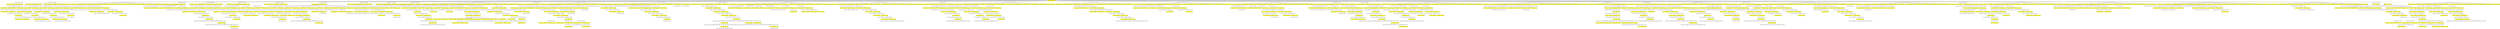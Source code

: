 digraph {nodecdf7cd9594ad44c6a8752987550eac6e [label="[], V: 0.003, N: 1500, P: 0.00, U: 0.000", shape="box", fillcolor=yellow, style=filled];
nodee3deaf5435ce4f30930c2fd58a994122 [label="[35], V: -0.017, N: 32, P: 0.15, U: 0.021", shape="box"];
node24eab9fa96d14363972387771a6e70ca [label="[29,25], V: -0.008, N: 1, P: 0.03, U: 0.045", shape="box", fillcolor=yellow, style=filled];
nodee3deaf5435ce4f30930c2fd58a994122 -> node24eab9fa96d14363972387771a6e70ca;
nodee493eb1619984018a75ac47f301a9d60 [label="[29,36], V: 0.018, N: 30, P: 0.03, U: 0.073", shape="box", fillcolor=yellow, style=filled];
node9dc5cf0ae59c427688727826bc30be3a [label="[19], V: 0.014, N: 1, P: 0.00, U: 0.014", shape="box"];
nodee493eb1619984018a75ac47f301a9d60 -> node9dc5cf0ae59c427688727826bc30be3a;
node89e86e746cdc4db1b5ec4dc67c2734e7 [label="[28], V: -0.016, N: 28, P: 0.15, U: 0.253", shape="box"];
nodefbcc25f3851a46dfba59db375b57ce77 [label="[19], V: 0.005, N: 1, P: 0.00, U: 0.005", shape="box", fillcolor=yellow, style=filled];
node89e86e746cdc4db1b5ec4dc67c2734e7 -> nodefbcc25f3851a46dfba59db375b57ce77;
node9488c9911b55465cbf050b2f6b339b01 [label="[53], V: 0.046, N: 12, P: 0.15, U: 0.315", shape="box", fillcolor=yellow, style=filled];
node226b81941a9d43b2bd2f035b0795310d [label="[19], V: -0.025, N: 1, P: 0.00, U: -0.025", shape="box"];
node9488c9911b55465cbf050b2f6b339b01 -> node226b81941a9d43b2bd2f035b0795310d;
node4a62853d3ac54c3a970e39e22c4dad42 [label="[27], V: -0.050, N: 10, P: 0.23, U: 0.553", shape="box"];
node1e5243d039dc42b5a6452cec3aaa27d5 [label="[19], V: 0.027, N: 1, P: 0.00, U: 0.027", shape="box", fillcolor=yellow, style=filled];
node4a62853d3ac54c3a970e39e22c4dad42 -> node1e5243d039dc42b5a6452cec3aaa27d5;
node1ed7dd9cd97c485f9a06bd1562ff4745 [label="[32], V: 0.061, N: 8, P: 0.25, U: 0.764", shape="box", fillcolor=yellow, style=filled];
node5328ef5a156845a889e8bc364255773f [label="[19], V: 0.030, N: 1, P: 0.00, U: 0.030", shape="box"];
node1ed7dd9cd97c485f9a06bd1562ff4745 -> node5328ef5a156845a889e8bc364255773f;
node92bed9b4763e4f499229fb32fa88e630 [label="[8], V: -0.075, N: 6, P: 0.32, U: 0.905", shape="box"];
noded50364f53e824150bd68e20efe64a6da [label="[14], V: 0.090, N: 5, P: 0.69, U: 2.394", shape="box", fillcolor=yellow, style=filled];
node831b6e2bcd4e4cadaa0b26a668009484 [label="[12], V: 0.171, N: 1, P: 0.00, U: 0.174", shape="box"];
noded50364f53e824150bd68e20efe64a6da -> node831b6e2bcd4e4cadaa0b26a668009484;
node4f1346adf63c44e7883d816c0ad32cbf [label="[56], V: -0.042, N: 3, P: 0.99, U: 3.425", shape="box"];
nodec7d1c7e35ac5433bb9ff885b7d48b52c [label="[12], V: 0.059, N: 1, P: 0.16, U: 0.590", shape="box", fillcolor=yellow, style=filled];
node4f1346adf63c44e7883d816c0ad32cbf -> nodec7d1c7e35ac5433bb9ff885b7d48b52c;
node66041c80330641878ba71272a36e1ba3 [label="[1], V: 0.126, N: 1, P: 0.40, U: 1.342", shape="box", fillcolor=yellow, style=filled];
node4f1346adf63c44e7883d816c0ad32cbf -> node66041c80330641878ba71272a36e1ba3;
noded50364f53e824150bd68e20efe64a6da -> node4f1346adf63c44e7883d816c0ad32cbf;
node92bed9b4763e4f499229fb32fa88e630 -> noded50364f53e824150bd68e20efe64a6da;
node1ed7dd9cd97c485f9a06bd1562ff4745 -> node92bed9b4763e4f499229fb32fa88e630;
node4a62853d3ac54c3a970e39e22c4dad42 -> node1ed7dd9cd97c485f9a06bd1562ff4745;
node9488c9911b55465cbf050b2f6b339b01 -> node4a62853d3ac54c3a970e39e22c4dad42;
node89e86e746cdc4db1b5ec4dc67c2734e7 -> node9488c9911b55465cbf050b2f6b339b01;
node94e2593402214ea5a77d59e613196d10 [label="[27], V: -0.004, N: 14, P: 0.15, U: 0.273", shape="box", fillcolor=yellow, style=filled];
node373203e01bcb45739637a46d2376f304 [label="[19], V: 0.009, N: 1, P: 0.00, U: 0.009", shape="box"];
node94e2593402214ea5a77d59e613196d10 -> node373203e01bcb45739637a46d2376f304;
nodeb1d9bb9897cd4a4f8d810f1f39ff21bf [label="[53], V: 0.012, N: 12, P: 0.18, U: 0.398", shape="box"];
node01d8cb5e05c74818ae873e2d9e8153ae [label="[19], V: 0.027, N: 1, P: 0.00, U: 0.027", shape="box", fillcolor=yellow, style=filled];
nodeb1d9bb9897cd4a4f8d810f1f39ff21bf -> node01d8cb5e05c74818ae873e2d9e8153ae;
node360e90c359484bf2808450d08f7b244d [label="[32], V: -0.015, N: 10, P: 0.25, U: 0.711", shape="box", fillcolor=yellow, style=filled];
node8c0cfdbdb82a43869bd7c9ecc1904678 [label="[19], V: 0.030, N: 1, P: 0.00, U: 0.030", shape="box"];
node360e90c359484bf2808450d08f7b244d -> node8c0cfdbdb82a43869bd7c9ecc1904678;
nodebd7c63d675f440c891436024397aacae [label="[8], V: 0.023, N: 8, P: 0.32, U: 0.841", shape="box"];
node090b40db279c4c57a81e72b65becf1fb [label="[14], V: -0.027, N: 7, P: 0.69, U: 2.189", shape="box", fillcolor=yellow, style=filled];
node1912cd13b7da463192093fda61d491a4 [label="[12], V: 0.171, N: 1, P: 0.00, U: 0.173", shape="box"];
node090b40db279c4c57a81e72b65becf1fb -> node1912cd13b7da463192093fda61d491a4;
node8539f422866043af803c878baddcd131 [label="[56], V: 0.102, N: 5, P: 0.99, U: 3.143", shape="box"];
nodea66356a90a8d43f2b26e9ab1466c7f2d [label="[12], V: 0.059, N: 1, P: 0.16, U: 0.611", shape="box", fillcolor=yellow, style=filled];
node8539f422866043af803c878baddcd131 -> nodea66356a90a8d43f2b26e9ab1466c7f2d;
nodeed0a48ef96154c1aa09a247e691e8ea9 [label="[1], V: -0.171, N: 3, P: 0.40, U: 1.426", shape="box", fillcolor=yellow, style=filled];
node9095cf0bf74a409691791435a59f7258 [label="[12,5], V: -0.063, N: 1, P: 0.13, U: 0.354", shape="box"];
nodeed0a48ef96154c1aa09a247e691e8ea9 -> node9095cf0bf74a409691791435a59f7258;
nodef571dc999a974c6caf4be33edee27eff [label="[12,9], V: -0.575, N: 1, P: 0.13, U: 0.417", shape="box"];
nodeed0a48ef96154c1aa09a247e691e8ea9 -> nodef571dc999a974c6caf4be33edee27eff;
node8539f422866043af803c878baddcd131 -> nodeed0a48ef96154c1aa09a247e691e8ea9;
node090b40db279c4c57a81e72b65becf1fb -> node8539f422866043af803c878baddcd131;
nodebd7c63d675f440c891436024397aacae -> node090b40db279c4c57a81e72b65becf1fb;
node360e90c359484bf2808450d08f7b244d -> nodebd7c63d675f440c891436024397aacae;
nodeb1d9bb9897cd4a4f8d810f1f39ff21bf -> node360e90c359484bf2808450d08f7b244d;
node94e2593402214ea5a77d59e613196d10 -> nodeb1d9bb9897cd4a4f8d810f1f39ff21bf;
node89e86e746cdc4db1b5ec4dc67c2734e7 -> node94e2593402214ea5a77d59e613196d10;
nodee493eb1619984018a75ac47f301a9d60 -> node89e86e746cdc4db1b5ec4dc67c2734e7;
nodee3deaf5435ce4f30930c2fd58a994122 -> nodee493eb1619984018a75ac47f301a9d60;
nodecdf7cd9594ad44c6a8752987550eac6e -> nodee3deaf5435ce4f30930c2fd58a994122;
nodec4bf412f387841a088a64e44fb6de0da [label="[29], V: -0.014, N: 41, P: 0.13, U: 0.020", shape="box"];
node990899bac28041ffbb92795426ed328a [label="[35,25], V: -0.008, N: 1, P: 0.03, U: 0.041", shape="box", fillcolor=yellow, style=filled];
nodec4bf412f387841a088a64e44fb6de0da -> node990899bac28041ffbb92795426ed328a;
node383fca53c3ca46c9bb697e9ff76d3a12 [label="[35,36], V: -0.000, N: 18, P: 0.03, U: 0.051", shape="box", fillcolor=yellow, style=filled];
node8b5de49812db4fb3977c6d095b9c7051 [label="[19], V: 0.014, N: 1, P: 0.00, U: 0.014", shape="box"];
node383fca53c3ca46c9bb697e9ff76d3a12 -> node8b5de49812db4fb3977c6d095b9c7051;
node30b364fc7a8544ffac2ff6bbd0cf52f8 [label="[28], V: 0.005, N: 16, P: 0.15, U: 0.302", shape="box"];
nodecece36069f0543eea0fa3606edbb6d35 [label="[19], V: 0.005, N: 1, P: 0.00, U: 0.005", shape="box", fillcolor=yellow, style=filled];
node30b364fc7a8544ffac2ff6bbd0cf52f8 -> nodecece36069f0543eea0fa3606edbb6d35;
node654a0f8ccce74aa6b27031cc4c5c6085 [label="[27], V: -0.004, N: 14, P: 0.15, U: 0.395", shape="box", fillcolor=yellow, style=filled];
nodee63434dbbea4418b885b3ab872d0447d [label="[19], V: 0.009, N: 1, P: 0.00, U: 0.009", shape="box"];
node654a0f8ccce74aa6b27031cc4c5c6085 -> nodee63434dbbea4418b885b3ab872d0447d;
node412d5c819a6f45f7a4eb8b1d8f3d5175 [label="[53], V: 0.012, N: 12, P: 0.18, U: 0.398", shape="box"];
node86fef79ef43e4a048b4bed096ae0f559 [label="[19], V: 0.027, N: 1, P: 0.00, U: 0.027", shape="box", fillcolor=yellow, style=filled];
node412d5c819a6f45f7a4eb8b1d8f3d5175 -> node86fef79ef43e4a048b4bed096ae0f559;
nodeb6400f87176e477c9a9f2349d4cc0259 [label="[32], V: -0.015, N: 10, P: 0.25, U: 0.711", shape="box", fillcolor=yellow, style=filled];
node9468d56a4cd84d948bfadfb5ed896908 [label="[19], V: 0.030, N: 1, P: 0.00, U: 0.030", shape="box"];
nodeb6400f87176e477c9a9f2349d4cc0259 -> node9468d56a4cd84d948bfadfb5ed896908;
node726b6e5f5e6f4b8e9b036e78d725de03 [label="[8], V: 0.023, N: 8, P: 0.32, U: 0.841", shape="box"];
node18c24a8082a541b2aad855fed92b76e9 [label="[14], V: -0.027, N: 7, P: 0.69, U: 2.189", shape="box", fillcolor=yellow, style=filled];
node756d7641c3844431a81a6fdad3ff559b [label="[12], V: 0.171, N: 1, P: 0.00, U: 0.173", shape="box"];
node18c24a8082a541b2aad855fed92b76e9 -> node756d7641c3844431a81a6fdad3ff559b;
node40a4cbe8f58044b0a8a1ad9ab4b6399e [label="[56], V: 0.102, N: 5, P: 0.99, U: 3.143", shape="box"];
node35220221762d4d40bdda6f542ac3eac4 [label="[12], V: 0.059, N: 1, P: 0.16, U: 0.611", shape="box", fillcolor=yellow, style=filled];
node40a4cbe8f58044b0a8a1ad9ab4b6399e -> node35220221762d4d40bdda6f542ac3eac4;
node5881fa3efa104b758a48a306fa659ae4 [label="[1], V: -0.171, N: 3, P: 0.40, U: 1.426", shape="box", fillcolor=yellow, style=filled];
node682876c7a8f243a18f91826d74e1016f [label="[12,5], V: -0.063, N: 1, P: 0.13, U: 0.354", shape="box"];
node5881fa3efa104b758a48a306fa659ae4 -> node682876c7a8f243a18f91826d74e1016f;
node47ffbabbfe4b4bbeb99a0da6e6111853 [label="[12,9], V: -0.575, N: 1, P: 0.13, U: 0.417", shape="box"];
node5881fa3efa104b758a48a306fa659ae4 -> node47ffbabbfe4b4bbeb99a0da6e6111853;
node40a4cbe8f58044b0a8a1ad9ab4b6399e -> node5881fa3efa104b758a48a306fa659ae4;
node18c24a8082a541b2aad855fed92b76e9 -> node40a4cbe8f58044b0a8a1ad9ab4b6399e;
node726b6e5f5e6f4b8e9b036e78d725de03 -> node18c24a8082a541b2aad855fed92b76e9;
nodeb6400f87176e477c9a9f2349d4cc0259 -> node726b6e5f5e6f4b8e9b036e78d725de03;
node412d5c819a6f45f7a4eb8b1d8f3d5175 -> nodeb6400f87176e477c9a9f2349d4cc0259;
node654a0f8ccce74aa6b27031cc4c5c6085 -> node412d5c819a6f45f7a4eb8b1d8f3d5175;
node30b364fc7a8544ffac2ff6bbd0cf52f8 -> node654a0f8ccce74aa6b27031cc4c5c6085;
node383fca53c3ca46c9bb697e9ff76d3a12 -> node30b364fc7a8544ffac2ff6bbd0cf52f8;
nodec4bf412f387841a088a64e44fb6de0da -> node383fca53c3ca46c9bb697e9ff76d3a12;
nodeb8fd50fc0205480695db05c9f80cbb2a [label="[35,28], V: 0.032, N: 18, P: 0.03, U: 0.084", shape="box", fillcolor=yellow, style=filled];
node725ec97827eb42c7924d9e8db097d2c9 [label="[19], V: 0.018, N: 1, P: 0.00, U: 0.018", shape="box"];
nodeb8fd50fc0205480695db05c9f80cbb2a -> node725ec97827eb42c7924d9e8db097d2c9;
node8fe56bc97cdc49cb9e3cf7b0f72845d4 [label="[36], V: -0.028, N: 11, P: 0.11, U: 0.218", shape="box"];
noded1ce063ffd3e4c42b204c9dbcf891989 [label="[19], V: 0.005, N: 1, P: 0.00, U: 0.005", shape="box", fillcolor=yellow, style=filled];
node8fe56bc97cdc49cb9e3cf7b0f72845d4 -> noded1ce063ffd3e4c42b204c9dbcf891989;
nodece5da5fe0c154be9980fc00e1988aa97 [label="[27], V: 0.037, N: 9, P: 0.15, U: 0.435", shape="box", fillcolor=yellow, style=filled];
node202ab4f136e44db9bcb83183ef5494ab [label="[19], V: 0.009, N: 1, P: 0.00, U: 0.009", shape="box"];
nodece5da5fe0c154be9980fc00e1988aa97 -> node202ab4f136e44db9bcb83183ef5494ab;
node22db31c8b88a41d0b66fc0d669bc283b [label="[53], V: -0.036, N: 7, P: 0.18, U: 0.505", shape="box"];
node25b6e9b5e3de4419a17b0db23faf54d4 [label="[19], V: 0.027, N: 1, P: 0.00, U: 0.027", shape="box", fillcolor=yellow, style=filled];
node22db31c8b88a41d0b66fc0d669bc283b -> node25b6e9b5e3de4419a17b0db23faf54d4;
nodef3ed1ea616104845b8df5be401a8b9e3 [label="[32], V: 0.050, N: 5, P: 0.25, U: 0.823", shape="box", fillcolor=yellow, style=filled];
node68a58be1da7b403dace85b458cc280b9 [label="[19], V: 0.030, N: 1, P: 0.00, U: 0.030", shape="box"];
nodef3ed1ea616104845b8df5be401a8b9e3 -> node68a58be1da7b403dace85b458cc280b9;
nodeafc997b6d7ad49e791bf9424260d8300 [label="[8], V: -0.070, N: 3, P: 0.32, U: 1.079", shape="box"];
node4149262cdd2f4369b964318d021346d1 [label="[14], V: 0.102, N: 2, P: 0.69, U: 2.347", shape="box", fillcolor=yellow, style=filled];
node1b267b0ef8da49c2bf92d06c6fb29784 [label="[12], V: 0.171, N: 1, P: 0.00, U: 0.000", shape="box"];
node4149262cdd2f4369b964318d021346d1 -> node1b267b0ef8da49c2bf92d06c6fb29784;
nodeafc997b6d7ad49e791bf9424260d8300 -> node4149262cdd2f4369b964318d021346d1;
nodef3ed1ea616104845b8df5be401a8b9e3 -> nodeafc997b6d7ad49e791bf9424260d8300;
node22db31c8b88a41d0b66fc0d669bc283b -> nodef3ed1ea616104845b8df5be401a8b9e3;
nodece5da5fe0c154be9980fc00e1988aa97 -> node22db31c8b88a41d0b66fc0d669bc283b;
node8fe56bc97cdc49cb9e3cf7b0f72845d4 -> nodece5da5fe0c154be9980fc00e1988aa97;
nodeb8fd50fc0205480695db05c9f80cbb2a -> node8fe56bc97cdc49cb9e3cf7b0f72845d4;
nodede649ab28ef54332a38a8e59b07b7425 [label="[32], V: -0.016, N: 5, P: 0.10, U: 0.224", shape="box"];
nodeb379f54822844461bb3db0e7629c6821 [label="[19], V: 0.012, N: 1, P: 0.00, U: 0.012", shape="box", fillcolor=yellow, style=filled];
nodede649ab28ef54332a38a8e59b07b7425 -> nodeb379f54822844461bb3db0e7629c6821;
nodedc9654678af542fd8c8fe42d087b9f1b [label="[36], V: 0.036, N: 3, P: 0.17, U: 0.605", shape="box", fillcolor=yellow, style=filled];
node46ac5a923927445f8d1b32fef03ae191 [label="[19], V: 0.007, N: 1, P: 0.00, U: 0.007", shape="box"];
nodedc9654678af542fd8c8fe42d087b9f1b -> node46ac5a923927445f8d1b32fef03ae191;
noded57a8507d4e64233aff58ac47415dd6c [label="[53], V: 0.044, N: 1, P: 0.17, U: 0.576", shape="box"];
nodedc9654678af542fd8c8fe42d087b9f1b -> noded57a8507d4e64233aff58ac47415dd6c;
nodede649ab28ef54332a38a8e59b07b7425 -> nodedc9654678af542fd8c8fe42d087b9f1b;
nodeb8fd50fc0205480695db05c9f80cbb2a -> nodede649ab28ef54332a38a8e59b07b7425;
nodec4bf412f387841a088a64e44fb6de0da -> nodeb8fd50fc0205480695db05c9f80cbb2a;
nodee528ab023afc4800a756c5d04666e1d6 [label="[35,31], V: -0.005, N: 2, P: 0.03, U: 0.048", shape="box", fillcolor=yellow, style=filled];
node274626dc6fd54cfb9570d79c5dfbd9e8 [label="[19], V: -0.009, N: 1, P: 0.00, U: 0.000", shape="box"];
nodee528ab023afc4800a756c5d04666e1d6 -> node274626dc6fd54cfb9570d79c5dfbd9e8;
nodec4bf412f387841a088a64e44fb6de0da -> nodee528ab023afc4800a756c5d04666e1d6;
nodedc180eb4f47c4e6a9bee85779133ef74 [label="[35,32], V: -0.007, N: 1, P: 0.04, U: 0.046", shape="box", fillcolor=yellow, style=filled];
nodec4bf412f387841a088a64e44fb6de0da -> nodedc180eb4f47c4e6a9bee85779133ef74;
nodecdf7cd9594ad44c6a8752987550eac6e -> nodec4bf412f387841a088a64e44fb6de0da;
nodee33283ca4f99415db458cd9170fc957b [label="[19], V: 0.006, N: 36, P: 0.00, U: 0.006", shape="box"];
nodec74d3e5fb6e4451eaba846bd53df6216 [label="[13,35], V: -0.020, N: 1, P: 0.02, U: 0.017", shape="box", fillcolor=yellow, style=filled];
nodee33283ca4f99415db458cd9170fc957b -> nodec74d3e5fb6e4451eaba846bd53df6216;
nodee59d3e3ea169404d983b120dc95f3b17 [label="[13,23], V: 0.003, N: 6, P: 0.03, U: 0.055", shape="box", fillcolor=yellow, style=filled];
nodeb7ea082783f2489782fd4e65c9c9d07b [label="[29], V: 0.020, N: 1, P: 0.00, U: 0.020", shape="box"];
nodee59d3e3ea169404d983b120dc95f3b17 -> nodeb7ea082783f2489782fd4e65c9c9d07b;
noded403b7b70f4e4dddaa80b282b1937032 [label="[32], V: 0.004, N: 4, P: 0.11, U: 0.386", shape="box"];
nodeb97d4654d0f046a88145138e90722371 [label="[35], V: -0.007, N: 1, P: 0.00, U: -0.005", shape="box", fillcolor=yellow, style=filled];
noded403b7b70f4e4dddaa80b282b1937032 -> nodeb97d4654d0f046a88145138e90722371;
node5013d0c8f61749a784648a0ec19608e8 [label="[53], V: -0.002, N: 2, P: 0.15, U: 0.528", shape="box", fillcolor=yellow, style=filled];
node6fa5ddb672194e8e91d7713fc5ce52c5 [label="[35], V: -0.006, N: 1, P: 0.00, U: 0.000", shape="box"];
node5013d0c8f61749a784648a0ec19608e8 -> node6fa5ddb672194e8e91d7713fc5ce52c5;
noded403b7b70f4e4dddaa80b282b1937032 -> node5013d0c8f61749a784648a0ec19608e8;
nodee59d3e3ea169404d983b120dc95f3b17 -> noded403b7b70f4e4dddaa80b282b1937032;
nodee33283ca4f99415db458cd9170fc957b -> nodee59d3e3ea169404d983b120dc95f3b17;
node4b28f06e9dc444c9b53fe85ab7933515 [label="[13,41], V: -0.004, N: 19, P: 0.03, U: 0.049", shape="box", fillcolor=yellow, style=filled];
node7ea9379b18d340bbba88cfc44bc51550 [label="[25], V: 0.005, N: 1, P: 0.00, U: 0.009", shape="box"];
node4b28f06e9dc444c9b53fe85ab7933515 -> node7ea9379b18d340bbba88cfc44bc51550;
node010148aea0d949f5af07d942a4e03224 [label="[28], V: 0.006, N: 17, P: 0.16, U: 0.343", shape="box"];
node2d011d4aa4034c1eb02c01ccbb23dd92 [label="[25], V: 0.003, N: 1, P: 0.00, U: 0.008", shape="box", fillcolor=yellow, style=filled];
node010148aea0d949f5af07d942a4e03224 -> node2d011d4aa4034c1eb02c01ccbb23dd92;
node2310512dcb374b0f832e4a038938add8 [label="[27], V: -0.005, N: 7, P: 0.19, U: 0.421", shape="box", fillcolor=yellow, style=filled];
node5221352561a84c32951ac3d61dd7d644 [label="[25], V: -0.002, N: 1, P: 0.00, U: 0.007", shape="box"];
node2310512dcb374b0f832e4a038938add8 -> node5221352561a84c32951ac3d61dd7d644;
node9cff52e7a5d34353944a8eb2383bc158 [label="[32], V: 0.004, N: 5, P: 0.23, U: 0.730", shape="box"];
nodef84b79706fee4cada6a14b05b9cd89fd [label="[25], V: -0.000, N: 1, P: 0.00, U: 0.003", shape="box", fillcolor=yellow, style=filled];
node9cff52e7a5d34353944a8eb2383bc158 -> nodef84b79706fee4cada6a14b05b9cd89fd;
node2ea8653c468a4c3ca176a6f848b073e5 [label="[53], V: -0.009, N: 3, P: 0.33, U: 1.133", shape="box", fillcolor=yellow, style=filled];
nodeee620f5686184598bab1a6ce63e5dade [label="[25], V: -0.021, N: 1, P: 0.00, U: -0.012", shape="box"];
node2ea8653c468a4c3ca176a6f848b073e5 -> nodeee620f5686184598bab1a6ce63e5dade;
nodee2abdbb179584858adab551dcf51f934 [label="[56], V: -0.012, N: 1, P: 0.75, U: 2.484", shape="box"];
node2ea8653c468a4c3ca176a6f848b073e5 -> nodee2abdbb179584858adab551dcf51f934;
node9cff52e7a5d34353944a8eb2383bc158 -> node2ea8653c468a4c3ca176a6f848b073e5;
node2310512dcb374b0f832e4a038938add8 -> node9cff52e7a5d34353944a8eb2383bc158;
node010148aea0d949f5af07d942a4e03224 -> node2310512dcb374b0f832e4a038938add8;
nodead2d24dc93344cac892785ecff4366b5 [label="[32], V: -0.007, N: 8, P: 0.19, U: 0.423", shape="box", fillcolor=yellow, style=filled];
node873f2f7de2434a3a92da645e772cc0d1 [label="[25], V: 0.006, N: 1, P: 0.00, U: 0.008", shape="box"];
nodead2d24dc93344cac892785ecff4366b5 -> node873f2f7de2434a3a92da645e772cc0d1;
node7c675d4eddf749c9ac7c18b703c2b481 [label="[27], V: 0.008, N: 6, P: 0.28, U: 0.853", shape="box"];
node518b8c9d29524752815b942478da338d [label="[25], V: -0.000, N: 1, P: 0.00, U: 0.003", shape="box", fillcolor=yellow, style=filled];
node7c675d4eddf749c9ac7c18b703c2b481 -> node518b8c9d29524752815b942478da338d;
node1b3a254c8eff48f693f3a279eb1d78d7 [label="[53], V: -0.013, N: 4, P: 0.33, U: 1.088", shape="box", fillcolor=yellow, style=filled];
nodece130cba00b94a01a91ac07cad513015 [label="[25], V: -0.021, N: 1, P: 0.00, U: -0.011", shape="box"];
node1b3a254c8eff48f693f3a279eb1d78d7 -> nodece130cba00b94a01a91ac07cad513015;
nodef58ff8de810e41069444f9d8ba2e63db [label="[56], V: 0.007, N: 2, P: 0.75, U: 2.622", shape="box"];
nodefcda0fc7f2464cc0ab705df7df74cb1d [label="[25], V: -0.027, N: 1, P: 0.01, U: 0.000", shape="box", fillcolor=yellow, style=filled];
nodef58ff8de810e41069444f9d8ba2e63db -> nodefcda0fc7f2464cc0ab705df7df74cb1d;
node1b3a254c8eff48f693f3a279eb1d78d7 -> nodef58ff8de810e41069444f9d8ba2e63db;
node7c675d4eddf749c9ac7c18b703c2b481 -> node1b3a254c8eff48f693f3a279eb1d78d7;
nodead2d24dc93344cac892785ecff4366b5 -> node7c675d4eddf749c9ac7c18b703c2b481;
node010148aea0d949f5af07d942a4e03224 -> nodead2d24dc93344cac892785ecff4366b5;
node4b28f06e9dc444c9b53fe85ab7933515 -> node010148aea0d949f5af07d942a4e03224;
nodee33283ca4f99415db458cd9170fc957b -> node4b28f06e9dc444c9b53fe85ab7933515;
node16d41811854045ed8edd2ef8e120f0a4 [label="[13,36], V: -0.015, N: 1, P: 0.03, U: 0.041", shape="box", fillcolor=yellow, style=filled];
nodee33283ca4f99415db458cd9170fc957b -> node16d41811854045ed8edd2ef8e120f0a4;
node4b2752fbd2b14ee3bab2f2f9bc3c2f80 [label="[13,28], V: -0.020, N: 1, P: 0.03, U: 0.036", shape="box", fillcolor=yellow, style=filled];
nodee33283ca4f99415db458cd9170fc957b -> node4b2752fbd2b14ee3bab2f2f9bc3c2f80;
nodee26e666eb8554577b48ed2617c2826b2 [label="[13,31], V: -0.024, N: 1, P: 0.03, U: 0.031", shape="box", fillcolor=yellow, style=filled];
nodee33283ca4f99415db458cd9170fc957b -> nodee26e666eb8554577b48ed2617c2826b2;
node7800a28796514389bd146e00a80369fc [label="[13,47], V: -0.016, N: 1, P: 0.03, U: 0.039", shape="box", fillcolor=yellow, style=filled];
nodee33283ca4f99415db458cd9170fc957b -> node7800a28796514389bd146e00a80369fc;
nodecf4d72767e0c49f78b17b9cc940c22c7 [label="[13,8], V: -0.010, N: 1, P: 0.03, U: 0.042", shape="box", fillcolor=yellow, style=filled];
nodee33283ca4f99415db458cd9170fc957b -> nodecf4d72767e0c49f78b17b9cc940c22c7;
nodea21e5144aa1d4966b7c3998fb5248405 [label="[13,27], V: -0.020, N: 1, P: 0.04, U: 0.037", shape="box", fillcolor=yellow, style=filled];
nodee33283ca4f99415db458cd9170fc957b -> nodea21e5144aa1d4966b7c3998fb5248405;
node7d4990eede1a438c86b388d0339c5d46 [label="[13,32], V: -0.022, N: 1, P: 0.04, U: 0.036", shape="box", fillcolor=yellow, style=filled];
nodee33283ca4f99415db458cd9170fc957b -> node7d4990eede1a438c86b388d0339c5d46;
node84a1fd28117447afb217bff8f0c0b654 [label="[13,53], V: -0.015, N: 1, P: 0.04, U: 0.042", shape="box", fillcolor=yellow, style=filled];
nodee33283ca4f99415db458cd9170fc957b -> node84a1fd28117447afb217bff8f0c0b654;
nodeed473a193c5b48dbabbfbf5322ac213b [label="[13,58], V: -0.019, N: 1, P: 0.03, U: 0.032", shape="box", fillcolor=yellow, style=filled];
nodee33283ca4f99415db458cd9170fc957b -> nodeed473a193c5b48dbabbfbf5322ac213b;
nodecdf7cd9594ad44c6a8752987550eac6e -> nodee33283ca4f99415db458cd9170fc957b;
node9b990c48c7c3464fbdbe09f6cbd858ef [label="[23], V: -0.007, N: 38, P: 0.03, U: 0.001", shape="box"];
node6b56c3b820be463681968a88233b2077 [label="[35], V: 0.003, N: 1, P: 0.00, U: 0.004", shape="box", fillcolor=yellow, style=filled];
node9b990c48c7c3464fbdbe09f6cbd858ef -> node6b56c3b820be463681968a88233b2077;
node94b53dd7deb34933bd521e7177247e8a [label="[32], V: 0.007, N: 36, P: 0.09, U: 0.139", shape="box", fillcolor=yellow, style=filled];
node6071d93b96c44fdcab4d2cd7aed905f2 [label="[35], V: 0.003, N: 1, P: 0.00, U: 0.004", shape="box"];
node94b53dd7deb34933bd521e7177247e8a -> node6071d93b96c44fdcab4d2cd7aed905f2;
node6213c7572e674789a63d27cfa39751bf [label="[28], V: -0.039, N: 3, P: 0.10, U: 0.120", shape="box"];
nodec4cffb2125424655866414a84679737c [label="[19], V: 0.080, N: 1, P: 0.00, U: 0.080", shape="box", fillcolor=yellow, style=filled];
node6213c7572e674789a63d27cfa39751bf -> nodec4cffb2125424655866414a84679737c;
nodec952cc321f05436bba83173f8e637393 [label="[25], V: 0.085, N: 1, P: 0.12, U: 0.415", shape="box", fillcolor=yellow, style=filled];
node6213c7572e674789a63d27cfa39751bf -> nodec952cc321f05436bba83173f8e637393;
node94b53dd7deb34933bd521e7177247e8a -> node6213c7572e674789a63d27cfa39751bf;
node8a60215d07e14d83b4f0bbfcc4015125 [label="[8], V: -0.028, N: 1, P: 0.09, U: 0.114", shape="box"];
node94b53dd7deb34933bd521e7177247e8a -> node8a60215d07e14d83b4f0bbfcc4015125;
node1aab565695714298a6018377ef400567 [label="[53], V: -0.041, N: 4, P: 0.10, U: 0.116", shape="box"];
node87e25f888a104422b0697fb260d8df09 [label="[29], V: 0.027, N: 1, P: 0.00, U: 0.028", shape="box", fillcolor=yellow, style=filled];
node1aab565695714298a6018377ef400567 -> node87e25f888a104422b0697fb260d8df09;
node96250bc02a2c4acd9cf7a57cc199234f [label="[28], V: 0.069, N: 2, P: 0.14, U: 0.549", shape="box", fillcolor=yellow, style=filled];
nodea6e0b375639643d19ab350a8d1a166a0 [label="[25], V: 0.090, N: 1, P: 0.20, U: 0.000", shape="box"];
node96250bc02a2c4acd9cf7a57cc199234f -> nodea6e0b375639643d19ab350a8d1a166a0;
node1aab565695714298a6018377ef400567 -> node96250bc02a2c4acd9cf7a57cc199234f;
node94b53dd7deb34933bd521e7177247e8a -> node1aab565695714298a6018377ef400567;
nodec788d1fe7dbf4fe2887165754860d69f [label="[27], V: 0.004, N: 26, P: 0.09, U: 0.152", shape="box"];
node35412448a0004799ab1e6ada81e14792 [label="[35], V: 0.002, N: 1, P: 0.00, U: 0.003", shape="box", fillcolor=yellow, style=filled];
nodec788d1fe7dbf4fe2887165754860d69f -> node35412448a0004799ab1e6ada81e14792;
nodeba5d4ba1cf794c3f86b3efd2fc4f6e47 [label="[53], V: -0.004, N: 24, P: 0.11, U: 0.191", shape="box", fillcolor=yellow, style=filled];
node01495c8efea0451e907a89f0960a363f [label="[35], V: 0.002, N: 1, P: 0.00, U: 0.004", shape="box"];
nodeba5d4ba1cf794c3f86b3efd2fc4f6e47 -> node01495c8efea0451e907a89f0960a363f;
node65acbddd41be45caa82669810a9dc64b [label="[28], V: -0.030, N: 2, P: 0.15, U: 0.258", shape="box"];
node2cb293cc808145428326cbe717fffdd8 [label="[25], V: 0.083, N: 1, P: 0.22, U: 0.000", shape="box", fillcolor=yellow, style=filled];
node65acbddd41be45caa82669810a9dc64b -> node2cb293cc808145428326cbe717fffdd8;
nodeba5d4ba1cf794c3f86b3efd2fc4f6e47 -> node65acbddd41be45caa82669810a9dc64b;
node579111bca7634c92bcabb04906025129 [label="[8], V: 0.008, N: 20, P: 0.15, U: 0.309", shape="box"];
nodea5c062daf97841ea8ce332240b94d228 [label="[35], V: -0.002, N: 1, P: 0.00, U: -0.001", shape="box", fillcolor=yellow, style=filled];
node579111bca7634c92bcabb04906025129 -> nodea5c062daf97841ea8ce332240b94d228;
node8c0f0045dea7433b9fe7528c373d78b6 [label="[14], V: -0.011, N: 18, P: 0.24, U: 0.485", shape="box", fillcolor=yellow, style=filled];
node85bfdea0b4b5492d90b390a5199f9722 [label="[35], V: 0.010, N: 1, P: 0.00, U: 0.013", shape="box"];
node8c0f0045dea7433b9fe7528c373d78b6 -> node85bfdea0b4b5492d90b390a5199f9722;
node5792874839b745e9ad1f132597f7fea9 [label="[28], V: 0.018, N: 16, P: 0.33, U: 0.753", shape="box"];
node74cb330ebfc04e0395d2d5df8fe47e35 [label="[36], V: -0.016, N: 15, P: 0.51, U: 1.164", shape="box", fillcolor=yellow, style=filled];
nodefb620894113e45eebe783fc25fc91991 [label="[51], V: 0.019, N: 1, P: 0.00, U: 0.026", shape="box"];
node74cb330ebfc04e0395d2d5df8fe47e35 -> nodefb620894113e45eebe783fc25fc91991;
node18312e314baf49928ae734d784319ece [label="[56], V: 0.022, N: 13, P: 0.99, U: 2.416", shape="box"];
nodee1ca6f7c71c247a0a8f17b43cc02093d [label="[5], V: -0.024, N: 12, P: 0.90, U: 2.252", shape="box", fillcolor=yellow, style=filled];
nodedbf73e2c02c34639935bd8ed8e81f6d4 [label="[0,9], V: -0.086, N: 1, P: 0.10, U: 0.178", shape="box"];
nodee1ca6f7c71c247a0a8f17b43cc02093d -> nodedbf73e2c02c34639935bd8ed8e81f6d4;
nodecac08c67a3684e86988a7beabbfb1165 [label="[0,47], V: -0.095, N: 1, P: 0.10, U: 0.168", shape="box"];
nodee1ca6f7c71c247a0a8f17b43cc02093d -> nodecac08c67a3684e86988a7beabbfb1165;
nodeff3fa2e49fbd489fb4dfb1ff19d9b811 [label="[0,48], V: -0.096, N: 1, P: 0.10, U: 0.168", shape="box"];
nodee1ca6f7c71c247a0a8f17b43cc02093d -> nodeff3fa2e49fbd489fb4dfb1ff19d9b811;
node66cbb18487e243a08efa9f1577230edf [label="[0,57], V: 0.008, N: 8, P: 0.10, U: 0.296", shape="box"];
node1844888243fd46388c850177a87af7bb [label="[51,49], V: -0.003, N: 7, P: 0.18, U: 0.524", shape="box", fillcolor=yellow, style=filled];
node4030ff849a624e21bf05e8d39f4c344f [label="[50,9], V: -0.048, N: 1, P: 0.11, U: 0.307", shape="box"];
node1844888243fd46388c850177a87af7bb -> node4030ff849a624e21bf05e8d39f4c344f;
node031c1b8fdc324bc899ded979e50aaa06 [label="[50,47], V: -0.113, N: 1, P: 0.11, U: 0.242", shape="box"];
node1844888243fd46388c850177a87af7bb -> node031c1b8fdc324bc899ded979e50aaa06;
node124e0f53795648908e5f8ce5535302f5 [label="[50,48], V: -0.009, N: 1, P: 0.11, U: 0.346", shape="box"];
node1844888243fd46388c850177a87af7bb -> node124e0f53795648908e5f8ce5535302f5;
nodec8890d6dc405425a8a4693f2a419e417 [label="[50,38], V: -0.012, N: 3, P: 0.11, U: 0.418", shape="box"];
node6e87664cfa194c96a85e404979bcbb25 [label="[33,22,17,1], V: 0.066, N: 2, P: 0.15, U: 0.479", shape="box", fillcolor=yellow, style=filled];
node1144d7aa8b5441239497d63d68494b08 [label="[12,9], V: 0.163, N: 1, P: 0.13, U: 0.000", shape="box"];
node6e87664cfa194c96a85e404979bcbb25 -> node1144d7aa8b5441239497d63d68494b08;
nodec8890d6dc405425a8a4693f2a419e417 -> node6e87664cfa194c96a85e404979bcbb25;
node1844888243fd46388c850177a87af7bb -> nodec8890d6dc405425a8a4693f2a419e417;
node66cbb18487e243a08efa9f1577230edf -> node1844888243fd46388c850177a87af7bb;
nodee1ca6f7c71c247a0a8f17b43cc02093d -> node66cbb18487e243a08efa9f1577230edf;
node18312e314baf49928ae734d784319ece -> nodee1ca6f7c71c247a0a8f17b43cc02093d;
node74cb330ebfc04e0395d2d5df8fe47e35 -> node18312e314baf49928ae734d784319ece;
node5792874839b745e9ad1f132597f7fea9 -> node74cb330ebfc04e0395d2d5df8fe47e35;
node8c0f0045dea7433b9fe7528c373d78b6 -> node5792874839b745e9ad1f132597f7fea9;
node579111bca7634c92bcabb04906025129 -> node8c0f0045dea7433b9fe7528c373d78b6;
nodeba5d4ba1cf794c3f86b3efd2fc4f6e47 -> node579111bca7634c92bcabb04906025129;
nodec788d1fe7dbf4fe2887165754860d69f -> nodeba5d4ba1cf794c3f86b3efd2fc4f6e47;
node94b53dd7deb34933bd521e7177247e8a -> nodec788d1fe7dbf4fe2887165754860d69f;
node9b990c48c7c3464fbdbe09f6cbd858ef -> node94b53dd7deb34933bd521e7177247e8a;
nodecdf7cd9594ad44c6a8752987550eac6e -> node9b990c48c7c3464fbdbe09f6cbd858ef;
nodea7315dda7bd94210b9a715ad303df7af [label="[34], V: 0.008, N: 26, P: 0.00, U: 0.008", shape="box"];
nodec0a99c1fc84141b08fcfbba36525e4a9 [label="[40,25], V: -0.011, N: 1, P: 0.03, U: 0.047", shape="box", fillcolor=yellow, style=filled];
nodea7315dda7bd94210b9a715ad303df7af -> nodec0a99c1fc84141b08fcfbba36525e4a9;
nodefab0251262b64fbdb4ce3339f0fa928e [label="[40,36], V: 0.008, N: 6, P: 0.03, U: 0.073", shape="box", fillcolor=yellow, style=filled];
node9ac3f6817da84f098caff2fb3868d70b [label="[25], V: 0.021, N: 1, P: 0.00, U: 0.021", shape="box"];
nodefab0251262b64fbdb4ce3339f0fa928e -> node9ac3f6817da84f098caff2fb3868d70b;
node2fc95c5802da4108b6128289f8cbbff6 [label="[28], V: 0.010, N: 4, P: 0.13, U: 0.435", shape="box"];
nodea2deb34e9c52410cb89c13d4ea685213 [label="[19], V: -0.031, N: 1, P: 0.00, U: -0.031", shape="box", fillcolor=yellow, style=filled];
node2fc95c5802da4108b6128289f8cbbff6 -> nodea2deb34e9c52410cb89c13d4ea685213;
node4e99b56e2f424886b9f24b1e1511ea68 [label="[27], V: 0.008, N: 2, P: 0.15, U: 0.562", shape="box", fillcolor=yellow, style=filled];
nodec8f2896546674942884da21fc0a6dada [label="[19], V: -0.009, N: 1, P: 0.00, U: 0.000", shape="box"];
node4e99b56e2f424886b9f24b1e1511ea68 -> nodec8f2896546674942884da21fc0a6dada;
node2fc95c5802da4108b6128289f8cbbff6 -> node4e99b56e2f424886b9f24b1e1511ea68;
nodefab0251262b64fbdb4ce3339f0fa928e -> node2fc95c5802da4108b6128289f8cbbff6;
nodea7315dda7bd94210b9a715ad303df7af -> nodefab0251262b64fbdb4ce3339f0fa928e;
nodea4786af1747a45c8a1ee3103b6475b9e [label="[40,28], V: -0.015, N: 17, P: 0.03, U: 0.048", shape="box", fillcolor=yellow, style=filled];
node8de8130806f3479a8148ed6ac888bb38 [label="[25], V: 0.015, N: 1, P: 0.07, U: 0.167", shape="box"];
nodea4786af1747a45c8a1ee3103b6475b9e -> node8de8130806f3479a8148ed6ac888bb38;
nodee008984342f944798ef46372a453db81 [label="[32], V: 0.019, N: 15, P: 0.11, U: 0.251", shape="box"];
node119840c2e3614874aeb71c9b6cf43c97 [label="[19], V: -0.003, N: 1, P: 0.00, U: -0.003", shape="box", fillcolor=yellow, style=filled];
nodee008984342f944798ef46372a453db81 -> node119840c2e3614874aeb71c9b6cf43c97;
nodeb862971cdafe453e9b8a17a8db7a9f72 [label="[36], V: -0.021, N: 13, P: 0.14, U: 0.329", shape="box", fillcolor=yellow, style=filled];
node9dfadad8bc9940b68fa667e4c7ced722 [label="[19], V: -0.019, N: 1, P: 0.00, U: -0.019", shape="box"];
nodeb862971cdafe453e9b8a17a8db7a9f72 -> node9dfadad8bc9940b68fa667e4c7ced722;
node27d16b0ddc494eadb46a9162a6ce49f3 [label="[27], V: -0.006, N: 2, P: 0.17, U: 0.424", shape="box"];
node11b7aed0be3a4ccfacbff1feb1083af8 [label="[19], V: 0.063, N: 1, P: 0.00, U: 0.000", shape="box", fillcolor=yellow, style=filled];
node27d16b0ddc494eadb46a9162a6ce49f3 -> node11b7aed0be3a4ccfacbff1feb1083af8;
nodeb862971cdafe453e9b8a17a8db7a9f72 -> node27d16b0ddc494eadb46a9162a6ce49f3;
node65e857c2c613441bab640c1e75b28847 [label="[53], V: 0.058, N: 9, P: 0.17, U: 0.473", shape="box"];
nodeedb2091379904ed09dd540c46b66f2c0 [label="[19], V: -0.046, N: 1, P: 0.00, U: -0.046", shape="box", fillcolor=yellow, style=filled];
node65e857c2c613441bab640c1e75b28847 -> nodeedb2091379904ed09dd540c46b66f2c0;
node1d67ffc658e84daca839a7c01091a7fd [label="[27], V: -0.061, N: 7, P: 0.26, U: 0.719", shape="box", fillcolor=yellow, style=filled];
node2c242d6aec564ad383aa8c14d5863e32 [label="[19], V: 0.052, N: 1, P: 0.00, U: 0.053", shape="box"];
node1d67ffc658e84daca839a7c01091a7fd -> node2c242d6aec564ad383aa8c14d5863e32;
nodef6f3874723d249989abda15322dea98a [label="[8], V: 0.121, N: 5, P: 0.31, U: 1.100", shape="box"];
node473d3f04f6d24821a39bf394b4765d5d [label="[14], V: -0.141, N: 4, P: 0.74, U: 2.433", shape="box", fillcolor=yellow, style=filled];
node7799afe4b0184252b4abb7be28f0decf [label="[12], V: -0.085, N: 1, P: 0.00, U: -0.082", shape="box"];
node473d3f04f6d24821a39bf394b4765d5d -> node7799afe4b0184252b4abb7be28f0decf;
node4ac8b8c41edb4648bb172c87d10c551e [label="[56], V: 0.058, N: 2, P: 0.99, U: 3.391", shape="box"];
nodef90e8964b83249b6b3ff16d38ddddcb5 [label="[12], V: -0.224, N: 1, P: 0.18, U: 0.000", shape="box", fillcolor=yellow, style=filled];
node4ac8b8c41edb4648bb172c87d10c551e -> nodef90e8964b83249b6b3ff16d38ddddcb5;
node473d3f04f6d24821a39bf394b4765d5d -> node4ac8b8c41edb4648bb172c87d10c551e;
nodef6f3874723d249989abda15322dea98a -> node473d3f04f6d24821a39bf394b4765d5d;
node1d67ffc658e84daca839a7c01091a7fd -> nodef6f3874723d249989abda15322dea98a;
node65e857c2c613441bab640c1e75b28847 -> node1d67ffc658e84daca839a7c01091a7fd;
nodeb862971cdafe453e9b8a17a8db7a9f72 -> node65e857c2c613441bab640c1e75b28847;
nodee008984342f944798ef46372a453db81 -> nodeb862971cdafe453e9b8a17a8db7a9f72;
nodea4786af1747a45c8a1ee3103b6475b9e -> nodee008984342f944798ef46372a453db81;
nodea7315dda7bd94210b9a715ad303df7af -> nodea4786af1747a45c8a1ee3103b6475b9e;
nodee248092ebd0e4a8796337d248b769617 [label="[40,32], V: -0.006, N: 1, P: 0.03, U: 0.056", shape="box", fillcolor=yellow, style=filled];
nodea7315dda7bd94210b9a715ad303df7af -> nodee248092ebd0e4a8796337d248b769617;
nodecdf7cd9594ad44c6a8752987550eac6e -> nodea7315dda7bd94210b9a715ad303df7af;
nodeacbea62665f94e5e8743b3af35525cf0 [label="[25], V: -0.014, N: 42, P: 0.03, U: -0.006", shape="box"];
node1e463f719a44420e834b03e061bb1abf [label="[35], V: -0.022, N: 1, P: 0.00, U: -0.021", shape="box", fillcolor=yellow, style=filled];
nodeacbea62665f94e5e8743b3af35525cf0 -> node1e463f719a44420e834b03e061bb1abf;
node9f5782a4b1c94430bd6779a7b2ddd4ec [label="[27], V: -0.019, N: 1, P: 0.10, U: 0.135", shape="box", fillcolor=yellow, style=filled];
nodeacbea62665f94e5e8743b3af35525cf0 -> node9f5782a4b1c94430bd6779a7b2ddd4ec;
nodea328ea3a058246549d4a0dbe6bc13440 [label="[53], V: 0.016, N: 39, P: 0.11, U: 0.177", shape="box", fillcolor=yellow, style=filled];
node9ffe5d6de52147499f779b3747d399ef [label="[35], V: -0.018, N: 1, P: 0.00, U: -0.018", shape="box"];
nodea328ea3a058246549d4a0dbe6bc13440 -> node9ffe5d6de52147499f779b3747d399ef;
nodee9e2ff62fbf34dd2a75fba44e4866519 [label="[8], V: -0.019, N: 11, P: 0.15, U: 0.211", shape="box"];
node3168720cddc8409d9208f40bd14793ad [label="[35], V: -0.013, N: 1, P: 0.00, U: -0.012", shape="box", fillcolor=yellow, style=filled];
nodee9e2ff62fbf34dd2a75fba44e4866519 -> node3168720cddc8409d9208f40bd14793ad;
node632efb55538a4d9fa7b074b5e7f2e22e [label="[32], V: 0.025, N: 9, P: 0.21, U: 0.606", shape="box", fillcolor=yellow, style=filled];
node06d961be80d14c80b3934531afdb4129 [label="[35], V: -0.013, N: 1, P: 0.00, U: -0.012", shape="box"];
node632efb55538a4d9fa7b074b5e7f2e22e -> node06d961be80d14c80b3934531afdb4129;
node300203c5fe6843b185037c2639ec8c1a [label="[27], V: -0.023, N: 7, P: 0.27, U: 0.768", shape="box"];
node4314ae54384046d8ac73ab6cfdfcbb19 [label="[35], V: -0.015, N: 1, P: 0.00, U: -0.013", shape="box", fillcolor=yellow, style=filled];
node300203c5fe6843b185037c2639ec8c1a -> node4314ae54384046d8ac73ab6cfdfcbb19;
nodea424bfb0c69746f3960328e033b9ebc6 [label="[28], V: 0.040, N: 5, P: 0.31, U: 1.012", shape="box", fillcolor=yellow, style=filled];
node46b39b7900104cb39165797a732be8bd [label="[35], V: -0.013, N: 1, P: 0.00, U: -0.011", shape="box"];
nodea424bfb0c69746f3960328e033b9ebc6 -> node46b39b7900104cb39165797a732be8bd;
node16a4bf42ec7d4a02a07ff41e2db75a8e [label="[23], V: -0.018, N: 3, P: 0.47, U: 1.647", shape="box"];
node9c089ed5c16d4e8588f18c1ff0917a35 [label="[47], V: 0.055, N: 1, P: 0.00, U: 0.059", shape="box", fillcolor=yellow, style=filled];
node16a4bf42ec7d4a02a07ff41e2db75a8e -> node9c089ed5c16d4e8588f18c1ff0917a35;
node45883c793e0d4b9aa726aac875c742fe [label="[56], V: 0.067, N: 1, P: 0.67, U: 2.241", shape="box", fillcolor=yellow, style=filled];
node16a4bf42ec7d4a02a07ff41e2db75a8e -> node45883c793e0d4b9aa726aac875c742fe;
nodea424bfb0c69746f3960328e033b9ebc6 -> node16a4bf42ec7d4a02a07ff41e2db75a8e;
node300203c5fe6843b185037c2639ec8c1a -> nodea424bfb0c69746f3960328e033b9ebc6;
node632efb55538a4d9fa7b074b5e7f2e22e -> node300203c5fe6843b185037c2639ec8c1a;
nodee9e2ff62fbf34dd2a75fba44e4866519 -> node632efb55538a4d9fa7b074b5e7f2e22e;
nodea328ea3a058246549d4a0dbe6bc13440 -> nodee9e2ff62fbf34dd2a75fba44e4866519;
node504a974dc4214e56bb3582c7aba33276 [label="[27], V: -0.012, N: 15, P: 0.15, U: 0.223", shape="box"];
node64eacca75cad4db4974c8e3edc86d88e [label="[35], V: -0.021, N: 1, P: 0.00, U: -0.020", shape="box", fillcolor=yellow, style=filled];
node504a974dc4214e56bb3582c7aba33276 -> node64eacca75cad4db4974c8e3edc86d88e;
nodeb9660c9b008d48b995babb4c13a2853a [label="[32], V: 0.015, N: 13, P: 0.18, U: 0.444", shape="box", fillcolor=yellow, style=filled];
nodea568c5733dbc4c8c978622e8470121f6 [label="[35], V: -0.001, N: 1, P: 0.00, U: 0.000", shape="box"];
nodeb9660c9b008d48b995babb4c13a2853a -> nodea568c5733dbc4c8c978622e8470121f6;
nodea84542eb3b99469b9c67ab675cd66f67 [label="[8], V: -0.011, N: 11, P: 0.25, U: 0.624", shape="box"];
noded70857cbdf0947b39b51ae0f2c72f774 [label="[35], V: -0.015, N: 1, P: 0.00, U: -0.013", shape="box", fillcolor=yellow, style=filled];
nodea84542eb3b99469b9c67ab675cd66f67 -> noded70857cbdf0947b39b51ae0f2c72f774;
nodef811973bfdcd47bcbda7a58c34059bf8 [label="[28], V: 0.018, N: 9, P: 0.31, U: 0.859", shape="box", fillcolor=yellow, style=filled];
node776a87184bbf48d6812d5507d715046b [label="[35], V: -0.013, N: 1, P: 0.00, U: -0.012", shape="box"];
nodef811973bfdcd47bcbda7a58c34059bf8 -> node776a87184bbf48d6812d5507d715046b;
nodec71a0118aaf94d5484aa68fd1b2ff27e [label="[23], V: -0.002, N: 7, P: 0.47, U: 1.386", shape="box"];
node7ebcb61f671d4aab99267a65c37a6202 [label="[47], V: 0.055, N: 1, P: 0.00, U: 0.059", shape="box", fillcolor=yellow, style=filled];
nodec71a0118aaf94d5484aa68fd1b2ff27e -> node7ebcb61f671d4aab99267a65c37a6202;
node02e7a8a8b719429e9cc3d7009ddab61f [label="[56], V: 0.006, N: 5, P: 0.67, U: 2.162", shape="box", fillcolor=yellow, style=filled];
node5d9df5a8ad5e41baa34e23fd54615f60 [label="[47], V: 0.050, N: 1, P: 0.00, U: 0.066", shape="box"];
node02e7a8a8b719429e9cc3d7009ddab61f -> node5d9df5a8ad5e41baa34e23fd54615f60;
node5b17572927204deab95ac049d448a7a5 [label="[3], V: 0.006, N: 3, P: 0.98, U: 3.407", shape="box"];
nodec5a50409e30e40a598677a5f4b39c560 [label="[47], V: -0.026, N: 2, P: 0.45, U: 1.485", shape="box", fillcolor=yellow, style=filled];
node8837114d343846429258bd89397ac4fe [label="[58,5], V: -0.028, N: 1, P: 0.13, U: 0.000", shape="box"];
nodec5a50409e30e40a598677a5f4b39c560 -> node8837114d343846429258bd89397ac4fe;
node5b17572927204deab95ac049d448a7a5 -> nodec5a50409e30e40a598677a5f4b39c560;
node02e7a8a8b719429e9cc3d7009ddab61f -> node5b17572927204deab95ac049d448a7a5;
nodec71a0118aaf94d5484aa68fd1b2ff27e -> node02e7a8a8b719429e9cc3d7009ddab61f;
nodef811973bfdcd47bcbda7a58c34059bf8 -> nodec71a0118aaf94d5484aa68fd1b2ff27e;
nodea84542eb3b99469b9c67ab675cd66f67 -> nodef811973bfdcd47bcbda7a58c34059bf8;
nodeb9660c9b008d48b995babb4c13a2853a -> nodea84542eb3b99469b9c67ab675cd66f67;
node504a974dc4214e56bb3582c7aba33276 -> nodeb9660c9b008d48b995babb4c13a2853a;
nodea328ea3a058246549d4a0dbe6bc13440 -> node504a974dc4214e56bb3582c7aba33276;
nodec6d022948d074066800d890d6beddfdb [label="[32], V: -0.021, N: 11, P: 0.15, U: 0.212", shape="box"];
nodef3822bc2c26a465a8795bc632bc8fe21 [label="[29], V: 0.023, N: 1, P: 0.00, U: 0.023", shape="box", fillcolor=yellow, style=filled];
nodec6d022948d074066800d890d6beddfdb -> nodef3822bc2c26a465a8795bc632bc8fe21;
node5f74b7ff44f5461489164615d4163595 [label="[8], V: 0.025, N: 9, P: 0.20, U: 0.574", shape="box", fillcolor=yellow, style=filled];
node0a8218acd9a84eb4934b5f2130156b74 [label="[35], V: -0.013, N: 1, P: 0.00, U: -0.012", shape="box"];
node5f74b7ff44f5461489164615d4163595 -> node0a8218acd9a84eb4934b5f2130156b74;
nodecefefe2f2aee4b8a848793e10c189902 [label="[27], V: -0.023, N: 7, P: 0.27, U: 0.768", shape="box"];
node36e9c2562c6348bca8b06ad838fd485f [label="[35], V: -0.015, N: 1, P: 0.00, U: -0.013", shape="box", fillcolor=yellow, style=filled];
nodecefefe2f2aee4b8a848793e10c189902 -> node36e9c2562c6348bca8b06ad838fd485f;
nodee5194f033d8a4192bbace1d7c4699476 [label="[28], V: 0.040, N: 5, P: 0.31, U: 1.012", shape="box", fillcolor=yellow, style=filled];
node6cd34bb21a2642bca1df664bf63ae36f [label="[35], V: -0.013, N: 1, P: 0.00, U: -0.011", shape="box"];
nodee5194f033d8a4192bbace1d7c4699476 -> node6cd34bb21a2642bca1df664bf63ae36f;
node3817bb6a01a1445c84bc9e8fcf8ba803 [label="[23], V: -0.018, N: 3, P: 0.47, U: 1.647", shape="box"];
node7b028f4f18a94da69fda52c1b7ae27af [label="[47], V: 0.055, N: 1, P: 0.00, U: 0.059", shape="box", fillcolor=yellow, style=filled];
node3817bb6a01a1445c84bc9e8fcf8ba803 -> node7b028f4f18a94da69fda52c1b7ae27af;
node91f717f8cff640779f688787d5f22535 [label="[56], V: 0.067, N: 1, P: 0.67, U: 2.241", shape="box", fillcolor=yellow, style=filled];
node3817bb6a01a1445c84bc9e8fcf8ba803 -> node91f717f8cff640779f688787d5f22535;
nodee5194f033d8a4192bbace1d7c4699476 -> node3817bb6a01a1445c84bc9e8fcf8ba803;
nodecefefe2f2aee4b8a848793e10c189902 -> nodee5194f033d8a4192bbace1d7c4699476;
node5f74b7ff44f5461489164615d4163595 -> nodecefefe2f2aee4b8a848793e10c189902;
nodec6d022948d074066800d890d6beddfdb -> node5f74b7ff44f5461489164615d4163595;
nodea328ea3a058246549d4a0dbe6bc13440 -> nodec6d022948d074066800d890d6beddfdb;
nodeacbea62665f94e5e8743b3af35525cf0 -> nodea328ea3a058246549d4a0dbe6bc13440;
nodecdf7cd9594ad44c6a8752987550eac6e -> nodeacbea62665f94e5e8743b3af35525cf0;
node9b8a047fbe034041b7d66e7621a0f334 [label="[36], V: -0.004, N: 30, P: 0.04, U: 0.006", shape="box"];
nodeb59c838e7f8f4e028282b330835d4c56 [label="[35], V: -0.011, N: 1, P: 0.00, U: -0.011", shape="box", fillcolor=yellow, style=filled];
node9b8a047fbe034041b7d66e7621a0f334 -> nodeb59c838e7f8f4e028282b330835d4c56;
node8a9eddf901af4249a7a7c401c320d066 [label="[27], V: -0.021, N: 1, P: 0.11, U: 0.178", shape="box", fillcolor=yellow, style=filled];
node9b8a047fbe034041b7d66e7621a0f334 -> node8a9eddf901af4249a7a7c401c320d066;
nodefc239c96d90a4d77aac77569fef4b738 [label="[53], V: 0.005, N: 27, P: 0.11, U: 0.200", shape="box", fillcolor=yellow, style=filled];
node61581b834138483a8d656144bf51b91b [label="[35], V: 0.011, N: 1, P: 0.00, U: 0.011", shape="box"];
nodefc239c96d90a4d77aac77569fef4b738 -> node61581b834138483a8d656144bf51b91b;
nodea246fcec6418437283019d39742b11b6 [label="[28], V: -0.017, N: 6, P: 0.14, U: 0.244", shape="box"];
nodecf052e4435ba406896f3d46f56388858 [label="[35], V: 0.007, N: 1, P: 0.00, U: 0.007", shape="box", fillcolor=yellow, style=filled];
nodea246fcec6418437283019d39742b11b6 -> nodecf052e4435ba406896f3d46f56388858;
node3c02dad699514d60b20c28f02d3fee8a [label="[27], V: 0.025, N: 4, P: 0.18, U: 0.615", shape="box", fillcolor=yellow, style=filled];
node1f5c5952928f4e3eb70b1a581d152335 [label="[35], V: -0.003, N: 1, P: 0.00, U: -0.002", shape="box"];
node3c02dad699514d60b20c28f02d3fee8a -> node1f5c5952928f4e3eb70b1a581d152335;
nodef29601ba5400481b898b97fc47a0360c [label="[23], V: 0.004, N: 2, P: 0.27, U: 0.999", shape="box"];
node3d2aa3e333ca4e898d1fdc84a500b49d [label="[19], V: 0.044, N: 1, P: 0.00, U: 0.000", shape="box", fillcolor=yellow, style=filled];
nodef29601ba5400481b898b97fc47a0360c -> node3d2aa3e333ca4e898d1fdc84a500b49d;
node3c02dad699514d60b20c28f02d3fee8a -> nodef29601ba5400481b898b97fc47a0360c;
nodea246fcec6418437283019d39742b11b6 -> node3c02dad699514d60b20c28f02d3fee8a;
nodefc239c96d90a4d77aac77569fef4b738 -> nodea246fcec6418437283019d39742b11b6;
nodeaea8f6231e26449193e4c0f47550ad94 [label="[27], V: -0.001, N: 19, P: 0.15, U: 0.269", shape="box"];
node1e5003ff996e4fd4a3a5192c03cde6f9 [label="[35], V: 0.009, N: 1, P: 0.00, U: 0.010", shape="box", fillcolor=yellow, style=filled];
nodeaea8f6231e26449193e4c0f47550ad94 -> node1e5003ff996e4fd4a3a5192c03cde6f9;
noded645713ecf65487dac53aef195736b76 [label="[8], V: 0.000, N: 17, P: 0.16, U: 0.351", shape="box", fillcolor=yellow, style=filled];
nodefbbf51f33f47424eb28e860fd59d55e2 [label="[35], V: 0.014, N: 1, P: 0.00, U: 0.014", shape="box"];
noded645713ecf65487dac53aef195736b76 -> nodefbbf51f33f47424eb28e860fd59d55e2;
nodee1e59560b93443768572e01daddbe5a5 [label="[14], V: 0.004, N: 15, P: 0.29, U: 0.651", shape="box"];
node3c6e984505a44331ad5651a32b60e0b3 [label="[35], V: 0.026, N: 1, P: 0.00, U: 0.026", shape="box", fillcolor=yellow, style=filled];
nodee1e59560b93443768572e01daddbe5a5 -> node3c6e984505a44331ad5651a32b60e0b3;
node8b0b8cf028ba45a6830c342b5bdb9410 [label="[32], V: -0.005, N: 13, P: 0.36, U: 0.866", shape="box", fillcolor=yellow, style=filled];
nodef003ce399ab744fb91b1f1a4e39a95c8 [label="[35], V: 0.101, N: 1, P: 0.00, U: 0.102", shape="box"];
node8b0b8cf028ba45a6830c342b5bdb9410 -> nodef003ce399ab744fb91b1f1a4e39a95c8;
nodeb576a739cebf41ae81c933f6bf21b403 [label="[28], V: 0.014, N: 11, P: 0.47, U: 1.209", shape="box"];
node49559d1557484e6a8a37d357b319abde [label="[35], V: 0.144, N: 1, P: 0.00, U: 0.145", shape="box", fillcolor=yellow, style=filled];
nodeb576a739cebf41ae81c933f6bf21b403 -> node49559d1557484e6a8a37d357b319abde;
node48fe478c04ef4a719d180f0ddf568c2e [label="[23], V: -0.034, N: 9, P: 0.62, U: 1.662", shape="box", fillcolor=yellow, style=filled];
node2600049b8104441e8d6002436d98718b [label="[51], V: 0.019, N: 1, P: 0.00, U: 0.028", shape="box"];
node48fe478c04ef4a719d180f0ddf568c2e -> node2600049b8104441e8d6002436d98718b;
nodec4e6808f9faf47ffa3fff4c7f424b82e [label="[56], V: 0.049, N: 7, P: 0.99, U: 2.953", shape="box"];
node77743488f1c64163bc0f623ae9e21ffc [label="[5], V: -0.056, N: 6, P: 0.90, U: 2.818", shape="box", fillcolor=yellow, style=filled];
nodeb932360511ae42ffbcae6a19bb8d0de9 [label="[0,9], V: -0.086, N: 1, P: 0.10, U: 0.248", shape="box"];
node77743488f1c64163bc0f623ae9e21ffc -> nodeb932360511ae42ffbcae6a19bb8d0de9;
nodeab9944e4973447dd9176652e21d4124f [label="[0,47], V: -0.095, N: 1, P: 0.10, U: 0.238", shape="box"];
node77743488f1c64163bc0f623ae9e21ffc -> nodeab9944e4973447dd9176652e21d4124f;
nodea22403e6c5954928ac4910348d63a707 [label="[0,48], V: -0.096, N: 1, P: 0.10, U: 0.238", shape="box"];
node77743488f1c64163bc0f623ae9e21ffc -> nodea22403e6c5954928ac4910348d63a707;
node3c616722eabf4638853214a63e0e782c [label="[0,57], V: 0.059, N: 2, P: 0.10, U: 0.372", shape="box"];
nodef517a655625e4e759e61feb9004fd9d0 [label="[51,49], V: -0.079, N: 1, P: 0.18, U: 0.000", shape="box", fillcolor=yellow, style=filled];
node3c616722eabf4638853214a63e0e782c -> nodef517a655625e4e759e61feb9004fd9d0;
node77743488f1c64163bc0f623ae9e21ffc -> node3c616722eabf4638853214a63e0e782c;
nodec4e6808f9faf47ffa3fff4c7f424b82e -> node77743488f1c64163bc0f623ae9e21ffc;
node48fe478c04ef4a719d180f0ddf568c2e -> nodec4e6808f9faf47ffa3fff4c7f424b82e;
nodeb576a739cebf41ae81c933f6bf21b403 -> node48fe478c04ef4a719d180f0ddf568c2e;
node8b0b8cf028ba45a6830c342b5bdb9410 -> nodeb576a739cebf41ae81c933f6bf21b403;
nodee1e59560b93443768572e01daddbe5a5 -> node8b0b8cf028ba45a6830c342b5bdb9410;
noded645713ecf65487dac53aef195736b76 -> nodee1e59560b93443768572e01daddbe5a5;
nodeaea8f6231e26449193e4c0f47550ad94 -> noded645713ecf65487dac53aef195736b76;
nodefc239c96d90a4d77aac77569fef4b738 -> nodeaea8f6231e26449193e4c0f47550ad94;
node9b8a047fbe034041b7d66e7621a0f334 -> nodefc239c96d90a4d77aac77569fef4b738;
nodecdf7cd9594ad44c6a8752987550eac6e -> node9b8a047fbe034041b7d66e7621a0f334;
nodea57e58202aec4c0db5de1eb79102f157 [label="[41], V: -0.030, N: 29, P: 0.03, U: -0.022", shape="box"];
nodea58ce2cbb4e34b53bcf1fbbb25b52155 [label="[23], V: 0.031, N: 1, P: 0.06, U: 0.142", shape="box", fillcolor=yellow, style=filled];
nodea57e58202aec4c0db5de1eb79102f157 -> nodea58ce2cbb4e34b53bcf1fbbb25b52155;
node8e56758efb9c4fddaa939b803cb0348f [label="[28], V: 0.031, N: 27, P: 0.11, U: 0.229", shape="box", fillcolor=yellow, style=filled];
node995519a7004f4224932f32c9b9974870 [label="[19], V: 0.002, N: 1, P: 0.00, U: 0.002", shape="box"];
node8e56758efb9c4fddaa939b803cb0348f -> node995519a7004f4224932f32c9b9974870;
node7761ff72f1104af0a7d995de83982038 [label="[25], V: -0.035, N: 8, P: 0.11, U: 0.173", shape="box"];
nodefe2a6e9ad35f4a7d9b0ff0e14317d88b [label="[12], V: 0.020, N: 1, P: 0.00, U: 0.020", shape="box", fillcolor=yellow, style=filled];
node7761ff72f1104af0a7d995de83982038 -> nodefe2a6e9ad35f4a7d9b0ff0e14317d88b;
nodeaebac342d08945e1b8ed29e0d664be48 [label="[27], V: 0.045, N: 6, P: 0.17, U: 0.566", shape="box", fillcolor=yellow, style=filled];
node663dd889c6574db889ebf90a3ee1235f [label="[12], V: 0.013, N: 1, P: 0.00, U: 0.013", shape="box"];
nodeaebac342d08945e1b8ed29e0d664be48 -> node663dd889c6574db889ebf90a3ee1235f;
node4d338123666f48f5a7b0eb2b2c17d185 [label="[8], V: -0.041, N: 4, P: 0.19, U: 0.618", shape="box"];
nodefc18de771a3e4d71973c52b257e67b50 [label="[12], V: 0.050, N: 1, P: 0.00, U: 0.051", shape="box", fillcolor=yellow, style=filled];
node4d338123666f48f5a7b0eb2b2c17d185 -> nodefc18de771a3e4d71973c52b257e67b50;
nodebb63d697a0804b658a8fd586f3561b00 [label="[53], V: 0.076, N: 2, P: 0.27, U: 1.007", shape="box", fillcolor=yellow, style=filled];
node2b2f62a02af241f3a464e2e105e995ee [label="[12], V: 0.082, N: 1, P: 0.00, U: 0.000", shape="box"];
nodebb63d697a0804b658a8fd586f3561b00 -> node2b2f62a02af241f3a464e2e105e995ee;
node4d338123666f48f5a7b0eb2b2c17d185 -> nodebb63d697a0804b658a8fd586f3561b00;
nodeaebac342d08945e1b8ed29e0d664be48 -> node4d338123666f48f5a7b0eb2b2c17d185;
node7761ff72f1104af0a7d995de83982038 -> nodeaebac342d08945e1b8ed29e0d664be48;
node8e56758efb9c4fddaa939b803cb0348f -> node7761ff72f1104af0a7d995de83982038;
node591594f7332b4042817c8b33153ce76c [label="[31], V: -0.027, N: 1, P: 0.10, U: 0.153", shape="box"];
node8e56758efb9c4fddaa939b803cb0348f -> node591594f7332b4042817c8b33153ce76c;
node930a3afa852c4ed9a54f552d284f3e42 [label="[14], V: -0.005, N: 2, P: 0.10, U: 0.185", shape="box"];
noded068b0dfa61c45b58f30287b7734530e [label="[36], V: 0.016, N: 1, P: 0.00, U: 0.000", shape="box", fillcolor=yellow, style=filled];
node930a3afa852c4ed9a54f552d284f3e42 -> noded068b0dfa61c45b58f30287b7734530e;
node8e56758efb9c4fddaa939b803cb0348f -> node930a3afa852c4ed9a54f552d284f3e42;
nodeeaaf41e3135e49a0833901e5878f481b [label="[32], V: -0.045, N: 5, P: 0.12, U: 0.177", shape="box"];
node401baa8e852f4e4c8233f85f2c744a71 [label="[25], V: 0.058, N: 4, P: 0.16, U: 0.603", shape="box", fillcolor=yellow, style=filled];
node308e5c89f2a44d658962333bf69cc3cd [label="[17], V: 0.066, N: 1, P: 0.00, U: 0.066", shape="box"];
node401baa8e852f4e4c8233f85f2c744a71 -> node308e5c89f2a44d658962333bf69cc3cd;
node897a2b8568c448ceb079f5f475f5b990 [label="[8], V: -0.013, N: 2, P: 0.21, U: 0.807", shape="box"];
node2dacbb43e9ae45efa485dff0b5c60114 [label="[12], V: 0.074, N: 1, P: 0.00, U: 0.000", shape="box", fillcolor=yellow, style=filled];
node897a2b8568c448ceb079f5f475f5b990 -> node2dacbb43e9ae45efa485dff0b5c60114;
node401baa8e852f4e4c8233f85f2c744a71 -> node897a2b8568c448ceb079f5f475f5b990;
nodeeaaf41e3135e49a0833901e5878f481b -> node401baa8e852f4e4c8233f85f2c744a71;
node8e56758efb9c4fddaa939b803cb0348f -> nodeeaaf41e3135e49a0833901e5878f481b;
node5843575cf6004504ab28b4d1ffef7e29 [label="[27], V: -0.026, N: 7, P: 0.11, U: 0.179", shape="box"];
node5c5b5a58cbf24eafbab4505b1a805cba [label="[19], V: 0.011, N: 1, P: 0.00, U: 0.011", shape="box", fillcolor=yellow, style=filled];
node5843575cf6004504ab28b4d1ffef7e29 -> node5c5b5a58cbf24eafbab4505b1a805cba;
node9c3aeded9a3d44fa9126fd06a2383d90 [label="[32], V: 0.036, N: 5, P: 0.13, U: 0.461", shape="box", fillcolor=yellow, style=filled];
node02e16338aab7490b9fae8b0b020cc2fd [label="[25], V: -0.022, N: 4, P: 0.18, U: 0.624", shape="box"];
node022394dc7a2f45a7af0b1ea02023dd30 [label="[12], V: 0.038, N: 1, P: 0.00, U: 0.039", shape="box", fillcolor=yellow, style=filled];
node02e16338aab7490b9fae8b0b020cc2fd -> node022394dc7a2f45a7af0b1ea02023dd30;
node72bc252a88234f6ba65ef897a48e9af2 [label="[8], V: 0.045, N: 2, P: 0.26, U: 0.967", shape="box", fillcolor=yellow, style=filled];
nodee7e18f035be0457da383cd21e4a5915f [label="[12], V: 0.048, N: 1, P: 0.00, U: 0.000", shape="box"];
node72bc252a88234f6ba65ef897a48e9af2 -> nodee7e18f035be0457da383cd21e4a5915f;
node02e16338aab7490b9fae8b0b020cc2fd -> node72bc252a88234f6ba65ef897a48e9af2;
node9c3aeded9a3d44fa9126fd06a2383d90 -> node02e16338aab7490b9fae8b0b020cc2fd;
node5843575cf6004504ab28b4d1ffef7e29 -> node9c3aeded9a3d44fa9126fd06a2383d90;
node8e56758efb9c4fddaa939b803cb0348f -> node5843575cf6004504ab28b4d1ffef7e29;
nodec1881c47c2ea4efc87d65a36f783b2d9 [label="[53], V: -0.013, N: 2, P: 0.10, U: 0.169", shape="box"];
node0f7eadc461c74e7ea6fc3cfd024a7b8d [label="[25], V: 0.057, N: 1, P: 0.11, U: 0.000", shape="box", fillcolor=yellow, style=filled];
nodec1881c47c2ea4efc87d65a36f783b2d9 -> node0f7eadc461c74e7ea6fc3cfd024a7b8d;
node8e56758efb9c4fddaa939b803cb0348f -> nodec1881c47c2ea4efc87d65a36f783b2d9;
nodea57e58202aec4c0db5de1eb79102f157 -> node8e56758efb9c4fddaa939b803cb0348f;
nodecdf7cd9594ad44c6a8752987550eac6e -> nodea57e58202aec4c0db5de1eb79102f157;
node8a1d41b919344bab881fd8964240e6f5 [label="[40], V: -0.002, N: 29, P: 0.00, U: -0.002", shape="box"];
noded4e06678544741f38e0bce3acb26ff68 [label="[34,25], V: -0.011, N: 1, P: 0.03, U: 0.050", shape="box", fillcolor=yellow, style=filled];
node8a1d41b919344bab881fd8964240e6f5 -> noded4e06678544741f38e0bce3acb26ff68;
node078117255ef743cf93ab25cd8530490a [label="[34,36], V: 0.003, N: 26, P: 0.04, U: 0.068", shape="box", fillcolor=yellow, style=filled];
node815dc8e561324c7cb20664abe0ea94ec [label="[25], V: 0.021, N: 1, P: 0.00, U: 0.021", shape="box"];
node078117255ef743cf93ab25cd8530490a -> node815dc8e561324c7cb20664abe0ea94ec;
node980b8378f0aa4f54a943aa99e8a633aa [label="[28], V: 0.004, N: 22, P: 0.13, U: 0.243", shape="box"];
node4cebf84c44b1480ba54b717f86735cf6 [label="[19], V: -0.031, N: 1, P: 0.00, U: -0.031", shape="box", fillcolor=yellow, style=filled];
node980b8378f0aa4f54a943aa99e8a633aa -> node4cebf84c44b1480ba54b717f86735cf6;
node735d9a0e13f244189e2c723b6dd88f53 [label="[53], V: 0.013, N: 7, P: 0.15, U: 0.323", shape="box", fillcolor=yellow, style=filled];
node567a1f8e612c466c89f0ce1fe08e1fa9 [label="[19], V: -0.011, N: 1, P: 0.00, U: -0.011", shape="box"];
node735d9a0e13f244189e2c723b6dd88f53 -> node567a1f8e612c466c89f0ce1fe08e1fa9;
node44e1661919744bba8489a2eebb612b16 [label="[27], V: 0.003, N: 5, P: 0.22, U: 0.701", shape="box"];
node31a87991fc4049dbbd325f898943baeb [label="[19], V: 0.017, N: 1, P: 0.00, U: 0.017", shape="box", fillcolor=yellow, style=filled];
node44e1661919744bba8489a2eebb612b16 -> node31a87991fc4049dbbd325f898943baeb;
node8ad69ecbfa174771a3489fad24be299c [label="[8], V: 0.003, N: 3, P: 0.25, U: 0.884", shape="box", fillcolor=yellow, style=filled];
nodebb3b0409289d4dbd826e93f952f7f475 [label="[25], V: -0.023, N: 1, P: 0.00, U: -0.021", shape="box"];
node8ad69ecbfa174771a3489fad24be299c -> nodebb3b0409289d4dbd826e93f952f7f475;
node622b4b62a5784d929d613db6110ec8e5 [label="[14], V: -0.012, N: 1, P: 0.44, U: 1.479", shape="box"];
node8ad69ecbfa174771a3489fad24be299c -> node622b4b62a5784d929d613db6110ec8e5;
node44e1661919744bba8489a2eebb612b16 -> node8ad69ecbfa174771a3489fad24be299c;
node735d9a0e13f244189e2c723b6dd88f53 -> node44e1661919744bba8489a2eebb612b16;
node980b8378f0aa4f54a943aa99e8a633aa -> node735d9a0e13f244189e2c723b6dd88f53;
node4dd3dc4843d84f51b652fd18ea6e2094 [label="[27], V: -0.009, N: 13, P: 0.15, U: 0.300", shape="box", fillcolor=yellow, style=filled];
node288300b1b0e8479fb9ec51909dcb3e6f [label="[19], V: -0.009, N: 1, P: 0.00, U: -0.009", shape="box"];
node4dd3dc4843d84f51b652fd18ea6e2094 -> node288300b1b0e8479fb9ec51909dcb3e6f;
node2bfb1e2ba6af4453b61046ec98813ece [label="[53], V: 0.020, N: 11, P: 0.18, U: 0.462", shape="box"];
node8352479a5e514fd9b55403e866cae883 [label="[19], V: 0.017, N: 1, P: 0.00, U: 0.017", shape="box", fillcolor=yellow, style=filled];
node2bfb1e2ba6af4453b61046ec98813ece -> node8352479a5e514fd9b55403e866cae883;
nodeb62859bd6e924f71aaa87a70e7ac625a [label="[8], V: -0.023, N: 4, P: 0.25, U: 0.664", shape="box", fillcolor=yellow, style=filled];
node7a5e43a91e844ea4bfdefbbd257c0944 [label="[25], V: -0.023, N: 1, P: 0.00, U: -0.021", shape="box"];
nodeb62859bd6e924f71aaa87a70e7ac625a -> node7a5e43a91e844ea4bfdefbbd257c0944;
node350be4d7ad474ef6b9c7e3ff9054e1c2 [label="[14], V: 0.045, N: 2, P: 0.44, U: 1.556", shape="box"];
node59a8fe5c77084195907c55e124a8d9a1 [label="[12], V: -0.102, N: 1, P: 0.00, U: 0.000", shape="box", fillcolor=yellow, style=filled];
node350be4d7ad474ef6b9c7e3ff9054e1c2 -> node59a8fe5c77084195907c55e124a8d9a1;
nodeb62859bd6e924f71aaa87a70e7ac625a -> node350be4d7ad474ef6b9c7e3ff9054e1c2;
node2bfb1e2ba6af4453b61046ec98813ece -> nodeb62859bd6e924f71aaa87a70e7ac625a;
nodeaf36567c5bb54d52b695cfc77d2368db [label="[32], V: -0.020, N: 5, P: 0.25, U: 0.666", shape="box", fillcolor=yellow, style=filled];
node751bc36309b847bb84339a8d860e9e4e [label="[19], V: 0.052, N: 1, P: 0.00, U: 0.053", shape="box"];
nodeaf36567c5bb54d52b695cfc77d2368db -> node751bc36309b847bb84339a8d860e9e4e;
noded0fde04f628c4643a00cf3bd7de725fd [label="[8], V: 0.092, N: 3, P: 0.31, U: 1.185", shape="box"];
node08bc25b8341e4f58a2722c585f517586 [label="[14], V: -0.117, N: 2, P: 0.74, U: 2.302", shape="box", fillcolor=yellow, style=filled];
nodea583b8bcfe4943719f8eeee4a09f201d [label="[12], V: -0.085, N: 1, P: 0.00, U: 0.000", shape="box"];
node08bc25b8341e4f58a2722c585f517586 -> nodea583b8bcfe4943719f8eeee4a09f201d;
noded0fde04f628c4643a00cf3bd7de725fd -> node08bc25b8341e4f58a2722c585f517586;
nodeaf36567c5bb54d52b695cfc77d2368db -> noded0fde04f628c4643a00cf3bd7de725fd;
node2bfb1e2ba6af4453b61046ec98813ece -> nodeaf36567c5bb54d52b695cfc77d2368db;
node4dd3dc4843d84f51b652fd18ea6e2094 -> node2bfb1e2ba6af4453b61046ec98813ece;
node980b8378f0aa4f54a943aa99e8a633aa -> node4dd3dc4843d84f51b652fd18ea6e2094;
node078117255ef743cf93ab25cd8530490a -> node980b8378f0aa4f54a943aa99e8a633aa;
node5809811e880b4bffbd23638aac31320a [label="[27], V: -0.022, N: 2, P: 0.13, U: 0.215", shape="box"];
nodefda4a438bc0d4caf9e4f63660193fde8 [label="[23], V: 0.060, N: 1, P: 0.06, U: 0.000", shape="box", fillcolor=yellow, style=filled];
node5809811e880b4bffbd23638aac31320a -> nodefda4a438bc0d4caf9e4f63660193fde8;
node078117255ef743cf93ab25cd8530490a -> node5809811e880b4bffbd23638aac31320a;
node8a1d41b919344bab881fd8964240e6f5 -> node078117255ef743cf93ab25cd8530490a;
node2ea5550cc0154091b91b8d3562f4c55c [label="[34,32], V: -0.006, N: 1, P: 0.04, U: 0.058", shape="box", fillcolor=yellow, style=filled];
node8a1d41b919344bab881fd8964240e6f5 -> node2ea5550cc0154091b91b8d3562f4c55c;
nodecdf7cd9594ad44c6a8752987550eac6e -> node8a1d41b919344bab881fd8964240e6f5;
node61557f8a6c2d4c3b9fce20039fb818b9 [label="[28], V: -0.017, N: 37, P: 0.03, U: -0.008", shape="box"];
nodece6110f44b6447898eff7e90e37d7657 [label="[29], V: 0.003, N: 1, P: 0.00, U: 0.004", shape="box", fillcolor=yellow, style=filled];
node61557f8a6c2d4c3b9fce20039fb818b9 -> nodece6110f44b6447898eff7e90e37d7657;
nodece4cd33e5be845ed9a56d2f817dc6ed6 [label="[36], V: -0.020, N: 1, P: 0.08, U: 0.112", shape="box", fillcolor=yellow, style=filled];
node61557f8a6c2d4c3b9fce20039fb818b9 -> nodece4cd33e5be845ed9a56d2f817dc6ed6;
node9f775a50cf484a21aebb9fb7dcdec360 [label="[32], V: 0.018, N: 34, P: 0.09, U: 0.155", shape="box", fillcolor=yellow, style=filled];
node3ff5921ddcdb425a906a5e880fa29d26 [label="[29], V: 0.003, N: 1, P: 0.00, U: 0.003", shape="box"];
node9f775a50cf484a21aebb9fb7dcdec360 -> node3ff5921ddcdb425a906a5e880fa29d26;
node7c0ed33a26b4421f87f5b939a086ca32 [label="[23], V: -0.016, N: 2, P: 0.08, U: 0.118", shape="box"];
node70237ee49ac64cfb9c7c44e097b0d834 [label="[19], V: 0.080, N: 1, P: 0.00, U: 0.000", shape="box", fillcolor=yellow, style=filled];
node7c0ed33a26b4421f87f5b939a086ca32 -> node70237ee49ac64cfb9c7c44e097b0d834;
node9f775a50cf484a21aebb9fb7dcdec360 -> node7c0ed33a26b4421f87f5b939a086ca32;
noded5948c4c3d7e4e669aab3f1d3f6ad1f3 [label="[41], V: -0.017, N: 2, P: 0.08, U: 0.115", shape="box"];
node817c2826c5ce4b70883b64194451125a [label="[25], V: 0.042, N: 1, P: 0.16, U: 0.000", shape="box", fillcolor=yellow, style=filled];
noded5948c4c3d7e4e669aab3f1d3f6ad1f3 -> node817c2826c5ce4b70883b64194451125a;
node9f775a50cf484a21aebb9fb7dcdec360 -> noded5948c4c3d7e4e669aab3f1d3f6ad1f3;
node7ec3630894244ed19f618b27968921cb [label="[47], V: -0.019, N: 1, P: 0.08, U: 0.115", shape="box"];
node9f775a50cf484a21aebb9fb7dcdec360 -> node7ec3630894244ed19f618b27968921cb;
node9e34b248d86d4a5089ceb1e63964b912 [label="[14], V: -0.020, N: 1, P: 0.08, U: 0.120", shape="box"];
node9f775a50cf484a21aebb9fb7dcdec360 -> node9e34b248d86d4a5089ceb1e63964b912;
noded9c1c172ab674686bbbd99aed70ddc34 [label="[8], V: -0.016, N: 1, P: 0.09, U: 0.126", shape="box"];
node9f775a50cf484a21aebb9fb7dcdec360 -> noded9c1c172ab674686bbbd99aed70ddc34;
nodef3078834491545d5ac8245c63e497af1 [label="[53], V: -0.018, N: 19, P: 0.10, U: 0.149", shape="box"];
node25aebe5b92e6450780e80f207b33284e [label="[35], V: -0.020, N: 1, P: 0.00, U: -0.019", shape="box", fillcolor=yellow, style=filled];
nodef3078834491545d5ac8245c63e497af1 -> node25aebe5b92e6450780e80f207b33284e;
nodec81192a8a316496cb0bf1391b25f5132 [label="[27], V: 0.020, N: 17, P: 0.14, U: 0.320", shape="box", fillcolor=yellow, style=filled];
nodecae5bf1bc3414987b34057cad29110b1 [label="[29], V: 0.004, N: 1, P: 0.00, U: 0.004", shape="box"];
nodec81192a8a316496cb0bf1391b25f5132 -> nodecae5bf1bc3414987b34057cad29110b1;
node1401f6f8f8bb4365a69ddbebf0a9a366 [label="[23], V: -0.020, N: 15, P: 0.24, U: 0.531", shape="box"];
node71aa7f52e0204acbb1506ec15457f126 [label="[25], V: 0.023, N: 14, P: 0.22, U: 0.552", shape="box", fillcolor=yellow, style=filled];
node70eb671f34b348739217e0fe14bba431 [label="[47], V: 0.074, N: 1, P: 0.00, U: 0.075", shape="box"];
node71aa7f52e0204acbb1506ec15457f126 -> node70eb671f34b348739217e0fe14bba431;
nodef64a75b5ff8d4bd4bc799c1b0dc17683 [label="[8], V: -0.003, N: 12, P: 0.51, U: 1.264", shape="box"];
node551a187d75a64e74868077f320b36676 [label="[47], V: 0.055, N: 1, P: 0.00, U: 0.058", shape="box", fillcolor=yellow, style=filled];
nodef64a75b5ff8d4bd4bc799c1b0dc17683 -> node551a187d75a64e74868077f320b36676;
noded3210e13b0624b91884f877ea6745ef4 [label="[56], V: 0.005, N: 10, P: 0.67, U: 1.765", shape="box", fillcolor=yellow, style=filled];
node328eca712a3047e2988f9790de62c38c [label="[47], V: 0.050, N: 1, P: 0.00, U: 0.063", shape="box"];
noded3210e13b0624b91884f877ea6745ef4 -> node328eca712a3047e2988f9790de62c38c;
node761255086dd946938118ffb18cc30fee [label="[3], V: 0.000, N: 8, P: 0.98, U: 2.800", shape="box"];
node7a3d51b332be4947846c6b9a32831af4 [label="[47], V: -0.005, N: 7, P: 0.45, U: 1.364", shape="box", fillcolor=yellow, style=filled];
nodeedba153f171f401cb1a8dab16c369b94 [label="[58,5], V: -0.028, N: 1, P: 0.13, U: 0.372", shape="box"];
node7a3d51b332be4947846c6b9a32831af4 -> nodeedba153f171f401cb1a8dab16c369b94;
nodead2b8df597a642f6a7278221087a1681 [label="[58,57], V: 0.004, N: 5, P: 0.12, U: 0.430", shape="box"];
node7e3591ff4d13444ab9a9eb770b193fdb [label="[51,49], V: -0.001, N: 4, P: 0.21, U: 0.709", shape="box", fillcolor=yellow, style=filled];
nodefc16ed5cab0644fb8323bd2d47cf8661 [label="[50,5], V: -0.012, N: 1, P: 0.14, U: 0.493", shape="box"];
node7e3591ff4d13444ab9a9eb770b193fdb -> nodefc16ed5cab0644fb8323bd2d47cf8661;
nodede44986cba8c459b91da3b7a6d640235 [label="[50,48], V: -0.040, N: 1, P: 0.14, U: 0.465", shape="box"];
node7e3591ff4d13444ab9a9eb770b193fdb -> nodede44986cba8c459b91da3b7a6d640235;
node3b62cbb759de47ea82d7fc876f698619 [label="[50,38], V: 0.102, N: 1, P: 0.14, U: 0.505", shape="box"];
node7e3591ff4d13444ab9a9eb770b193fdb -> node3b62cbb759de47ea82d7fc876f698619;
nodead2b8df597a642f6a7278221087a1681 -> node7e3591ff4d13444ab9a9eb770b193fdb;
node7a3d51b332be4947846c6b9a32831af4 -> nodead2b8df597a642f6a7278221087a1681;
node761255086dd946938118ffb18cc30fee -> node7a3d51b332be4947846c6b9a32831af4;
noded3210e13b0624b91884f877ea6745ef4 -> node761255086dd946938118ffb18cc30fee;
nodef64a75b5ff8d4bd4bc799c1b0dc17683 -> noded3210e13b0624b91884f877ea6745ef4;
node71aa7f52e0204acbb1506ec15457f126 -> nodef64a75b5ff8d4bd4bc799c1b0dc17683;
node1401f6f8f8bb4365a69ddbebf0a9a366 -> node71aa7f52e0204acbb1506ec15457f126;
nodec81192a8a316496cb0bf1391b25f5132 -> node1401f6f8f8bb4365a69ddbebf0a9a366;
nodef3078834491545d5ac8245c63e497af1 -> nodec81192a8a316496cb0bf1391b25f5132;
node9f775a50cf484a21aebb9fb7dcdec360 -> nodef3078834491545d5ac8245c63e497af1;
node13965e754b2a41ecbf4ad77b8dd19934 [label="[27], V: -0.041, N: 6, P: 0.10, U: 0.121", shape="box"];
node88d13a71ba0645fa8d4d82f8b269eac2 [label="[29], V: 0.004, N: 1, P: 0.00, U: 0.004", shape="box", fillcolor=yellow, style=filled];
node13965e754b2a41ecbf4ad77b8dd19934 -> node88d13a71ba0645fa8d4d82f8b269eac2;
node3941189304cb4d45b30286986cf0834d [label="[23], V: 0.057, N: 4, P: 0.16, U: 0.596", shape="box", fillcolor=yellow, style=filled];
node224cc715981e4298a5d81619658668a4 [label="[19], V: 0.039, N: 1, P: 0.00, U: 0.039", shape="box"];
node3941189304cb4d45b30286986cf0834d -> node224cc715981e4298a5d81619658668a4;
nodeb1971558b76142089f275bf3875e8d0f [label="[25], V: -0.004, N: 2, P: 0.13, U: 0.549", shape="box"];
nodeb145defd55e44d84a64c5ae3d4df8c86 [label="[47], V: 0.087, N: 1, P: 0.12, U: 0.000", shape="box", fillcolor=yellow, style=filled];
nodeb1971558b76142089f275bf3875e8d0f -> nodeb145defd55e44d84a64c5ae3d4df8c86;
node3941189304cb4d45b30286986cf0834d -> nodeb1971558b76142089f275bf3875e8d0f;
node13965e754b2a41ecbf4ad77b8dd19934 -> node3941189304cb4d45b30286986cf0834d;
node9f775a50cf484a21aebb9fb7dcdec360 -> node13965e754b2a41ecbf4ad77b8dd19934;
node61557f8a6c2d4c3b9fce20039fb818b9 -> node9f775a50cf484a21aebb9fb7dcdec360;
nodecdf7cd9594ad44c6a8752987550eac6e -> node61557f8a6c2d4c3b9fce20039fb818b9;
nodee5cac85c94134811830e3d54ef811060 [label="[31], V: -0.011, N: 49, P: 0.03, U: -0.002", shape="box"];
node648af80e2f6244618adfb8cf2c873400 [label="[35], V: -0.013, N: 1, P: 0.00, U: -0.013", shape="box", fillcolor=yellow, style=filled];
nodee5cac85c94134811830e3d54ef811060 -> node648af80e2f6244618adfb8cf2c873400;
node29825ac1d82e40f580334473b7f641e4 [label="[27], V: -0.012, N: 1, P: 0.11, U: 0.137", shape="box", fillcolor=yellow, style=filled];
nodee5cac85c94134811830e3d54ef811060 -> node29825ac1d82e40f580334473b7f641e4;
nodeadbbb67e79ee4f88be0a35ff63eb2783 [label="[53], V: 0.012, N: 46, P: 0.11, U: 0.162", shape="box", fillcolor=yellow, style=filled];
node7e7fc73aaaad4a37981fd5f937e685e6 [label="[35], V: -0.013, N: 1, P: 0.00, U: -0.012", shape="box"];
nodeadbbb67e79ee4f88be0a35ff63eb2783 -> node7e7fc73aaaad4a37981fd5f937e685e6;
node0118482a991e4431a9a206485f15aeb0 [label="[28], V: -0.007, N: 6, P: 0.15, U: 0.218", shape="box"];
node088ad4db304643578bd6f7725975b8d7 [label="[35], V: -0.014, N: 1, P: 0.00, U: -0.013", shape="box", fillcolor=yellow, style=filled];
node0118482a991e4431a9a206485f15aeb0 -> node088ad4db304643578bd6f7725975b8d7;
node670ea5ba1d964e879972c3efd47ce49b [label="[27], V: 0.012, N: 4, P: 0.19, U: 0.642", shape="box", fillcolor=yellow, style=filled];
nodeb9638db12d3e4bb6969ad22c23d2f1b2 [label="[35], V: -0.014, N: 1, P: 0.00, U: -0.012", shape="box"];
node670ea5ba1d964e879972c3efd47ce49b -> nodeb9638db12d3e4bb6969ad22c23d2f1b2;
node043135b14c29427bbe13ad7b2bfeebc7 [label="[23], V: 0.006, N: 2, P: 0.30, U: 1.110", shape="box"];
node8ee53141bb0f40bd8889c011b11585cd [label="[19], V: 0.027, N: 1, P: 0.00, U: 0.000", shape="box", fillcolor=yellow, style=filled];
node043135b14c29427bbe13ad7b2bfeebc7 -> node8ee53141bb0f40bd8889c011b11585cd;
node670ea5ba1d964e879972c3efd47ce49b -> node043135b14c29427bbe13ad7b2bfeebc7;
node0118482a991e4431a9a206485f15aeb0 -> node670ea5ba1d964e879972c3efd47ce49b;
nodeadbbb67e79ee4f88be0a35ff63eb2783 -> node0118482a991e4431a9a206485f15aeb0;
node5e7d3e457d4a4f75b444919d6d169d82 [label="[27], V: -0.014, N: 38, P: 0.16, U: 0.213", shape="box"];
nodeb8f8fc763b204baf99f74cde2a9f4aaa [label="[35], V: -0.015, N: 1, P: 0.00, U: -0.014", shape="box", fillcolor=yellow, style=filled];
node5e7d3e457d4a4f75b444919d6d169d82 -> nodeb8f8fc763b204baf99f74cde2a9f4aaa;
nodeba9761105e5c45748edc69447fbc9d36 [label="[28], V: -0.008, N: 2, P: 0.17, U: 0.261", shape="box", fillcolor=yellow, style=filled];
node88ec303351a8468b9cc9b553d88fdc1e [label="[35], V: -0.014, N: 1, P: 0.00, U: 0.000", shape="box"];
nodeba9761105e5c45748edc69447fbc9d36 -> node88ec303351a8468b9cc9b553d88fdc1e;
node5e7d3e457d4a4f75b444919d6d169d82 -> nodeba9761105e5c45748edc69447fbc9d36;
node0a52b308cd9e4a6d8802acb0ee1751cf [label="[8], V: 0.017, N: 34, P: 0.17, U: 0.278", shape="box", fillcolor=yellow, style=filled];
node20987554c9bf4e4ca5c575f3340d93aa [label="[35], V: -0.012, N: 1, P: 0.00, U: -0.011", shape="box"];
node0a52b308cd9e4a6d8802acb0ee1751cf -> node20987554c9bf4e4ca5c575f3340d93aa;
node39a3a060a22b4ae6afd635e1b0d974bb [label="[14], V: -0.018, N: 32, P: 0.31, U: 0.514", shape="box"];
node635927e483634c468dd663a7cdf89cdc [label="[35], V: -0.027, N: 1, P: 0.00, U: -0.027", shape="box", fillcolor=yellow, style=filled];
node39a3a060a22b4ae6afd635e1b0d974bb -> node635927e483634c468dd663a7cdf89cdc;
node6c1814ed949c41c2850eff5e5b48dbf8 [label="[28], V: 0.020, N: 30, P: 0.36, U: 0.624", shape="box", fillcolor=yellow, style=filled];
node71180aaee04f4694974b25a3f2c5b11f [label="[35], V: -0.041, N: 1, P: 0.00, U: -0.040", shape="box"];
node6c1814ed949c41c2850eff5e5b48dbf8 -> node71180aaee04f4694974b25a3f2c5b11f;
node863f250087ef434ea2d8494ec7e29ef7 [label="[23], V: -0.019, N: 28, P: 0.41, U: 0.714", shape="box"];
node63d104d32ce94c1f833747383760a9de [label="[47], V: 0.043, N: 1, P: 0.00, U: 0.045", shape="box", fillcolor=yellow, style=filled];
node863f250087ef434ea2d8494ec7e29ef7 -> node63d104d32ce94c1f833747383760a9de;
node34dc985708a74def93c17f48b712f47a [label="[56], V: 0.021, N: 26, P: 0.99, U: 1.808", shape="box", fillcolor=yellow, style=filled];
nodec7ac55bf9c84492ab43dd48ef5125097 [label="[47], V: 0.042, N: 1, P: 0.37, U: 0.730", shape="box"];
node34dc985708a74def93c17f48b712f47a -> nodec7ac55bf9c84492ab43dd48ef5125097;
nodeb6e49865ded1438084dc1613d88fb21c [label="[5], V: -0.018, N: 24, P: 0.40, U: 0.739", shape="box"];
node998bd6d91b804d4e9bbf0171404bac0c [label="[0,47], V: -0.010, N: 1, P: 0.08, U: 0.153", shape="box", fillcolor=yellow, style=filled];
nodeb6e49865ded1438084dc1613d88fb21c -> node998bd6d91b804d4e9bbf0171404bac0c;
node3fbbae400be8496ebf11e33f66ba9801 [label="[0,58], V: -0.006, N: 1, P: 0.08, U: 0.157", shape="box", fillcolor=yellow, style=filled];
nodeb6e49865ded1438084dc1613d88fb21c -> node3fbbae400be8496ebf11e33f66ba9801;
nodeb14202d24d8b453397946d28547280ef [label="[0,9], V: -0.029, N: 1, P: 0.08, U: 0.134", shape="box", fillcolor=yellow, style=filled];
nodeb6e49865ded1438084dc1613d88fb21c -> nodeb14202d24d8b453397946d28547280ef;
node52875ebdc1404f3390f08a690d4e40f2 [label="[0,4], V: -0.014, N: 4, P: 0.08, U: 0.149", shape="box", fillcolor=yellow, style=filled];
node3d19160ea18b44f79f8380257222bff5 [label="[3], V: 0.037, N: 3, P: 0.22, U: 0.819", shape="box"];
nodecf5b75b8643442c898ea47055f2f3d77 [label="[9,47], V: -0.083, N: 1, P: 0.10, U: 0.251", shape="box", fillcolor=yellow, style=filled];
node3d19160ea18b44f79f8380257222bff5 -> nodecf5b75b8643442c898ea47055f2f3d77;
nodef2e0e48bf5fa4367af7ab6680675c66e [label="[9,58], V: -0.057, N: 1, P: 0.10, U: 0.333", shape="box", fillcolor=yellow, style=filled];
node3d19160ea18b44f79f8380257222bff5 -> nodef2e0e48bf5fa4367af7ab6680675c66e;
node52875ebdc1404f3390f08a690d4e40f2 -> node3d19160ea18b44f79f8380257222bff5;
nodeb6e49865ded1438084dc1613d88fb21c -> node52875ebdc1404f3390f08a690d4e40f2;
node3b2add6149374558b18f82cf7f629029 [label="[0,26], V: -0.029, N: 1, P: 0.08, U: 0.134", shape="box", fillcolor=yellow, style=filled];
nodeb6e49865ded1438084dc1613d88fb21c -> node3b2add6149374558b18f82cf7f629029;
nodeef2e41234f844dc08bb08db5198f5883 [label="[0,32], V: -0.027, N: 3, P: 0.08, U: 0.136", shape="box", fillcolor=yellow, style=filled];
nodeb46155ef04ba4ee5870cd66f9e1676d6 [label="[21], V: -0.013, N: 1, P: 0.07, U: 0.205", shape="box"];
nodeef2e41234f844dc08bb08db5198f5883 -> nodeb46155ef04ba4ee5870cd66f9e1676d6;
node94e84248f13045dd90068e1eed0d82e7 [label="[26,21,47], V: -0.083, N: 1, P: 0.11, U: 0.351", shape="box"];
nodeef2e41234f844dc08bb08db5198f5883 -> node94e84248f13045dd90068e1eed0d82e7;
nodeb6e49865ded1438084dc1613d88fb21c -> nodeef2e41234f844dc08bb08db5198f5883;
node95342ed88a8049a5a83d3e865e867310 [label="[0,48], V: -0.008, N: 3, P: 0.08, U: 0.155", shape="box", fillcolor=yellow, style=filled];
nodef77df5df21e74cd098dffaff74a72bb5 [label="[59,43,47], V: -0.003, N: 1, P: 0.10, U: 0.331", shape="box"];
node95342ed88a8049a5a83d3e865e867310 -> nodef77df5df21e74cd098dffaff74a72bb5;
node97f0e6cd8c664600b6322eab3b2be123 [label="[59,43,58], V: -0.026, N: 1, P: 0.10, U: 0.333", shape="box"];
node95342ed88a8049a5a83d3e865e867310 -> node97f0e6cd8c664600b6322eab3b2be123;
nodeb6e49865ded1438084dc1613d88fb21c -> node95342ed88a8049a5a83d3e865e867310;
node4c36215fd05d40059992163e544f2b0f [label="[0,59], V: -0.011, N: 1, P: 0.08, U: 0.152", shape="box", fillcolor=yellow, style=filled];
nodeb6e49865ded1438084dc1613d88fb21c -> node4c36215fd05d40059992163e544f2b0f;
node3dbac8d7ae9446938a4ba9744c6d0d7d [label="[0,57], V: -0.003, N: 4, P: 0.08, U: 0.160", shape="box", fillcolor=yellow, style=filled];
node27a49e212248413b84f5b50c84f90fd7 [label="[51,49], V: 0.012, N: 3, P: 0.15, U: 0.536", shape="box"];
node4788145260114c358ff8a5ee0f70d2e0 [label="[50,47], V: -0.049, N: 1, P: 0.09, U: 0.255", shape="box", fillcolor=yellow, style=filled];
node27a49e212248413b84f5b50c84f90fd7 -> node4788145260114c358ff8a5ee0f70d2e0;
node1bcd9a150fc04a9c9cf18e8898dba8ba [label="[50,58], V: -0.023, N: 1, P: 0.09, U: 0.303", shape="box", fillcolor=yellow, style=filled];
node27a49e212248413b84f5b50c84f90fd7 -> node1bcd9a150fc04a9c9cf18e8898dba8ba;
node3dbac8d7ae9446938a4ba9744c6d0d7d -> node27a49e212248413b84f5b50c84f90fd7;
nodeb6e49865ded1438084dc1613d88fb21c -> node3dbac8d7ae9446938a4ba9744c6d0d7d;
node9d73bf1f05064e6c802091bcd5521d74 [label="[0,38], V: 0.177, N: 4, P: 0.08, U: 0.296", shape="box", fillcolor=yellow, style=filled];
node4031075c94bb47689059ae41d090edb2 [label="[33,22,17,1], V: 0.036, N: 1, P: 0.10, U: 0.398", shape="box"];
node9d73bf1f05064e6c802091bcd5521d74 -> node4031075c94bb47689059ae41d090edb2;
node69ce31ab4efc40e585e637eb3425c253 [label="[33,22,17,12,1,47], V: -0.021, N: 2, P: 0.16, U: 0.823", shape="box"];
nodef275006f33644bbeaf3625cbbabddba5 [label="[58,9], V: 0.308, N: 1, P: 0.11, U: 0.000", shape="box", fillcolor=yellow, style=filled];
node69ce31ab4efc40e585e637eb3425c253 -> nodef275006f33644bbeaf3625cbbabddba5;
node9d73bf1f05064e6c802091bcd5521d74 -> node69ce31ab4efc40e585e637eb3425c253;
nodeb6e49865ded1438084dc1613d88fb21c -> node9d73bf1f05064e6c802091bcd5521d74;
node34dc985708a74def93c17f48b712f47a -> nodeb6e49865ded1438084dc1613d88fb21c;
node863f250087ef434ea2d8494ec7e29ef7 -> node34dc985708a74def93c17f48b712f47a;
node6c1814ed949c41c2850eff5e5b48dbf8 -> node863f250087ef434ea2d8494ec7e29ef7;
node39a3a060a22b4ae6afd635e1b0d974bb -> node6c1814ed949c41c2850eff5e5b48dbf8;
node0a52b308cd9e4a6d8802acb0ee1751cf -> node39a3a060a22b4ae6afd635e1b0d974bb;
node5e7d3e457d4a4f75b444919d6d169d82 -> node0a52b308cd9e4a6d8802acb0ee1751cf;
nodeadbbb67e79ee4f88be0a35ff63eb2783 -> node5e7d3e457d4a4f75b444919d6d169d82;
nodee5cac85c94134811830e3d54ef811060 -> nodeadbbb67e79ee4f88be0a35ff63eb2783;
nodecdf7cd9594ad44c6a8752987550eac6e -> nodee5cac85c94134811830e3d54ef811060;
node562649aef1a64f93893dc735a2805322 [label="[13], V: 0.008, N: 40, P: 0.00, U: 0.008", shape="box"];
node263c282fdbad486db012c602e0c4ddf1 [label="[19,35], V: -0.020, N: 1, P: 0.02, U: 0.017", shape="box", fillcolor=yellow, style=filled];
node562649aef1a64f93893dc735a2805322 -> node263c282fdbad486db012c602e0c4ddf1;
node703e2254aa47445681dcaaddef73e046 [label="[19,23], V: -0.009, N: 16, P: 0.03, U: 0.047", shape="box", fillcolor=yellow, style=filled];
node60738954c5344378b452808f6a5c7769 [label="[29], V: 0.020, N: 1, P: 0.00, U: 0.020", shape="box"];
node703e2254aa47445681dcaaddef73e046 -> node60738954c5344378b452808f6a5c7769;
node8193b9767ef5446f8c7560b7f2e99249 [label="[32], V: 0.013, N: 14, P: 0.11, U: 0.271", shape="box"];
node104a5ac5848543d491ac0d1be209a6fb [label="[35], V: -0.007, N: 1, P: 0.00, U: -0.006", shape="box", fillcolor=yellow, style=filled];
node8193b9767ef5446f8c7560b7f2e99249 -> node104a5ac5848543d491ac0d1be209a6fb;
nodeae5fb1ad7b5f4fb4950dfdb97892fb77 [label="[53], V: -0.014, N: 12, P: 0.15, U: 0.367", shape="box", fillcolor=yellow, style=filled];
node32ecf9f168444d468f7058bf0c3096ae [label="[35], V: -0.006, N: 1, P: 0.00, U: -0.005", shape="box"];
nodeae5fb1ad7b5f4fb4950dfdb97892fb77 -> node32ecf9f168444d468f7058bf0c3096ae;
noded835261263f24dd1a23952944f0687a5 [label="[27], V: 0.017, N: 10, P: 0.26, U: 0.679", shape="box"];
node75ee6c2026b140d2b270bf31126164c2 [label="[35], V: -0.009, N: 1, P: 0.00, U: -0.005", shape="box", fillcolor=yellow, style=filled];
noded835261263f24dd1a23952944f0687a5 -> node75ee6c2026b140d2b270bf31126164c2;
node276d87907dc74d159632bdc120577bc9 [label="[28], V: -0.020, N: 8, P: 0.28, U: 0.800", shape="box", fillcolor=yellow, style=filled];
nodeba82d8ca7455415a9c0e9cc627834981 [label="[25], V: 0.013, N: 1, P: 0.00, U: 0.021", shape="box"];
node276d87907dc74d159632bdc120577bc9 -> nodeba82d8ca7455415a9c0e9cc627834981;
node6a29c532952246aead4aec25a6c5aa8e [label="[36], V: 0.041, N: 6, P: 0.54, U: 1.660", shape="box"];
nodeb4677cf54d764bd3809c81bcedcdf413 [label="[8], V: -0.037, N: 1, P: 0.00, U: -0.036", shape="box", fillcolor=yellow, style=filled];
node6a29c532952246aead4aec25a6c5aa8e -> nodeb4677cf54d764bd3809c81bcedcdf413;
nodee1aac7b213f54c52ad8e6bfa06ae534e [label="[56], V: -0.043, N: 4, P: 0.76, U: 2.527", shape="box", fillcolor=yellow, style=filled];
nodeeea84ab0fa944d078142d5416469ba0f [label="[8], V: -0.043, N: 1, P: 0.00, U: -0.039", shape="box"];
nodee1aac7b213f54c52ad8e6bfa06ae534e -> nodeeea84ab0fa944d078142d5416469ba0f;
node7e8b6420c1044e06b1643182aa2d9b0f [label="[3], V: 0.074, N: 2, P: 0.98, U: 3.452", shape="box"];
node1e9292fe9e82426b93f8a6b66696ba5f [label="[8], V: -0.151, N: 1, P: 0.20, U: 0.000", shape="box", fillcolor=yellow, style=filled];
node7e8b6420c1044e06b1643182aa2d9b0f -> node1e9292fe9e82426b93f8a6b66696ba5f;
nodee1aac7b213f54c52ad8e6bfa06ae534e -> node7e8b6420c1044e06b1643182aa2d9b0f;
node6a29c532952246aead4aec25a6c5aa8e -> nodee1aac7b213f54c52ad8e6bfa06ae534e;
node276d87907dc74d159632bdc120577bc9 -> node6a29c532952246aead4aec25a6c5aa8e;
noded835261263f24dd1a23952944f0687a5 -> node276d87907dc74d159632bdc120577bc9;
nodeae5fb1ad7b5f4fb4950dfdb97892fb77 -> noded835261263f24dd1a23952944f0687a5;
node8193b9767ef5446f8c7560b7f2e99249 -> nodeae5fb1ad7b5f4fb4950dfdb97892fb77;
node703e2254aa47445681dcaaddef73e046 -> node8193b9767ef5446f8c7560b7f2e99249;
node562649aef1a64f93893dc735a2805322 -> node703e2254aa47445681dcaaddef73e046;
nodecfa809792992478a8725de2f4e8d61a5 [label="[19,25], V: -0.010, N: 1, P: 0.03, U: 0.038", shape="box", fillcolor=yellow, style=filled];
node562649aef1a64f93893dc735a2805322 -> nodecfa809792992478a8725de2f4e8d61a5;
nodeb3b0552aea534ee986e77d2f8c017437 [label="[19,41], V: -0.000, N: 13, P: 0.03, U: 0.046", shape="box", fillcolor=yellow, style=filled];
node24920bff962b4d4e9080d97f52406c4b [label="[25], V: 0.005, N: 1, P: 0.00, U: 0.009", shape="box"];
nodeb3b0552aea534ee986e77d2f8c017437 -> node24920bff962b4d4e9080d97f52406c4b;
nodefcb4c9c145e845c9917a5649a1805750 [label="[28], V: 0.003, N: 11, P: 0.16, U: 0.401", shape="box"];
node4138a12557ca4f61999dc846adf7e859 [label="[25], V: 0.003, N: 1, P: 0.00, U: 0.009", shape="box", fillcolor=yellow, style=filled];
nodefcb4c9c145e845c9917a5649a1805750 -> node4138a12557ca4f61999dc846adf7e859;
nodef7bb3a68858d4459bb46a12a9dac6578 [label="[27], V: -0.004, N: 3, P: 0.19, U: 0.509", shape="box", fillcolor=yellow, style=filled];
nodefaad1d348e124533b7e0b4dabe74dbc5 [label="[25], V: -0.002, N: 1, P: 0.00, U: 0.007", shape="box"];
nodef7bb3a68858d4459bb46a12a9dac6578 -> nodefaad1d348e124533b7e0b4dabe74dbc5;
node1b3ead2d468a4d7aa73e435e740757f0 [label="[32], V: -0.007, N: 1, P: 0.23, U: 0.760", shape="box"];
nodef7bb3a68858d4459bb46a12a9dac6578 -> node1b3ead2d468a4d7aa73e435e740757f0;
nodefcb4c9c145e845c9917a5649a1805750 -> nodef7bb3a68858d4459bb46a12a9dac6578;
noded3535f1458be4133bbf14225054e3718 [label="[32], V: -0.003, N: 6, P: 0.19, U: 0.508", shape="box", fillcolor=yellow, style=filled];
nodec12b65079a2d447f862208929654cc7e [label="[25], V: 0.006, N: 1, P: 0.00, U: 0.008", shape="box"];
noded3535f1458be4133bbf14225054e3718 -> nodec12b65079a2d447f862208929654cc7e;
node577c3af0d16c465ca398756e04dd013e [label="[27], V: 0.002, N: 4, P: 0.28, U: 0.920", shape="box"];
node23594ec6080d4225bda297f937223c92 [label="[25], V: -0.000, N: 1, P: 0.00, U: 0.003", shape="box", fillcolor=yellow, style=filled];
node577c3af0d16c465ca398756e04dd013e -> node23594ec6080d4225bda297f937223c92;
nodea4dd49c11691429992b7a90a3b44211e [label="[53], V: -0.007, N: 2, P: 0.33, U: 1.170", shape="box", fillcolor=yellow, style=filled];
node2916e6a65b0a460ca6151556f19e777a [label="[25], V: -0.021, N: 1, P: 0.00, U: 0.000", shape="box"];
nodea4dd49c11691429992b7a90a3b44211e -> node2916e6a65b0a460ca6151556f19e777a;
node577c3af0d16c465ca398756e04dd013e -> nodea4dd49c11691429992b7a90a3b44211e;
noded3535f1458be4133bbf14225054e3718 -> node577c3af0d16c465ca398756e04dd013e;
nodefcb4c9c145e845c9917a5649a1805750 -> noded3535f1458be4133bbf14225054e3718;
nodeb3b0552aea534ee986e77d2f8c017437 -> nodefcb4c9c145e845c9917a5649a1805750;
node562649aef1a64f93893dc735a2805322 -> nodeb3b0552aea534ee986e77d2f8c017437;
node75af3f2cfa3b45b3b4dbd01ee4eedce5 [label="[19,36], V: -0.015, N: 1, P: 0.03, U: 0.033", shape="box", fillcolor=yellow, style=filled];
node562649aef1a64f93893dc735a2805322 -> node75af3f2cfa3b45b3b4dbd01ee4eedce5;
node1a3ddcb1bfc3418c9559da467b24be19 [label="[19,28], V: -0.020, N: 1, P: 0.03, U: 0.028", shape="box", fillcolor=yellow, style=filled];
node562649aef1a64f93893dc735a2805322 -> node1a3ddcb1bfc3418c9559da467b24be19;
node712dcae3daa84d77985368e13b34dac0 [label="[19,31], V: -0.024, N: 1, P: 0.03, U: 0.024", shape="box", fillcolor=yellow, style=filled];
node562649aef1a64f93893dc735a2805322 -> node712dcae3daa84d77985368e13b34dac0;
nodefc9ce72910034d759fb357097dc071fd [label="[19,14], V: -0.003, N: 1, P: 0.03, U: 0.044", shape="box", fillcolor=yellow, style=filled];
node562649aef1a64f93893dc735a2805322 -> nodefc9ce72910034d759fb357097dc071fd;
nodebf63310505f842999f9ddcbaea77fe06 [label="[19,47], V: -0.016, N: 1, P: 0.03, U: 0.031", shape="box", fillcolor=yellow, style=filled];
node562649aef1a64f93893dc735a2805322 -> nodebf63310505f842999f9ddcbaea77fe06;
node359e5f1ab016439f883b27ac7f632129 [label="[19,27], V: -0.020, N: 1, P: 0.03, U: 0.027", shape="box", fillcolor=yellow, style=filled];
node562649aef1a64f93893dc735a2805322 -> node359e5f1ab016439f883b27ac7f632129;
node5ac1653d920a4e96a3179df6f0eb126f [label="[19,32], V: -0.022, N: 1, P: 0.03, U: 0.027", shape="box", fillcolor=yellow, style=filled];
node562649aef1a64f93893dc735a2805322 -> node5ac1653d920a4e96a3179df6f0eb126f;
noded3628ca0f8544c4fb2f20eea899df4d0 [label="[19,53], V: -0.015, N: 1, P: 0.03, U: 0.033", shape="box", fillcolor=yellow, style=filled];
node562649aef1a64f93893dc735a2805322 -> noded3628ca0f8544c4fb2f20eea899df4d0;
nodecdf7cd9594ad44c6a8752987550eac6e -> node562649aef1a64f93893dc735a2805322;
node82175e924b374a68a1472258ff51ce0d [label="[47], V: -0.004, N: 35, P: 0.03, U: 0.004", shape="box"];
node7121789ccc86424fbc2a0875a4c67dd9 [label="[35], V: -0.024, N: 1, P: 0.00, U: -0.024", shape="box", fillcolor=yellow, style=filled];
node82175e924b374a68a1472258ff51ce0d -> node7121789ccc86424fbc2a0875a4c67dd9;
node45a9cad376924fbdb18c7d87d79e3d91 [label="[32], V: 0.004, N: 33, P: 0.12, U: 0.196", shape="box", fillcolor=yellow, style=filled];
noded49b67c27d934104b20cfc3c5525e64f [label="[35], V: -0.020, N: 1, P: 0.00, U: -0.019", shape="box"];
node45a9cad376924fbdb18c7d87d79e3d91 -> noded49b67c27d934104b20cfc3c5525e64f;
node52d5c92c8e0f46828d9ef174ce0cb3f3 [label="[28], V: -0.019, N: 1, P: 0.14, U: 0.210", shape="box"];
node45a9cad376924fbdb18c7d87d79e3d91 -> node52d5c92c8e0f46828d9ef174ce0cb3f3;
node1348aee8c7ac441da7a55e36a158f36e [label="[27], V: -0.008, N: 30, P: 0.14, U: 0.230", shape="box"];
node5460d03978554b54b06d2f5b6d70b084 [label="[35], V: -0.023, N: 1, P: 0.00, U: -0.022", shape="box", fillcolor=yellow, style=filled];
node1348aee8c7ac441da7a55e36a158f36e -> node5460d03978554b54b06d2f5b6d70b084;
node2ee4d44af4574e24820ca2123f5e444d [label="[28], V: -0.013, N: 1, P: 0.15, U: 0.248", shape="box", fillcolor=yellow, style=filled];
node1348aee8c7ac441da7a55e36a158f36e -> node2ee4d44af4574e24820ca2123f5e444d;
nodef6de548953014ae6bbbbd4053b9e9c8d [label="[14], V: -0.023, N: 1, P: 0.15, U: 0.246", shape="box", fillcolor=yellow, style=filled];
node1348aee8c7ac441da7a55e36a158f36e -> nodef6de548953014ae6bbbbd4053b9e9c8d;
node1ad899ecc9da48338a8aa92b7a9fe24a [label="[8], V: 0.011, N: 26, P: 0.15, U: 0.280", shape="box", fillcolor=yellow, style=filled];
node17b66d075f51448bba79d5067852f6cd [label="[35], V: -0.019, N: 1, P: 0.00, U: -0.018", shape="box"];
node1ad899ecc9da48338a8aa92b7a9fe24a -> node17b66d075f51448bba79d5067852f6cd;
node1ee254fd1dd2423e88bde9309573c3d7 [label="[14], V: -0.014, N: 24, P: 0.30, U: 0.549", shape="box"];
node1b9984589eab47baaedffece689b35fb [label="[35], V: -0.027, N: 1, P: 0.00, U: -0.025", shape="box", fillcolor=yellow, style=filled];
node1ee254fd1dd2423e88bde9309573c3d7 -> node1b9984589eab47baaedffece689b35fb;
nodec227094bfa024328b8793254cf25057c [label="[28], V: 0.016, N: 22, P: 0.39, U: 0.780", shape="box", fillcolor=yellow, style=filled];
node006dd7c1dcd1401f8c7d61a03622114c [label="[35], V: -0.027, N: 1, P: 0.00, U: -0.026", shape="box"];
nodec227094bfa024328b8793254cf25057c -> node006dd7c1dcd1401f8c7d61a03622114c;
nodefbe4759014a843fa8d5fcdcebe81d505 [label="[23], V: -0.015, N: 20, P: 0.49, U: 0.989", shape="box"];
nodeab2156d550b94d9cafbd043b465292fb [label="[51], V: 0.048, N: 1, P: 0.00, U: 0.051", shape="box", fillcolor=yellow, style=filled];
nodefbe4759014a843fa8d5fcdcebe81d505 -> nodeab2156d550b94d9cafbd043b465292fb;
nodec645d59157dd4951bc3fc0ab0bb74714 [label="[56], V: 0.016, N: 18, P: 0.55, U: 1.180", shape="box", fillcolor=yellow, style=filled];
nodeb7d1ca4c8da14ad983b0d0b52c3b8d05 [label="[48], V: 0.039, N: 1, P: 0.00, U: 0.040", shape="box"];
nodec645d59157dd4951bc3fc0ab0bb74714 -> nodeb7d1ca4c8da14ad983b0d0b52c3b8d05;
nodee9091d5c63554fb2bea724aef93a0c3b [label="[59], V: -0.009, N: 16, P: 0.99, U: 2.197", shape="box"];
node61e7476db92d468995f06a7b30f9262c [label="[5], V: 0.012, N: 15, P: 0.96, U: 2.253", shape="box", fillcolor=yellow, style=filled];
node8e8249071fdb4f69bec81dda27b39068 [label="[0,9], V: -0.003, N: 3, P: 0.11, U: 0.264", shape="box"];
nodef5ce14a213d14d0eae7c3eb7b7aeb336 [label="[4,3,26], V: -0.031, N: 1, P: 0.14, U: 0.445", shape="box", fillcolor=yellow, style=filled];
node8e8249071fdb4f69bec81dda27b39068 -> nodef5ce14a213d14d0eae7c3eb7b7aeb336;
nodef3c64195756f44efb81ebbfe7a43ee77 [label="[4,3,57], V: 0.052, N: 1, P: 0.14, U: 0.476", shape="box", fillcolor=yellow, style=filled];
node8e8249071fdb4f69bec81dda27b39068 -> nodef3c64195756f44efb81ebbfe7a43ee77;
node61e7476db92d468995f06a7b30f9262c -> node8e8249071fdb4f69bec81dda27b39068;
nodea67ca35bb4ad412381c48b6086e1d6d7 [label="[0,26], V: -0.004, N: 7, P: 0.11, U: 0.263", shape="box"];
node3e42edb6002b43b48d7b80f0a12778d9 [label="[31,21,9], V: -0.055, N: 1, P: 0.14, U: 0.401", shape="box", fillcolor=yellow, style=filled];
nodea67ca35bb4ad412381c48b6086e1d6d7 -> node3e42edb6002b43b48d7b80f0a12778d9;
node80632671b5de46b18b12f66dbbf90b15 [label="[31,21,4], V: 0.085, N: 3, P: 0.14, U: 0.534", shape="box", fillcolor=yellow, style=filled];
nodea42f02f57b0a440293b4ee845e2a6929 [label="[3], V: -0.083, N: 2, P: 0.37, U: 1.175", shape="box"];
nodeae6638e3351842d8ac83827e163e689c [label="[9,58], V: 0.101, N: 1, P: 0.20, U: 0.000", shape="box", fillcolor=yellow, style=filled];
nodea42f02f57b0a440293b4ee845e2a6929 -> nodeae6638e3351842d8ac83827e163e689c;
node80632671b5de46b18b12f66dbbf90b15 -> nodea42f02f57b0a440293b4ee845e2a6929;
nodea67ca35bb4ad412381c48b6086e1d6d7 -> node80632671b5de46b18b12f66dbbf90b15;
node5a5e92d8f3f8463d81d4c598aa2e3afe [label="[31,21,41], V: -0.070, N: 2, P: 0.14, U: 0.387", shape="box", fillcolor=yellow, style=filled];
nodec659fca959f54ef89298407a8fedea90 [label="[36,25,19,2], V: -0.166, N: 1, P: 0.20, U: 0.000", shape="box"];
node5a5e92d8f3f8463d81d4c598aa2e3afe -> nodec659fca959f54ef89298407a8fedea90;
nodea67ca35bb4ad412381c48b6086e1d6d7 -> node5a5e92d8f3f8463d81d4c598aa2e3afe;
node61e7476db92d468995f06a7b30f9262c -> nodea67ca35bb4ad412381c48b6086e1d6d7;
nodefce0d29324b64b4bbdcd277584493097 [label="[0,57], V: 0.025, N: 4, P: 0.11, U: 0.296", shape="box"];
node82f70b0ebbdb43dfa0e4ed19129ef70c [label="[51,49], V: -0.012, N: 3, P: 0.20, U: 0.695", shape="box", fillcolor=yellow, style=filled];
node1bb9ee1358ef4905b10e9c427bb4506f [label="[50,9], V: 0.016, N: 2, P: 0.13, U: 0.434", shape="box"];
nodef8ea13b7efa3445ca2e5bd2522f3f109 [label="[4,3,26], V: -0.015, N: 1, P: 0.17, U: 0.000", shape="box", fillcolor=yellow, style=filled];
node1bb9ee1358ef4905b10e9c427bb4506f -> nodef8ea13b7efa3445ca2e5bd2522f3f109;
node82f70b0ebbdb43dfa0e4ed19129ef70c -> node1bb9ee1358ef4905b10e9c427bb4506f;
nodefce0d29324b64b4bbdcd277584493097 -> node82f70b0ebbdb43dfa0e4ed19129ef70c;
node61e7476db92d468995f06a7b30f9262c -> nodefce0d29324b64b4bbdcd277584493097;
nodee9091d5c63554fb2bea724aef93a0c3b -> node61e7476db92d468995f06a7b30f9262c;
nodec645d59157dd4951bc3fc0ab0bb74714 -> nodee9091d5c63554fb2bea724aef93a0c3b;
nodefbe4759014a843fa8d5fcdcebe81d505 -> nodec645d59157dd4951bc3fc0ab0bb74714;
nodec227094bfa024328b8793254cf25057c -> nodefbe4759014a843fa8d5fcdcebe81d505;
node1ee254fd1dd2423e88bde9309573c3d7 -> nodec227094bfa024328b8793254cf25057c;
node1ad899ecc9da48338a8aa92b7a9fe24a -> node1ee254fd1dd2423e88bde9309573c3d7;
node1348aee8c7ac441da7a55e36a158f36e -> node1ad899ecc9da48338a8aa92b7a9fe24a;
node45a9cad376924fbdb18c7d87d79e3d91 -> node1348aee8c7ac441da7a55e36a158f36e;
node82175e924b374a68a1472258ff51ce0d -> node45a9cad376924fbdb18c7d87d79e3d91;
nodecdf7cd9594ad44c6a8752987550eac6e -> node82175e924b374a68a1472258ff51ce0d;
node946f5a93519e4a5c9ae7b3b4e916eec7 [label="[12], V: 0.007, N: 41, P: 0.00, U: 0.007", shape="box"];
nodee5ffa3ce713c456589c1c7ab3bde3576 [label="[1,29], V: -0.007, N: 1, P: 0.02, U: 0.022", shape="box", fillcolor=yellow, style=filled];
node946f5a93519e4a5c9ae7b3b4e916eec7 -> nodee5ffa3ce713c456589c1c7ab3bde3576;
node86dc2769ece84b41a44a837738698138 [label="[1,36], V: -0.011, N: 1, P: 0.04, U: 0.054", shape="box", fillcolor=yellow, style=filled];
node946f5a93519e4a5c9ae7b3b4e916eec7 -> node86dc2769ece84b41a44a837738698138;
node01a6a001c7c447ac8c264831c38dba89 [label="[1,31], V: -0.008, N: 12, P: 0.04, U: 0.053", shape="box", fillcolor=yellow, style=filled];
node1c84c4eaad9f4a299a86c37d8188f1a1 [label="[29], V: 0.004, N: 1, P: 0.00, U: 0.004", shape="box"];
node01a6a001c7c447ac8c264831c38dba89 -> node1c84c4eaad9f4a299a86c37d8188f1a1;
nodefaba6b218b1a42dcb8d134b437249a55 [label="[28], V: -0.016, N: 2, P: 0.12, U: 0.305", shape="box"];
nodeff4d3cafc3ab4fee8e30ec314be5a4ff [label="[29], V: 0.028, N: 1, P: 0.00, U: 0.000", shape="box", fillcolor=yellow, style=filled];
nodefaba6b218b1a42dcb8d134b437249a55 -> nodeff4d3cafc3ab4fee8e30ec314be5a4ff;
node01a6a001c7c447ac8c264831c38dba89 -> nodefaba6b218b1a42dcb8d134b437249a55;
node343eaa5ff8c34f2798222200bca28283 [label="[53], V: 0.015, N: 8, P: 0.12, U: 0.316", shape="box"];
node6f49d7c10975458eaad29032907d6cd8 [label="[35], V: -0.015, N: 1, P: 0.00, U: -0.014", shape="box", fillcolor=yellow, style=filled];
node343eaa5ff8c34f2798222200bca28283 -> node6f49d7c10975458eaad29032907d6cd8;
node75cd8eab65c343aea5df7348091fac1e [label="[28], V: -0.017, N: 6, P: 0.19, U: 0.578", shape="box", fillcolor=yellow, style=filled];
node41cd7a62cc7748c29af6fbaa2d378b6f [label="[29], V: 0.029, N: 1, P: 0.00, U: 0.030", shape="box"];
node75cd8eab65c343aea5df7348091fac1e -> node41cd7a62cc7748c29af6fbaa2d378b6f;
noded8f564d4b06f46f49d931af9b85f420d [label="[27], V: 0.034, N: 4, P: 0.22, U: 0.740", shape="box"];
node21a9395b1c3f428ea18bd4c4887be1b7 [label="[29], V: -0.044, N: 1, P: 0.00, U: -0.043", shape="box", fillcolor=yellow, style=filled];
noded8f564d4b06f46f49d931af9b85f420d -> node21a9395b1c3f428ea18bd4c4887be1b7;
nodee681ec7b284841259ec31755857a1db8 [label="[8], V: -0.045, N: 2, P: 0.26, U: 0.909", shape="box", fillcolor=yellow, style=filled];
nodeeeeccf9ca61444b7bac5134fdbf3907f [label="[29], V: -0.089, N: 1, P: 0.00, U: 0.000", shape="box"];
nodee681ec7b284841259ec31755857a1db8 -> nodeeeeccf9ca61444b7bac5134fdbf3907f;
noded8f564d4b06f46f49d931af9b85f420d -> nodee681ec7b284841259ec31755857a1db8;
node75cd8eab65c343aea5df7348091fac1e -> noded8f564d4b06f46f49d931af9b85f420d;
node343eaa5ff8c34f2798222200bca28283 -> node75cd8eab65c343aea5df7348091fac1e;
node01a6a001c7c447ac8c264831c38dba89 -> node343eaa5ff8c34f2798222200bca28283;
node946f5a93519e4a5c9ae7b3b4e916eec7 -> node01a6a001c7c447ac8c264831c38dba89;
nodef65579c238b444cfb06bb677b392643b [label="[1,28], V: -0.010, N: 1, P: 0.04, U: 0.055", shape="box", fillcolor=yellow, style=filled];
node946f5a93519e4a5c9ae7b3b4e916eec7 -> nodef65579c238b444cfb06bb677b392643b;
node155d6556a6274eacb35d3226575fb31c [label="[1,47], V: -0.010, N: 1, P: 0.04, U: 0.050", shape="box", fillcolor=yellow, style=filled];
node946f5a93519e4a5c9ae7b3b4e916eec7 -> node155d6556a6274eacb35d3226575fb31c;
noded5f4e69d12f24447ab57f1abd60277ae [label="[1,8], V: 0.003, N: 6, P: 0.04, U: 0.060", shape="box", fillcolor=yellow, style=filled];
nodead351b7a8f7c4d0380ff3e0e1da12281 [label="[29], V: 0.002, N: 1, P: 0.00, U: 0.003", shape="box"];
noded5f4e69d12f24447ab57f1abd60277ae -> nodead351b7a8f7c4d0380ff3e0e1da12281;
node5f132672a1b44422a2bdc8c366b7223d [label="[32], V: -0.005, N: 4, P: 0.10, U: 0.322", shape="box"];
node0db1f4a5b5c842bd9ec316fe4d5c3c7f [label="[29], V: 0.002, N: 1, P: 0.00, U: 0.003", shape="box", fillcolor=yellow, style=filled];
node5f132672a1b44422a2bdc8c366b7223d -> node0db1f4a5b5c842bd9ec316fe4d5c3c7f;
node5c2be3a2d7e3480ca1292e8424df5a88 [label="[14], V: 0.009, N: 2, P: 0.13, U: 0.476", shape="box", fillcolor=yellow, style=filled];
nodec67693fa03a94ac79cf1366bb0d0b603 [label="[29], V: 0.012, N: 1, P: 0.00, U: 0.000", shape="box"];
node5c2be3a2d7e3480ca1292e8424df5a88 -> nodec67693fa03a94ac79cf1366bb0d0b603;
node5f132672a1b44422a2bdc8c366b7223d -> node5c2be3a2d7e3480ca1292e8424df5a88;
noded5f4e69d12f24447ab57f1abd60277ae -> node5f132672a1b44422a2bdc8c366b7223d;
node946f5a93519e4a5c9ae7b3b4e916eec7 -> noded5f4e69d12f24447ab57f1abd60277ae;
node9d2b39ad9abe42988f3ac4780aa6db19 [label="[1,53], V: -0.006, N: 3, P: 0.04, U: 0.056", shape="box", fillcolor=yellow, style=filled];
node181162b7b1ba498fa913712137b204dc [label="[29], V: -0.004, N: 1, P: 0.00, U: -0.003", shape="box"];
node9d2b39ad9abe42988f3ac4780aa6db19 -> node181162b7b1ba498fa913712137b204dc;
node0142618fa11949ce908adec86d138673 [label="[32], V: -0.008, N: 1, P: 0.12, U: 0.384", shape="box"];
node9d2b39ad9abe42988f3ac4780aa6db19 -> node0142618fa11949ce908adec86d138673;
node946f5a93519e4a5c9ae7b3b4e916eec7 -> node9d2b39ad9abe42988f3ac4780aa6db19;
node0f10f203c321438d87b2f6203603882a [label="[1,32], V: -0.012, N: 11, P: 0.04, U: 0.055", shape="box", fillcolor=yellow, style=filled];
node5f741f47e6864a28a3b92d2bf6ad7dcd [label="[29], V: -0.007, N: 1, P: 0.00, U: -0.007", shape="box"];
node0f10f203c321438d87b2f6203603882a -> node5f741f47e6864a28a3b92d2bf6ad7dcd;
node1b9c5ff593094eddb328abcecc083c5e [label="[28], V: 0.011, N: 8, P: 0.10, U: 0.278", shape="box"];
nodeabddd0ef53094dcbb18a469d7f45e574 [label="[35], V: -0.026, N: 1, P: 0.00, U: -0.025", shape="box", fillcolor=yellow, style=filled];
node1b9c5ff593094eddb328abcecc083c5e -> nodeabddd0ef53094dcbb18a469d7f45e574;
nodea6738c616da746e5aac9abda390a70ab [label="[53], V: -0.012, N: 6, P: 0.11, U: 0.321", shape="box", fillcolor=yellow, style=filled];
nodef8eab05b3e1947a1813ad6b3036fc48c [label="[29], V: 0.016, N: 1, P: 0.00, U: 0.016", shape="box"];
nodea6738c616da746e5aac9abda390a70ab -> nodef8eab05b3e1947a1813ad6b3036fc48c;
node1c38a10a7f5c4f42b4bdee0d502f349c [label="[27], V: 0.017, N: 4, P: 0.15, U: 0.521", shape="box"];
nodea447c18514af409fa893a5b8cb14f332 [label="[35], V: -0.028, N: 1, P: 0.00, U: -0.026", shape="box", fillcolor=yellow, style=filled];
node1c38a10a7f5c4f42b4bdee0d502f349c -> nodea447c18514af409fa893a5b8cb14f332;
node861f9bbc0e8d407ea35a16d70dd805bd [label="[8], V: -0.023, N: 2, P: 0.17, U: 0.609", shape="box", fillcolor=yellow, style=filled];
node5a513a97925e4436b01c59c2d0c2241d [label="[35], V: -0.038, N: 1, P: 0.00, U: 0.000", shape="box"];
node861f9bbc0e8d407ea35a16d70dd805bd -> node5a513a97925e4436b01c59c2d0c2241d;
node1c38a10a7f5c4f42b4bdee0d502f349c -> node861f9bbc0e8d407ea35a16d70dd805bd;
nodea6738c616da746e5aac9abda390a70ab -> node1c38a10a7f5c4f42b4bdee0d502f349c;
node1b9c5ff593094eddb328abcecc083c5e -> nodea6738c616da746e5aac9abda390a70ab;
node0f10f203c321438d87b2f6203603882a -> node1b9c5ff593094eddb328abcecc083c5e;
nodec8dfc6705ff54fd186826908ba6adf6e [label="[53], V: -0.008, N: 1, P: 0.10, U: 0.256", shape="box"];
node0f10f203c321438d87b2f6203603882a -> nodec8dfc6705ff54fd186826908ba6adf6e;
node946f5a93519e4a5c9ae7b3b4e916eec7 -> node0f10f203c321438d87b2f6203603882a;
nodead533bfbf29a458ebdc85fb5e09f704d [label="[1,27], V: -0.008, N: 4, P: 0.04, U: 0.054", shape="box", fillcolor=yellow, style=filled];
node39a34de6ad0a496490ad6f931de8889b [label="[29], V: -0.010, N: 1, P: 0.00, U: -0.009", shape="box"];
nodead533bfbf29a458ebdc85fb5e09f704d -> node39a34de6ad0a496490ad6f931de8889b;
node386a108480b24857a95ffcc38c49159e [label="[32], V: 0.008, N: 2, P: 0.09, U: 0.328", shape="box"];
node88dab9f2eb5248a9abf3d750f3443f53 [label="[35], V: -0.018, N: 1, P: 0.00, U: 0.000", shape="box", fillcolor=yellow, style=filled];
node386a108480b24857a95ffcc38c49159e -> node88dab9f2eb5248a9abf3d750f3443f53;
nodead533bfbf29a458ebdc85fb5e09f704d -> node386a108480b24857a95ffcc38c49159e;
node946f5a93519e4a5c9ae7b3b4e916eec7 -> nodead533bfbf29a458ebdc85fb5e09f704d;
nodecdf7cd9594ad44c6a8752987550eac6e -> node946f5a93519e4a5c9ae7b3b4e916eec7;
node7fc7af2f801e4ffb8f401ca8981a3668 [label="[17], V: -0.005, N: 32, P: 0.00, U: -0.005", shape="box"];
node64cb9e23702049819de139ef1e316d25 [label="[22,35], V: -0.015, N: 1, P: 0.02, U: 0.021", shape="box", fillcolor=yellow, style=filled];
node7fc7af2f801e4ffb8f401ca8981a3668 -> node64cb9e23702049819de139ef1e316d25;
nodee6e7d4f4b908496c9ab8df6df4e51058 [label="[22,41], V: 0.017, N: 20, P: 0.04, U: 0.082", shape="box", fillcolor=yellow, style=filled];
node303940031ad642feb9b665b07764f7ff [label="[25], V: 0.008, N: 1, P: 0.09, U: 0.191", shape="box"];
nodee6e7d4f4b908496c9ab8df6df4e51058 -> node303940031ad642feb9b665b07764f7ff;
node4048bcfea4e3400c814a41ff63f9f3d2 [label="[28], V: -0.012, N: 15, P: 0.12, U: 0.245", shape="box"];
node7153c43cacbf47a3b4e72d524eac73b2 [label="[19], V: 0.018, N: 1, P: 0.00, U: 0.018", shape="box", fillcolor=yellow, style=filled];
node4048bcfea4e3400c814a41ff63f9f3d2 -> node7153c43cacbf47a3b4e72d524eac73b2;
node7a87ad6475de4fd8b01212143e4393df [label="[32], V: 0.016, N: 13, P: 0.14, U: 0.347", shape="box", fillcolor=yellow, style=filled];
noded8829110c51d409a981d7fba4c7c1657 [label="[19], V: 0.013, N: 1, P: 0.00, U: 0.013", shape="box"];
node7a87ad6475de4fd8b01212143e4393df -> noded8829110c51d409a981d7fba4c7c1657;
node2ac0bba4fed5481eb58280bb88b620f6 [label="[25], V: -0.003, N: 11, P: 0.20, U: 0.507", shape="box"];
node6d4e46e1c1f54b129e65fd8c55148b92 [label="[51], V: 0.051, N: 1, P: 0.00, U: 0.051", shape="box", fillcolor=yellow, style=filled];
node2ac0bba4fed5481eb58280bb88b620f6 -> node6d4e46e1c1f54b129e65fd8c55148b92;
nodec3a7c9d538e845f8935f06df57bf685f [label="[8], V: 0.005, N: 9, P: 0.28, U: 0.781", shape="box", fillcolor=yellow, style=filled];
nodeeac20283410a4bf494cc92541e6f0c13 [label="[51], V: 0.049, N: 1, P: 0.00, U: 0.050", shape="box"];
nodec3a7c9d538e845f8935f06df57bf685f -> nodeeac20283410a4bf494cc92541e6f0c13;
node9b1f03bdef2649bf9cb5d276a5dab282 [label="[53], V: 0.021, N: 7, P: 0.36, U: 1.083", shape="box"];
node1b0913e370494efe9bde1c06f6d240d5 [label="[51], V: -0.003, N: 1, P: 0.00, U: -0.001", shape="box", fillcolor=yellow, style=filled];
node9b1f03bdef2649bf9cb5d276a5dab282 -> node1b0913e370494efe9bde1c06f6d240d5;
node6a62aaebec4445eabd99dd03b5f97a5b [label="[56], V: -0.021, N: 5, P: 0.68, U: 2.163", shape="box", fillcolor=yellow, style=filled];
noded28d1f80bdb240f7ba09cef181fd5c51 [label="[9], V: 0.008, N: 1, P: 0.00, U: 0.014", shape="box"];
node6a62aaebec4445eabd99dd03b5f97a5b -> noded28d1f80bdb240f7ba09cef181fd5c51;
nodeadf0c0b05b2d4915aaa18db8792fe024 [label="[3], V: 0.020, N: 3, P: 0.99, U: 3.441", shape="box"];
node244ba08422bb4f1cadff68666b45efef [label="[5], V: -0.049, N: 2, P: 0.94, U: 3.082", shape="box", fillcolor=yellow, style=filled];
node1fd4397095ef499ba701385cc5633add [label="[0,12], V: -0.050, N: 1, P: 0.10, U: 0.000", shape="box"];
node244ba08422bb4f1cadff68666b45efef -> node1fd4397095ef499ba701385cc5633add;
nodeadf0c0b05b2d4915aaa18db8792fe024 -> node244ba08422bb4f1cadff68666b45efef;
node6a62aaebec4445eabd99dd03b5f97a5b -> nodeadf0c0b05b2d4915aaa18db8792fe024;
node9b1f03bdef2649bf9cb5d276a5dab282 -> node6a62aaebec4445eabd99dd03b5f97a5b;
nodec3a7c9d538e845f8935f06df57bf685f -> node9b1f03bdef2649bf9cb5d276a5dab282;
node2ac0bba4fed5481eb58280bb88b620f6 -> nodec3a7c9d538e845f8935f06df57bf685f;
node7a87ad6475de4fd8b01212143e4393df -> node2ac0bba4fed5481eb58280bb88b620f6;
node4048bcfea4e3400c814a41ff63f9f3d2 -> node7a87ad6475de4fd8b01212143e4393df;
nodee6e7d4f4b908496c9ab8df6df4e51058 -> node4048bcfea4e3400c814a41ff63f9f3d2;
nodeb22607114d44450fbe459e2c55f65b79 [label="[32], V: -0.010, N: 3, P: 0.11, U: 0.226", shape="box"];
node3341289ab25a46f68c22ef69d06ecc03 [label="[19], V: 0.004, N: 1, P: 0.00, U: 0.004", shape="box", fillcolor=yellow, style=filled];
nodeb22607114d44450fbe459e2c55f65b79 -> node3341289ab25a46f68c22ef69d06ecc03;
node4d43fc6be3264382abf49799e1d13838 [label="[28], V: 0.041, N: 1, P: 0.15, U: 0.510", shape="box", fillcolor=yellow, style=filled];
nodeb22607114d44450fbe459e2c55f65b79 -> node4d43fc6be3264382abf49799e1d13838;
nodee6e7d4f4b908496c9ab8df6df4e51058 -> nodeb22607114d44450fbe459e2c55f65b79;
node7fc7af2f801e4ffb8f401ca8981a3668 -> nodee6e7d4f4b908496c9ab8df6df4e51058;
node29e626b16dab44da92ee2080c5123732 [label="[22,36], V: -0.014, N: 1, P: 0.04, U: 0.053", shape="box", fillcolor=yellow, style=filled];
node7fc7af2f801e4ffb8f401ca8981a3668 -> node29e626b16dab44da92ee2080c5123732;
node089791d397cb4903804a6d3350e22501 [label="[22,31], V: -0.005, N: 1, P: 0.04, U: 0.059", shape="box", fillcolor=yellow, style=filled];
node7fc7af2f801e4ffb8f401ca8981a3668 -> node089791d397cb4903804a6d3350e22501;
node2249d98befe84acf82a95135d969c59f [label="[22,28], V: -0.007, N: 1, P: 0.04, U: 0.054", shape="box", fillcolor=yellow, style=filled];
node7fc7af2f801e4ffb8f401ca8981a3668 -> node2249d98befe84acf82a95135d969c59f;
node35a9c51a378e49eaa5303b62c0553159 [label="[22,47], V: -0.014, N: 1, P: 0.04, U: 0.049", shape="box", fillcolor=yellow, style=filled];
node7fc7af2f801e4ffb8f401ca8981a3668 -> node35a9c51a378e49eaa5303b62c0553159;
nodef2a29fca2162445abf1529e3eac856d3 [label="[22,8], V: -0.050, N: 1, P: 0.04, U: 0.011", shape="box", fillcolor=yellow, style=filled];
node7fc7af2f801e4ffb8f401ca8981a3668 -> nodef2a29fca2162445abf1529e3eac856d3;
node0fb7e2f7189e453e9b774e6b2f3ba568 [label="[22,27], V: -0.009, N: 2, P: 0.04, U: 0.057", shape="box", fillcolor=yellow, style=filled];
node1615da1d02464125b6befaed1e8a771f [label="[35], V: -0.011, N: 1, P: 0.00, U: 0.000", shape="box"];
node0fb7e2f7189e453e9b774e6b2f3ba568 -> node1615da1d02464125b6befaed1e8a771f;
node7fc7af2f801e4ffb8f401ca8981a3668 -> node0fb7e2f7189e453e9b774e6b2f3ba568;
nodee270882cf8484e1795fe6efc3a178dc2 [label="[22,32], V: -0.014, N: 2, P: 0.04, U: 0.056", shape="box", fillcolor=yellow, style=filled];
node0ae284428a1d459e9123c8a4dccc38cf [label="[35], V: -0.015, N: 1, P: 0.00, U: 0.000", shape="box"];
nodee270882cf8484e1795fe6efc3a178dc2 -> node0ae284428a1d459e9123c8a4dccc38cf;
node7fc7af2f801e4ffb8f401ca8981a3668 -> nodee270882cf8484e1795fe6efc3a178dc2;
node12675d6776694ce5a5ba9e9c6e1cf993 [label="[22,53], V: -0.010, N: 1, P: 0.04, U: 0.056", shape="box", fillcolor=yellow, style=filled];
node7fc7af2f801e4ffb8f401ca8981a3668 -> node12675d6776694ce5a5ba9e9c6e1cf993;
nodecdf7cd9594ad44c6a8752987550eac6e -> node7fc7af2f801e4ffb8f401ca8981a3668;
node71c52eff8a234be98193a2b864c9e171 [label="[14], V: -0.013, N: 44, P: 0.03, U: -0.004", shape="box"];
node19e53c2b75bb49a698b6c46a2ce25a07 [label="[35], V: -0.021, N: 1, P: 0.00, U: -0.020", shape="box", fillcolor=yellow, style=filled];
node71c52eff8a234be98193a2b864c9e171 -> node19e53c2b75bb49a698b6c46a2ce25a07;
nodebb235033ccb649678bd7dc320c70060f [label="[36], V: 0.016, N: 39, P: 0.08, U: 0.144", shape="box", fillcolor=yellow, style=filled];
node77b70469c6204221805fc955bdcbc3f3 [label="[35], V: 0.003, N: 1, P: 0.00, U: 0.003", shape="box"];
nodebb235033ccb649678bd7dc320c70060f -> node77b70469c6204221805fc955bdcbc3f3;
noded130ceba62a44946954d32cc2884ac6a [label="[8], V: -0.017, N: 37, P: 0.15, U: 0.215", shape="box"];
node514f211c0ab3409692996f0a077004fb [label="[35], V: 0.006, N: 1, P: 0.00, U: 0.006", shape="box", fillcolor=yellow, style=filled];
noded130ceba62a44946954d32cc2884ac6a -> node514f211c0ab3409692996f0a077004fb;
nodef40390756a2a408eafeaa53e5e34fdd7 [label="[27], V: 0.017, N: 35, P: 0.17, U: 0.295", shape="box", fillcolor=yellow, style=filled];
nodecac7143b6cfb475ca4f3c9d4cc1191f4 [label="[35], V: 0.002, N: 1, P: 0.00, U: 0.002", shape="box"];
nodef40390756a2a408eafeaa53e5e34fdd7 -> nodecac7143b6cfb475ca4f3c9d4cc1191f4;
nodece269178fb834bc892507d2389bb985c [label="[53], V: -0.017, N: 33, P: 0.20, U: 0.313", shape="box"];
nodee5a09ac794664b1bb54942f23f47f2f5 [label="[35], V: 0.026, N: 1, P: 0.00, U: 0.026", shape="box", fillcolor=yellow, style=filled];
nodece269178fb834bc892507d2389bb985c -> nodee5a09ac794664b1bb54942f23f47f2f5;
nodeea4820e9c8e44bf3836e112e15106438 [label="[32], V: 0.018, N: 31, P: 0.36, U: 0.629", shape="box", fillcolor=yellow, style=filled];
node17ad44f058f040a0b37b6f75293962d5 [label="[35], V: 0.101, N: 1, P: 0.00, U: 0.102", shape="box"];
nodeea4820e9c8e44bf3836e112e15106438 -> node17ad44f058f040a0b37b6f75293962d5;
node992dc42aea804b05964f67ea760d5d71 [label="[28], V: -0.016, N: 29, P: 0.47, U: 0.798", shape="box"];
nodeb7c534cc86c941ab928140774c04f083 [label="[35], V: 0.144, N: 1, P: 0.00, U: 0.145", shape="box", fillcolor=yellow, style=filled];
node992dc42aea804b05964f67ea760d5d71 -> nodeb7c534cc86c941ab928140774c04f083;
nodeeb35ca1b014e401f8adafca97cc65dfc [label="[23], V: 0.012, N: 27, P: 0.62, U: 1.126", shape="box", fillcolor=yellow, style=filled];
node874ea0785da841c883aab8010ee0c63f [label="[51], V: 0.019, N: 1, P: 0.00, U: 0.024", shape="box"];
nodeeb35ca1b014e401f8adafca97cc65dfc -> node874ea0785da841c883aab8010ee0c63f;
node5c265421277f46ccb236e6ec4abfa6c2 [label="[56], V: -0.011, N: 25, P: 0.99, U: 1.817", shape="box"];
nodee479e7b3fa914c22ac1d8d7fa45ef81f [label="[5], V: 0.012, N: 24, P: 0.90, U: 1.740", shape="box", fillcolor=yellow, style=filled];
nodea43fc8231e3d4ac9b8f2750a2c27a810 [label="[0,9], V: -0.086, N: 1, P: 0.10, U: 0.110", shape="box"];
nodee479e7b3fa914c22ac1d8d7fa45ef81f -> nodea43fc8231e3d4ac9b8f2750a2c27a810;
node92b60a6de96f4550b51dcf67ea0cb0fa [label="[0,4], V: -0.003, N: 9, P: 0.10, U: 0.192", shape="box"];
node61055a327fe24300a8317ae05c5e5ff8 [label="[3], V: 0.018, N: 8, P: 0.27, U: 0.788", shape="box", fillcolor=yellow, style=filled];
nodeeebe57f6f8cc4616b3e1749ca8a418cd [label="[9,47], V: -0.051, N: 1, P: 0.13, U: 0.332", shape="box"];
node61055a327fe24300a8317ae05c5e5ff8 -> nodeeebe57f6f8cc4616b3e1749ca8a418cd;
nodea19b7edbd078447389f3dc1c06453222 [label="[9,48], V: -0.058, N: 1, P: 0.13, U: 0.325", shape="box"];
node61055a327fe24300a8317ae05c5e5ff8 -> nodea19b7edbd078447389f3dc1c06453222;
node44b9635f75374891bd879c25481314ee [label="[9,57], V: -0.020, N: 4, P: 0.12, U: 0.362", shape="box"];
node09980b0b59d74beabacb7604a7623455 [label="[51,49], V: 0.038, N: 3, P: 0.22, U: 0.761", shape="box", fillcolor=yellow, style=filled];
nodea37b65ceae2746ef99490b3e53026458 [label="[50,47], V: -0.030, N: 1, P: 0.14, U: 0.446", shape="box"];
node09980b0b59d74beabacb7604a7623455 -> nodea37b65ceae2746ef99490b3e53026458;
node9d19ebfe78c34dcdbad709e8d024d8b8 [label="[50,48], V: 0.161, N: 1, P: 0.14, U: 0.476", shape="box"];
node09980b0b59d74beabacb7604a7623455 -> node9d19ebfe78c34dcdbad709e8d024d8b8;
node44b9635f75374891bd879c25481314ee -> node09980b0b59d74beabacb7604a7623455;
node61055a327fe24300a8317ae05c5e5ff8 -> node44b9635f75374891bd879c25481314ee;
node666acc6b4db647668206bf8138736de5 [label="[9,21], V: 0.163, N: 1, P: 0.12, U: 0.383", shape="box"];
node61055a327fe24300a8317ae05c5e5ff8 -> node666acc6b4db647668206bf8138736de5;
node92b60a6de96f4550b51dcf67ea0cb0fa -> node61055a327fe24300a8317ae05c5e5ff8;
nodee479e7b3fa914c22ac1d8d7fa45ef81f -> node92b60a6de96f4550b51dcf67ea0cb0fa;
node7191aac38abd46a5bd05965517fb1795 [label="[0,47], V: -0.095, N: 1, P: 0.10, U: 0.100", shape="box"];
nodee479e7b3fa914c22ac1d8d7fa45ef81f -> node7191aac38abd46a5bd05965517fb1795;
nodee190153847094b179f30c925cb11e530 [label="[0,48], V: -0.096, N: 1, P: 0.10, U: 0.100", shape="box"];
nodee479e7b3fa914c22ac1d8d7fa45ef81f -> nodee190153847094b179f30c925cb11e530;
noded2cfc317863741a69232befdf19ff3b9 [label="[0,59], V: 0.057, N: 2, P: 0.10, U: 0.202", shape="box"];
node42e838f58af947e9965b8cc474c731df [label="[43], V: -0.107, N: 1, P: 0.12, U: 0.000", shape="box", fillcolor=yellow, style=filled];
noded2cfc317863741a69232befdf19ff3b9 -> node42e838f58af947e9965b8cc474c731df;
nodee479e7b3fa914c22ac1d8d7fa45ef81f -> noded2cfc317863741a69232befdf19ff3b9;
node892b53439256452fbe15695d4d6414f2 [label="[0,57], V: -0.037, N: 9, P: 0.10, U: 0.158", shape="box"];
node2fbfc7b791da4ef39d896d0b71c4a4a0 [label="[51,49], V: 0.047, N: 8, P: 0.18, U: 0.529", shape="box", fillcolor=yellow, style=filled];
node116e52cebd7f46148c8f4bc3ed8819af [label="[50,9], V: -0.048, N: 1, P: 0.11, U: 0.292", shape="box"];
node2fbfc7b791da4ef39d896d0b71c4a4a0 -> node116e52cebd7f46148c8f4bc3ed8819af;
node76314296d2614f6594fb5476d87a7937 [label="[50,47], V: -0.113, N: 1, P: 0.11, U: 0.227", shape="box"];
node2fbfc7b791da4ef39d896d0b71c4a4a0 -> node76314296d2614f6594fb5476d87a7937;
nodeecd080f029f84634921a05aea15c7adc [label="[50,48], V: -0.009, N: 1, P: 0.11, U: 0.331", shape="box"];
node2fbfc7b791da4ef39d896d0b71c4a4a0 -> nodeecd080f029f84634921a05aea15c7adc;
node8ad84bad9adb4762b4c6b2683d158644 [label="[50,40], V: 0.397, N: 1, P: 0.11, U: 0.340", shape="box"];
node2fbfc7b791da4ef39d896d0b71c4a4a0 -> node8ad84bad9adb4762b4c6b2683d158644;
noded2477b32b0ef4af08e2e5d48d92eafcc [label="[50,38], V: -0.012, N: 3, P: 0.11, U: 0.328", shape="box"];
node0cdcaf1fd6f746139feb7b72201d459c [label="[33,22,17,1], V: 0.066, N: 2, P: 0.15, U: 0.479", shape="box", fillcolor=yellow, style=filled];
node568a7a15b9494c6ba291d38ca183c83c [label="[12,9], V: 0.163, N: 1, P: 0.13, U: 0.000", shape="box"];
node0cdcaf1fd6f746139feb7b72201d459c -> node568a7a15b9494c6ba291d38ca183c83c;
noded2477b32b0ef4af08e2e5d48d92eafcc -> node0cdcaf1fd6f746139feb7b72201d459c;
node2fbfc7b791da4ef39d896d0b71c4a4a0 -> noded2477b32b0ef4af08e2e5d48d92eafcc;
node892b53439256452fbe15695d4d6414f2 -> node2fbfc7b791da4ef39d896d0b71c4a4a0;
nodee479e7b3fa914c22ac1d8d7fa45ef81f -> node892b53439256452fbe15695d4d6414f2;
node5c265421277f46ccb236e6ec4abfa6c2 -> nodee479e7b3fa914c22ac1d8d7fa45ef81f;
nodeeb35ca1b014e401f8adafca97cc65dfc -> node5c265421277f46ccb236e6ec4abfa6c2;
node992dc42aea804b05964f67ea760d5d71 -> nodeeb35ca1b014e401f8adafca97cc65dfc;
nodeea4820e9c8e44bf3836e112e15106438 -> node992dc42aea804b05964f67ea760d5d71;
nodece269178fb834bc892507d2389bb985c -> nodeea4820e9c8e44bf3836e112e15106438;
nodef40390756a2a408eafeaa53e5e34fdd7 -> nodece269178fb834bc892507d2389bb985c;
noded130ceba62a44946954d32cc2884ac6a -> nodef40390756a2a408eafeaa53e5e34fdd7;
nodebb235033ccb649678bd7dc320c70060f -> noded130ceba62a44946954d32cc2884ac6a;
node71c52eff8a234be98193a2b864c9e171 -> nodebb235033ccb649678bd7dc320c70060f;
node7a0181be6cea4501acc5e1f75269085a [label="[27], V: -0.023, N: 1, P: 0.08, U: 0.098", shape="box", fillcolor=yellow, style=filled];
node71c52eff8a234be98193a2b864c9e171 -> node7a0181be6cea4501acc5e1f75269085a;
node114b25f9690a44ec874f161eb6338bac [label="[32], V: -0.019, N: 1, P: 0.09, U: 0.113", shape="box", fillcolor=yellow, style=filled];
node71c52eff8a234be98193a2b864c9e171 -> node114b25f9690a44ec874f161eb6338bac;
node71bbd253273b488faf7f48e6b8c4a54f [label="[53], V: -0.018, N: 1, P: 0.08, U: 0.104", shape="box", fillcolor=yellow, style=filled];
node71c52eff8a234be98193a2b864c9e171 -> node71bbd253273b488faf7f48e6b8c4a54f;
nodecdf7cd9594ad44c6a8752987550eac6e -> node71c52eff8a234be98193a2b864c9e171;
node79114e82f61140c092e7b07aad2a62b7 [label="[51], V: -0.009, N: 39, P: 0.00, U: -0.009", shape="box"];
nodeaece47107d0e4609bb769856bff5f2d5 [label="[57,35], V: -0.020, N: 1, P: 0.02, U: 0.012", shape="box", fillcolor=yellow, style=filled];
node79114e82f61140c092e7b07aad2a62b7 -> nodeaece47107d0e4609bb769856bff5f2d5;
node11d3baea19a84da5b1af68217f5de7e3 [label="[57,36], V: -0.018, N: 1, P: 0.04, U: 0.044", shape="box", fillcolor=yellow, style=filled];
node79114e82f61140c092e7b07aad2a62b7 -> node11d3baea19a84da5b1af68217f5de7e3;
node5ff9e8113cd641c58fa8d0b505f7da79 [label="[57,23], V: 0.020, N: 28, P: 0.04, U: 0.076", shape="box", fillcolor=yellow, style=filled];
nodeef73b6eee7a641c5bc7596257ab0304d [label="[35], V: 0.001, N: 1, P: 0.00, U: 0.002", shape="box"];
node5ff9e8113cd641c58fa8d0b505f7da79 -> nodeef73b6eee7a641c5bc7596257ab0304d;
noded7e66a64b3614454aff88f156f9cc8fa [label="[36], V: -0.025, N: 3, P: 0.08, U: 0.128", shape="box"];
nodeed32996b81b049dfa20b3faf172eb57b [label="[29], V: 0.023, N: 1, P: 0.00, U: 0.024", shape="box", fillcolor=yellow, style=filled];
noded7e66a64b3614454aff88f156f9cc8fa -> nodeed32996b81b049dfa20b3faf172eb57b;
noded99fffb0958e4508b2355bb961dc23a6 [label="[28], V: 0.052, N: 1, P: 0.14, U: 0.458", shape="box", fillcolor=yellow, style=filled];
noded7e66a64b3614454aff88f156f9cc8fa -> noded99fffb0958e4508b2355bb961dc23a6;
node5ff9e8113cd641c58fa8d0b505f7da79 -> noded7e66a64b3614454aff88f156f9cc8fa;
node7d7218745121454590c08c57479aeea5 [label="[28], V: -0.022, N: 2, P: 0.09, U: 0.134", shape="box"];
node8055a7b2bf95418f950840f939b33364 [label="[19], V: 0.088, N: 1, P: 0.00, U: 0.000", shape="box", fillcolor=yellow, style=filled];
node7d7218745121454590c08c57479aeea5 -> node8055a7b2bf95418f950840f939b33364;
node5ff9e8113cd641c58fa8d0b505f7da79 -> node7d7218745121454590c08c57479aeea5;
nodee26d1bbbc4734f37b7c74e53dc6ae8ab [label="[31], V: -0.017, N: 3, P: 0.08, U: 0.129", shape="box"];
nodec4c1ad695fad47f09e47f31f27b1d9d2 [label="[35], V: 0.007, N: 1, P: 0.00, U: 0.008", shape="box", fillcolor=yellow, style=filled];
nodee26d1bbbc4734f37b7c74e53dc6ae8ab -> nodec4c1ad695fad47f09e47f31f27b1d9d2;
nodecab8d8a7655445f6a5c373cee4b2ae2e [label="[28], V: 0.053, N: 1, P: 0.14, U: 0.458", shape="box", fillcolor=yellow, style=filled];
nodee26d1bbbc4734f37b7c74e53dc6ae8ab -> nodecab8d8a7655445f6a5c373cee4b2ae2e;
node5ff9e8113cd641c58fa8d0b505f7da79 -> nodee26d1bbbc4734f37b7c74e53dc6ae8ab;
nodec0ba72d9c006451396695063209738d0 [label="[53], V: -0.011, N: 5, P: 0.08, U: 0.138", shape="box"];
node965dc00dd98b4d1aaa961ab1dd13dd09 [label="[35], V: 0.009, N: 1, P: 0.00, U: 0.010", shape="box", fillcolor=yellow, style=filled];
nodec0ba72d9c006451396695063209738d0 -> node965dc00dd98b4d1aaa961ab1dd13dd09;
node69194fa030684f25bcf75cbad3737f44 [label="[32], V: 0.016, N: 3, P: 0.13, U: 0.436", shape="box", fillcolor=yellow, style=filled];
node66af3b28934c436283bad646a75c47fd [label="[35], V: 0.005, N: 1, P: 0.00, U: 0.006", shape="box"];
node69194fa030684f25bcf75cbad3737f44 -> node66af3b28934c436283bad646a75c47fd;
node05a44b8372274e3a816181159bdc4208 [label="[28], V: 0.043, N: 1, P: 0.16, U: 0.532", shape="box"];
node69194fa030684f25bcf75cbad3737f44 -> node05a44b8372274e3a816181159bdc4208;
nodec0ba72d9c006451396695063209738d0 -> node69194fa030684f25bcf75cbad3737f44;
node5ff9e8113cd641c58fa8d0b505f7da79 -> nodec0ba72d9c006451396695063209738d0;
node2352bae2521e40d1bd0121f5cf1557ba [label="[32], V: -0.046, N: 5, P: 0.09, U: 0.126", shape="box"];
nodee920db4ac68841199bcb311eb496b218 [label="[35], V: 0.001, N: 1, P: 0.00, U: 0.002", shape="box", fillcolor=yellow, style=filled];
node2352bae2521e40d1bd0121f5cf1557ba -> nodee920db4ac68841199bcb311eb496b218;
node4d5fa524519f4730bb62dbd5a79d57ad [label="[28], V: 0.077, N: 3, P: 0.11, U: 0.446", shape="box", fillcolor=yellow, style=filled];
nodefa20b64f82554c348a477f42f6402f5d [label="[25], V: -0.004, N: 2, P: 0.14, U: 0.549", shape="box"];
node78ea865df8414fa5b97e510a8a86d40c [label="[47], V: 0.097, N: 1, P: 0.08, U: 0.000", shape="box", fillcolor=yellow, style=filled];
nodefa20b64f82554c348a477f42f6402f5d -> node78ea865df8414fa5b97e510a8a86d40c;
node4d5fa524519f4730bb62dbd5a79d57ad -> nodefa20b64f82554c348a477f42f6402f5d;
node2352bae2521e40d1bd0121f5cf1557ba -> node4d5fa524519f4730bb62dbd5a79d57ad;
node5ff9e8113cd641c58fa8d0b505f7da79 -> node2352bae2521e40d1bd0121f5cf1557ba;
nodedbe2fdf37b064c82977e4f390d5b8002 [label="[27], V: 0.002, N: 8, P: 0.08, U: 0.147", shape="box"];
node44efb371947944a994d7916ea292fc7b [label="[35], V: -0.003, N: 1, P: 0.00, U: -0.002", shape="box", fillcolor=yellow, style=filled];
nodedbe2fdf37b064c82977e4f390d5b8002 -> node44efb371947944a994d7916ea292fc7b;
node55ffc08229434172b1cb7140e9fee208 [label="[32], V: -0.002, N: 6, P: 0.10, U: 0.311", shape="box", fillcolor=yellow, style=filled];
node3c5d51202edd4eb480bbc75e91d25868 [label="[35], V: -0.003, N: 1, P: 0.00, U: -0.001", shape="box"];
node55ffc08229434172b1cb7140e9fee208 -> node3c5d51202edd4eb480bbc75e91d25868;
node0f536e5fc55a4625ad37d84934385b14 [label="[53], V: 0.002, N: 4, P: 0.12, U: 0.408", shape="box"];
nodecc361441a2924f6ea2c1ce4014acdab4 [label="[35], V: -0.000, N: 1, P: 0.00, U: 0.002", shape="box", fillcolor=yellow, style=filled];
node0f536e5fc55a4625ad37d84934385b14 -> nodecc361441a2924f6ea2c1ce4014acdab4;
node3efeb450b37a4f8684ea6fc8f1bd883d [label="[28], V: 0.019, N: 1, P: 0.17, U: 0.597", shape="box", fillcolor=yellow, style=filled];
node0f536e5fc55a4625ad37d84934385b14 -> node3efeb450b37a4f8684ea6fc8f1bd883d;
nodeee0e2dd94c4b4bba9565c3c888cfcb39 [label="[8], V: -0.028, N: 1, P: 0.17, U: 0.578", shape="box", fillcolor=yellow, style=filled];
node0f536e5fc55a4625ad37d84934385b14 -> nodeee0e2dd94c4b4bba9565c3c888cfcb39;
node55ffc08229434172b1cb7140e9fee208 -> node0f536e5fc55a4625ad37d84934385b14;
nodedbe2fdf37b064c82977e4f390d5b8002 -> node55ffc08229434172b1cb7140e9fee208;
node5ff9e8113cd641c58fa8d0b505f7da79 -> nodedbe2fdf37b064c82977e4f390d5b8002;
node79114e82f61140c092e7b07aad2a62b7 -> node5ff9e8113cd641c58fa8d0b505f7da79;
node8545fe82bed944e594e8b7494bdf0b78 [label="[57,28], V: -0.021, N: 1, P: 0.04, U: 0.039", shape="box", fillcolor=yellow, style=filled];
node79114e82f61140c092e7b07aad2a62b7 -> node8545fe82bed944e594e8b7494bdf0b78;
node73332cefc9f145169f8f1ef530ad504f [label="[57,31], V: -0.011, N: 1, P: 0.04, U: 0.048", shape="box", fillcolor=yellow, style=filled];
node79114e82f61140c092e7b07aad2a62b7 -> node73332cefc9f145169f8f1ef530ad504f;
node52ac6662a9494dfa92c026681c0a0d33 [label="[57,47], V: -0.017, N: 1, P: 0.04, U: 0.040", shape="box", fillcolor=yellow, style=filled];
node79114e82f61140c092e7b07aad2a62b7 -> node52ac6662a9494dfa92c026681c0a0d33;
nodebdf183fcd6f6485d9cc5e436e5af06fa [label="[57,14], V: -0.023, N: 1, P: 0.04, U: 0.036", shape="box", fillcolor=yellow, style=filled];
node79114e82f61140c092e7b07aad2a62b7 -> nodebdf183fcd6f6485d9cc5e436e5af06fa;
nodee6a8999ac20a4027a0311553927a9edc [label="[57,8], V: -0.015, N: 1, P: 0.04, U: 0.042", shape="box", fillcolor=yellow, style=filled];
node79114e82f61140c092e7b07aad2a62b7 -> nodee6a8999ac20a4027a0311553927a9edc;
node53edaf4d2b464653aa1bc207132adcd9 [label="[57,53], V: -0.017, N: 1, P: 0.04, U: 0.048", shape="box", fillcolor=yellow, style=filled];
node79114e82f61140c092e7b07aad2a62b7 -> node53edaf4d2b464653aa1bc207132adcd9;
node899a646dd75c48f29dfc7e144813c7e5 [label="[57,32], V: -0.019, N: 1, P: 0.04, U: 0.046", shape="box", fillcolor=yellow, style=filled];
node79114e82f61140c092e7b07aad2a62b7 -> node899a646dd75c48f29dfc7e144813c7e5;
node5cb0d1649e6e472386a4433ce215be30 [label="[57,27], V: -0.022, N: 1, P: 0.04, U: 0.039", shape="box", fillcolor=yellow, style=filled];
node79114e82f61140c092e7b07aad2a62b7 -> node5cb0d1649e6e472386a4433ce215be30;
nodecdf7cd9594ad44c6a8752987550eac6e -> node79114e82f61140c092e7b07aad2a62b7;
node5803bbe862984561bd8699298a44c885 [label="[33], V: -0.002, N: 36, P: 0.00, U: -0.002", shape="box"];
nodece2f4c3662a347ebb6f3e91f0e6f37c6 [label="[38,35], V: -0.021, N: 1, P: 0.02, U: 0.016", shape="box", fillcolor=yellow, style=filled];
node5803bbe862984561bd8699298a44c885 -> nodece2f4c3662a347ebb6f3e91f0e6f37c6;
nodecc4e1de3a9534c00a2567df66b995e21 [label="[38,36], V: -0.020, N: 1, P: 0.03, U: 0.034", shape="box", fillcolor=yellow, style=filled];
node5803bbe862984561bd8699298a44c885 -> nodecc4e1de3a9534c00a2567df66b995e21;
node5933455caa0743b395260223b8a188db [label="[38,41], V: 0.010, N: 25, P: 0.03, U: 0.063", shape="box", fillcolor=yellow, style=filled];
node5d0f0e6450504290ba9fd46f9c0d9168 [label="[19], V: 0.002, N: 1, P: 0.00, U: 0.002", shape="box"];
node5933455caa0743b395260223b8a188db -> node5d0f0e6450504290ba9fd46f9c0d9168;
node1511d18092f04b64be20da658cb7fcd3 [label="[28], V: -0.019, N: 5, P: 0.10, U: 0.173", shape="box"];
node373b3f015b9c4a80a418580a296c0fdf [label="[25], V: 0.019, N: 1, P: 0.13, U: 0.456", shape="box", fillcolor=yellow, style=filled];
node1511d18092f04b64be20da658cb7fcd3 -> node373b3f015b9c4a80a418580a296c0fdf;
node80c162d42deb4adabd353ab570229f96 [label="[32], V: 0.027, N: 3, P: 0.14, U: 0.489", shape="box", fillcolor=yellow, style=filled];
node36379263d6c94773a9adfbca86720bb7 [label="[36], V: 0.033, N: 1, P: 0.00, U: 0.033", shape="box"];
node80c162d42deb4adabd353ab570229f96 -> node36379263d6c94773a9adfbca86720bb7;
node619570708e754bf0a014c8db48075114 [label="[25], V: 0.039, N: 1, P: 0.19, U: 0.620", shape="box"];
node80c162d42deb4adabd353ab570229f96 -> node619570708e754bf0a014c8db48075114;
node1511d18092f04b64be20da658cb7fcd3 -> node80c162d42deb4adabd353ab570229f96;
node5933455caa0743b395260223b8a188db -> node1511d18092f04b64be20da658cb7fcd3;
node4a2f1d43ee164527be97bc8c9857256d [label="[32], V: -0.006, N: 18, P: 0.11, U: 0.193", shape="box"];
node895be26342b74f9f913039da79ed7214 [label="[19], V: -0.002, N: 1, P: 0.00, U: -0.002", shape="box", fillcolor=yellow, style=filled];
node4a2f1d43ee164527be97bc8c9857256d -> node895be26342b74f9f913039da79ed7214;
nodede32e9cf98f1454492d0f0ea46679a72 [label="[28], V: 0.007, N: 16, P: 0.12, U: 0.285", shape="box", fillcolor=yellow, style=filled];
nodef2ed2ed8027542a8b85d3843b5342cd1 [label="[36], V: 0.033, N: 1, P: 0.00, U: 0.033", shape="box"];
nodede32e9cf98f1454492d0f0ea46679a72 -> nodef2ed2ed8027542a8b85d3843b5342cd1;
nodeeb8a96ba2ab74ee682d64c9a03c38d30 [label="[25], V: 0.000, N: 14, P: 0.19, U: 0.430", shape="box"];
nodeaacc6e07ecf042f6ba4646f35be98ded [label="[12], V: 0.044, N: 1, P: 0.00, U: 0.045", shape="box", fillcolor=yellow, style=filled];
nodeeb8a96ba2ab74ee682d64c9a03c38d30 -> nodeaacc6e07ecf042f6ba4646f35be98ded;
nodee8b9fc8744654f058070a74fd07937f9 [label="[8], V: -0.000, N: 12, P: 0.27, U: 0.663", shape="box", fillcolor=yellow, style=filled];
node640c97d24fcb49f4b75824eab951a1f0 [label="[12], V: 0.061, N: 1, P: 0.00, U: 0.061", shape="box"];
nodee8b9fc8744654f058070a74fd07937f9 -> node640c97d24fcb49f4b75824eab951a1f0;
node4dcb1afbdf9b4d77b8781348bbe198c1 [label="[53], V: 0.016, N: 10, P: 0.37, U: 0.982", shape="box"];
node9d9dde9b2cd8436695f6aaad951a6f05 [label="[12], V: 0.039, N: 1, P: 0.00, U: 0.042", shape="box", fillcolor=yellow, style=filled];
node4dcb1afbdf9b4d77b8781348bbe198c1 -> node9d9dde9b2cd8436695f6aaad951a6f05;
nodea669e0bd271243899226e0d1866feb95 [label="[56], V: -0.022, N: 8, P: 0.66, U: 1.853", shape="box", fillcolor=yellow, style=filled];
nodeb50f4a6cddbe4d3eb0156f849d2e1ec0 [label="[12], V: 0.024, N: 1, P: 0.00, U: 0.034", shape="box"];
nodea669e0bd271243899226e0d1866feb95 -> nodeb50f4a6cddbe4d3eb0156f849d2e1ec0;
nodedb355851acae4d9e8c0cdf44d2a2b6b2 [label="[3], V: 0.020, N: 6, P: 0.99, U: 3.036", shape="box"];
node49a39b9db8854180a6b9282d19df8a55 [label="[12], V: -0.033, N: 1, P: 0.31, U: 0.993", shape="box", fillcolor=yellow, style=filled];
nodedb355851acae4d9e8c0cdf44d2a2b6b2 -> node49a39b9db8854180a6b9282d19df8a55;
nodeec3d9a6da7e0465aa6d2a4c1d6675bd7 [label="[5], V: -0.032, N: 4, P: 0.34, U: 1.118", shape="box", fillcolor=yellow, style=filled];
nodef520a9f0da57469fa48f1cd81b5e0fa0 [label="[0,12], V: -0.047, N: 1, P: 0.10, U: 0.308", shape="box"];
nodeec3d9a6da7e0465aa6d2a4c1d6675bd7 -> nodef520a9f0da57469fa48f1cd81b5e0fa0;
nodebed55ed144fd4cea8d41e720b394b04e [label="[0,1], V: -0.017, N: 1, P: 0.10, U: 0.338", shape="box"];
nodeec3d9a6da7e0465aa6d2a4c1d6675bd7 -> nodebed55ed144fd4cea8d41e720b394b04e;
node23e441002dfe4077ab64ea5d2a70c8a2 [label="[0,22], V: -0.059, N: 1, P: 0.10, U: 0.353", shape="box"];
nodeec3d9a6da7e0465aa6d2a4c1d6675bd7 -> node23e441002dfe4077ab64ea5d2a70c8a2;
nodedb355851acae4d9e8c0cdf44d2a2b6b2 -> nodeec3d9a6da7e0465aa6d2a4c1d6675bd7;
nodea669e0bd271243899226e0d1866feb95 -> nodedb355851acae4d9e8c0cdf44d2a2b6b2;
node4dcb1afbdf9b4d77b8781348bbe198c1 -> nodea669e0bd271243899226e0d1866feb95;
nodee8b9fc8744654f058070a74fd07937f9 -> node4dcb1afbdf9b4d77b8781348bbe198c1;
nodeeb8a96ba2ab74ee682d64c9a03c38d30 -> nodee8b9fc8744654f058070a74fd07937f9;
nodede32e9cf98f1454492d0f0ea46679a72 -> nodeeb8a96ba2ab74ee682d64c9a03c38d30;
node4a2f1d43ee164527be97bc8c9857256d -> nodede32e9cf98f1454492d0f0ea46679a72;
node5933455caa0743b395260223b8a188db -> node4a2f1d43ee164527be97bc8c9857256d;
node5803bbe862984561bd8699298a44c885 -> node5933455caa0743b395260223b8a188db;
node9ed8587971cb4739b3689562b5ece973 [label="[38,28], V: -0.015, N: 1, P: 0.03, U: 0.035", shape="box", fillcolor=yellow, style=filled];
node5803bbe862984561bd8699298a44c885 -> node9ed8587971cb4739b3689562b5ece973;
noded3d7cb65064044f1a794a0542c8c30d3 [label="[38,31], V: -0.011, N: 1, P: 0.03, U: 0.040", shape="box", fillcolor=yellow, style=filled];
node5803bbe862984561bd8699298a44c885 -> noded3d7cb65064044f1a794a0542c8c30d3;
node253655c831e140c4bf3c34b374f04958 [label="[38,47], V: -0.020, N: 1, P: 0.03, U: 0.031", shape="box", fillcolor=yellow, style=filled];
node5803bbe862984561bd8699298a44c885 -> node253655c831e140c4bf3c34b374f04958;
nodebf483b3a36c047b18f401288db947141 [label="[38,14], V: -0.022, N: 1, P: 0.03, U: 0.029", shape="box", fillcolor=yellow, style=filled];
node5803bbe862984561bd8699298a44c885 -> nodebf483b3a36c047b18f401288db947141;
node751250825ec24f2eae212c6e04781db5 [label="[38,8], V: -0.014, N: 1, P: 0.03, U: 0.036", shape="box", fillcolor=yellow, style=filled];
node5803bbe862984561bd8699298a44c885 -> node751250825ec24f2eae212c6e04781db5;
node9f1d98e10a184091b52f3b6f4b518ded [label="[38,27], V: -0.013, N: 1, P: 0.03, U: 0.040", shape="box", fillcolor=yellow, style=filled];
node5803bbe862984561bd8699298a44c885 -> node9f1d98e10a184091b52f3b6f4b518ded;
node2fe803914b7044f8a8ecbf947ecdf6f0 [label="[38,53], V: -0.015, N: 1, P: 0.03, U: 0.037", shape="box", fillcolor=yellow, style=filled];
node5803bbe862984561bd8699298a44c885 -> node2fe803914b7044f8a8ecbf947ecdf6f0;
noded0138ca2f218498b937f89f1e3112da9 [label="[38,32], V: -0.018, N: 1, P: 0.03, U: 0.036", shape="box", fillcolor=yellow, style=filled];
node5803bbe862984561bd8699298a44c885 -> noded0138ca2f218498b937f89f1e3112da9;
nodecdf7cd9594ad44c6a8752987550eac6e -> node5803bbe862984561bd8699298a44c885;
node628fc2e97da445f3bc5d0bcc27916a44 [label="[8], V: 0.019, N: 42, P: 0.03, U: 0.027", shape="box"];
nodeeeef484c2c974f28a200d8d8bad44460 [label="[35], V: -0.015, N: 1, P: 0.00, U: -0.014", shape="box", fillcolor=yellow, style=filled];
node628fc2e97da445f3bc5d0bcc27916a44 -> nodeeeef484c2c974f28a200d8d8bad44460;
node216a1dce90c143548a911e4180aeafcb [label="[36], V: -0.014, N: 1, P: 0.09, U: 0.117", shape="box", fillcolor=yellow, style=filled];
node628fc2e97da445f3bc5d0bcc27916a44 -> node216a1dce90c143548a911e4180aeafcb;
node258852e48b8e433f8e52f2be05910e9d [label="[14], V: -0.019, N: 20, P: 0.10, U: 0.126", shape="box", fillcolor=yellow, style=filled];
node8968e969651e4cdd9cf8f7b56ac5ac69 [label="[35], V: -0.013, N: 1, P: 0.00, U: -0.011", shape="box"];
node258852e48b8e433f8e52f2be05910e9d -> node8968e969651e4cdd9cf8f7b56ac5ac69;
node7e81904c993d4c99ba4c419e36743319 [label="[32], V: 0.020, N: 18, P: 0.12, U: 0.269", shape="box"];
node8c3847ab88a84fe89c1e0ff821ae7f69 [label="[35], V: -0.019, N: 1, P: 0.00, U: -0.017", shape="box", fillcolor=yellow, style=filled];
node7e81904c993d4c99ba4c419e36743319 -> node8c3847ab88a84fe89c1e0ff821ae7f69;
node97e81dce2d24400399da90098b2fc655 [label="[27], V: -0.014, N: 2, P: 0.14, U: 0.308", shape="box", fillcolor=yellow, style=filled];
nodeac43290870734af7a41a1d398b597e83 [label="[35], V: -0.021, N: 1, P: 0.00, U: 0.000", shape="box"];
node97e81dce2d24400399da90098b2fc655 -> nodeac43290870734af7a41a1d398b597e83;
node7e81904c993d4c99ba4c419e36743319 -> node97e81dce2d24400399da90098b2fc655;
node57ee756d8120428faf2ea04d21777250 [label="[53], V: -0.022, N: 14, P: 0.15, U: 0.305", shape="box", fillcolor=yellow, style=filled];
node42c855b748904d2cb9a62ad3af89d2eb [label="[35], V: -0.018, N: 1, P: 0.00, U: -0.014", shape="box"];
node57ee756d8120428faf2ea04d21777250 -> node42c855b748904d2cb9a62ad3af89d2eb;
node357dcdab0cf543a0b6ef28dd1cd9fca0 [label="[27], V: 0.022, N: 12, P: 0.27, U: 0.675", shape="box"];
node9705902517c9469981311c4338e267ee [label="[35], V: -0.020, N: 1, P: 0.00, U: -0.014", shape="box", fillcolor=yellow, style=filled];
node357dcdab0cf543a0b6ef28dd1cd9fca0 -> node9705902517c9469981311c4338e267ee;
node83ba3f613fb14450ac34dee21109737e [label="[28], V: -0.026, N: 10, P: 0.29, U: 0.754", shape="box", fillcolor=yellow, style=filled];
node727421847e96406db2c21b95c3b3fbf8 [label="[35], V: -0.021, N: 1, P: 0.00, U: -0.018", shape="box"];
node83ba3f613fb14450ac34dee21109737e -> node727421847e96406db2c21b95c3b3fbf8;
nodedd5b562e8dd34b729ce4a325b96cb13e [label="[23], V: 0.037, N: 8, P: 0.35, U: 1.013", shape="box"];
node6f86a9a6d05246118aaf29c9ed0b819a [label="[36], V: -0.038, N: 7, P: 0.51, U: 1.534", shape="box", fillcolor=yellow, style=filled];
nodee48ffad400f64fbb920fcf0f50735293 [label="[51], V: 0.019, N: 1, P: 0.00, U: 0.028", shape="box"];
node6f86a9a6d05246118aaf29c9ed0b819a -> nodee48ffad400f64fbb920fcf0f50735293;
nodeec77d7fcd8664f35ac91424b00dcefb0 [label="[56], V: 0.060, N: 5, P: 0.99, U: 3.213", shape="box"];
node37faf92bcb7f4ec58811127b0a919d2f [label="[5], V: -0.074, N: 4, P: 0.90, U: 3.044", shape="box", fillcolor=yellow, style=filled];
node6f6e3b32a5474282973e985f35947897 [label="[0,9], V: -0.086, N: 1, P: 0.10, U: 0.268", shape="box"];
node37faf92bcb7f4ec58811127b0a919d2f -> node6f6e3b32a5474282973e985f35947897;
nodeac70824be6bc48e88329c21efd6ad250 [label="[0,47], V: -0.095, N: 1, P: 0.10, U: 0.354", shape="box"];
node37faf92bcb7f4ec58811127b0a919d2f -> nodeac70824be6bc48e88329c21efd6ad250;
nodea5f33c9b2ef04f1da3036fde572d9b7a [label="[0,48], V: -0.096, N: 1, P: 0.10, U: 0.258", shape="box"];
node37faf92bcb7f4ec58811127b0a919d2f -> nodea5f33c9b2ef04f1da3036fde572d9b7a;
nodeec77d7fcd8664f35ac91424b00dcefb0 -> node37faf92bcb7f4ec58811127b0a919d2f;
node6f86a9a6d05246118aaf29c9ed0b819a -> nodeec77d7fcd8664f35ac91424b00dcefb0;
nodedd5b562e8dd34b729ce4a325b96cb13e -> node6f86a9a6d05246118aaf29c9ed0b819a;
node83ba3f613fb14450ac34dee21109737e -> nodedd5b562e8dd34b729ce4a325b96cb13e;
node357dcdab0cf543a0b6ef28dd1cd9fca0 -> node83ba3f613fb14450ac34dee21109737e;
node57ee756d8120428faf2ea04d21777250 -> node357dcdab0cf543a0b6ef28dd1cd9fca0;
node7e81904c993d4c99ba4c419e36743319 -> node57ee756d8120428faf2ea04d21777250;
node258852e48b8e433f8e52f2be05910e9d -> node7e81904c993d4c99ba4c419e36743319;
node628fc2e97da445f3bc5d0bcc27916a44 -> node258852e48b8e433f8e52f2be05910e9d;
nodef726d847a14346f2bf5372fd7e14b440 [label="[32], V: -0.020, N: 19, P: 0.09, U: 0.122", shape="box", fillcolor=yellow, style=filled];
node74470fd29b2547b68e4c61079f341f3a [label="[35], V: -0.015, N: 1, P: 0.00, U: -0.013", shape="box"];
nodef726d847a14346f2bf5372fd7e14b440 -> node74470fd29b2547b68e4c61079f341f3a;
noded07022f7b5fb418b9df97c1f29939249 [label="[14], V: 0.020, N: 17, P: 0.14, U: 0.311", shape="box"];
nodee547cf4b402040c998bea1e0586f3136 [label="[35], V: -0.019, N: 1, P: 0.00, U: -0.017", shape="box", fillcolor=yellow, style=filled];
noded07022f7b5fb418b9df97c1f29939249 -> nodee547cf4b402040c998bea1e0586f3136;
node6378827596fe4c2f8c4abb6e97c7058f [label="[27], V: -0.007, N: 1, P: 0.14, U: 0.316", shape="box", fillcolor=yellow, style=filled];
noded07022f7b5fb418b9df97c1f29939249 -> node6378827596fe4c2f8c4abb6e97c7058f;
node56b458e5b48d4f17a0c0520759bd9bbf [label="[53], V: -0.022, N: 14, P: 0.15, U: 0.319", shape="box", fillcolor=yellow, style=filled];
nodeb294abfc4e6845e2b85d925dda7778e6 [label="[35], V: -0.018, N: 1, P: 0.00, U: -0.014", shape="box"];
node56b458e5b48d4f17a0c0520759bd9bbf -> nodeb294abfc4e6845e2b85d925dda7778e6;
node70beba616a7240d48de14a9fd4204ccd [label="[27], V: 0.022, N: 12, P: 0.27, U: 0.675", shape="box"];
node40104afe6e8f4c9e8e568eeac7772d04 [label="[35], V: -0.020, N: 1, P: 0.00, U: -0.014", shape="box", fillcolor=yellow, style=filled];
node70beba616a7240d48de14a9fd4204ccd -> node40104afe6e8f4c9e8e568eeac7772d04;
nodeec652c74c43c4995ac2eaee57d1fd1de [label="[28], V: -0.026, N: 10, P: 0.29, U: 0.754", shape="box", fillcolor=yellow, style=filled];
node56cc101d090f439f9254a9c1584b62a9 [label="[35], V: -0.021, N: 1, P: 0.00, U: -0.018", shape="box"];
nodeec652c74c43c4995ac2eaee57d1fd1de -> node56cc101d090f439f9254a9c1584b62a9;
nodebfdd86ca41b846b49560a0c70513e438 [label="[23], V: 0.037, N: 8, P: 0.35, U: 1.013", shape="box"];
nodefba8fdda018748878090e5b2058c0a0e [label="[36], V: -0.038, N: 7, P: 0.51, U: 1.534", shape="box", fillcolor=yellow, style=filled];
node665f57b48e0740e9988a8549fd3e62e7 [label="[51], V: 0.019, N: 1, P: 0.00, U: 0.028", shape="box"];
nodefba8fdda018748878090e5b2058c0a0e -> node665f57b48e0740e9988a8549fd3e62e7;
nodef37d482b41e6491b8d797d39e22b4731 [label="[56], V: 0.060, N: 5, P: 0.99, U: 3.213", shape="box"];
nodecba932cfb393477f86f56a6cfcfeb8f7 [label="[5], V: -0.074, N: 4, P: 0.90, U: 3.044", shape="box", fillcolor=yellow, style=filled];
node80a1fdd049a84032a0c4c7b1d4c47bfb [label="[0,9], V: -0.086, N: 1, P: 0.10, U: 0.268", shape="box"];
nodecba932cfb393477f86f56a6cfcfeb8f7 -> node80a1fdd049a84032a0c4c7b1d4c47bfb;
node38b6cc165fcd4555be9cb4385a498fc0 [label="[0,47], V: -0.095, N: 1, P: 0.10, U: 0.354", shape="box"];
nodecba932cfb393477f86f56a6cfcfeb8f7 -> node38b6cc165fcd4555be9cb4385a498fc0;
node1860d6d8aa6c48dba5c1c7172273bb67 [label="[0,48], V: -0.096, N: 1, P: 0.10, U: 0.258", shape="box"];
nodecba932cfb393477f86f56a6cfcfeb8f7 -> node1860d6d8aa6c48dba5c1c7172273bb67;
nodef37d482b41e6491b8d797d39e22b4731 -> nodecba932cfb393477f86f56a6cfcfeb8f7;
nodefba8fdda018748878090e5b2058c0a0e -> nodef37d482b41e6491b8d797d39e22b4731;
nodebfdd86ca41b846b49560a0c70513e438 -> nodefba8fdda018748878090e5b2058c0a0e;
nodeec652c74c43c4995ac2eaee57d1fd1de -> nodebfdd86ca41b846b49560a0c70513e438;
node70beba616a7240d48de14a9fd4204ccd -> nodeec652c74c43c4995ac2eaee57d1fd1de;
node56b458e5b48d4f17a0c0520759bd9bbf -> node70beba616a7240d48de14a9fd4204ccd;
noded07022f7b5fb418b9df97c1f29939249 -> node56b458e5b48d4f17a0c0520759bd9bbf;
nodef726d847a14346f2bf5372fd7e14b440 -> noded07022f7b5fb418b9df97c1f29939249;
node628fc2e97da445f3bc5d0bcc27916a44 -> nodef726d847a14346f2bf5372fd7e14b440;
nodecdf7cd9594ad44c6a8752987550eac6e -> node628fc2e97da445f3bc5d0bcc27916a44;
node49a8c72618bc4a59be6b0900c76bfca6 [label="[22], V: -0.008, N: 31, P: 0.00, U: -0.008", shape="box"];
node13f2fcc9156c4d6183b67fc017273d74 [label="[17,35], V: -0.015, N: 1, P: 0.02, U: 0.026", shape="box", fillcolor=yellow, style=filled];
node49a8c72618bc4a59be6b0900c76bfca6 -> node13f2fcc9156c4d6183b67fc017273d74;
noded943a15f7e9f4e7db7250a4d84bd863b [label="[17,41], V: 0.021, N: 19, P: 0.03, U: 0.079", shape="box", fillcolor=yellow, style=filled];
nodeccfde20e9c074eb8b44e4bfb3cdba559 [label="[25], V: 0.008, N: 1, P: 0.09, U: 0.195", shape="box"];
noded943a15f7e9f4e7db7250a4d84bd863b -> nodeccfde20e9c074eb8b44e4bfb3cdba559;
node96b349298fe04e0ba3b9fab47c87c2dd [label="[28], V: -0.017, N: 14, P: 0.12, U: 0.246", shape="box"];
node1c5a73ab2c2d4847b5707776129ff64d [label="[19], V: 0.018, N: 1, P: 0.00, U: 0.018", shape="box", fillcolor=yellow, style=filled];
node96b349298fe04e0ba3b9fab47c87c2dd -> node1c5a73ab2c2d4847b5707776129ff64d;
node3ae85046978e45beb22cce81cbdf5613 [label="[32], V: 0.021, N: 12, P: 0.14, U: 0.363", shape="box", fillcolor=yellow, style=filled];
nodea3a8db7a15d94fa5b8eef4099c7a07fc [label="[19], V: 0.013, N: 1, P: 0.00, U: 0.013", shape="box"];
node3ae85046978e45beb22cce81cbdf5613 -> nodea3a8db7a15d94fa5b8eef4099c7a07fc;
node693199b8515046e9a58e04094d53b470 [label="[25], V: -0.008, N: 10, P: 0.20, U: 0.518", shape="box"];
nodeda21363d113d4ccbbb68ed63d44de43a [label="[51], V: 0.051, N: 1, P: 0.00, U: 0.051", shape="box", fillcolor=yellow, style=filled];
node693199b8515046e9a58e04094d53b470 -> nodeda21363d113d4ccbbb68ed63d44de43a;
node4ac8f5f083004d6a9544918eecf571a1 [label="[8], V: 0.011, N: 8, P: 0.28, U: 0.818", shape="box", fillcolor=yellow, style=filled];
nodee874c786c18f4412951aab414eed5d10 [label="[51], V: 0.049, N: 1, P: 0.00, U: 0.050", shape="box"];
node4ac8f5f083004d6a9544918eecf571a1 -> nodee874c786c18f4412951aab414eed5d10;
node5abb769f208a454da35092889c94d569 [label="[53], V: 0.016, N: 6, P: 0.36, U: 1.121", shape="box"];
node5a848acece5347a7b3172fd94532e3b3 [label="[51], V: -0.003, N: 1, P: 0.00, U: -0.001", shape="box", fillcolor=yellow, style=filled];
node5abb769f208a454da35092889c94d569 -> node5a848acece5347a7b3172fd94532e3b3;
nodef0aa6e59e3f54f96b0911511f8d97aa6 [label="[56], V: -0.014, N: 4, P: 0.68, U: 2.269", shape="box", fillcolor=yellow, style=filled];
node8043a2d96f714e41a1d2483c1203f9d4 [label="[9], V: 0.008, N: 1, P: 0.00, U: 0.014", shape="box"];
nodef0aa6e59e3f54f96b0911511f8d97aa6 -> node8043a2d96f714e41a1d2483c1203f9d4;
node41bc21b32ef74313b5f0d9b4358c5d2b [label="[3], V: 0.005, N: 2, P: 0.99, U: 3.469", shape="box"];
node396ac6289e984310b4433f30dc623e5e [label="[5], V: -0.048, N: 1, P: 0.94, U: 0.000", shape="box", fillcolor=yellow, style=filled];
node41bc21b32ef74313b5f0d9b4358c5d2b -> node396ac6289e984310b4433f30dc623e5e;
nodef0aa6e59e3f54f96b0911511f8d97aa6 -> node41bc21b32ef74313b5f0d9b4358c5d2b;
node5abb769f208a454da35092889c94d569 -> nodef0aa6e59e3f54f96b0911511f8d97aa6;
node4ac8f5f083004d6a9544918eecf571a1 -> node5abb769f208a454da35092889c94d569;
node693199b8515046e9a58e04094d53b470 -> node4ac8f5f083004d6a9544918eecf571a1;
node3ae85046978e45beb22cce81cbdf5613 -> node693199b8515046e9a58e04094d53b470;
node96b349298fe04e0ba3b9fab47c87c2dd -> node3ae85046978e45beb22cce81cbdf5613;
noded943a15f7e9f4e7db7250a4d84bd863b -> node96b349298fe04e0ba3b9fab47c87c2dd;
node6d29ae3de5d0413a86cf409fd65ce160 [label="[32], V: -0.010, N: 3, P: 0.11, U: 0.232", shape="box"];
node9c3c8e25b9f9446ca8ef91be4a537d9f [label="[19], V: 0.004, N: 1, P: 0.00, U: 0.004", shape="box", fillcolor=yellow, style=filled];
node6d29ae3de5d0413a86cf409fd65ce160 -> node9c3c8e25b9f9446ca8ef91be4a537d9f;
node7cfa469a81b4405c8244dab763a8c4b6 [label="[28], V: 0.041, N: 1, P: 0.15, U: 0.510", shape="box", fillcolor=yellow, style=filled];
node6d29ae3de5d0413a86cf409fd65ce160 -> node7cfa469a81b4405c8244dab763a8c4b6;
noded943a15f7e9f4e7db7250a4d84bd863b -> node6d29ae3de5d0413a86cf409fd65ce160;
node49a8c72618bc4a59be6b0900c76bfca6 -> noded943a15f7e9f4e7db7250a4d84bd863b;
node623bb975254a4e279e9df31f83d573ff [label="[17,36], V: -0.014, N: 1, P: 0.03, U: 0.043", shape="box", fillcolor=yellow, style=filled];
node49a8c72618bc4a59be6b0900c76bfca6 -> node623bb975254a4e279e9df31f83d573ff;
node35a242e88b5a43c1924468e58d12f779 [label="[17,31], V: -0.005, N: 1, P: 0.03, U: 0.051", shape="box", fillcolor=yellow, style=filled];
node49a8c72618bc4a59be6b0900c76bfca6 -> node35a242e88b5a43c1924468e58d12f779;
nodef94a01d3ae584733a7794807fa355db0 [label="[17,28], V: -0.007, N: 1, P: 0.03, U: 0.051", shape="box", fillcolor=yellow, style=filled];
node49a8c72618bc4a59be6b0900c76bfca6 -> nodef94a01d3ae584733a7794807fa355db0;
node266a5aa36f5d4e96bcd5db5f93240d7a [label="[17,14], V: -0.019, N: 1, P: 0.03, U: 0.037", shape="box", fillcolor=yellow, style=filled];
node49a8c72618bc4a59be6b0900c76bfca6 -> node266a5aa36f5d4e96bcd5db5f93240d7a;
node60d65ab9f0e642f7bf8fcd9aac7a61f8 [label="[17,47], V: -0.014, N: 1, P: 0.03, U: 0.042", shape="box", fillcolor=yellow, style=filled];
node49a8c72618bc4a59be6b0900c76bfca6 -> node60d65ab9f0e642f7bf8fcd9aac7a61f8;
node761b92ab05084054b7de156e31147585 [label="[17,8], V: -0.050, N: 1, P: 0.03, U: 0.004", shape="box", fillcolor=yellow, style=filled];
node49a8c72618bc4a59be6b0900c76bfca6 -> node761b92ab05084054b7de156e31147585;
nodeccaaae76e8c4407b91eaf84cd3950abe [label="[17,27], V: -0.007, N: 1, P: 0.03, U: 0.052", shape="box", fillcolor=yellow, style=filled];
node49a8c72618bc4a59be6b0900c76bfca6 -> nodeccaaae76e8c4407b91eaf84cd3950abe;
nodea0bcabf3bb194f03b2092755bcc1e083 [label="[17,32], V: -0.012, N: 1, P: 0.03, U: 0.047", shape="box", fillcolor=yellow, style=filled];
node49a8c72618bc4a59be6b0900c76bfca6 -> nodea0bcabf3bb194f03b2092755bcc1e083;
nodea70fd068a60547b4b77240e5f0897068 [label="[17,53], V: -0.010, N: 1, P: 0.03, U: 0.047", shape="box", fillcolor=yellow, style=filled];
node49a8c72618bc4a59be6b0900c76bfca6 -> nodea70fd068a60547b4b77240e5f0897068;
node741ef2fac3224132900ce5a6d51b63f7 [label="[17,23], V: -0.007, N: 1, P: 0.03, U: 0.051", shape="box", fillcolor=yellow, style=filled];
node49a8c72618bc4a59be6b0900c76bfca6 -> node741ef2fac3224132900ce5a6d51b63f7;
nodecdf7cd9594ad44c6a8752987550eac6e -> node49a8c72618bc4a59be6b0900c76bfca6;
node070306f958294c06b0251c95b1618ded [label="[26], V: -0.024, N: 37, P: 0.01, U: -0.021", shape="box"];
node6a2f1a32c9d14f96ab0339a9b7179cb1 [label="[21,35], V: -0.013, N: 1, P: 0.02, U: 0.026", shape="box", fillcolor=yellow, style=filled];
node070306f958294c06b0251c95b1618ded -> node6a2f1a32c9d14f96ab0339a9b7179cb1;
node6650b2e490b94a9e81795c8e90a4aaf2 [label="[21,25], V: -0.005, N: 1, P: 0.03, U: 0.043", shape="box", fillcolor=yellow, style=filled];
node070306f958294c06b0251c95b1618ded -> node6650b2e490b94a9e81795c8e90a4aaf2;
node088a5da0e0564f56bbea1f2b3d424bad [label="[21,36], V: -0.009, N: 1, P: 0.03, U: 0.040", shape="box", fillcolor=yellow, style=filled];
node070306f958294c06b0251c95b1618ded -> node088a5da0e0564f56bbea1f2b3d424bad;
nodee97cddebac3d4d3eb81114d947ccc8fc [label="[21,41], V: 0.036, N: 27, P: 0.03, U: 0.072", shape="box", fillcolor=yellow, style=filled];
nodeecfbdf03850e467d8d742ce2a9ed6017 [label="[19], V: 0.009, N: 1, P: 0.00, U: 0.009", shape="box"];
nodee97cddebac3d4d3eb81114d947ccc8fc -> nodeecfbdf03850e467d8d742ce2a9ed6017;
node46db46bbc1194954ab76eedf994200c7 [label="[25], V: -0.030, N: 3, P: 0.12, U: 0.198", shape="box"];
node33b14ada3f3a4a269f6a13d058662bd7 [label="[23], V: 0.082, N: 1, P: 0.07, U: 0.305", shape="box", fillcolor=yellow, style=filled];
node46db46bbc1194954ab76eedf994200c7 -> node33b14ada3f3a4a269f6a13d058662bd7;
nodee891874d5ca64bfebe62e99672fb875f [label="[28], V: 0.057, N: 1, P: 0.17, U: 0.577", shape="box", fillcolor=yellow, style=filled];
node46db46bbc1194954ab76eedf994200c7 -> nodee891874d5ca64bfebe62e99672fb875f;
nodee97cddebac3d4d3eb81114d947ccc8fc -> node46db46bbc1194954ab76eedf994200c7;
node932e0aef71684cff963ba98b2707eec8 [label="[28], V: -0.034, N: 22, P: 0.14, U: 0.233", shape="box"];
node8fc40b06b9f243829a076640cacace03 [label="[36], V: 0.021, N: 1, P: 0.00, U: 0.021", shape="box", fillcolor=yellow, style=filled];
node932e0aef71684cff963ba98b2707eec8 -> node8fc40b06b9f243829a076640cacace03;
node0869835da3c74801bff1447f46a98dd0 [label="[25], V: 0.037, N: 20, P: 0.19, U: 0.417", shape="box", fillcolor=yellow, style=filled];
nodebe8454ee987a4b68953fdbd17e178ffe [label="[17], V: 0.080, N: 1, P: 0.00, U: 0.081", shape="box"];
node0869835da3c74801bff1447f46a98dd0 -> nodebe8454ee987a4b68953fdbd17e178ffe;
node77a9ce88fe73443b8ae5a75b84355180 [label="[8], V: -0.027, N: 3, P: 0.19, U: 0.378", shape="box"];
nodeab75901925234f97b51b2e04460d1b51 [label="[17], V: 0.089, N: 1, P: 0.00, U: 0.089", shape="box", fillcolor=yellow, style=filled];
node77a9ce88fe73443b8ae5a75b84355180 -> nodeab75901925234f97b51b2e04460d1b51;
node9aec7a1abb254149bd12c5c5b9fef41e [label="[27], V: 0.052, N: 1, P: 0.29, U: 0.962", shape="box", fillcolor=yellow, style=filled];
node77a9ce88fe73443b8ae5a75b84355180 -> node9aec7a1abb254149bd12c5c5b9fef41e;
node0869835da3c74801bff1447f46a98dd0 -> node77a9ce88fe73443b8ae5a75b84355180;
node3c05a29a57694f1daa613494d9ae1aef [label="[27], V: -0.019, N: 15, P: 0.20, U: 0.421", shape="box"];
node9c2cec87932b46bc8121190e45ff8bc7 [label="[12], V: 0.053, N: 1, P: 0.00, U: 0.053", shape="box", fillcolor=yellow, style=filled];
node3c05a29a57694f1daa613494d9ae1aef -> node9c2cec87932b46bc8121190e45ff8bc7;
nodef4e351036b2744dd94378e6efa9e65d1 [label="[8], V: 0.022, N: 13, P: 0.24, U: 0.562", shape="box", fillcolor=yellow, style=filled];
node8f290e77d2cd44ad996ed85d5ac05ba0 [label="[12], V: 0.059, N: 1, P: 0.00, U: 0.059", shape="box"];
nodef4e351036b2744dd94378e6efa9e65d1 -> node8f290e77d2cd44ad996ed85d5ac05ba0;
nodeaf6e6cd24ba244a4888d8c4fad5039bd [label="[53], V: -0.009, N: 11, P: 0.36, U: 0.955", shape="box"];
node8d1b4b8d7fcd4ae199fe332aa40a7ddc [label="[12], V: 0.042, N: 1, P: 0.00, U: 0.044", shape="box", fillcolor=yellow, style=filled];
nodeaf6e6cd24ba244a4888d8c4fad5039bd -> node8d1b4b8d7fcd4ae199fe332aa40a7ddc;
node99e63ac828c243d0a9ea5ea4a8a3f83f [label="[56], V: 0.011, N: 9, P: 0.75, U: 2.006", shape="box", fillcolor=yellow, style=filled];
nodeab2542d91bae4ba4a8b08df4c2f73a69 [label="[12], V: 0.025, N: 1, P: 0.00, U: 0.037", shape="box"];
node99e63ac828c243d0a9ea5ea4a8a3f83f -> nodeab2542d91bae4ba4a8b08df4c2f73a69;
node740daa18df694ef297ab04f5c62cbccb [label="[3], V: -0.018, N: 7, P: 0.99, U: 2.933", shape="box"];
node478633f897064562b309c863cd38dabe [label="[12], V: -0.050, N: 1, P: 0.31, U: 0.955", shape="box", fillcolor=yellow, style=filled];
node740daa18df694ef297ab04f5c62cbccb -> node478633f897064562b309c863cd38dabe;
nodea0c1ac996c9d49d89dd9bc2835e27ab1 [label="[5], V: 0.028, N: 5, P: 0.36, U: 1.094", shape="box", fillcolor=yellow, style=filled];
nodeac4fed4246e24c628e4fd5f73f858a48 [label="[0,12], V: -0.071, N: 1, P: 0.11, U: 0.316", shape="box"];
nodea0c1ac996c9d49d89dd9bc2835e27ab1 -> nodeac4fed4246e24c628e4fd5f73f858a48;
nodeff0ccaf9304b4414b0a0b01869eab7df [label="[0,1], V: -0.041, N: 1, P: 0.11, U: 0.345", shape="box"];
nodea0c1ac996c9d49d89dd9bc2835e27ab1 -> nodeff0ccaf9304b4414b0a0b01869eab7df;
nodee496f34c78a34aeb8a4ed22a67bfb37f [label="[0,48], V: -0.056, N: 1, P: 0.11, U: 0.328", shape="box"];
nodea0c1ac996c9d49d89dd9bc2835e27ab1 -> nodee496f34c78a34aeb8a4ed22a67bfb37f;
node3742d3e64af540f69211eb42fc37bc6d [label="[0,34], V: 0.340, N: 1, P: 0.11, U: 0.384", shape="box"];
nodea0c1ac996c9d49d89dd9bc2835e27ab1 -> node3742d3e64af540f69211eb42fc37bc6d;
node740daa18df694ef297ab04f5c62cbccb -> nodea0c1ac996c9d49d89dd9bc2835e27ab1;
node99e63ac828c243d0a9ea5ea4a8a3f83f -> node740daa18df694ef297ab04f5c62cbccb;
nodeaf6e6cd24ba244a4888d8c4fad5039bd -> node99e63ac828c243d0a9ea5ea4a8a3f83f;
nodef4e351036b2744dd94378e6efa9e65d1 -> nodeaf6e6cd24ba244a4888d8c4fad5039bd;
node3c05a29a57694f1daa613494d9ae1aef -> nodef4e351036b2744dd94378e6efa9e65d1;
node0869835da3c74801bff1447f46a98dd0 -> node3c05a29a57694f1daa613494d9ae1aef;
node932e0aef71684cff963ba98b2707eec8 -> node0869835da3c74801bff1447f46a98dd0;
nodee97cddebac3d4d3eb81114d947ccc8fc -> node932e0aef71684cff963ba98b2707eec8;
node070306f958294c06b0251c95b1618ded -> nodee97cddebac3d4d3eb81114d947ccc8fc;
nodebf6993cfb95f4b479c820612ca2e7dcf [label="[21,28], V: -0.013, N: 1, P: 0.03, U: 0.036", shape="box", fillcolor=yellow, style=filled];
node070306f958294c06b0251c95b1618ded -> nodebf6993cfb95f4b479c820612ca2e7dcf;
node9428c06b530e4687b69fc2d0e7520fa6 [label="[21,14], V: -0.012, N: 1, P: 0.03, U: 0.038", shape="box", fillcolor=yellow, style=filled];
node070306f958294c06b0251c95b1618ded -> node9428c06b530e4687b69fc2d0e7520fa6;
noded1e6732885f045e380a2576367374def [label="[21,47], V: -0.012, N: 1, P: 0.03, U: 0.037", shape="box", fillcolor=yellow, style=filled];
node070306f958294c06b0251c95b1618ded -> noded1e6732885f045e380a2576367374def;
nodee3ecbc5b38f24044aaebd8bd6c9fe948 [label="[21,8], V: -0.008, N: 1, P: 0.03, U: 0.040", shape="box", fillcolor=yellow, style=filled];
node070306f958294c06b0251c95b1618ded -> nodee3ecbc5b38f24044aaebd8bd6c9fe948;
nodef31cb768e34d48929ab1fac0c1d1f17b [label="[21,27], V: -0.013, N: 1, P: 0.03, U: 0.037", shape="box", fillcolor=yellow, style=filled];
node070306f958294c06b0251c95b1618ded -> nodef31cb768e34d48929ab1fac0c1d1f17b;
node9423c14300a44719817d08757c3b2e6b [label="[21,53], V: -0.011, N: 1, P: 0.03, U: 0.038", shape="box", fillcolor=yellow, style=filled];
node070306f958294c06b0251c95b1618ded -> node9423c14300a44719817d08757c3b2e6b;
nodecdf7cd9594ad44c6a8752987550eac6e -> node070306f958294c06b0251c95b1618ded;
nodead0dfa5b42da483f917cce758799d0e0 [label="[50], V: -0.017, N: 30, P: 0.00, U: -0.016", shape="box"];
nodef82c418e950e460ab81dd6c911e69f77 [label="[49,35], V: -0.017, N: 1, P: 0.02, U: 0.023", shape="box", fillcolor=yellow, style=filled];
nodead0dfa5b42da483f917cce758799d0e0 -> nodef82c418e950e460ab81dd6c911e69f77;
nodea2836b990b8d4e3b84021192f24cacc4 [label="[49,23], V: 0.035, N: 19, P: 0.03, U: 0.088", shape="box", fillcolor=yellow, style=filled];
node4c98d27770344645add5823117ed99e8 [label="[29], V: 0.026, N: 1, P: 0.00, U: 0.026", shape="box"];
nodea2836b990b8d4e3b84021192f24cacc4 -> node4c98d27770344645add5823117ed99e8;
node946a79c95be3478dbd4f982cb33f1d1a [label="[36], V: -0.024, N: 3, P: 0.08, U: 0.159", shape="box"];
nodeb481ad16de784775a2d6e8d3f6d026ed [label="[35], V: 0.013, N: 1, P: 0.00, U: 0.014", shape="box", fillcolor=yellow, style=filled];
node946a79c95be3478dbd4f982cb33f1d1a -> nodeb481ad16de784775a2d6e8d3f6d026ed;
node8c4d842c114b4207b09c57511e51a9db [label="[28], V: 0.058, N: 1, P: 0.13, U: 0.437", shape="box", fillcolor=yellow, style=filled];
node946a79c95be3478dbd4f982cb33f1d1a -> node8c4d842c114b4207b09c57511e51a9db;
nodea2836b990b8d4e3b84021192f24cacc4 -> node946a79c95be3478dbd4f982cb33f1d1a;
node4a872790ff774d3e886359b036073430 [label="[28], V: -0.025, N: 2, P: 0.08, U: 0.148", shape="box"];
nodea7a7b644461e47f280bf3fdedd17ea1c [label="[19], V: 0.107, N: 1, P: 0.00, U: 0.000", shape="box", fillcolor=yellow, style=filled];
node4a872790ff774d3e886359b036073430 -> nodea7a7b644461e47f280bf3fdedd17ea1c;
nodea2836b990b8d4e3b84021192f24cacc4 -> node4a872790ff774d3e886359b036073430;
node988701d5172e403b8e8b06031fccfd7d [label="[53], V: -0.029, N: 6, P: 0.08, U: 0.165", shape="box"];
nodee738e5511cb44bba9476b47ef854283e [label="[35], V: 0.007, N: 1, P: 0.00, U: 0.008", shape="box", fillcolor=yellow, style=filled];
node988701d5172e403b8e8b06031fccfd7d -> nodee738e5511cb44bba9476b47ef854283e;
node4817943368f340d9b3580c2062d97c8e [label="[32], V: 0.044, N: 4, P: 0.12, U: 0.430", shape="box", fillcolor=yellow, style=filled];
node380db519995247839cabb9067600aad8 [label="[35], V: 0.004, N: 1, P: 0.00, U: 0.006", shape="box"];
node4817943368f340d9b3580c2062d97c8e -> node380db519995247839cabb9067600aad8;
nodef44f720f8f584612a9f568ababfbe98b [label="[28], V: -0.026, N: 2, P: 0.15, U: 0.591", shape="box"];
node67b540fca82340b3a65a27eb20c39f01 [label="[25], V: 0.110, N: 1, P: 0.21, U: 0.000", shape="box", fillcolor=yellow, style=filled];
nodef44f720f8f584612a9f568ababfbe98b -> node67b540fca82340b3a65a27eb20c39f01;
node4817943368f340d9b3580c2062d97c8e -> nodef44f720f8f584612a9f568ababfbe98b;
node988701d5172e403b8e8b06031fccfd7d -> node4817943368f340d9b3580c2062d97c8e;
nodea2836b990b8d4e3b84021192f24cacc4 -> node988701d5172e403b8e8b06031fccfd7d;
node4f40fcf8654b4692aa78d33040387775 [label="[32], V: -0.033, N: 6, P: 0.09, U: 0.163", shape="box"];
node306a58cd4f0a4ecc85c9243a57004a20 [label="[29], V: 0.026, N: 1, P: 0.00, U: 0.026", shape="box", fillcolor=yellow, style=filled];
node4f40fcf8654b4692aa78d33040387775 -> node306a58cd4f0a4ecc85c9243a57004a20;
node3cf56ea37d624d62b0e189bfd9ac8dfe [label="[53], V: 0.044, N: 4, P: 0.11, U: 0.373", shape="box", fillcolor=yellow, style=filled];
nodec1c60507963d46d3b16702596dbf4928 [label="[35], V: 0.004, N: 1, P: 0.00, U: 0.006", shape="box"];
node3cf56ea37d624d62b0e189bfd9ac8dfe -> nodec1c60507963d46d3b16702596dbf4928;
node177f0e3c91024bf28a68a9bfe8386b7d [label="[28], V: -0.026, N: 2, P: 0.15, U: 0.591", shape="box"];
noded517d9d1960b494b9da8d35ef96622cd [label="[25], V: 0.110, N: 1, P: 0.21, U: 0.000", shape="box", fillcolor=yellow, style=filled];
node177f0e3c91024bf28a68a9bfe8386b7d -> noded517d9d1960b494b9da8d35ef96622cd;
node3cf56ea37d624d62b0e189bfd9ac8dfe -> node177f0e3c91024bf28a68a9bfe8386b7d;
node4f40fcf8654b4692aa78d33040387775 -> node3cf56ea37d624d62b0e189bfd9ac8dfe;
nodea2836b990b8d4e3b84021192f24cacc4 -> node4f40fcf8654b4692aa78d33040387775;
nodead0dfa5b42da483f917cce758799d0e0 -> nodea2836b990b8d4e3b84021192f24cacc4;
node2fae132ca68c4117b5b21b7a4339c7a9 [label="[49,36], V: -0.019, N: 1, P: 0.04, U: 0.043", shape="box", fillcolor=yellow, style=filled];
nodead0dfa5b42da483f917cce758799d0e0 -> node2fae132ca68c4117b5b21b7a4339c7a9;
nodea9ff2222b6a143088d6cae2c56cc6276 [label="[49,31], V: -0.007, N: 1, P: 0.03, U: 0.052", shape="box", fillcolor=yellow, style=filled];
nodead0dfa5b42da483f917cce758799d0e0 -> nodea9ff2222b6a143088d6cae2c56cc6276;
node3abf4b6ba6af43d09560be9be10d99e6 [label="[49,28], V: -0.017, N: 1, P: 0.03, U: 0.043", shape="box", fillcolor=yellow, style=filled];
nodead0dfa5b42da483f917cce758799d0e0 -> node3abf4b6ba6af43d09560be9be10d99e6;
nodee7a8aa896eee460c935458d71cbfa928 [label="[49,47], V: -0.020, N: 1, P: 0.03, U: 0.040", shape="box", fillcolor=yellow, style=filled];
nodead0dfa5b42da483f917cce758799d0e0 -> nodee7a8aa896eee460c935458d71cbfa928;
node91e86690dec545a9bf62464d83b34d8a [label="[49,14], V: -0.018, N: 1, P: 0.03, U: 0.041", shape="box", fillcolor=yellow, style=filled];
nodead0dfa5b42da483f917cce758799d0e0 -> node91e86690dec545a9bf62464d83b34d8a;
nodea1d3b3e1d478461baeae0209528e09d3 [label="[49,8], V: -0.010, N: 1, P: 0.03, U: 0.048", shape="box", fillcolor=yellow, style=filled];
nodead0dfa5b42da483f917cce758799d0e0 -> nodea1d3b3e1d478461baeae0209528e09d3;
nodebe68f93edf7d46a5bbd49ce5107a0b97 [label="[49,27], V: -0.019, N: 1, P: 0.03, U: 0.042", shape="box", fillcolor=yellow, style=filled];
nodead0dfa5b42da483f917cce758799d0e0 -> nodebe68f93edf7d46a5bbd49ce5107a0b97;
node5eb386d4f81d466bb67c40d97555a9b5 [label="[49,32], V: -0.014, N: 1, P: 0.04, U: 0.050", shape="box", fillcolor=yellow, style=filled];
nodead0dfa5b42da483f917cce758799d0e0 -> node5eb386d4f81d466bb67c40d97555a9b5;
node2368a450bad54b2790a98619d8d65794 [label="[49,53], V: -0.012, N: 1, P: 0.03, U: 0.049", shape="box", fillcolor=yellow, style=filled];
nodead0dfa5b42da483f917cce758799d0e0 -> node2368a450bad54b2790a98619d8d65794;
nodecdf7cd9594ad44c6a8752987550eac6e -> nodead0dfa5b42da483f917cce758799d0e0;
node051a7ec8f98a4e3d8c92700a820bbb84 [label="[48], V: -0.002, N: 42, P: 0.00, U: -0.002", shape="box"];
node1817d2f35295490cafcf48da41872a1b [label="[43,35], V: -0.021, N: 1, P: 0.02, U: 0.015", shape="box", fillcolor=yellow, style=filled];
node051a7ec8f98a4e3d8c92700a820bbb84 -> node1817d2f35295490cafcf48da41872a1b;
nodeabf2cb8a0f2a4d77bfad6b54db01a05a [label="[43,23], V: 0.029, N: 10, P: 0.03, U: 0.076", shape="box", fillcolor=yellow, style=filled];
nodef3eb885c05914820b6708a4976e85ede [label="[29], V: 0.026, N: 1, P: 0.00, U: 0.026", shape="box"];
nodeabf2cb8a0f2a4d77bfad6b54db01a05a -> nodef3eb885c05914820b6708a4976e85ede;
node9110adbbfc3d4acf9062f70c92f071f1 [label="[28], V: -0.045, N: 4, P: 0.10, U: 0.231", shape="box"];
node9b5494932def4220bc48ca6fc129e64c [label="[19], V: 0.082, N: 1, P: 0.00, U: 0.082", shape="box", fillcolor=yellow, style=filled];
node9110adbbfc3d4acf9062f70c92f071f1 -> node9b5494932def4220bc48ca6fc129e64c;
nodeac8a5b9855ee467ba4763a04c4044ab1 [label="[31], V: 0.073, N: 2, P: 0.11, U: 0.439", shape="box", fillcolor=yellow, style=filled];
node722a64ea43c947a699eca4b70a7a1222 [label="[25], V: 0.094, N: 1, P: 0.00, U: 0.000", shape="box"];
nodeac8a5b9855ee467ba4763a04c4044ab1 -> node722a64ea43c947a699eca4b70a7a1222;
node9110adbbfc3d4acf9062f70c92f071f1 -> nodeac8a5b9855ee467ba4763a04c4044ab1;
nodeabf2cb8a0f2a4d77bfad6b54db01a05a -> node9110adbbfc3d4acf9062f70c92f071f1;
node114d30588fe54b18b0692474c1744d1c [label="[27], V: 0.002, N: 4, P: 0.09, U: 0.256", shape="box"];
node3b7388747ee84de0bd97b790170eb69a [label="[35], V: -0.000, N: 1, P: 0.00, U: 0.001", shape="box", fillcolor=yellow, style=filled];
node114d30588fe54b18b0692474c1744d1c -> node3b7388747ee84de0bd97b790170eb69a;
node8ebef7045ebb47a79be096a2d66933aa [label="[28], V: 0.022, N: 1, P: 0.10, U: 0.340", shape="box", fillcolor=yellow, style=filled];
node114d30588fe54b18b0692474c1744d1c -> node8ebef7045ebb47a79be096a2d66933aa;
noded41095f6f87b4e6b9ec5dbad05f17888 [label="[8], V: -0.028, N: 1, P: 0.10, U: 0.314", shape="box", fillcolor=yellow, style=filled];
node114d30588fe54b18b0692474c1744d1c -> noded41095f6f87b4e6b9ec5dbad05f17888;
nodeabf2cb8a0f2a4d77bfad6b54db01a05a -> node114d30588fe54b18b0692474c1744d1c;
node051a7ec8f98a4e3d8c92700a820bbb84 -> nodeabf2cb8a0f2a4d77bfad6b54db01a05a;
node64ffb92a83fc41c4b62124c2641bd5f3 [label="[43,36], V: -0.020, N: 1, P: 0.03, U: 0.030", shape="box", fillcolor=yellow, style=filled];
node051a7ec8f98a4e3d8c92700a820bbb84 -> node64ffb92a83fc41c4b62124c2641bd5f3;
node531778c74a994d83a0a23a28990f1934 [label="[43,41], V: -0.001, N: 22, P: 0.03, U: 0.045", shape="box", fillcolor=yellow, style=filled];
node528f2d698f3a47fe95e3ab4f435309c9 [label="[19], V: -0.001, N: 1, P: 0.00, U: -0.001", shape="box"];
node531778c74a994d83a0a23a28990f1934 -> node528f2d698f3a47fe95e3ab4f435309c9;
node41a806c8e5484df2b1eca8db143899d2 [label="[28], V: 0.002, N: 20, P: 0.13, U: 0.271", shape="box"];
node36a41f8fbcc5472fbd4c534bb6247754 [label="[25], V: 0.001, N: 10, P: 0.14, U: 0.303", shape="box", fillcolor=yellow, style=filled];
node0ff3386194b44ba89e2c61dc0d9b0c6b [label="[17], V: 0.044, N: 1, P: 0.00, U: 0.044", shape="box"];
node36a41f8fbcc5472fbd4c534bb6247754 -> node0ff3386194b44ba89e2c61dc0d9b0c6b;
node1426d4ac63224af196731cfd0c1a12d1 [label="[27], V: 0.011, N: 8, P: 0.25, U: 0.720", shape="box"];
noded053119c26f640f59d9a753ca9d00adb [label="[12], V: 0.021, N: 1, P: 0.00, U: 0.022", shape="box", fillcolor=yellow, style=filled];
node1426d4ac63224af196731cfd0c1a12d1 -> noded053119c26f640f59d9a753ca9d00adb;
nodec8c2819f54db46529eaa4bf57069f9f2 [label="[8], V: -0.015, N: 6, P: 0.31, U: 0.944", shape="box", fillcolor=yellow, style=filled];
nodeca60d4478f254e12959c47de930a29b9 [label="[12], V: 0.040, N: 1, P: 0.00, U: 0.041", shape="box"];
nodec8c2819f54db46529eaa4bf57069f9f2 -> nodeca60d4478f254e12959c47de930a29b9;
nodeef0e98ad5317474faf456b3a79638e0f [label="[32], V: 0.023, N: 4, P: 0.38, U: 1.283", shape="box"];
node6445889688f240ecb1a564e075dc879d [label="[12], V: -0.030, N: 1, P: 0.00, U: -0.028", shape="box", fillcolor=yellow, style=filled];
nodeef0e98ad5317474faf456b3a79638e0f -> node6445889688f240ecb1a564e075dc879d;
noded90dc93a707945edad3c1f55f572e6d8 [label="[56], V: -0.047, N: 2, P: 0.50, U: 1.704", shape="box", fillcolor=yellow, style=filled];
nodecfc234672e5f403e9765991aa2a65ea8 [label="[12], V: -0.046, N: 1, P: 0.00, U: 0.000", shape="box"];
noded90dc93a707945edad3c1f55f572e6d8 -> nodecfc234672e5f403e9765991aa2a65ea8;
nodeef0e98ad5317474faf456b3a79638e0f -> noded90dc93a707945edad3c1f55f572e6d8;
nodec8c2819f54db46529eaa4bf57069f9f2 -> nodeef0e98ad5317474faf456b3a79638e0f;
node1426d4ac63224af196731cfd0c1a12d1 -> nodec8c2819f54db46529eaa4bf57069f9f2;
node36a41f8fbcc5472fbd4c534bb6247754 -> node1426d4ac63224af196731cfd0c1a12d1;
node41a806c8e5484df2b1eca8db143899d2 -> node36a41f8fbcc5472fbd4c534bb6247754;
node346b00e222894882ba01564ddc040855 [label="[27], V: -0.005, N: 9, P: 0.14, U: 0.300", shape="box", fillcolor=yellow, style=filled];
nodef2a76f42c9634f7f8d432272a3e34197 [label="[25], V: 0.011, N: 8, P: 0.16, U: 0.482", shape="box"];
node79593aa1ba0e465290b7863ac0e40ac2 [label="[12], V: 0.021, N: 1, P: 0.00, U: 0.022", shape="box", fillcolor=yellow, style=filled];
nodef2a76f42c9634f7f8d432272a3e34197 -> node79593aa1ba0e465290b7863ac0e40ac2;
node75ed01651b93486dbd83dbbf5b218570 [label="[8], V: -0.015, N: 6, P: 0.31, U: 0.944", shape="box", fillcolor=yellow, style=filled];
nodeab421bb282c34a88a93ad36cebbc8ab1 [label="[12], V: 0.040, N: 1, P: 0.00, U: 0.041", shape="box"];
node75ed01651b93486dbd83dbbf5b218570 -> nodeab421bb282c34a88a93ad36cebbc8ab1;
node1ccbb22d20b947e490dea1ea0d0ea8bc [label="[32], V: 0.023, N: 4, P: 0.38, U: 1.283", shape="box"];
node97a34125718d44bea026fc92bb2eb714 [label="[12], V: -0.030, N: 1, P: 0.00, U: -0.028", shape="box", fillcolor=yellow, style=filled];
node1ccbb22d20b947e490dea1ea0d0ea8bc -> node97a34125718d44bea026fc92bb2eb714;
nodeb20d55240ddb4227a721896a03060adb [label="[56], V: -0.047, N: 2, P: 0.50, U: 1.704", shape="box", fillcolor=yellow, style=filled];
node6a706dbbaab9444b91b08d55b1523874 [label="[12], V: -0.046, N: 1, P: 0.00, U: 0.000", shape="box"];
nodeb20d55240ddb4227a721896a03060adb -> node6a706dbbaab9444b91b08d55b1523874;
node1ccbb22d20b947e490dea1ea0d0ea8bc -> nodeb20d55240ddb4227a721896a03060adb;
node75ed01651b93486dbd83dbbf5b218570 -> node1ccbb22d20b947e490dea1ea0d0ea8bc;
nodef2a76f42c9634f7f8d432272a3e34197 -> node75ed01651b93486dbd83dbbf5b218570;
node346b00e222894882ba01564ddc040855 -> nodef2a76f42c9634f7f8d432272a3e34197;
node41a806c8e5484df2b1eca8db143899d2 -> node346b00e222894882ba01564ddc040855;
node531778c74a994d83a0a23a28990f1934 -> node41a806c8e5484df2b1eca8db143899d2;
node051a7ec8f98a4e3d8c92700a820bbb84 -> node531778c74a994d83a0a23a28990f1934;
nodeaa2b2a6e397e4eeabd366db71e687919 [label="[43,31], V: -0.014, N: 1, P: 0.03, U: 0.035", shape="box", fillcolor=yellow, style=filled];
node051a7ec8f98a4e3d8c92700a820bbb84 -> nodeaa2b2a6e397e4eeabd366db71e687919;
nodef0bc0690909c47e7b0cb39c4a720152b [label="[43,28], V: -0.021, N: 1, P: 0.03, U: 0.027", shape="box", fillcolor=yellow, style=filled];
node051a7ec8f98a4e3d8c92700a820bbb84 -> nodef0bc0690909c47e7b0cb39c4a720152b;
node2acb9ecec36041ad8443e61623a529db [label="[43,47], V: -0.021, N: 1, P: 0.03, U: 0.026", shape="box", fillcolor=yellow, style=filled];
node051a7ec8f98a4e3d8c92700a820bbb84 -> node2acb9ecec36041ad8443e61623a529db;
node7874655de23f4a7ca87b4d440178b6a5 [label="[43,14], V: -0.023, N: 1, P: 0.03, U: 0.024", shape="box", fillcolor=yellow, style=filled];
node051a7ec8f98a4e3d8c92700a820bbb84 -> node7874655de23f4a7ca87b4d440178b6a5;
node87c389038ed5472a878516171a6b1f35 [label="[43,8], V: -0.015, N: 1, P: 0.03, U: 0.031", shape="box", fillcolor=yellow, style=filled];
node051a7ec8f98a4e3d8c92700a820bbb84 -> node87c389038ed5472a878516171a6b1f35;
nodee26c522a407946eaa731465d524a11ec [label="[43,27], V: -0.021, N: 1, P: 0.03, U: 0.027", shape="box", fillcolor=yellow, style=filled];
node051a7ec8f98a4e3d8c92700a820bbb84 -> nodee26c522a407946eaa731465d524a11ec;
nodecdfd59c5c4844d04a1b8ed55832c4a2b [label="[43,32], V: -0.013, N: 1, P: 0.03, U: 0.038", shape="box", fillcolor=yellow, style=filled];
node051a7ec8f98a4e3d8c92700a820bbb84 -> nodecdfd59c5c4844d04a1b8ed55832c4a2b;
nodecdf7cd9594ad44c6a8752987550eac6e -> node051a7ec8f98a4e3d8c92700a820bbb84;
node4f5b8e0db9f847c98a8323dc1fe3b12c [label="[2], V: 0.007, N: 36, P: 0.01, U: 0.010", shape="box"];
nodeeb36423d29684d16a30008fdfc95801b [label="[35], V: -0.017, N: 1, P: 0.00, U: -0.016", shape="box", fillcolor=yellow, style=filled];
node4f5b8e0db9f847c98a8323dc1fe3b12c -> nodeeb36423d29684d16a30008fdfc95801b;
node47e659a1cfcd46199d54de72906c4ef6 [label="[36], V: 0.013, N: 15, P: 0.09, U: 0.153", shape="box", fillcolor=yellow, style=filled];
node963280c637e140ad8d483add646b108e [label="[35], V: -0.010, N: 1, P: 0.00, U: -0.009", shape="box"];
node47e659a1cfcd46199d54de72906c4ef6 -> node963280c637e140ad8d483add646b108e;
node239ec1732249431d9a92c628e8a2f8a3 [label="[27], V: -0.010, N: 5, P: 0.14, U: 0.329", shape="box"];
node596db662a01944dcb3037f3a801c254c [label="[35], V: -0.012, N: 1, P: 0.00, U: -0.011", shape="box", fillcolor=yellow, style=filled];
node239ec1732249431d9a92c628e8a2f8a3 -> node596db662a01944dcb3037f3a801c254c;
nodea44d282c0183411aabfadc66df9e6d80 [label="[53], V: 0.017, N: 3, P: 0.16, U: 0.563", shape="box", fillcolor=yellow, style=filled];
node4437bcc6a3c740dfa21bd2768bd93553 [label="[35], V: 0.011, N: 1, P: 0.00, U: 0.012", shape="box"];
nodea44d282c0183411aabfadc66df9e6d80 -> node4437bcc6a3c740dfa21bd2768bd93553;
nodebdb354bcd8c743bd9d758ef37137b476 [label="[14], V: 0.034, N: 1, P: 0.24, U: 0.808", shape="box"];
nodea44d282c0183411aabfadc66df9e6d80 -> nodebdb354bcd8c743bd9d758ef37137b476;
node239ec1732249431d9a92c628e8a2f8a3 -> nodea44d282c0183411aabfadc66df9e6d80;
node47e659a1cfcd46199d54de72906c4ef6 -> node239ec1732249431d9a92c628e8a2f8a3;
noded057194feba44c41b173238b48219564 [label="[53], V: -0.021, N: 8, P: 0.14, U: 0.316", shape="box"];
node9c572fb35eb14ee79f02d5dff38d42dc [label="[35], V: 0.013, N: 1, P: 0.00, U: 0.013", shape="box", fillcolor=yellow, style=filled];
noded057194feba44c41b173238b48219564 -> node9c572fb35eb14ee79f02d5dff38d42dc;
nodedb7c97df4e604576b4c7f84e29c8c12a [label="[27], V: 0.028, N: 6, P: 0.20, U: 0.642", shape="box", fillcolor=yellow, style=filled];
node2afa40cfe9254d36a8dc86224452f91b [label="[35], V: 0.011, N: 1, P: 0.00, U: 0.012", shape="box"];
nodedb7c97df4e604576b4c7f84e29c8c12a -> node2afa40cfe9254d36a8dc86224452f91b;
nodeb1466174f60f453fb38ed5f83628567e [label="[14], V: -0.021, N: 4, P: 0.24, U: 0.798", shape="box"];
nodee203f1a5cf574daab277e80407be19f9 [label="[35], V: 0.031, N: 1, P: 0.00, U: 0.031", shape="box", fillcolor=yellow, style=filled];
nodeb1466174f60f453fb38ed5f83628567e -> nodee203f1a5cf574daab277e80407be19f9;
nodefc0e1ac976cd4533aa9370ac1320b27f [label="[32], V: 0.044, N: 2, P: 0.29, U: 1.063", shape="box", fillcolor=yellow, style=filled];
nodef093d3269f9d4945a68f00795620a138 [label="[35], V: 0.054, N: 1, P: 0.00, U: 0.000", shape="box"];
nodefc0e1ac976cd4533aa9370ac1320b27f -> nodef093d3269f9d4945a68f00795620a138;
nodeb1466174f60f453fb38ed5f83628567e -> nodefc0e1ac976cd4533aa9370ac1320b27f;
nodedb7c97df4e604576b4c7f84e29c8c12a -> nodeb1466174f60f453fb38ed5f83628567e;
noded057194feba44c41b173238b48219564 -> nodedb7c97df4e604576b4c7f84e29c8c12a;
node47e659a1cfcd46199d54de72906c4ef6 -> noded057194feba44c41b173238b48219564;
node4f5b8e0db9f847c98a8323dc1fe3b12c -> node47e659a1cfcd46199d54de72906c4ef6;
node5404b0a972dc4262b4042fa27963dcc3 [label="[14], V: -0.006, N: 1, P: 0.08, U: 0.131", shape="box", fillcolor=yellow, style=filled];
node4f5b8e0db9f847c98a8323dc1fe3b12c -> node5404b0a972dc4262b4042fa27963dcc3;
nodebc740cbd31c94c62836bac9f811fd940 [label="[32], V: -0.023, N: 18, P: 0.09, U: 0.129", shape="box", fillcolor=yellow, style=filled];
node6f5a103d5c9d41129f4ad42fc0c08ceb [label="[35], V: -0.017, N: 1, P: 0.00, U: -0.016", shape="box"];
nodebc740cbd31c94c62836bac9f811fd940 -> node6f5a103d5c9d41129f4ad42fc0c08ceb;
node52a7bcdcbb0049409c1342afba78d1cb [label="[14], V: 0.023, N: 16, P: 0.11, U: 0.273", shape="box"];
nodec90159e309d0421fa23a05c38b7b2eaf [label="[35], V: -0.024, N: 1, P: 0.00, U: -0.022", shape="box", fillcolor=yellow, style=filled];
node52a7bcdcbb0049409c1342afba78d1cb -> nodec90159e309d0421fa23a05c38b7b2eaf;
nodea843235c8598404a8f83e66dda928090 [label="[27], V: -0.013, N: 1, P: 0.13, U: 0.291", shape="box", fillcolor=yellow, style=filled];
node52a7bcdcbb0049409c1342afba78d1cb -> nodea843235c8598404a8f83e66dda928090;
node228d832df70d455ebf1c4e3fa93d43b8 [label="[53], V: -0.027, N: 13, P: 0.13, U: 0.292", shape="box", fillcolor=yellow, style=filled];
nodedc1101c7307d451fa2c762361baf37ab [label="[35], V: -0.024, N: 1, P: 0.00, U: -0.020", shape="box"];
node228d832df70d455ebf1c4e3fa93d43b8 -> nodedc1101c7307d451fa2c762361baf37ab;
node12a4bbefaa55428c983e5c21ca843d52 [label="[27], V: 0.026, N: 11, P: 0.22, U: 0.589", shape="box"];
node4885510e59a840b7b710541233ef9ab3 [label="[35], V: -0.026, N: 1, P: 0.00, U: -0.020", shape="box", fillcolor=yellow, style=filled];
node12a4bbefaa55428c983e5c21ca843d52 -> node4885510e59a840b7b710541233ef9ab3;
node2efd7475fd29459aad4f29c0f319bddd [label="[28], V: -0.030, N: 9, P: 0.24, U: 0.634", shape="box", fillcolor=yellow, style=filled];
node59e6025f0ad64827960c29d5bc149456 [label="[35], V: -0.025, N: 1, P: 0.00, U: -0.022", shape="box"];
node2efd7475fd29459aad4f29c0f319bddd -> node59e6025f0ad64827960c29d5bc149456;
nodeefa1a5d3950e49f2b8f449e9dde3d1d0 [label="[23], V: 0.037, N: 7, P: 0.38, U: 1.146", shape="box"];
node28fc60904738491493b083009248286c [label="[36], V: -0.041, N: 6, P: 0.48, U: 1.499", shape="box", fillcolor=yellow, style=filled];
node3530497a44504d45805e12e25cb36320 [label="[51], V: 0.034, N: 1, P: 0.00, U: 0.040", shape="box"];
node28fc60904738491493b083009248286c -> node3530497a44504d45805e12e25cb36320;
node2265c6bb26524c929135ac52a52a6b4c [label="[56], V: 0.089, N: 4, P: 0.56, U: 1.953", shape="box"];
node035cc4be6951403aa5f7b928dc11517c [label="[9], V: -0.107, N: 1, P: 0.00, U: -0.098", shape="box", fillcolor=yellow, style=filled];
node2265c6bb26524c929135ac52a52a6b4c -> node035cc4be6951403aa5f7b928dc11517c;
nodecf31e039463444649dff5b6f6eabc4bf [label="[3], V: -0.112, N: 2, P: 0.99, U: 3.388", shape="box", fillcolor=yellow, style=filled];
node13dc5685a9b546438e6d9de1d52e8531 [label="[5], V: -0.098, N: 1, P: 0.97, U: 0.000", shape="box"];
nodecf31e039463444649dff5b6f6eabc4bf -> node13dc5685a9b546438e6d9de1d52e8531;
node2265c6bb26524c929135ac52a52a6b4c -> nodecf31e039463444649dff5b6f6eabc4bf;
node28fc60904738491493b083009248286c -> node2265c6bb26524c929135ac52a52a6b4c;
nodeefa1a5d3950e49f2b8f449e9dde3d1d0 -> node28fc60904738491493b083009248286c;
node2efd7475fd29459aad4f29c0f319bddd -> nodeefa1a5d3950e49f2b8f449e9dde3d1d0;
node12a4bbefaa55428c983e5c21ca843d52 -> node2efd7475fd29459aad4f29c0f319bddd;
node228d832df70d455ebf1c4e3fa93d43b8 -> node12a4bbefaa55428c983e5c21ca843d52;
node52a7bcdcbb0049409c1342afba78d1cb -> node228d832df70d455ebf1c4e3fa93d43b8;
nodebc740cbd31c94c62836bac9f811fd940 -> node52a7bcdcbb0049409c1342afba78d1cb;
node4f5b8e0db9f847c98a8323dc1fe3b12c -> nodebc740cbd31c94c62836bac9f811fd940;
nodecdf7cd9594ad44c6a8752987550eac6e -> node4f5b8e0db9f847c98a8323dc1fe3b12c;
node623ac65115494da4b9a2ffde98fd9959 [label="[27], V: 0.002, N: 42, P: 0.04, U: 0.012", shape="box"];
nodeade8a681d6ed45a8acbc209f720f4e33 [label="[35], V: -0.021, N: 1, P: 0.00, U: -0.020", shape="box", fillcolor=yellow, style=filled];
node623ac65115494da4b9a2ffde98fd9959 -> nodeade8a681d6ed45a8acbc209f720f4e33;
nodeb333983e165749b28216050c07352703 [label="[36], V: -0.021, N: 1, P: 0.08, U: 0.105", shape="box", fillcolor=yellow, style=filled];
node623ac65115494da4b9a2ffde98fd9959 -> nodeb333983e165749b28216050c07352703;
nodebac0574b33fb4de6b6443935959c7f83 [label="[32], V: -0.002, N: 39, P: 0.09, U: 0.130", shape="box", fillcolor=yellow, style=filled];
node74f48b55eef244e3821f4d0ba3e6bf1e [label="[35], V: -0.021, N: 1, P: 0.00, U: -0.020", shape="box"];
nodebac0574b33fb4de6b6443935959c7f83 -> node74f48b55eef244e3821f4d0ba3e6bf1e;
nodebe9701622be5403fb03899e73bbac111 [label="[53], V: -0.000, N: 37, P: 0.10, U: 0.154", shape="box"];
node597bdcf785054ef980a2ab2641b5b58e [label="[35], V: -0.021, N: 1, P: 0.00, U: -0.019", shape="box", fillcolor=yellow, style=filled];
nodebe9701622be5403fb03899e73bbac111 -> node597bdcf785054ef980a2ab2641b5b58e;
node8dbd50acce3e4617b8bb52b3c9e7bc98 [label="[28], V: 0.017, N: 20, P: 0.13, U: 0.218", shape="box", fillcolor=yellow, style=filled];
node78ef88f316de457b830af098ed22ec98 [label="[29], V: 0.004, N: 1, P: 0.00, U: 0.004", shape="box"];
node8dbd50acce3e4617b8bb52b3c9e7bc98 -> node78ef88f316de457b830af098ed22ec98;
node273220cb652f4c47a747a9e6b2b33da3 [label="[23], V: -0.017, N: 18, P: 0.24, U: 0.490", shape="box"];
nodec5b3660daed3434ab1454a85568898b3 [label="[25], V: 0.020, N: 17, P: 0.22, U: 0.515", shape="box", fillcolor=yellow, style=filled];
node80da58500c0b437fafb36baf2ec29766 [label="[47], V: 0.074, N: 1, P: 0.00, U: 0.075", shape="box"];
nodec5b3660daed3434ab1454a85568898b3 -> node80da58500c0b437fafb36baf2ec29766;
node05a2b7c9a6d0462b9f0d478abaf6b4f2 [label="[8], V: -0.003, N: 15, P: 0.51, U: 1.155", shape="box"];
node2bc85114570247f690bdc22585cfcf38 [label="[47], V: 0.055, N: 1, P: 0.00, U: 0.058", shape="box", fillcolor=yellow, style=filled];
node05a2b7c9a6d0462b9f0d478abaf6b4f2 -> node2bc85114570247f690bdc22585cfcf38;
node41f6e86749034df3a666bcc028dbe8c0 [label="[56], V: 0.004, N: 13, P: 0.67, U: 1.620", shape="box", fillcolor=yellow, style=filled];
node3e6491710ddf4a98847153311dcae0a2 [label="[47], V: 0.050, N: 1, P: 0.00, U: 0.062", shape="box"];
node41f6e86749034df3a666bcc028dbe8c0 -> node3e6491710ddf4a98847153311dcae0a2;
node95d2f13f3fb042fba5e31076aec244e1 [label="[3], V: -0.001, N: 11, P: 0.98, U: 2.512", shape="box"];
node87ab9efc4a754da28b317b3e013d0923 [label="[47], V: -0.003, N: 10, P: 0.45, U: 1.232", shape="box", fillcolor=yellow, style=filled];
node85b727250c0d482eb80ee9b93c8b5060 [label="[58,5], V: -0.028, N: 1, P: 0.13, U: 0.326", shape="box"];
node87ab9efc4a754da28b317b3e013d0923 -> node85b727250c0d482eb80ee9b93c8b5060;
nodebde3442b1d1546aa8d79d1ffb706238a [label="[58,48], V: -0.049, N: 1, P: 0.12, U: 0.304", shape="box"];
node87ab9efc4a754da28b317b3e013d0923 -> nodebde3442b1d1546aa8d79d1ffb706238a;
noded92ca027e97a47a8a5e228bbbd72a3d0 [label="[58,59], V: 0.005, N: 1, P: 0.12, U: 0.354", shape="box"];
node87ab9efc4a754da28b317b3e013d0923 -> noded92ca027e97a47a8a5e228bbbd72a3d0;
node76b04c74bbfd430c97851b757bfffd31 [label="[58,57], V: -0.005, N: 6, P: 0.12, U: 0.348", shape="box"];
node48bc46a356704423bc8a91f29af3d6ce [label="[51,49], V: 0.010, N: 5, P: 0.21, U: 0.715", shape="box", fillcolor=yellow, style=filled];
node5d9ccf9823d04304a5f5c491546034ab [label="[50,5], V: -0.012, N: 1, P: 0.14, U: 0.483", shape="box"];
node48bc46a356704423bc8a91f29af3d6ce -> node5d9ccf9823d04304a5f5c491546034ab;
nodeb106c2a21e154876a8b42de418177f5e [label="[50,48], V: -0.040, N: 1, P: 0.14, U: 0.454", shape="box"];
node48bc46a356704423bc8a91f29af3d6ce -> nodeb106c2a21e154876a8b42de418177f5e;
nodeb5b8d810378648978294810513c94716 [label="[50,38], V: 0.024, N: 2, P: 0.14, U: 0.597", shape="box"];
node09c279c484fe486c99c404f898f94a0e [label="[33,22,17,1], V: 0.054, N: 1, P: 0.16, U: 0.000", shape="box", fillcolor=yellow, style=filled];
nodeb5b8d810378648978294810513c94716 -> node09c279c484fe486c99c404f898f94a0e;
node48bc46a356704423bc8a91f29af3d6ce -> nodeb5b8d810378648978294810513c94716;
node76b04c74bbfd430c97851b757bfffd31 -> node48bc46a356704423bc8a91f29af3d6ce;
node87ab9efc4a754da28b317b3e013d0923 -> node76b04c74bbfd430c97851b757bfffd31;
node95d2f13f3fb042fba5e31076aec244e1 -> node87ab9efc4a754da28b317b3e013d0923;
node41f6e86749034df3a666bcc028dbe8c0 -> node95d2f13f3fb042fba5e31076aec244e1;
node05a2b7c9a6d0462b9f0d478abaf6b4f2 -> node41f6e86749034df3a666bcc028dbe8c0;
nodec5b3660daed3434ab1454a85568898b3 -> node05a2b7c9a6d0462b9f0d478abaf6b4f2;
node273220cb652f4c47a747a9e6b2b33da3 -> nodec5b3660daed3434ab1454a85568898b3;
node8dbd50acce3e4617b8bb52b3c9e7bc98 -> node273220cb652f4c47a747a9e6b2b33da3;
nodebe9701622be5403fb03899e73bbac111 -> node8dbd50acce3e4617b8bb52b3c9e7bc98;
node0de7cb26628f4f3eac2ca81cf58280d5 [label="[14], V: -0.023, N: 1, P: 0.13, U: 0.182", shape="box", fillcolor=yellow, style=filled];
nodebe9701622be5403fb03899e73bbac111 -> node0de7cb26628f4f3eac2ca81cf58280d5;
node5b4cf7ed80b549afb56df41b5306713a [label="[8], V: -0.023, N: 14, P: 0.13, U: 0.180", shape="box", fillcolor=yellow, style=filled];
node764efe3692f94e0d8a64804ae46604ff [label="[35], V: -0.016, N: 1, P: 0.00, U: -0.013", shape="box"];
node5b4cf7ed80b549afb56df41b5306713a -> node764efe3692f94e0d8a64804ae46604ff;
nodee62d47f0e78d47698ab5b02020faf486 [label="[14], V: 0.022, N: 12, P: 0.24, U: 0.613", shape="box"];
nodecd17262b140246bdab03fd9ec75c168b [label="[35], V: -0.020, N: 1, P: 0.00, U: -0.014", shape="box", fillcolor=yellow, style=filled];
nodee62d47f0e78d47698ab5b02020faf486 -> nodecd17262b140246bdab03fd9ec75c168b;
nodec3d4a1454da34117a3db55c230cce714 [label="[28], V: -0.026, N: 10, P: 0.29, U: 0.754", shape="box", fillcolor=yellow, style=filled];
node7b7380cc04ca4a229187b6b56455392e [label="[35], V: -0.021, N: 1, P: 0.00, U: -0.018", shape="box"];
nodec3d4a1454da34117a3db55c230cce714 -> node7b7380cc04ca4a229187b6b56455392e;
node4b95bd59294441cc97d1e94924d2fe81 [label="[23], V: 0.037, N: 8, P: 0.35, U: 1.013", shape="box"];
nodeca1fd8e9d4b6429f8d531face84cc3df [label="[36], V: -0.038, N: 7, P: 0.51, U: 1.534", shape="box", fillcolor=yellow, style=filled];
nodea30fd8f3b01c46da8ebde9c53b9608fc [label="[51], V: 0.019, N: 1, P: 0.00, U: 0.028", shape="box"];
nodeca1fd8e9d4b6429f8d531face84cc3df -> nodea30fd8f3b01c46da8ebde9c53b9608fc;
noded4a18bfffeb841f4bc8e87d810ab0f86 [label="[56], V: 0.060, N: 5, P: 0.99, U: 3.213", shape="box"];
nodeedd43b6d6f1f40499346ca8d59565c2c [label="[5], V: -0.074, N: 4, P: 0.90, U: 3.044", shape="box", fillcolor=yellow, style=filled];
node1cc087d0a7604e788e374784ebf0555e [label="[0,9], V: -0.086, N: 1, P: 0.10, U: 0.268", shape="box"];
nodeedd43b6d6f1f40499346ca8d59565c2c -> node1cc087d0a7604e788e374784ebf0555e;
node2bc866d1f69345d7afa0162c23d7c6c5 [label="[0,47], V: -0.095, N: 1, P: 0.10, U: 0.354", shape="box"];
nodeedd43b6d6f1f40499346ca8d59565c2c -> node2bc866d1f69345d7afa0162c23d7c6c5;
node0e35f522a7f84de881815fbefc84b643 [label="[0,48], V: -0.096, N: 1, P: 0.10, U: 0.258", shape="box"];
nodeedd43b6d6f1f40499346ca8d59565c2c -> node0e35f522a7f84de881815fbefc84b643;
noded4a18bfffeb841f4bc8e87d810ab0f86 -> nodeedd43b6d6f1f40499346ca8d59565c2c;
nodeca1fd8e9d4b6429f8d531face84cc3df -> noded4a18bfffeb841f4bc8e87d810ab0f86;
node4b95bd59294441cc97d1e94924d2fe81 -> nodeca1fd8e9d4b6429f8d531face84cc3df;
nodec3d4a1454da34117a3db55c230cce714 -> node4b95bd59294441cc97d1e94924d2fe81;
nodee62d47f0e78d47698ab5b02020faf486 -> nodec3d4a1454da34117a3db55c230cce714;
node5b4cf7ed80b549afb56df41b5306713a -> nodee62d47f0e78d47698ab5b02020faf486;
nodebe9701622be5403fb03899e73bbac111 -> node5b4cf7ed80b549afb56df41b5306713a;
nodebac0574b33fb4de6b6443935959c7f83 -> nodebe9701622be5403fb03899e73bbac111;
node623ac65115494da4b9a2ffde98fd9959 -> nodebac0574b33fb4de6b6443935959c7f83;
nodecdf7cd9594ad44c6a8752987550eac6e -> node623ac65115494da4b9a2ffde98fd9959;
node4c74fe7e83374bbda8c81b58c5fe83da [label="[57], V: -0.014, N: 38, P: 0.00, U: -0.014", shape="box"];
noded150e37aab2a4ca99f86eeb9ba513849 [label="[51,35], V: -0.020, N: 1, P: 0.02, U: 0.018", shape="box", fillcolor=yellow, style=filled];
node4c74fe7e83374bbda8c81b58c5fe83da -> noded150e37aab2a4ca99f86eeb9ba513849;
node4527beea72c94104b25f1f4a8a71b3ec [label="[51,41], V: 0.029, N: 25, P: 0.03, U: 0.079", shape="box", fillcolor=yellow, style=filled];
noded02d6652e6c6424fa451c01f8a54a574 [label="[25], V: -0.015, N: 2, P: 0.09, U: 0.157", shape="box"];
node6b10d9d00c184646b1c9a913853f1102 [label="[23], V: 0.065, N: 1, P: 0.07, U: 0.000", shape="box", fillcolor=yellow, style=filled];
noded02d6652e6c6424fa451c01f8a54a574 -> node6b10d9d00c184646b1c9a913853f1102;
node4527beea72c94104b25f1f4a8a71b3ec -> noded02d6652e6c6424fa451c01f8a54a574;
nodec962f4fc555b4d639c7ef5825482f125 [label="[28], V: -0.032, N: 9, P: 0.11, U: 0.177", shape="box"];
node81c5151eadfa442e9329892aa405c970 [label="[25], V: 0.038, N: 8, P: 0.12, U: 0.380", shape="box", fillcolor=yellow, style=filled];
node7f2a782928f44aee8ba87f109859d5dd [label="[12], V: 0.043, N: 1, P: 0.00, U: 0.043", shape="box"];
node81c5151eadfa442e9329892aa405c970 -> node7f2a782928f44aee8ba87f109859d5dd;
node48dd7ea3e64b4ed8bee1a365e9908c57 [label="[27], V: -0.030, N: 6, P: 0.19, U: 0.546", shape="box"];
node6e7290c49ff54fb0a9262c47873b4374 [label="[12], V: 0.024, N: 1, P: 0.00, U: 0.025", shape="box", fillcolor=yellow, style=filled];
node48dd7ea3e64b4ed8bee1a365e9908c57 -> node6e7290c49ff54fb0a9262c47873b4374;
node8be0a1bc04a5459b9d763ec7f9107676 [label="[8], V: 0.045, N: 4, P: 0.21, U: 0.743", shape="box", fillcolor=yellow, style=filled];
nodefce2b008719b47a89b58813bdb304877 [label="[12], V: 0.045, N: 1, P: 0.00, U: 0.046", shape="box"];
node8be0a1bc04a5459b9d763ec7f9107676 -> nodefce2b008719b47a89b58813bdb304877;
nodebeb4d0e51d3c4662a6ea84778eb56ad5 [label="[53], V: -0.007, N: 2, P: 0.32, U: 1.160", shape="box"];
node8d94b68d87134f6d80e9d3ea6f280539 [label="[12], V: 0.057, N: 1, P: 0.00, U: 0.000", shape="box", fillcolor=yellow, style=filled];
nodebeb4d0e51d3c4662a6ea84778eb56ad5 -> node8d94b68d87134f6d80e9d3ea6f280539;
node8be0a1bc04a5459b9d763ec7f9107676 -> nodebeb4d0e51d3c4662a6ea84778eb56ad5;
node48dd7ea3e64b4ed8bee1a365e9908c57 -> node8be0a1bc04a5459b9d763ec7f9107676;
node81c5151eadfa442e9329892aa405c970 -> node48dd7ea3e64b4ed8bee1a365e9908c57;
nodec962f4fc555b4d639c7ef5825482f125 -> node81c5151eadfa442e9329892aa405c970;
node4527beea72c94104b25f1f4a8a71b3ec -> nodec962f4fc555b4d639c7ef5825482f125;
nodedfc0b3441f08489c9fc249b4d8975a2e [label="[32], V: -0.021, N: 11, P: 0.11, U: 0.179", shape="box"];
node99d7eb68708247d2a531cffb71800157 [label="[23], V: 0.040, N: 1, P: 0.08, U: 0.269", shape="box", fillcolor=yellow, style=filled];
nodedfc0b3441f08489c9fc249b4d8975a2e -> node99d7eb68708247d2a531cffb71800157;
node7093c2b390634872984fe55559aa339e [label="[28], V: 0.022, N: 9, P: 0.13, U: 0.385", shape="box", fillcolor=yellow, style=filled];
node0fcde700083747dea54463048a16f1a6 [label="[19], V: 0.012, N: 1, P: 0.00, U: 0.013", shape="box"];
node7093c2b390634872984fe55559aa339e -> node0fcde700083747dea54463048a16f1a6;
node6927668800b146b482bcaf15da834c20 [label="[25], V: -0.018, N: 7, P: 0.18, U: 0.506", shape="box"];
nodebd2cf26328a14634a1a2647cf369be1a [label="[12], V: 0.034, N: 1, P: 0.00, U: 0.035", shape="box", fillcolor=yellow, style=filled];
node6927668800b146b482bcaf15da834c20 -> nodebd2cf26328a14634a1a2647cf369be1a;
nodec8b0a99111594fb1999a027057d6bfa5 [label="[8], V: 0.023, N: 5, P: 0.23, U: 0.765", shape="box", fillcolor=yellow, style=filled];
nodeb6173ec23ffe4d49b7d0412f5c2da89f [label="[12], V: 0.050, N: 1, P: 0.00, U: 0.050", shape="box"];
nodec8b0a99111594fb1999a027057d6bfa5 -> nodeb6173ec23ffe4d49b7d0412f5c2da89f;
nodebc90ca784b29491b922ff985aef98d4b [label="[27], V: -0.000, N: 3, P: 0.32, U: 1.120", shape="box"];
node2338b086121942b58e6e3bfe3db51f91 [label="[12], V: 0.025, N: 1, P: 0.00, U: 0.026", shape="box", fillcolor=yellow, style=filled];
nodebc90ca784b29491b922ff985aef98d4b -> node2338b086121942b58e6e3bfe3db51f91;
node814d68c8f6bb4f808a0fc0da6ed8999d [label="[53], V: -0.005, N: 1, P: 0.46, U: 1.532", shape="box", fillcolor=yellow, style=filled];
nodebc90ca784b29491b922ff985aef98d4b -> node814d68c8f6bb4f808a0fc0da6ed8999d;
nodec8b0a99111594fb1999a027057d6bfa5 -> nodebc90ca784b29491b922ff985aef98d4b;
node6927668800b146b482bcaf15da834c20 -> nodec8b0a99111594fb1999a027057d6bfa5;
node7093c2b390634872984fe55559aa339e -> node6927668800b146b482bcaf15da834c20;
nodedfc0b3441f08489c9fc249b4d8975a2e -> node7093c2b390634872984fe55559aa339e;
node4527beea72c94104b25f1f4a8a71b3ec -> nodedfc0b3441f08489c9fc249b4d8975a2e;
nodef75e1cc8ac4d4f6fabfc54eecb654075 [label="[27], V: -0.010, N: 2, P: 0.10, U: 0.175", shape="box"];
noded8a2efb9d32f45f28f63731dc7b3bdf2 [label="[25], V: 0.028, N: 1, P: 0.10, U: 0.000", shape="box", fillcolor=yellow, style=filled];
nodef75e1cc8ac4d4f6fabfc54eecb654075 -> noded8a2efb9d32f45f28f63731dc7b3bdf2;
node4527beea72c94104b25f1f4a8a71b3ec -> nodef75e1cc8ac4d4f6fabfc54eecb654075;
node4c74fe7e83374bbda8c81b58c5fe83da -> node4527beea72c94104b25f1f4a8a71b3ec;
nodedcb49bec7133416d9db192e6b4a5b29f [label="[51,36], V: -0.018, N: 1, P: 0.03, U: 0.034", shape="box", fillcolor=yellow, style=filled];
node4c74fe7e83374bbda8c81b58c5fe83da -> nodedcb49bec7133416d9db192e6b4a5b29f;
nodef7be3fe72cbe4da993b36e502948fbc2 [label="[51,28], V: -0.021, N: 1, P: 0.03, U: 0.029", shape="box", fillcolor=yellow, style=filled];
node4c74fe7e83374bbda8c81b58c5fe83da -> nodef7be3fe72cbe4da993b36e502948fbc2;
nodeeffd2a4e96044a50b4cf4d0b32a14e82 [label="[51,31], V: -0.011, N: 1, P: 0.03, U: 0.038", shape="box", fillcolor=yellow, style=filled];
node4c74fe7e83374bbda8c81b58c5fe83da -> nodeeffd2a4e96044a50b4cf4d0b32a14e82;
node4ffcc7fd273744a3aa76a77d237063bf [label="[51,47], V: -0.017, N: 1, P: 0.03, U: 0.033", shape="box", fillcolor=yellow, style=filled];
node4c74fe7e83374bbda8c81b58c5fe83da -> node4ffcc7fd273744a3aa76a77d237063bf;
nodef54aa8523cff4d8f8091c5084706f077 [label="[51,14], V: -0.023, N: 1, P: 0.03, U: 0.027", shape="box", fillcolor=yellow, style=filled];
node4c74fe7e83374bbda8c81b58c5fe83da -> nodef54aa8523cff4d8f8091c5084706f077;
noded5d52593517d40f6b92ac6916328b14e [label="[51,8], V: -0.015, N: 1, P: 0.03, U: 0.034", shape="box", fillcolor=yellow, style=filled];
node4c74fe7e83374bbda8c81b58c5fe83da -> noded5d52593517d40f6b92ac6916328b14e;
node987ec1c89276458b87851192ec2a838b [label="[51,53], V: -0.017, N: 1, P: 0.03, U: 0.035", shape="box", fillcolor=yellow, style=filled];
node4c74fe7e83374bbda8c81b58c5fe83da -> node987ec1c89276458b87851192ec2a838b;
nodeb2e8407be0084e79af3f69bf19ba61c5 [label="[51,32], V: -0.019, N: 1, P: 0.03, U: 0.033", shape="box", fillcolor=yellow, style=filled];
node4c74fe7e83374bbda8c81b58c5fe83da -> nodeb2e8407be0084e79af3f69bf19ba61c5;
noded084d2946a7940a7b7f8f1e661591be7 [label="[51,27], V: -0.022, N: 1, P: 0.03, U: 0.028", shape="box", fillcolor=yellow, style=filled];
node4c74fe7e83374bbda8c81b58c5fe83da -> noded084d2946a7940a7b7f8f1e661591be7;
node16d0de32a39944fb8dacdee7c8928cc5 [label="[51,58], V: -0.021, N: 1, P: 0.03, U: 0.029", shape="box", fillcolor=yellow, style=filled];
node4c74fe7e83374bbda8c81b58c5fe83da -> node16d0de32a39944fb8dacdee7c8928cc5;
nodeed6ff3fad6d54de8a108506eb42143e7 [label="[51,56], V: -0.015, N: 1, P: 0.03, U: 0.037", shape="box", fillcolor=yellow, style=filled];
node4c74fe7e83374bbda8c81b58c5fe83da -> nodeed6ff3fad6d54de8a108506eb42143e7;
nodecdf7cd9594ad44c6a8752987550eac6e -> node4c74fe7e83374bbda8c81b58c5fe83da;
nodea07db376904f446492c8cbfe7fe7e1e1 [label="[9], V: -0.009, N: 30, P: 0.02, U: -0.003", shape="box"];
nodef44b5e004ae540f9909dd453e2322321 [label="[4,29], V: -0.010, N: 1, P: 0.02, U: 0.026", shape="box", fillcolor=yellow, style=filled];
nodea07db376904f446492c8cbfe7fe7e1e1 -> nodef44b5e004ae540f9909dd453e2322321;
nodee05267d90250478cb769f8bc54155ec2 [label="[4,36], V: -0.022, N: 1, P: 0.04, U: 0.044", shape="box", fillcolor=yellow, style=filled];
nodea07db376904f446492c8cbfe7fe7e1e1 -> nodee05267d90250478cb769f8bc54155ec2;
noded23da27fa8c74f2fa35ac85b169bfe87 [label="[4,23], V: 0.027, N: 17, P: 0.03, U: 0.085", shape="box", fillcolor=yellow, style=filled];
node4583eb91cfc34c76af92c5e6b5b7c217 [label="[29], V: 0.023, N: 1, P: 0.00, U: 0.023", shape="box"];
noded23da27fa8c74f2fa35ac85b169bfe87 -> node4583eb91cfc34c76af92c5e6b5b7c217;
node8b762723992d41afb958c82c92673d62 [label="[36], V: -0.028, N: 4, P: 0.08, U: 0.164", shape="box"];
node6862ad78d9e948baa5a0229a9c08d9a8 [label="[35], V: 0.008, N: 1, P: 0.00, U: 0.008", shape="box", fillcolor=yellow, style=filled];
node8b762723992d41afb958c82c92673d62 -> node6862ad78d9e948baa5a0229a9c08d9a8;
node9f114b042a4e4943b9f50a9dea9e530c [label="[28], V: 0.050, N: 2, P: 0.13, U: 0.494", shape="box", fillcolor=yellow, style=filled];
nodee5f320e751c6494d9d7d9b7ffeabb4f7 [label="[25], V: 0.051, N: 1, P: 0.00, U: 0.000", shape="box"];
node9f114b042a4e4943b9f50a9dea9e530c -> nodee5f320e751c6494d9d7d9b7ffeabb4f7;
node8b762723992d41afb958c82c92673d62 -> node9f114b042a4e4943b9f50a9dea9e530c;
noded23da27fa8c74f2fa35ac85b169bfe87 -> node8b762723992d41afb958c82c92673d62;
noded625f40fc68f42dbaae6b49fa1b59025 [label="[28], V: -0.019, N: 3, P: 0.08, U: 0.160", shape="box"];
nodec62e4d6cc010477a94f570835befb78f [label="[36], V: 0.050, N: 2, P: 0.10, U: 0.383", shape="box", fillcolor=yellow, style=filled];
node8a4e0ee08d8a4e2ea35d56a2b96605d5 [label="[25], V: 0.051, N: 1, P: 0.00, U: 0.000", shape="box"];
nodec62e4d6cc010477a94f570835befb78f -> node8a4e0ee08d8a4e2ea35d56a2b96605d5;
noded625f40fc68f42dbaae6b49fa1b59025 -> nodec62e4d6cc010477a94f570835befb78f;
noded23da27fa8c74f2fa35ac85b169bfe87 -> noded625f40fc68f42dbaae6b49fa1b59025;
node8c8b2461624b41028eeeae64ca9ede98 [label="[31], V: -0.012, N: 2, P: 0.07, U: 0.155", shape="box"];
nodea8cceea6e4844a1697820829dbec689a [label="[29], V: 0.030, N: 1, P: 0.00, U: 0.000", shape="box", fillcolor=yellow, style=filled];
node8c8b2461624b41028eeeae64ca9ede98 -> nodea8cceea6e4844a1697820829dbec689a;
noded23da27fa8c74f2fa35ac85b169bfe87 -> node8c8b2461624b41028eeeae64ca9ede98;
node690fae469c6544f19f029efad84d6e8e [label="[32], V: -0.033, N: 4, P: 0.09, U: 0.163", shape="box"];
node2bd5eae627784204b5191adec37616b1 [label="[29], V: 0.018, N: 1, P: 0.00, U: 0.018", shape="box", fillcolor=yellow, style=filled];
node690fae469c6544f19f029efad84d6e8e -> node2bd5eae627784204b5191adec37616b1;
node70efd23b9d894fc2b4b81880413c1e85 [label="[28], V: 0.054, N: 2, P: 0.10, U: 0.382", shape="box", fillcolor=yellow, style=filled];
node13cf3985603c4052ac65cfbdf462418a [label="[19], V: 0.070, N: 1, P: 0.00, U: 0.000", shape="box"];
node70efd23b9d894fc2b4b81880413c1e85 -> node13cf3985603c4052ac65cfbdf462418a;
node690fae469c6544f19f029efad84d6e8e -> node70efd23b9d894fc2b4b81880413c1e85;
noded23da27fa8c74f2fa35ac85b169bfe87 -> node690fae469c6544f19f029efad84d6e8e;
node6c347269013848c18868a37058891f14 [label="[53], V: -0.012, N: 2, P: 0.08, U: 0.162", shape="box"];
nodea7596628455945a793d63099786f746a [label="[29], V: 0.025, N: 1, P: 0.00, U: 0.000", shape="box", fillcolor=yellow, style=filled];
node6c347269013848c18868a37058891f14 -> nodea7596628455945a793d63099786f746a;
noded23da27fa8c74f2fa35ac85b169bfe87 -> node6c347269013848c18868a37058891f14;
nodea07db376904f446492c8cbfe7fe7e1e1 -> noded23da27fa8c74f2fa35ac85b169bfe87;
nodee097df8d094145fca22dc3af51076c60 [label="[4,41], V: -0.002, N: 2, P: 0.03, U: 0.058", shape="box", fillcolor=yellow, style=filled];
nodee0a92c2321f545e083ba1d342cf95494 [label="[19], V: -0.004, N: 1, P: 0.00, U: 0.000", shape="box"];
nodee097df8d094145fca22dc3af51076c60 -> nodee0a92c2321f545e083ba1d342cf95494;
nodea07db376904f446492c8cbfe7fe7e1e1 -> nodee097df8d094145fca22dc3af51076c60;
node74b57c9f9f8446c788a1fca68dbdeb3a [label="[4,28], V: -0.022, N: 1, P: 0.04, U: 0.041", shape="box", fillcolor=yellow, style=filled];
nodea07db376904f446492c8cbfe7fe7e1e1 -> node74b57c9f9f8446c788a1fca68dbdeb3a;
nodea73ab640359b4d579d7089c63434c44d [label="[4,31], V: -0.015, N: 1, P: 0.04, U: 0.048", shape="box", fillcolor=yellow, style=filled];
nodea07db376904f446492c8cbfe7fe7e1e1 -> nodea73ab640359b4d579d7089c63434c44d;
node544683a3a5e64ea8847baf0d87b0d564 [label="[4,47], V: -0.023, N: 1, P: 0.04, U: 0.039", shape="box", fillcolor=yellow, style=filled];
nodea07db376904f446492c8cbfe7fe7e1e1 -> node544683a3a5e64ea8847baf0d87b0d564;
nodecddbfb1d71a547fd8cbbb53b75fbb9d0 [label="[4,14], V: -0.020, N: 1, P: 0.04, U: 0.043", shape="box", fillcolor=yellow, style=filled];
nodea07db376904f446492c8cbfe7fe7e1e1 -> nodecddbfb1d71a547fd8cbbb53b75fbb9d0;
node9dc8a78a6fd04a09894c2bb2c6d244a9 [label="[4,8], V: -0.024, N: 1, P: 0.03, U: 0.036", shape="box", fillcolor=yellow, style=filled];
nodea07db376904f446492c8cbfe7fe7e1e1 -> node9dc8a78a6fd04a09894c2bb2c6d244a9;
node319e9d17efcb4b3fb31fbac5cd92c2db [label="[4,27], V: -0.022, N: 1, P: 0.04, U: 0.041", shape="box", fillcolor=yellow, style=filled];
nodea07db376904f446492c8cbfe7fe7e1e1 -> node319e9d17efcb4b3fb31fbac5cd92c2db;
node292501c5cdf14704ad58ff76bf384a53 [label="[4,32], V: -0.025, N: 1, P: 0.04, U: 0.042", shape="box", fillcolor=yellow, style=filled];
nodea07db376904f446492c8cbfe7fe7e1e1 -> node292501c5cdf14704ad58ff76bf384a53;
node68dac33f93b14f19a763061edaf31841 [label="[4,53], V: -0.018, N: 1, P: 0.04, U: 0.046", shape="box", fillcolor=yellow, style=filled];
nodea07db376904f446492c8cbfe7fe7e1e1 -> node68dac33f93b14f19a763061edaf31841;
nodecdf7cd9594ad44c6a8752987550eac6e -> nodea07db376904f446492c8cbfe7fe7e1e1;
nodeaa6ebbdea20e4ced930bf5544a166bf0 [label="[32], V: -0.000, N: 51, P: 0.04, U: 0.010", shape="box"];
nodee0692ad7e5a34908896172d5ac908fd9 [label="[35], V: -0.018, N: 1, P: 0.00, U: -0.018", shape="box", fillcolor=yellow, style=filled];
nodeaa6ebbdea20e4ced930bf5544a166bf0 -> nodee0692ad7e5a34908896172d5ac908fd9;
node4db4cbcdd30243df9b3a97e2bf2f17cf [label="[28], V: -0.019, N: 1, P: 0.08, U: 0.098", shape="box", fillcolor=yellow, style=filled];
nodeaa6ebbdea20e4ced930bf5544a166bf0 -> node4db4cbcdd30243df9b3a97e2bf2f17cf;
node478217d309f1487b9642d81d6b4d2fba [label="[14], V: -0.019, N: 1, P: 0.08, U: 0.089", shape="box", fillcolor=yellow, style=filled];
nodeaa6ebbdea20e4ced930bf5544a166bf0 -> node478217d309f1487b9642d81d6b4d2fba;
nodeb2afe3104031483191f2f9008f6497e9 [label="[8], V: -0.013, N: 1, P: 0.08, U: 0.094", shape="box", fillcolor=yellow, style=filled];
nodeaa6ebbdea20e4ced930bf5544a166bf0 -> nodeb2afe3104031483191f2f9008f6497e9;
node1d20a0caca6b400389a587ac30bbc7e7 [label="[53], V: 0.002, N: 45, P: 0.09, U: 0.122", shape="box", fillcolor=yellow, style=filled];
nodeb2fa77f8ad9543ba80885cc4e962d057 [label="[35], V: -0.018, N: 1, P: 0.00, U: -0.017", shape="box"];
node1d20a0caca6b400389a587ac30bbc7e7 -> nodeb2fa77f8ad9543ba80885cc4e962d057;
node9ad3a576f86e436eb8a25b2e32f032d2 [label="[28], V: -0.019, N: 1, P: 0.12, U: 0.153", shape="box"];
node1d20a0caca6b400389a587ac30bbc7e7 -> node9ad3a576f86e436eb8a25b2e32f032d2;
nodeef6320484b9d4359860d478f93267688 [label="[27], V: -0.004, N: 42, P: 0.12, U: 0.175", shape="box"];
node7c714bfa96a5439c851d6dd1a7e69278 [label="[35], V: -0.021, N: 1, P: 0.00, U: -0.019", shape="box", fillcolor=yellow, style=filled];
nodeef6320484b9d4359860d478f93267688 -> node7c714bfa96a5439c851d6dd1a7e69278;
node378e2bcfb79948c9aec642f359382ebc [label="[28], V: 0.021, N: 25, P: 0.13, U: 0.206", shape="box", fillcolor=yellow, style=filled];
node77d91cb5cc36408b9f83091b95d80b61 [label="[29], V: 0.004, N: 1, P: 0.00, U: 0.004", shape="box"];
node378e2bcfb79948c9aec642f359382ebc -> node77d91cb5cc36408b9f83091b95d80b61;
nodea71fe26a7dde4fb9964f062b7e8cbe81 [label="[23], V: -0.021, N: 23, P: 0.24, U: 0.442", shape="box"];
node97f95ce2d5a24b739d424d42afa9a877 [label="[25], V: 0.023, N: 22, P: 0.22, U: 0.463", shape="box", fillcolor=yellow, style=filled];
node1a52a97c62ac4e60967110b783371a97 [label="[47], V: 0.074, N: 1, P: 0.00, U: 0.074", shape="box"];
node97f95ce2d5a24b739d424d42afa9a877 -> node1a52a97c62ac4e60967110b783371a97;
node7559952791ba4269b17423e0c5a48a6a [label="[8], V: -0.011, N: 20, P: 0.51, U: 1.027", shape="box"];
node07e254d810a443bb843f21f2e1c1ca38 [label="[47], V: 0.055, N: 1, P: 0.00, U: 0.058", shape="box", fillcolor=yellow, style=filled];
node7559952791ba4269b17423e0c5a48a6a -> node07e254d810a443bb843f21f2e1c1ca38;
nodea6ad299f18db417cac71caa8fd0a955a [label="[56], V: 0.013, N: 18, P: 0.67, U: 1.434", shape="box", fillcolor=yellow, style=filled];
nodeb3081e5fff504368a4058f7c1fe45a35 [label="[47], V: 0.050, N: 1, P: 0.00, U: 0.060", shape="box"];
nodea6ad299f18db417cac71caa8fd0a955a -> nodeb3081e5fff504368a4058f7c1fe45a35;
node7e57694a8c2340a4a72f877cbe6eabf3 [label="[3], V: -0.012, N: 16, P: 0.98, U: 2.183", shape="box"];
node51e0fc4be20543f9a431e4723c42ab6d [label="[47], V: 0.010, N: 15, P: 0.45, U: 1.063", shape="box", fillcolor=yellow, style=filled];
nodeacf90c24a2f14adaa1fa05328ba57e21 [label="[58,5], V: -0.028, N: 1, P: 0.13, U: 0.273", shape="box"];
node51e0fc4be20543f9a431e4723c42ab6d -> nodeacf90c24a2f14adaa1fa05328ba57e21;
nodeec717cc9624043eb96593f4d671f3850 [label="[58,48], V: -0.049, N: 1, P: 0.12, U: 0.251", shape="box"];
node51e0fc4be20543f9a431e4723c42ab6d -> nodeec717cc9624043eb96593f4d671f3850;
nodec68b801bfaa34c2cbc4045ac5866dcdd [label="[58,59], V: -0.015, N: 5, P: 0.12, U: 0.285", shape="box"];
node6c16db53a5e94236a190c25ba4ec8a37 [label="[43], V: -0.069, N: 1, P: 0.08, U: 0.199", shape="box", fillcolor=yellow, style=filled];
nodec68b801bfaa34c2cbc4045ac5866dcdd -> node6c16db53a5e94236a190c25ba4ec8a37;
node993fc443de764e57b250399c839e6380 [label="[48,43,5], V: -0.034, N: 1, P: 0.16, U: 0.513", shape="box", fillcolor=yellow, style=filled];
nodec68b801bfaa34c2cbc4045ac5866dcdd -> node993fc443de764e57b250399c839e6380;
nodea87839987992409db985fdbc925a6106 [label="[48,43,57], V: -0.003, N: 1, P: 0.15, U: 0.527", shape="box", fillcolor=yellow, style=filled];
nodec68b801bfaa34c2cbc4045ac5866dcdd -> nodea87839987992409db985fdbc925a6106;
node9dd8c319b35645168dc85c81181931eb [label="[48,43,4], V: 0.188, N: 1, P: 0.15, U: 0.530", shape="box", fillcolor=yellow, style=filled];
nodec68b801bfaa34c2cbc4045ac5866dcdd -> node9dd8c319b35645168dc85c81181931eb;
node51e0fc4be20543f9a431e4723c42ab6d -> nodec68b801bfaa34c2cbc4045ac5866dcdd;
nodea466de8d33024d899d0806902b8db2a4 [label="[58,57], V: -0.005, N: 6, P: 0.12, U: 0.295", shape="box"];
node288376e33ddb4c6e93bd2551e97e1fa7 [label="[51,49], V: 0.010, N: 5, P: 0.21, U: 0.715", shape="box", fillcolor=yellow, style=filled];
node5960ec5416154ff4a936497dfe4ff463 [label="[50,5], V: -0.012, N: 1, P: 0.14, U: 0.483", shape="box"];
node288376e33ddb4c6e93bd2551e97e1fa7 -> node5960ec5416154ff4a936497dfe4ff463;
node176023de84604f5a81e8e226f1573b62 [label="[50,48], V: -0.040, N: 1, P: 0.14, U: 0.454", shape="box"];
node288376e33ddb4c6e93bd2551e97e1fa7 -> node176023de84604f5a81e8e226f1573b62;
node15e4b51211ff4f2889b023bdba49221d [label="[50,38], V: 0.024, N: 2, P: 0.14, U: 0.597", shape="box"];
node39e72728301c4e068cdbf57e79566292 [label="[33,22,17,1], V: 0.054, N: 1, P: 0.16, U: 0.000", shape="box", fillcolor=yellow, style=filled];
node15e4b51211ff4f2889b023bdba49221d -> node39e72728301c4e068cdbf57e79566292;
node288376e33ddb4c6e93bd2551e97e1fa7 -> node15e4b51211ff4f2889b023bdba49221d;
nodea466de8d33024d899d0806902b8db2a4 -> node288376e33ddb4c6e93bd2551e97e1fa7;
node51e0fc4be20543f9a431e4723c42ab6d -> nodea466de8d33024d899d0806902b8db2a4;
node322a0add69364be58e34910465459505 [label="[58,41], V: 0.099, N: 1, P: 0.12, U: 0.300", shape="box"];
node51e0fc4be20543f9a431e4723c42ab6d -> node322a0add69364be58e34910465459505;
node7e57694a8c2340a4a72f877cbe6eabf3 -> node51e0fc4be20543f9a431e4723c42ab6d;
nodea6ad299f18db417cac71caa8fd0a955a -> node7e57694a8c2340a4a72f877cbe6eabf3;
node7559952791ba4269b17423e0c5a48a6a -> nodea6ad299f18db417cac71caa8fd0a955a;
node97f95ce2d5a24b739d424d42afa9a877 -> node7559952791ba4269b17423e0c5a48a6a;
nodea71fe26a7dde4fb9964f062b7e8cbe81 -> node97f95ce2d5a24b739d424d42afa9a877;
node378e2bcfb79948c9aec642f359382ebc -> nodea71fe26a7dde4fb9964f062b7e8cbe81;
nodeef6320484b9d4359860d478f93267688 -> node378e2bcfb79948c9aec642f359382ebc;
node482772b5430848118b9a850853508d7a [label="[14], V: -0.023, N: 1, P: 0.13, U: 0.170", shape="box", fillcolor=yellow, style=filled];
nodeef6320484b9d4359860d478f93267688 -> node482772b5430848118b9a850853508d7a;
node2acf8efb376845468eae43d2b92c79ab [label="[8], V: -0.023, N: 14, P: 0.13, U: 0.168", shape="box", fillcolor=yellow, style=filled];
node88b3e711bf884eb08b46b25508c49f02 [label="[35], V: -0.016, N: 1, P: 0.00, U: -0.013", shape="box"];
node2acf8efb376845468eae43d2b92c79ab -> node88b3e711bf884eb08b46b25508c49f02;
node6dfce258f01046dbbd84111cac35b9d0 [label="[14], V: 0.022, N: 12, P: 0.24, U: 0.613", shape="box"];
nodee860492f5eda46a886f09b7d0fad7bba [label="[35], V: -0.020, N: 1, P: 0.00, U: -0.014", shape="box", fillcolor=yellow, style=filled];
node6dfce258f01046dbbd84111cac35b9d0 -> nodee860492f5eda46a886f09b7d0fad7bba;
node72e3a5e47dc8401ea4964e9a02ee2480 [label="[28], V: -0.026, N: 10, P: 0.29, U: 0.754", shape="box", fillcolor=yellow, style=filled];
noded68c37e328e64492ac8d3c58465cdc2b [label="[35], V: -0.021, N: 1, P: 0.00, U: -0.018", shape="box"];
node72e3a5e47dc8401ea4964e9a02ee2480 -> noded68c37e328e64492ac8d3c58465cdc2b;
node5a3fb08f99b941268e5286a9ac975891 [label="[23], V: 0.037, N: 8, P: 0.35, U: 1.013", shape="box"];
node37a631e31518436ba20affa41648da8c [label="[36], V: -0.038, N: 7, P: 0.51, U: 1.534", shape="box", fillcolor=yellow, style=filled];
node2286492d2de74122b6cfc2fff62a2788 [label="[51], V: 0.019, N: 1, P: 0.00, U: 0.028", shape="box"];
node37a631e31518436ba20affa41648da8c -> node2286492d2de74122b6cfc2fff62a2788;
nodecac6b49c0ef0446fa50f238504b7f3fd [label="[56], V: 0.060, N: 5, P: 0.99, U: 3.213", shape="box"];
node78088b5efd864a7d86d8939a7858f56d [label="[5], V: -0.074, N: 4, P: 0.90, U: 3.044", shape="box", fillcolor=yellow, style=filled];
node74de2ad814784945b15b38a1fdc1d392 [label="[0,9], V: -0.086, N: 1, P: 0.10, U: 0.268", shape="box"];
node78088b5efd864a7d86d8939a7858f56d -> node74de2ad814784945b15b38a1fdc1d392;
node73533518ece347e38d6769fcecaae7e8 [label="[0,47], V: -0.095, N: 1, P: 0.10, U: 0.354", shape="box"];
node78088b5efd864a7d86d8939a7858f56d -> node73533518ece347e38d6769fcecaae7e8;
nodef7bf39fe84b540d5a6d4d38cfd676a64 [label="[0,48], V: -0.096, N: 1, P: 0.10, U: 0.258", shape="box"];
node78088b5efd864a7d86d8939a7858f56d -> nodef7bf39fe84b540d5a6d4d38cfd676a64;
nodecac6b49c0ef0446fa50f238504b7f3fd -> node78088b5efd864a7d86d8939a7858f56d;
node37a631e31518436ba20affa41648da8c -> nodecac6b49c0ef0446fa50f238504b7f3fd;
node5a3fb08f99b941268e5286a9ac975891 -> node37a631e31518436ba20affa41648da8c;
node72e3a5e47dc8401ea4964e9a02ee2480 -> node5a3fb08f99b941268e5286a9ac975891;
node6dfce258f01046dbbd84111cac35b9d0 -> node72e3a5e47dc8401ea4964e9a02ee2480;
node2acf8efb376845468eae43d2b92c79ab -> node6dfce258f01046dbbd84111cac35b9d0;
nodeef6320484b9d4359860d478f93267688 -> node2acf8efb376845468eae43d2b92c79ab;
node1d20a0caca6b400389a587ac30bbc7e7 -> nodeef6320484b9d4359860d478f93267688;
nodeaa6ebbdea20e4ced930bf5544a166bf0 -> node1d20a0caca6b400389a587ac30bbc7e7;
node88b734d446cb4acf803a081099887aea [label="[27], V: -0.018, N: 1, P: 0.09, U: 0.101", shape="box", fillcolor=yellow, style=filled];
nodeaa6ebbdea20e4ced930bf5544a166bf0 -> node88b734d446cb4acf803a081099887aea;
nodecdf7cd9594ad44c6a8752987550eac6e -> nodeaa6ebbdea20e4ced930bf5544a166bf0;
node9c35ff492228435a83100dfaa4e37b57 [label="[53], V: 0.009, N: 54, P: 0.04, U: 0.018", shape="box"];
nodeb443d0d2a45c4ad7b35d902c93c86db0 [label="[35], V: -0.016, N: 1, P: 0.00, U: -0.015", shape="box", fillcolor=yellow, style=filled];
node9c35ff492228435a83100dfaa4e37b57 -> nodeb443d0d2a45c4ad7b35d902c93c86db0;
node199ba1b6148245e3932824850faf47d7 [label="[36], V: -0.001, N: 30, P: 0.09, U: 0.129", shape="box", fillcolor=yellow, style=filled];
nodeb34307c1862747929a8285706a1e2400 [label="[35], V: 0.011, N: 1, P: 0.00, U: 0.011", shape="box"];
node199ba1b6148245e3932824850faf47d7 -> nodeb34307c1862747929a8285706a1e2400;
nodea948da41fafa4328882531a26e0e44ce [label="[28], V: -0.017, N: 6, P: 0.14, U: 0.232", shape="box"];
node400a541c931445b1a5bc73c14541b09b [label="[35], V: 0.007, N: 1, P: 0.00, U: 0.007", shape="box", fillcolor=yellow, style=filled];
nodea948da41fafa4328882531a26e0e44ce -> node400a541c931445b1a5bc73c14541b09b;
node3d59358fa4ad4398b4bc862507ecd292 [label="[27], V: 0.025, N: 4, P: 0.18, U: 0.615", shape="box", fillcolor=yellow, style=filled];
node2b44fe3effc24f758a9ec37f1225ed27 [label="[35], V: -0.003, N: 1, P: 0.00, U: -0.002", shape="box"];
node3d59358fa4ad4398b4bc862507ecd292 -> node2b44fe3effc24f758a9ec37f1225ed27;
node669453c6de3a4f44acdfbcb2991a22bf [label="[23], V: 0.004, N: 2, P: 0.27, U: 0.999", shape="box"];
nodee459193b5293477a95a18a38ba0f5d76 [label="[19], V: 0.044, N: 1, P: 0.00, U: 0.000", shape="box", fillcolor=yellow, style=filled];
node669453c6de3a4f44acdfbcb2991a22bf -> nodee459193b5293477a95a18a38ba0f5d76;
node3d59358fa4ad4398b4bc862507ecd292 -> node669453c6de3a4f44acdfbcb2991a22bf;
nodea948da41fafa4328882531a26e0e44ce -> node3d59358fa4ad4398b4bc862507ecd292;
node199ba1b6148245e3932824850faf47d7 -> nodea948da41fafa4328882531a26e0e44ce;
node2a2af5664fc04ee4b5a02918ce083a77 [label="[27], V: 0.007, N: 22, P: 0.15, U: 0.264", shape="box"];
nodeabe77361c52f4f02a6fc51d03d31f2b2 [label="[35], V: 0.009, N: 1, P: 0.00, U: 0.010", shape="box", fillcolor=yellow, style=filled];
node2a2af5664fc04ee4b5a02918ce083a77 -> nodeabe77361c52f4f02a6fc51d03d31f2b2;
node44e18958d3bd4db9ba83792708830bf5 [label="[8], V: -0.008, N: 20, P: 0.16, U: 0.321", shape="box", fillcolor=yellow, style=filled];
noded2d951a79af74a07940f46a982927444 [label="[35], V: 0.014, N: 1, P: 0.00, U: 0.014", shape="box"];
node44e18958d3bd4db9ba83792708830bf5 -> noded2d951a79af74a07940f46a982927444;
node8b5eca3d982e4485b72c9bc93374a44d [label="[14], V: 0.013, N: 18, P: 0.29, U: 0.615", shape="box"];
node14e868b5c4ec4068befd0af1cdb853c9 [label="[35], V: 0.026, N: 1, P: 0.00, U: 0.026", shape="box", fillcolor=yellow, style=filled];
node8b5eca3d982e4485b72c9bc93374a44d -> node14e868b5c4ec4068befd0af1cdb853c9;
nodeb8dbf616d03e47de9383d5ca8fef6bb6 [label="[32], V: -0.015, N: 16, P: 0.36, U: 0.792", shape="box", fillcolor=yellow, style=filled];
node1df90ce4a7694fffa4f4d93e98f8f366 [label="[35], V: 0.101, N: 1, P: 0.00, U: 0.102", shape="box"];
nodeb8dbf616d03e47de9383d5ca8fef6bb6 -> node1df90ce4a7694fffa4f4d93e98f8f366;
node35666ed2f2094cb183030520e5f2f8f7 [label="[28], V: 0.023, N: 14, P: 0.47, U: 1.118", shape="box"];
node932d6920a0ee44daa4b0676a21d7eb67 [label="[35], V: 0.144, N: 1, P: 0.00, U: 0.145", shape="box", fillcolor=yellow, style=filled];
node35666ed2f2094cb183030520e5f2f8f7 -> node932d6920a0ee44daa4b0676a21d7eb67;
node78ad361f2eed4ba88b92c1ff3a6ac219 [label="[23], V: -0.040, N: 12, P: 0.62, U: 1.500", shape="box", fillcolor=yellow, style=filled];
node2c5f8f705c344b448ebdedac4b3a7a8d [label="[51], V: 0.019, N: 1, P: 0.00, U: 0.027", shape="box"];
node78ad361f2eed4ba88b92c1ff3a6ac219 -> node2c5f8f705c344b448ebdedac4b3a7a8d;
nodecd6891399aa146358d1c728f2120b32b [label="[56], V: 0.051, N: 10, P: 0.99, U: 2.653", shape="box"];
node878606889089443f8915b405155772df [label="[5], V: -0.057, N: 9, P: 0.90, U: 2.492", shape="box", fillcolor=yellow, style=filled];
nodee792babbdf144848ba0f156787ffe079 [label="[0,9], V: -0.086, N: 1, P: 0.10, U: 0.209", shape="box"];
node878606889089443f8915b405155772df -> nodee792babbdf144848ba0f156787ffe079;
node71bfa59356d040f4addd42656075a0df [label="[0,47], V: -0.095, N: 1, P: 0.10, U: 0.199", shape="box"];
node878606889089443f8915b405155772df -> node71bfa59356d040f4addd42656075a0df;
node6be90562e6ed420096f44574ff6e54e7 [label="[0,48], V: -0.096, N: 1, P: 0.10, U: 0.198", shape="box"];
node878606889089443f8915b405155772df -> node6be90562e6ed420096f44574ff6e54e7;
node96f66203f4044cc5a48c54b429854ba3 [label="[0,57], V: 0.058, N: 5, P: 0.10, U: 0.338", shape="box"];
nodebccf9e6838c740eaa696ece2aa6c8da6 [label="[51,49], V: -0.063, N: 4, P: 0.18, U: 0.582", shape="box", fillcolor=yellow, style=filled];
node4bcfdbdc050440f18594dabf977e5b63 [label="[50,9], V: -0.048, N: 1, P: 0.11, U: 0.345", shape="box"];
nodebccf9e6838c740eaa696ece2aa6c8da6 -> node4bcfdbdc050440f18594dabf977e5b63;
node2ba9120ed84f41c49d0fb4f2d5a82e84 [label="[50,47], V: -0.113, N: 1, P: 0.11, U: 0.393", shape="box"];
nodebccf9e6838c740eaa696ece2aa6c8da6 -> node2ba9120ed84f41c49d0fb4f2d5a82e84;
nodea1b91246ef5d4c758ebf1d369a687280 [label="[50,48], V: -0.009, N: 1, P: 0.11, U: 0.383", shape="box"];
nodebccf9e6838c740eaa696ece2aa6c8da6 -> nodea1b91246ef5d4c758ebf1d369a687280;
node96f66203f4044cc5a48c54b429854ba3 -> nodebccf9e6838c740eaa696ece2aa6c8da6;
node878606889089443f8915b405155772df -> node96f66203f4044cc5a48c54b429854ba3;
nodecd6891399aa146358d1c728f2120b32b -> node878606889089443f8915b405155772df;
node78ad361f2eed4ba88b92c1ff3a6ac219 -> nodecd6891399aa146358d1c728f2120b32b;
node35666ed2f2094cb183030520e5f2f8f7 -> node78ad361f2eed4ba88b92c1ff3a6ac219;
nodeb8dbf616d03e47de9383d5ca8fef6bb6 -> node35666ed2f2094cb183030520e5f2f8f7;
node8b5eca3d982e4485b72c9bc93374a44d -> nodeb8dbf616d03e47de9383d5ca8fef6bb6;
node44e18958d3bd4db9ba83792708830bf5 -> node8b5eca3d982e4485b72c9bc93374a44d;
node2a2af5664fc04ee4b5a02918ce083a77 -> node44e18958d3bd4db9ba83792708830bf5;
node199ba1b6148245e3932824850faf47d7 -> node2a2af5664fc04ee4b5a02918ce083a77;
node9c35ff492228435a83100dfaa4e37b57 -> node199ba1b6148245e3932824850faf47d7;
nodef78dce06b46a4edca172738ddae88ea5 [label="[31], V: -0.005, N: 1, P: 0.10, U: 0.124", shape="box", fillcolor=yellow, style=filled];
node9c35ff492228435a83100dfaa4e37b57 -> nodef78dce06b46a4edca172738ddae88ea5;
node8dabda3fd5b54a11a8f63b6bb644b7d5 [label="[32], V: -0.021, N: 21, P: 0.11, U: 0.119", shape="box", fillcolor=yellow, style=filled];
nodefdd6fad1b6484d179088548162197bef [label="[35], V: -0.018, N: 1, P: 0.00, U: -0.016", shape="box"];
node8dabda3fd5b54a11a8f63b6bb644b7d5 -> nodefdd6fad1b6484d179088548162197bef;
nodef2e65d071daf43368d15c23a6b9b73c2 [label="[28], V: -0.019, N: 1, P: 0.12, U: 0.226", shape="box"];
node8dabda3fd5b54a11a8f63b6bb644b7d5 -> nodef2e65d071daf43368d15c23a6b9b73c2;
nodeb58e427386ef4a5ca60353cf2297ec5d [label="[27], V: 0.020, N: 18, P: 0.12, U: 0.267", shape="box"];
node78108f8f6b8747c6840b493ec039c815 [label="[35], V: -0.021, N: 1, P: 0.00, U: -0.018", shape="box", fillcolor=yellow, style=filled];
nodeb58e427386ef4a5ca60353cf2297ec5d -> node78108f8f6b8747c6840b493ec039c815;
node0c440104c1eb4256b7c9252af2a6183a [label="[28], V: -0.013, N: 1, P: 0.13, U: 0.265", shape="box", fillcolor=yellow, style=filled];
nodeb58e427386ef4a5ca60353cf2297ec5d -> node0c440104c1eb4256b7c9252af2a6183a;
nodea0723b16aa394c90ba641e6ddfa6988d [label="[14], V: -0.023, N: 1, P: 0.13, U: 0.262", shape="box", fillcolor=yellow, style=filled];
nodeb58e427386ef4a5ca60353cf2297ec5d -> nodea0723b16aa394c90ba641e6ddfa6988d;
nodea9c1d0a786ce48599734819adf82ccd0 [label="[8], V: -0.023, N: 14, P: 0.13, U: 0.265", shape="box", fillcolor=yellow, style=filled];
node12d3170f444448458a6c70a86dfeb2a8 [label="[35], V: -0.016, N: 1, P: 0.00, U: -0.013", shape="box"];
nodea9c1d0a786ce48599734819adf82ccd0 -> node12d3170f444448458a6c70a86dfeb2a8;
node9ef6d0d3480440f3b7d3c5ff3f120667 [label="[14], V: 0.022, N: 12, P: 0.24, U: 0.613", shape="box"];
node6fcf6ecedc8f4a53aed08dc5e8284509 [label="[35], V: -0.020, N: 1, P: 0.00, U: -0.014", shape="box", fillcolor=yellow, style=filled];
node9ef6d0d3480440f3b7d3c5ff3f120667 -> node6fcf6ecedc8f4a53aed08dc5e8284509;
nodea995822b15cc4be2837a7a5bca9428ae [label="[28], V: -0.026, N: 10, P: 0.29, U: 0.754", shape="box", fillcolor=yellow, style=filled];
node205bfbf7d6f449d4bc6779c2461e352c [label="[35], V: -0.021, N: 1, P: 0.00, U: -0.018", shape="box"];
nodea995822b15cc4be2837a7a5bca9428ae -> node205bfbf7d6f449d4bc6779c2461e352c;
node82015a0823f94a69ae88e8ea66894226 [label="[23], V: 0.037, N: 8, P: 0.35, U: 1.013", shape="box"];
node6396b9a1a1a74889b7289724d279f492 [label="[36], V: -0.038, N: 7, P: 0.51, U: 1.534", shape="box", fillcolor=yellow, style=filled];
node5df8dfc841c34c4ab5262439ac87510c [label="[51], V: 0.019, N: 1, P: 0.00, U: 0.028", shape="box"];
node6396b9a1a1a74889b7289724d279f492 -> node5df8dfc841c34c4ab5262439ac87510c;
nodea7562cb6ad3e4d6b91a434431e4b44d1 [label="[56], V: 0.060, N: 5, P: 0.99, U: 3.213", shape="box"];
nodedcd6d101c700436bacd693f6113b0bbd [label="[5], V: -0.074, N: 4, P: 0.90, U: 3.044", shape="box", fillcolor=yellow, style=filled];
node2cae34e3abae4049ab120f916773f81e [label="[0,9], V: -0.086, N: 1, P: 0.10, U: 0.268", shape="box"];
nodedcd6d101c700436bacd693f6113b0bbd -> node2cae34e3abae4049ab120f916773f81e;
node5b0216df1c9642abb26b5b612a895cae [label="[0,47], V: -0.095, N: 1, P: 0.10, U: 0.354", shape="box"];
nodedcd6d101c700436bacd693f6113b0bbd -> node5b0216df1c9642abb26b5b612a895cae;
nodedb88d2a2844d4532b884f350adfc823d [label="[0,48], V: -0.096, N: 1, P: 0.10, U: 0.258", shape="box"];
nodedcd6d101c700436bacd693f6113b0bbd -> nodedb88d2a2844d4532b884f350adfc823d;
nodea7562cb6ad3e4d6b91a434431e4b44d1 -> nodedcd6d101c700436bacd693f6113b0bbd;
node6396b9a1a1a74889b7289724d279f492 -> nodea7562cb6ad3e4d6b91a434431e4b44d1;
node82015a0823f94a69ae88e8ea66894226 -> node6396b9a1a1a74889b7289724d279f492;
nodea995822b15cc4be2837a7a5bca9428ae -> node82015a0823f94a69ae88e8ea66894226;
node9ef6d0d3480440f3b7d3c5ff3f120667 -> nodea995822b15cc4be2837a7a5bca9428ae;
nodea9c1d0a786ce48599734819adf82ccd0 -> node9ef6d0d3480440f3b7d3c5ff3f120667;
nodeb58e427386ef4a5ca60353cf2297ec5d -> nodea9c1d0a786ce48599734819adf82ccd0;
node8dabda3fd5b54a11a8f63b6bb644b7d5 -> nodeb58e427386ef4a5ca60353cf2297ec5d;
node9c35ff492228435a83100dfaa4e37b57 -> node8dabda3fd5b54a11a8f63b6bb644b7d5;
nodecdf7cd9594ad44c6a8752987550eac6e -> node9c35ff492228435a83100dfaa4e37b57;
node07f78a4456bb44cf9d5297b4e831a914 [label="[56], V: 0.023, N: 53, P: 0.02, U: 0.027", shape="box"];
nodea517cfe88ccc4cd7ab3a0f15d8cd67cb [label="[35], V: -0.012, N: 1, P: 0.00, U: -0.012", shape="box", fillcolor=yellow, style=filled];
node07f78a4456bb44cf9d5297b4e831a914 -> nodea517cfe88ccc4cd7ab3a0f15d8cd67cb;
node166f8951c7d04590939fc6ccdfbe48ab [label="[36], V: -0.020, N: 1, P: 0.08, U: 0.086", shape="box", fillcolor=yellow, style=filled];
node07f78a4456bb44cf9d5297b4e831a914 -> node166f8951c7d04590939fc6ccdfbe48ab;
node46cdbe46b6da47d5ba1f53af1a29401e [label="[31], V: -0.012, N: 1, P: 0.07, U: 0.081", shape="box", fillcolor=yellow, style=filled];
node07f78a4456bb44cf9d5297b4e831a914 -> node46cdbe46b6da47d5ba1f53af1a29401e;
node2d3f9f5810034b2b88145abac95e08f2 [label="[28], V: -0.020, N: 1, P: 0.07, U: 0.076", shape="box", fillcolor=yellow, style=filled];
node07f78a4456bb44cf9d5297b4e831a914 -> node2d3f9f5810034b2b88145abac95e08f2;
node5151240f78c841c4a7e8676d2d820fc2 [label="[47], V: -0.016, N: 1, P: 0.07, U: 0.076", shape="box", fillcolor=yellow, style=filled];
node07f78a4456bb44cf9d5297b4e831a914 -> node5151240f78c841c4a7e8676d2d820fc2;
nodeed1de9d9427e4c8faafd7285839ef6d4 [label="[14], V: -0.022, N: 1, P: 0.07, U: 0.069", shape="box", fillcolor=yellow, style=filled];
node07f78a4456bb44cf9d5297b4e831a914 -> nodeed1de9d9427e4c8faafd7285839ef6d4;
nodea7b775637b6c428e9e61890302896cb6 [label="[53], V: -0.018, N: 19, P: 0.08, U: 0.091", shape="box", fillcolor=yellow, style=filled];
node28df61e22be6418787f5d375c8274a45 [label="[35], V: -0.011, N: 1, P: 0.00, U: -0.009", shape="box"];
nodea7b775637b6c428e9e61890302896cb6 -> node28df61e22be6418787f5d375c8274a45;
node79f38c5053814d508a6db67ab7a2eb36 [label="[32], V: 0.016, N: 17, P: 0.11, U: 0.251", shape="box"];
node631266d80b5b4c5496913e883918471e [label="[35], V: -0.013, N: 1, P: 0.00, U: -0.011", shape="box", fillcolor=yellow, style=filled];
node79f38c5053814d508a6db67ab7a2eb36 -> node631266d80b5b4c5496913e883918471e;
nodebdcac824a3d8418c85a8bf4c8f0c1fa6 [label="[28], V: -0.022, N: 1, P: 0.13, U: 0.269", shape="box", fillcolor=yellow, style=filled];
node79f38c5053814d508a6db67ab7a2eb36 -> nodebdcac824a3d8418c85a8bf4c8f0c1fa6;
nodef5f128bc638247d6bf740f9f0b9b1733 [label="[27], V: -0.019, N: 14, P: 0.13, U: 0.289", shape="box", fillcolor=yellow, style=filled];
node21a5fd5e02e14ad68a9aa0a7901fdb86 [label="[35], V: -0.017, N: 1, P: 0.00, U: -0.015", shape="box"];
nodef5f128bc638247d6bf740f9f0b9b1733 -> node21a5fd5e02e14ad68a9aa0a7901fdb86;
node2cdcb3bc8a5b462888d0260a90de651b [label="[28], V: -0.016, N: 1, P: 0.13, U: 0.317", shape="box"];
nodef5f128bc638247d6bf740f9f0b9b1733 -> node2cdcb3bc8a5b462888d0260a90de651b;
node5f032949bba0410c8583b7ab859600dc [label="[14], V: -0.026, N: 1, P: 0.14, U: 0.318", shape="box"];
nodef5f128bc638247d6bf740f9f0b9b1733 -> node5f032949bba0410c8583b7ab859600dc;
nodefb2070ae473e44ff81430da70a057138 [label="[8], V: 0.014, N: 10, P: 0.14, U: 0.346", shape="box"];
node7161f037557041e49ec13cb2c600b545 [label="[35], V: -0.013, N: 1, P: 0.00, U: -0.010", shape="box", fillcolor=yellow, style=filled];
nodefb2070ae473e44ff81430da70a057138 -> node7161f037557041e49ec13cb2c600b545;
node996d5d959c6a4185b07f78aed93e609e [label="[14], V: -0.018, N: 8, P: 0.27, U: 0.750", shape="box", fillcolor=yellow, style=filled];
node7980e2498718419c866fe9b30d726835 [label="[35], V: -0.017, N: 1, P: 0.00, U: -0.008", shape="box"];
node996d5d959c6a4185b07f78aed93e609e -> node7980e2498718419c866fe9b30d726835;
noded3150dfb5f224148ae28c932de91801c [label="[28], V: 0.017, N: 6, P: 0.37, U: 1.132", shape="box"];
nodef6462247a186480d83b476cc649bfd9a [label="[35], V: -0.026, N: 1, P: 0.00, U: -0.020", shape="box", fillcolor=yellow, style=filled];
noded3150dfb5f224148ae28c932de91801c -> nodef6462247a186480d83b476cc649bfd9a;
node6d27b64db7ab4a7db41754d6e97c341b [label="[23], V: -0.020, N: 4, P: 0.45, U: 1.515", shape="box", fillcolor=yellow, style=filled];
nodec5cfe5f018904dfdbb66479fb0c5a76e [label="[36], V: 0.037, N: 3, P: 0.99, U: 3.527", shape="box"];
node190f421bbadc4aa6908c2fd4c353e0bd [label="[5], V: -0.054, N: 2, P: 0.90, U: 2.973", shape="box", fillcolor=yellow, style=filled];
node5916eda895294814b39eab63cb0d888c [label="[0,9], V: -0.086, N: 1, P: 0.10, U: 0.000", shape="box"];
node190f421bbadc4aa6908c2fd4c353e0bd -> node5916eda895294814b39eab63cb0d888c;
nodec5cfe5f018904dfdbb66479fb0c5a76e -> node190f421bbadc4aa6908c2fd4c353e0bd;
node6d27b64db7ab4a7db41754d6e97c341b -> nodec5cfe5f018904dfdbb66479fb0c5a76e;
noded3150dfb5f224148ae28c932de91801c -> node6d27b64db7ab4a7db41754d6e97c341b;
node996d5d959c6a4185b07f78aed93e609e -> noded3150dfb5f224148ae28c932de91801c;
nodefb2070ae473e44ff81430da70a057138 -> node996d5d959c6a4185b07f78aed93e609e;
nodef5f128bc638247d6bf740f9f0b9b1733 -> nodefb2070ae473e44ff81430da70a057138;
node79f38c5053814d508a6db67ab7a2eb36 -> nodef5f128bc638247d6bf740f9f0b9b1733;
nodea7b775637b6c428e9e61890302896cb6 -> node79f38c5053814d508a6db67ab7a2eb36;
node07f78a4456bb44cf9d5297b4e831a914 -> nodea7b775637b6c428e9e61890302896cb6;
nodeb6e2ee148aff4dde80d99dbee5a29035 [label="[27], V: -0.021, N: 1, P: 0.07, U: 0.079", shape="box", fillcolor=yellow, style=filled];
node07f78a4456bb44cf9d5297b4e831a914 -> nodeb6e2ee148aff4dde80d99dbee5a29035;
node3bab59adf95243b98c7e6e9d11722f83 [label="[32], V: -0.029, N: 26, P: 0.08, U: 0.083", shape="box", fillcolor=yellow, style=filled];
node7d4a99c124cf459bb8fea09f3e0c4661 [label="[35], V: -0.012, N: 1, P: 0.00, U: -0.011", shape="box"];
node3bab59adf95243b98c7e6e9d11722f83 -> node7d4a99c124cf459bb8fea09f3e0c4661;
node385331ff52c24d64adf8b7dfc1aad69f [label="[53], V: 0.028, N: 24, P: 0.10, U: 0.210", shape="box"];
nodeca3ddd3b982d487c9ab26767f3765879 [label="[35], V: -0.013, N: 1, P: 0.00, U: -0.011", shape="box", fillcolor=yellow, style=filled];
node385331ff52c24d64adf8b7dfc1aad69f -> nodeca3ddd3b982d487c9ab26767f3765879;
node10a1e5ec590e4bc8a0b1c48ecf3bd210 [label="[28], V: -0.022, N: 1, P: 0.13, U: 0.228", shape="box", fillcolor=yellow, style=filled];
node385331ff52c24d64adf8b7dfc1aad69f -> node10a1e5ec590e4bc8a0b1c48ecf3bd210;
node5d855c3b1bc24d8c8514d995e79bdb0f [label="[27], V: -0.032, N: 21, P: 0.13, U: 0.232", shape="box", fillcolor=yellow, style=filled];
nodecb9c0c6517e44b87a533e84b9607bee1 [label="[35], V: -0.017, N: 1, P: 0.00, U: -0.015", shape="box"];
node5d855c3b1bc24d8c8514d995e79bdb0f -> nodecb9c0c6517e44b87a533e84b9607bee1;
nodeac090e0ad6fd452ea1a2c123478706ee [label="[28], V: -0.016, N: 1, P: 0.13, U: 0.264", shape="box"];
node5d855c3b1bc24d8c8514d995e79bdb0f -> nodeac090e0ad6fd452ea1a2c123478706ee;
node44669ed32a6043c286700c7d6aa349a8 [label="[14], V: -0.026, N: 1, P: 0.14, U: 0.263", shape="box"];
node5d855c3b1bc24d8c8514d995e79bdb0f -> node44669ed32a6043c286700c7d6aa349a8;
nodefd3b39b482ff46fbbaf5aa7520fda463 [label="[8], V: 0.032, N: 17, P: 0.14, U: 0.312", shape="box"];
node40abb41d0b65403ca476913f1a2758ba [label="[35], V: -0.013, N: 1, P: 0.00, U: -0.011", shape="box", fillcolor=yellow, style=filled];
nodefd3b39b482ff46fbbaf5aa7520fda463 -> node40abb41d0b65403ca476913f1a2758ba;
node744b5dc6d0f84a5da84dd3dbbab9a6c0 [label="[14], V: -0.036, N: 15, P: 0.27, U: 0.580", shape="box", fillcolor=yellow, style=filled];
node61fd08b7748b462ba4e2d89d39d8c23a [label="[35], V: -0.017, N: 1, P: 0.00, U: -0.010", shape="box"];
node744b5dc6d0f84a5da84dd3dbbab9a6c0 -> node61fd08b7748b462ba4e2d89d39d8c23a;
nodee9f2a38fa85f4e4189079653d21afc22 [label="[28], V: 0.039, N: 13, P: 0.37, U: 0.919", shape="box"];
node69636e8b2de3430e809dac6cd0cf6fab [label="[35], V: -0.026, N: 1, P: 0.00, U: -0.022", shape="box", fillcolor=yellow, style=filled];
nodee9f2a38fa85f4e4189079653d21afc22 -> node69636e8b2de3430e809dac6cd0cf6fab;
node538579003d1145acaeb36b44a11a3296 [label="[23], V: -0.044, N: 11, P: 0.45, U: 1.121", shape="box", fillcolor=yellow, style=filled];
node3428d6dbab474af9b621295236751374 [label="[36], V: 0.051, N: 10, P: 0.99, U: 2.756", shape="box"];
nodef509802ba65440b7a53c75454f28e468 [label="[5], V: -0.057, N: 9, P: 0.90, U: 2.492", shape="box", fillcolor=yellow, style=filled];
node61adfd3e870c467eb076a6f68bf8c00a [label="[0,9], V: -0.086, N: 1, P: 0.10, U: 0.209", shape="box"];
nodef509802ba65440b7a53c75454f28e468 -> node61adfd3e870c467eb076a6f68bf8c00a;
nodef3e8f319fd18421f8f1a4cbf256c8369 [label="[0,47], V: -0.095, N: 1, P: 0.10, U: 0.199", shape="box"];
nodef509802ba65440b7a53c75454f28e468 -> nodef3e8f319fd18421f8f1a4cbf256c8369;
node67fa081192f14ffdb3be68fd366fef7b [label="[0,48], V: -0.096, N: 1, P: 0.10, U: 0.198", shape="box"];
nodef509802ba65440b7a53c75454f28e468 -> node67fa081192f14ffdb3be68fd366fef7b;
node07082c688add4dcaad190a5321f86558 [label="[0,57], V: 0.058, N: 5, P: 0.10, U: 0.338", shape="box"];
node69ab09b234634c9d8eb00fea0632475f [label="[51,49], V: -0.063, N: 4, P: 0.18, U: 0.582", shape="box", fillcolor=yellow, style=filled];
node99a7309734144ed5a446863d5f437bdc [label="[50,9], V: -0.048, N: 1, P: 0.11, U: 0.345", shape="box"];
node69ab09b234634c9d8eb00fea0632475f -> node99a7309734144ed5a446863d5f437bdc;
noded1db0a8839574c979b073be20c3abd05 [label="[50,47], V: -0.113, N: 1, P: 0.11, U: 0.393", shape="box"];
node69ab09b234634c9d8eb00fea0632475f -> noded1db0a8839574c979b073be20c3abd05;
node99dc1d3a1e884c66afee34d2b02a3824 [label="[50,48], V: -0.009, N: 1, P: 0.11, U: 0.383", shape="box"];
node69ab09b234634c9d8eb00fea0632475f -> node99dc1d3a1e884c66afee34d2b02a3824;
node07082c688add4dcaad190a5321f86558 -> node69ab09b234634c9d8eb00fea0632475f;
nodef509802ba65440b7a53c75454f28e468 -> node07082c688add4dcaad190a5321f86558;
node3428d6dbab474af9b621295236751374 -> nodef509802ba65440b7a53c75454f28e468;
node538579003d1145acaeb36b44a11a3296 -> node3428d6dbab474af9b621295236751374;
nodee9f2a38fa85f4e4189079653d21afc22 -> node538579003d1145acaeb36b44a11a3296;
node744b5dc6d0f84a5da84dd3dbbab9a6c0 -> nodee9f2a38fa85f4e4189079653d21afc22;
nodefd3b39b482ff46fbbaf5aa7520fda463 -> node744b5dc6d0f84a5da84dd3dbbab9a6c0;
node5d855c3b1bc24d8c8514d995e79bdb0f -> nodefd3b39b482ff46fbbaf5aa7520fda463;
node385331ff52c24d64adf8b7dfc1aad69f -> node5d855c3b1bc24d8c8514d995e79bdb0f;
node3bab59adf95243b98c7e6e9d11722f83 -> node385331ff52c24d64adf8b7dfc1aad69f;
node07f78a4456bb44cf9d5297b4e831a914 -> node3bab59adf95243b98c7e6e9d11722f83;
nodecdf7cd9594ad44c6a8752987550eac6e -> node07f78a4456bb44cf9d5297b4e831a914;
node0383159beba04516bc27e82a13825f73 [label="[58], V: -0.023, N: 27, P: 0.02, U: -0.017", shape="box"];
node3299a1b744324e67b046a0422e74b6b7 [label="[35], V: -0.020, N: 1, P: 0.00, U: -0.019", shape="box", fillcolor=yellow, style=filled];
node0383159beba04516bc27e82a13825f73 -> node3299a1b744324e67b046a0422e74b6b7;
node2aa43bf919b240ae9affb823bc30dff3 [label="[36], V: 0.027, N: 24, P: 0.09, U: 0.201", shape="box", fillcolor=yellow, style=filled];
nodef1e17e2085914964af9f4f1e49e478c4 [label="[35], V: 0.015, N: 1, P: 0.00, U: 0.015", shape="box"];
node2aa43bf919b240ae9affb823bc30dff3 -> nodef1e17e2085914964af9f4f1e49e478c4;
node2de4c0f07e7c4732954794343d78f4ae [label="[28], V: -0.026, N: 10, P: 0.13, U: 0.240", shape="box"];
nodec454d4e949e44b5b92b267140742e0dc [label="[35], V: 0.009, N: 1, P: 0.00, U: 0.009", shape="box", fillcolor=yellow, style=filled];
node2de4c0f07e7c4732954794343d78f4ae -> nodec454d4e949e44b5b92b267140742e0dc;
node15bd6c74bb0a4eaf9a2f1285b16227a6 [label="[27], V: 0.031, N: 8, P: 0.17, U: 0.503", shape="box", fillcolor=yellow, style=filled];
node0c865c190b93440c95cde93a91a99008 [label="[35], V: 0.005, N: 1, P: 0.00, U: 0.006", shape="box"];
node15bd6c74bb0a4eaf9a2f1285b16227a6 -> node0c865c190b93440c95cde93a91a99008;
node4f80c4d4f7a042bfb7160e66a35fb67f [label="[23], V: -0.025, N: 6, P: 0.25, U: 0.749", shape="box"];
node74f1aec47576419285a389caff400922 [label="[19], V: 0.043, N: 1, P: 0.00, U: 0.044", shape="box", fillcolor=yellow, style=filled];
node4f80c4d4f7a042bfb7160e66a35fb67f -> node74f1aec47576419285a389caff400922;
node375159bb418a4752ae0517297aacfa3b [label="[8], V: 0.039, N: 4, P: 0.22, U: 0.769", shape="box", fillcolor=yellow, style=filled];
node78cfca7356f24d038912fbfd557013db [label="[25], V: 0.014, N: 1, P: 0.00, U: 0.014", shape="box"];
node375159bb418a4752ae0517297aacfa3b -> node78cfca7356f24d038912fbfd557013db;
nodecafbdec8b4a74472800f277ef00788a1 [label="[14], V: -0.003, N: 2, P: 0.34, U: 1.248", shape="box"];
node55c600a53c1142e3bf80f2d2a3442d04 [label="[51], V: 0.066, N: 1, P: 0.00, U: 0.000", shape="box", fillcolor=yellow, style=filled];
nodecafbdec8b4a74472800f277ef00788a1 -> node55c600a53c1142e3bf80f2d2a3442d04;
node375159bb418a4752ae0517297aacfa3b -> nodecafbdec8b4a74472800f277ef00788a1;
node4f80c4d4f7a042bfb7160e66a35fb67f -> node375159bb418a4752ae0517297aacfa3b;
node15bd6c74bb0a4eaf9a2f1285b16227a6 -> node4f80c4d4f7a042bfb7160e66a35fb67f;
node2de4c0f07e7c4732954794343d78f4ae -> node15bd6c74bb0a4eaf9a2f1285b16227a6;
node2aa43bf919b240ae9affb823bc30dff3 -> node2de4c0f07e7c4732954794343d78f4ae;
node57e2e04332684b768b42d94d14587aef [label="[8], V: -0.009, N: 2, P: 0.13, U: 0.237", shape="box"];
node152074ed3ed647a597036045f2607684 [label="[35], V: 0.019, N: 1, P: 0.00, U: 0.000", shape="box", fillcolor=yellow, style=filled];
node57e2e04332684b768b42d94d14587aef -> node152074ed3ed647a597036045f2607684;
node2aa43bf919b240ae9affb823bc30dff3 -> node57e2e04332684b768b42d94d14587aef;
nodee4774a5f77d9499ebc9b058c2612c676 [label="[27], V: -0.037, N: 10, P: 0.14, U: 0.238", shape="box"];
node2844ca03bfe6430bb37d3bf2076ba874 [label="[35], V: 0.013, N: 1, P: 0.00, U: 0.013", shape="box", fillcolor=yellow, style=filled];
nodee4774a5f77d9499ebc9b058c2612c676 -> node2844ca03bfe6430bb37d3bf2076ba874;
node607fe2c1626046f5b9579d829c7b58e7 [label="[8], V: 0.044, N: 8, P: 0.15, U: 0.449", shape="box", fillcolor=yellow, style=filled];
node51f46d67915e4bacb51fa0ccce58df9d [label="[35], V: 0.017, N: 1, P: 0.00, U: 0.018", shape="box"];
node607fe2c1626046f5b9579d829c7b58e7 -> node51f46d67915e4bacb51fa0ccce58df9d;
node878bca014e864d78b21e4cd7f3759b4b [label="[14], V: -0.050, N: 6, P: 0.26, U: 0.781", shape="box"];
node27ea62fe923e4296a32c9b26d5c3ba57 [label="[35], V: 0.023, N: 1, P: 0.00, U: 0.023", shape="box", fillcolor=yellow, style=filled];
node878bca014e864d78b21e4cd7f3759b4b -> node27ea62fe923e4296a32c9b26d5c3ba57;
node6d0fea6dde1743f9a9668eeea3213d1b [label="[32], V: 0.074, N: 4, P: 0.30, U: 1.032", shape="box", fillcolor=yellow, style=filled];
node9af9cd9f34cd4297b91f5519759e4573 [label="[35], V: 0.116, N: 1, P: 0.00, U: 0.116", shape="box"];
node6d0fea6dde1743f9a9668eeea3213d1b -> node9af9cd9f34cd4297b91f5519759e4573;
noded93b1405a89b417fa8f4d8618c0b5d3e [label="[28], V: -0.088, N: 2, P: 0.37, U: 1.323", shape="box"];
nodea865f735391e46f9bde50e6ef2a7932a [label="[35], V: 0.179, N: 1, P: 0.00, U: 0.000", shape="box", fillcolor=yellow, style=filled];
noded93b1405a89b417fa8f4d8618c0b5d3e -> nodea865f735391e46f9bde50e6ef2a7932a;
node6d0fea6dde1743f9a9668eeea3213d1b -> noded93b1405a89b417fa8f4d8618c0b5d3e;
node878bca014e864d78b21e4cd7f3759b4b -> node6d0fea6dde1743f9a9668eeea3213d1b;
node607fe2c1626046f5b9579d829c7b58e7 -> node878bca014e864d78b21e4cd7f3759b4b;
nodee4774a5f77d9499ebc9b058c2612c676 -> node607fe2c1626046f5b9579d829c7b58e7;
node2aa43bf919b240ae9affb823bc30dff3 -> nodee4774a5f77d9499ebc9b058c2612c676;
node0383159beba04516bc27e82a13825f73 -> node2aa43bf919b240ae9affb823bc30dff3;
nodede88f99cf1794315816376e69ed19468 [label="[32], V: -0.017, N: 1, P: 0.10, U: 0.166", shape="box", fillcolor=yellow, style=filled];
node0383159beba04516bc27e82a13825f73 -> nodede88f99cf1794315816376e69ed19468;
nodecdf7cd9594ad44c6a8752987550eac6e -> node0383159beba04516bc27e82a13825f73;
node0c5cb4b3cdea45e28c06ce77399c65ce [label="[1], V: 0.003, N: 38, P: 0.00, U: 0.004", shape="box"];
node0c596d4220144d54b226c5ee1617766d [label="[12,29], V: -0.007, N: 1, P: 0.02, U: 0.028", shape="box", fillcolor=yellow, style=filled];
node0c5cb4b3cdea45e28c06ce77399c65ce -> node0c596d4220144d54b226c5ee1617766d;
node3b05804e66a046178a3f6f8ffcbef961 [label="[12,41], V: 0.018, N: 1, P: 0.03, U: 0.052", shape="box", fillcolor=yellow, style=filled];
node0c5cb4b3cdea45e28c06ce77399c65ce -> node3b05804e66a046178a3f6f8ffcbef961;
node1e64c5304abd4314b62238df91122cd2 [label="[12,36], V: -0.011, N: 1, P: 0.04, U: 0.045", shape="box", fillcolor=yellow, style=filled];
node0c5cb4b3cdea45e28c06ce77399c65ce -> node1e64c5304abd4314b62238df91122cd2;
nodea6a31aeb6a79468f97fbde5b8dc15e3f [label="[12,31], V: -0.003, N: 1, P: 0.03, U: 0.051", shape="box", fillcolor=yellow, style=filled];
node0c5cb4b3cdea45e28c06ce77399c65ce -> nodea6a31aeb6a79468f97fbde5b8dc15e3f;
node0663da4d33a7418cb5c1971bb1792d0e [label="[12,28], V: -0.010, N: 1, P: 0.03, U: 0.045", shape="box", fillcolor=yellow, style=filled];
node0c5cb4b3cdea45e28c06ce77399c65ce -> node0663da4d33a7418cb5c1971bb1792d0e;
node6bc63ba7e0454adb8f2c0b0bf892c5b7 [label="[12,14], V: -0.013, N: 1, P: 0.03, U: 0.040", shape="box", fillcolor=yellow, style=filled];
node0c5cb4b3cdea45e28c06ce77399c65ce -> node6bc63ba7e0454adb8f2c0b0bf892c5b7;
nodedd9e6c9f299642f0b01d326a2b3fc4f2 [label="[12,47], V: -0.010, N: 1, P: 0.03, U: 0.043", shape="box", fillcolor=yellow, style=filled];
node0c5cb4b3cdea45e28c06ce77399c65ce -> nodedd9e6c9f299642f0b01d326a2b3fc4f2;
node6ea6d150346343ff96853e5f6da95373 [label="[12,8], V: -0.003, N: 25, P: 0.03, U: 0.051", shape="box", fillcolor=yellow, style=filled];
nodeecbfdcc978114b17a24a987f5ef6a562 [label="[29], V: 0.002, N: 1, P: 0.00, U: 0.003", shape="box"];
node6ea6d150346343ff96853e5f6da95373 -> nodeecbfdcc978114b17a24a987f5ef6a562;
nodeb5b6b7bf4c5347ef8106d60402aacaec [label="[14], V: -0.001, N: 6, P: 0.10, U: 0.181", shape="box"];
nodec90ba8880c1d40268f06e21d8ebd2818 [label="[35], V: -0.022, N: 1, P: 0.00, U: -0.020", shape="box", fillcolor=yellow, style=filled];
nodeb5b6b7bf4c5347ef8106d60402aacaec -> nodec90ba8880c1d40268f06e21d8ebd2818;
nodec23ff989ce3840abadb87228aaa2cfeb [label="[32], V: 0.008, N: 4, P: 0.12, U: 0.407", shape="box", fillcolor=yellow, style=filled];
nodeefb0962fee224950892ad6897899bfd9 [label="[29], V: 0.012, N: 1, P: 0.00, U: 0.014", shape="box"];
nodec23ff989ce3840abadb87228aaa2cfeb -> nodeefb0962fee224950892ad6897899bfd9;
nodeff9bcb8ab55e48d6b2b4405c4fb03db3 [label="[53], V: -0.004, N: 2, P: 0.15, U: 0.540", shape="box"];
node7ce6ad813b1441448be6b23448f8c1cd [label="[29], V: 0.012, N: 1, P: 0.00, U: 0.000", shape="box", fillcolor=yellow, style=filled];
nodeff9bcb8ab55e48d6b2b4405c4fb03db3 -> node7ce6ad813b1441448be6b23448f8c1cd;
nodec23ff989ce3840abadb87228aaa2cfeb -> nodeff9bcb8ab55e48d6b2b4405c4fb03db3;
nodeb5b6b7bf4c5347ef8106d60402aacaec -> nodec23ff989ce3840abadb87228aaa2cfeb;
node6ea6d150346343ff96853e5f6da95373 -> nodeb5b6b7bf4c5347ef8106d60402aacaec;
nodea66b9e4aad484c0981a223ffa1466c1c [label="[32], V: 0.005, N: 17, P: 0.10, U: 0.189", shape="box"];
nodeecb041fbf3994f4fa64a42dc6ef97e85 [label="[29], V: 0.002, N: 1, P: 0.00, U: 0.003", shape="box", fillcolor=yellow, style=filled];
nodea66b9e4aad484c0981a223ffa1466c1c -> nodeecb041fbf3994f4fa64a42dc6ef97e85;
nodec157fc1008c44f8193b2446398bc2574 [label="[14], V: -0.006, N: 15, P: 0.13, U: 0.301", shape="box", fillcolor=yellow, style=filled];
node8545ea0f989a475a97f7ebbb41ea965d [label="[29], V: 0.012, N: 1, P: 0.00, U: 0.013", shape="box"];
nodec157fc1008c44f8193b2446398bc2574 -> node8545ea0f989a475a97f7ebbb41ea965d;
nodeaa58471ba5d849588ca0be1b1214be42 [label="[53], V: 0.008, N: 13, P: 0.15, U: 0.370", shape="box"];
node0f0729af416f498b80383535ec73208b [label="[29], V: 0.012, N: 1, P: 0.00, U: 0.014", shape="box", fillcolor=yellow, style=filled];
nodeaa58471ba5d849588ca0be1b1214be42 -> node0f0729af416f498b80383535ec73208b;
node4ae8bf988a274882af662717fdfe8d2e [label="[27], V: -0.011, N: 11, P: 0.29, U: 0.725", shape="box", fillcolor=yellow, style=filled];
noded52a3abab9a64282be24e49facbea8f9 [label="[29], V: 0.007, N: 1, P: 0.00, U: 0.009", shape="box"];
node4ae8bf988a274882af662717fdfe8d2e -> noded52a3abab9a64282be24e49facbea8f9;
node541deaa00df646c5a61aa86c540037ba [label="[28], V: 0.016, N: 9, P: 0.37, U: 1.007", shape="box"];
nodec65ec1111a214781872c82d5406aeba8 [label="[29], V: -0.073, N: 1, P: 0.00, U: -0.071", shape="box", fillcolor=yellow, style=filled];
node541deaa00df646c5a61aa86c540037ba -> nodec65ec1111a214781872c82d5406aeba8;
noded32033c44a764fbd977e818a7d1877ee [label="[41], V: -0.009, N: 7, P: 0.46, U: 1.339", shape="box", fillcolor=yellow, style=filled];
nodeee2d33c0839b4de196c949b7726cacd6 [label="[51], V: 0.022, N: 1, P: 0.00, U: 0.025", shape="box"];
noded32033c44a764fbd977e818a7d1877ee -> nodeee2d33c0839b4de196c949b7726cacd6;
nodef144352c042042b8ab77e7c20c2301b1 [label="[56], V: 0.025, N: 5, P: 0.99, U: 3.191", shape="box"];
node0a7a9a672b4c4e488e948bea009fb760 [label="[5], V: -0.030, N: 4, P: 0.94, U: 3.241", shape="box", fillcolor=yellow, style=filled];
node61136f73bf82418e8e33957d35a0fd78 [label="[0,9], V: -0.034, N: 1, P: 0.08, U: 0.261", shape="box"];
node0a7a9a672b4c4e488e948bea009fb760 -> node61136f73bf82418e8e33957d35a0fd78;
nodee5f9998f031d43f89911501ec7784193 [label="[0,47], V: -0.048, N: 1, P: 0.08, U: 0.295", shape="box"];
node0a7a9a672b4c4e488e948bea009fb760 -> nodee5f9998f031d43f89911501ec7784193;
node5ae2b6afca934ae9a097b3763bc183ee [label="[0,48], V: -0.022, N: 1, P: 0.08, U: 0.272", shape="box"];
node0a7a9a672b4c4e488e948bea009fb760 -> node5ae2b6afca934ae9a097b3763bc183ee;
nodef144352c042042b8ab77e7c20c2301b1 -> node0a7a9a672b4c4e488e948bea009fb760;
noded32033c44a764fbd977e818a7d1877ee -> nodef144352c042042b8ab77e7c20c2301b1;
node541deaa00df646c5a61aa86c540037ba -> noded32033c44a764fbd977e818a7d1877ee;
node4ae8bf988a274882af662717fdfe8d2e -> node541deaa00df646c5a61aa86c540037ba;
nodeaa58471ba5d849588ca0be1b1214be42 -> node4ae8bf988a274882af662717fdfe8d2e;
nodec157fc1008c44f8193b2446398bc2574 -> nodeaa58471ba5d849588ca0be1b1214be42;
nodea66b9e4aad484c0981a223ffa1466c1c -> nodec157fc1008c44f8193b2446398bc2574;
node6ea6d150346343ff96853e5f6da95373 -> nodea66b9e4aad484c0981a223ffa1466c1c;
node0c5cb4b3cdea45e28c06ce77399c65ce -> node6ea6d150346343ff96853e5f6da95373;
node59ac10bbd90646fba8d408d0c8a5a158 [label="[12,53], V: -0.005, N: 1, P: 0.03, U: 0.050", shape="box", fillcolor=yellow, style=filled];
node0c5cb4b3cdea45e28c06ce77399c65ce -> node59ac10bbd90646fba8d408d0c8a5a158;
node2a8d5653b75f44a29a6ea7367b39d4af [label="[12,32], V: -0.008, N: 1, P: 0.04, U: 0.050", shape="box", fillcolor=yellow, style=filled];
node0c5cb4b3cdea45e28c06ce77399c65ce -> node2a8d5653b75f44a29a6ea7367b39d4af;
nodefd3f8dc28b3e4abc883a99c90c9e5a2b [label="[12,27], V: -0.006, N: 2, P: 0.03, U: 0.048", shape="box", fillcolor=yellow, style=filled];
node680d9428a1b741488907577b26aafb8a [label="[29], V: -0.010, N: 1, P: 0.00, U: 0.000", shape="box"];
nodefd3f8dc28b3e4abc883a99c90c9e5a2b -> node680d9428a1b741488907577b26aafb8a;
node0c5cb4b3cdea45e28c06ce77399c65ce -> nodefd3f8dc28b3e4abc883a99c90c9e5a2b;
node42b22915fcaa4d2fa277e23dc58046c5 [label="[12,23], V: -0.004, N: 1, P: 0.03, U: 0.051", shape="box", fillcolor=yellow, style=filled];
node0c5cb4b3cdea45e28c06ce77399c65ce -> node42b22915fcaa4d2fa277e23dc58046c5;
nodecdf7cd9594ad44c6a8752987550eac6e -> node0c5cb4b3cdea45e28c06ce77399c65ce;
node37c10499845a49359efd931131b1849e [label="[21], V: -0.017, N: 23, P: 0.00, U: -0.017", shape="box"];
node8a74a15575424bf7bcbc48b3257d5ae2 [label="[26,35], V: -0.013, N: 1, P: 0.02, U: 0.032", shape="box", fillcolor=yellow, style=filled];
node37c10499845a49359efd931131b1849e -> node8a74a15575424bf7bcbc48b3257d5ae2;
node8aca84e76d754f69b3340d62721a1402 [label="[26,23], V: 0.042, N: 12, P: 0.03, U: 0.108", shape="box", fillcolor=yellow, style=filled];
node44a33d53a6774f50a63050e295fabd8d [label="[29], V: 0.034, N: 1, P: 0.00, U: 0.034", shape="box"];
node8aca84e76d754f69b3340d62721a1402 -> node44a33d53a6774f50a63050e295fabd8d;
nodec9c9ced39f8c447c90080266149600e1 [label="[36], V: -0.048, N: 4, P: 0.10, U: 0.211", shape="box"];
node13099d9ef8d9416f90513c3754a899c0 [label="[35], V: 0.014, N: 1, P: 0.00, U: 0.015", shape="box", fillcolor=yellow, style=filled];
nodec9c9ced39f8c447c90080266149600e1 -> node13099d9ef8d9416f90513c3754a899c0;
nodefb8237359e7048efb2dae347315f4766 [label="[28], V: 0.093, N: 2, P: 0.15, U: 0.582", shape="box", fillcolor=yellow, style=filled];
nodef5debd26f15d444eb8d4853f67ce26f2 [label="[19], V: 0.120, N: 1, P: 0.00, U: 0.000", shape="box"];
nodefb8237359e7048efb2dae347315f4766 -> nodef5debd26f15d444eb8d4853f67ce26f2;
nodec9c9ced39f8c447c90080266149600e1 -> nodefb8237359e7048efb2dae347315f4766;
node8aca84e76d754f69b3340d62721a1402 -> nodec9c9ced39f8c447c90080266149600e1;
node5ab3adb2727a4d14ac083cb4225771c4 [label="[25], V: 0.013, N: 1, P: 0.09, U: 0.233", shape="box"];
node8aca84e76d754f69b3340d62721a1402 -> node5ab3adb2727a4d14ac083cb4225771c4;
nodeb707c7c7e20742c0a14e74a848d83921 [label="[28], V: -0.028, N: 3, P: 0.09, U: 0.220", shape="box"];
node8a55082afeeb40a0be16684a8a4d5a16 [label="[36], V: 0.067, N: 1, P: 0.12, U: 0.469", shape="box", fillcolor=yellow, style=filled];
nodeb707c7c7e20742c0a14e74a848d83921 -> node8a55082afeeb40a0be16684a8a4d5a16;
node70c2f78e297e492c8f9c6a52227608df [label="[25], V: 0.071, N: 1, P: 0.16, U: 0.526", shape="box", fillcolor=yellow, style=filled];
nodeb707c7c7e20742c0a14e74a848d83921 -> node70c2f78e297e492c8f9c6a52227608df;
node8aca84e76d754f69b3340d62721a1402 -> nodeb707c7c7e20742c0a14e74a848d83921;
nodef059057d2473446c9c48649c4d326127 [label="[53], V: -0.013, N: 2, P: 0.09, U: 0.230", shape="box"];
node856d8ee5e4a74f0792c1a1c6a6ef21fc [label="[29], V: 0.034, N: 1, P: 0.00, U: 0.000", shape="box", fillcolor=yellow, style=filled];
nodef059057d2473446c9c48649c4d326127 -> node856d8ee5e4a74f0792c1a1c6a6ef21fc;
node8aca84e76d754f69b3340d62721a1402 -> nodef059057d2473446c9c48649c4d326127;
node37c10499845a49359efd931131b1849e -> node8aca84e76d754f69b3340d62721a1402;
nodebec60a1e197d48ff9a1ae0d29a23b03b [label="[26,36], V: -0.009, N: 1, P: 0.03, U: 0.058", shape="box", fillcolor=yellow, style=filled];
node37c10499845a49359efd931131b1849e -> nodebec60a1e197d48ff9a1ae0d29a23b03b;
nodee088dd61a3af428f912b9ac2e36744f9 [label="[26,31], V: -0.013, N: 1, P: 0.03, U: 0.055", shape="box", fillcolor=yellow, style=filled];
node37c10499845a49359efd931131b1849e -> nodee088dd61a3af428f912b9ac2e36744f9;
node8b8fdffadc5e45daa30deec048107d2b [label="[26,28], V: -0.013, N: 1, P: 0.03, U: 0.053", shape="box", fillcolor=yellow, style=filled];
node37c10499845a49359efd931131b1849e -> node8b8fdffadc5e45daa30deec048107d2b;
node12b1950095934bbaad468981dc6cc041 [label="[26,14], V: -0.012, N: 1, P: 0.03, U: 0.052", shape="box", fillcolor=yellow, style=filled];
node37c10499845a49359efd931131b1849e -> node12b1950095934bbaad468981dc6cc041;
node5cd2a950cbea414cbe92336ddd4630df [label="[26,47], V: -0.012, N: 1, P: 0.03, U: 0.053", shape="box", fillcolor=yellow, style=filled];
node37c10499845a49359efd931131b1849e -> node5cd2a950cbea414cbe92336ddd4630df;
node59b40a37eb094e6285a3251b41e3ec85 [label="[26,8], V: -0.008, N: 1, P: 0.03, U: 0.056", shape="box", fillcolor=yellow, style=filled];
node37c10499845a49359efd931131b1849e -> node59b40a37eb094e6285a3251b41e3ec85;
node97dd33058b7e4bf0818513443460e70d [label="[26,27], V: -0.013, N: 1, P: 0.03, U: 0.054", shape="box", fillcolor=yellow, style=filled];
node37c10499845a49359efd931131b1849e -> node97dd33058b7e4bf0818513443460e70d;
node0f9b1df80fde45f9bab67744a69000ee [label="[26,32], V: -0.012, N: 1, P: 0.03, U: 0.054", shape="box", fillcolor=yellow, style=filled];
node37c10499845a49359efd931131b1849e -> node0f9b1df80fde45f9bab67744a69000ee;
node4d97185d6544471e88980ad00a436eea [label="[26,53], V: -0.011, N: 1, P: 0.03, U: 0.056", shape="box", fillcolor=yellow, style=filled];
node37c10499845a49359efd931131b1849e -> node4d97185d6544471e88980ad00a436eea;
nodecdf7cd9594ad44c6a8752987550eac6e -> node37c10499845a49359efd931131b1849e;
node950cd72da7ac430baf54cb9627529b21 [label="[3], V: 0.011, N: 34, P: 0.02, U: 0.016", shape="box"];
node36d31bd3a357476ab3689a1807a7f50d [label="[29], V: -0.007, N: 1, P: 0.00, U: -0.007", shape="box", fillcolor=yellow, style=filled];
node950cd72da7ac430baf54cb9627529b21 -> node36d31bd3a357476ab3689a1807a7f50d;
node073f0e17ebce4118912e56fc4bf3a2f6 [label="[36], V: -0.020, N: 1, P: 0.08, U: 0.112", shape="box", fillcolor=yellow, style=filled];
node950cd72da7ac430baf54cb9627529b21 -> node073f0e17ebce4118912e56fc4bf3a2f6;
noded18abee9ac9e4154becac28ca29fa3d6 [label="[32], V: -0.012, N: 31, P: 0.08, U: 0.132", shape="box", fillcolor=yellow, style=filled];
node225510111e504d95b6b1a0b94775b4d4 [label="[29], V: -0.007, N: 1, P: 0.00, U: -0.007", shape="box"];
noded18abee9ac9e4154becac28ca29fa3d6 -> node225510111e504d95b6b1a0b94775b4d4;
node2eee23ba2a2f41bc967d684b6a21a6e4 [label="[28], V: -0.020, N: 1, P: 0.09, U: 0.135", shape="box"];
noded18abee9ac9e4154becac28ca29fa3d6 -> node2eee23ba2a2f41bc967d684b6a21a6e4;
node79102e84c8eb46c4a9877ad3a4a3a3e4 [label="[53], V: 0.010, N: 27, P: 0.09, U: 0.166", shape="box"];
node4713cb77a346487ca56741d675dc824e [label="[35], V: -0.019, N: 1, P: 0.00, U: -0.018", shape="box", fillcolor=yellow, style=filled];
node79102e84c8eb46c4a9877ad3a4a3a3e4 -> node4713cb77a346487ca56741d675dc824e;
noded5402c32db7d42fdacdbb991fbb27873 [label="[28], V: -0.020, N: 1, P: 0.13, U: 0.214", shape="box", fillcolor=yellow, style=filled];
node79102e84c8eb46c4a9877ad3a4a3a3e4 -> noded5402c32db7d42fdacdbb991fbb27873;
nodeab8ee103823949618d44506e1356d81e [label="[27], V: -0.010, N: 24, P: 0.13, U: 0.235", shape="box", fillcolor=yellow, style=filled];
node80bed97c284f41e69b96d642d9485d65 [label="[35], V: -0.022, N: 1, P: 0.00, U: -0.020", shape="box"];
nodeab8ee103823949618d44506e1356d81e -> node80bed97c284f41e69b96d642d9485d65;
node06793536b3724254a9cf76b3c229c5a3 [label="[28], V: -0.029, N: 5, P: 0.14, U: 0.235", shape="box"];
nodeaadda2c750f643cb86aeae813477e0ca [label="[29], V: 0.003, N: 1, P: 0.00, U: 0.003", shape="box", fillcolor=yellow, style=filled];
node06793536b3724254a9cf76b3c229c5a3 -> nodeaadda2c750f643cb86aeae813477e0ca;
nodeb027467df81b425492dd8392e0a33127 [label="[23], V: 0.043, N: 3, P: 0.26, U: 0.927", shape="box", fillcolor=yellow, style=filled];
noded3e378a2f23549b6a56ee8f926c60871 [label="[19], V: 0.029, N: 1, P: 0.00, U: 0.029", shape="box"];
nodeb027467df81b425492dd8392e0a33127 -> noded3e378a2f23549b6a56ee8f926c60871;
node8275be068f674353839f5757bc784c4f [label="[25], V: 0.079, N: 1, P: 0.25, U: 0.829", shape="box"];
nodeb027467df81b425492dd8392e0a33127 -> node8275be068f674353839f5757bc784c4f;
node06793536b3724254a9cf76b3c229c5a3 -> nodeb027467df81b425492dd8392e0a33127;
nodeab8ee103823949618d44506e1356d81e -> node06793536b3724254a9cf76b3c229c5a3;
node1b02dff5741f4042aec37c9f3ff4670e [label="[14], V: 0.035, N: 11, P: 0.14, U: 0.297", shape="box"];
node02de396f25ce4792a6955867ee921db9 [label="[35], V: -0.029, N: 1, P: 0.00, U: -0.022", shape="box", fillcolor=yellow, style=filled];
node1b02dff5741f4042aec37c9f3ff4670e -> node02de396f25ce4792a6955867ee921db9;
node8d62596b6921454f8004d83970b76651 [label="[28], V: -0.042, N: 9, P: 0.25, U: 0.652", shape="box", fillcolor=yellow, style=filled];
nodee7b3dec1603a4e48829a419511de5afc [label="[35], V: -0.028, N: 1, P: 0.00, U: -0.024", shape="box"];
node8d62596b6921454f8004d83970b76651 -> nodee7b3dec1603a4e48829a419511de5afc;
noded3f41f6d168d45d891c0b9ad4c8caa00 [label="[23], V: 0.054, N: 7, P: 0.46, U: 1.406", shape="box"];
node2c2b8c054ce747f7929c5774ed488cae [label="[36], V: -0.059, N: 6, P: 0.40, U: 1.244", shape="box", fillcolor=yellow, style=filled];
node1875bbb21cac41b59052fd398554d2b8 [label="[51], V: 0.007, N: 1, P: 0.00, U: 0.013", shape="box"];
node2c2b8c054ce747f7929c5774ed488cae -> node1875bbb21cac41b59052fd398554d2b8;
nodecc88c0387e6f4f6ebabd6bfdaf87423c [label="[56], V: 0.087, N: 4, P: 0.61, U: 2.117", shape="box"];
nodeca05d712374c43e18b17ff4e11264761 [label="[2], V: -0.118, N: 3, P: 1.00, U: 3.413", shape="box", fillcolor=yellow, style=filled];
nodef872e97568df4859b021160e0bfaf868 [label="[5], V: 0.016, N: 2, P: 0.97, U: 3.150", shape="box"];
nodecc3b6d11989a4d8c928ca965d5b7d2ec [label="[0,47], V: -0.131, N: 1, P: 0.13, U: 0.000", shape="box", fillcolor=yellow, style=filled];
nodef872e97568df4859b021160e0bfaf868 -> nodecc3b6d11989a4d8c928ca965d5b7d2ec;
nodeca05d712374c43e18b17ff4e11264761 -> nodef872e97568df4859b021160e0bfaf868;
nodecc88c0387e6f4f6ebabd6bfdaf87423c -> nodeca05d712374c43e18b17ff4e11264761;
node2c2b8c054ce747f7929c5774ed488cae -> nodecc88c0387e6f4f6ebabd6bfdaf87423c;
noded3f41f6d168d45d891c0b9ad4c8caa00 -> node2c2b8c054ce747f7929c5774ed488cae;
node8d62596b6921454f8004d83970b76651 -> noded3f41f6d168d45d891c0b9ad4c8caa00;
node1b02dff5741f4042aec37c9f3ff4670e -> node8d62596b6921454f8004d83970b76651;
nodeab8ee103823949618d44506e1356d81e -> node1b02dff5741f4042aec37c9f3ff4670e;
nodea83dcd476432498a8bd19450eb439c54 [label="[8], V: -0.027, N: 6, P: 0.14, U: 0.241", shape="box"];
node85d452a8452a4c2f845954bd0ef29195 [label="[35], V: -0.008, N: 1, P: 0.00, U: -0.002", shape="box", fillcolor=yellow, style=filled];
nodea83dcd476432498a8bd19450eb439c54 -> node85d452a8452a4c2f845954bd0ef29195;
nodef006376644b44436a6ef230dda40be5e [label="[36], V: 0.038, N: 4, P: 0.20, U: 0.705", shape="box", fillcolor=yellow, style=filled];
node25c9d57abb9d49d9a0ebf2df96dee6ce [label="[35], V: 0.024, N: 1, P: 0.00, U: 0.026", shape="box"];
nodef006376644b44436a6ef230dda40be5e -> node25c9d57abb9d49d9a0ebf2df96dee6ce;
node9a533356862746f7a50ba83d5f2bafdc [label="[28], V: -0.024, N: 2, P: 0.45, U: 1.604", shape="box"];
node2d4c76243e90443ca83b7aa6b888ddd2 [label="[35], V: 0.075, N: 1, P: 0.00, U: 0.000", shape="box", fillcolor=yellow, style=filled];
node9a533356862746f7a50ba83d5f2bafdc -> node2d4c76243e90443ca83b7aa6b888ddd2;
nodef006376644b44436a6ef230dda40be5e -> node9a533356862746f7a50ba83d5f2bafdc;
nodea83dcd476432498a8bd19450eb439c54 -> nodef006376644b44436a6ef230dda40be5e;
nodeab8ee103823949618d44506e1356d81e -> nodea83dcd476432498a8bd19450eb439c54;
node79102e84c8eb46c4a9877ad3a4a3a3e4 -> nodeab8ee103823949618d44506e1356d81e;
noded18abee9ac9e4154becac28ca29fa3d6 -> node79102e84c8eb46c4a9877ad3a4a3a3e4;
node12f73fcf1f0d416bb8156f8fa9ecc7f6 [label="[27], V: -0.020, N: 1, P: 0.09, U: 0.138", shape="box"];
noded18abee9ac9e4154becac28ca29fa3d6 -> node12f73fcf1f0d416bb8156f8fa9ecc7f6;
node950cd72da7ac430baf54cb9627529b21 -> noded18abee9ac9e4154becac28ca29fa3d6;
nodecdf7cd9594ad44c6a8752987550eac6e -> node950cd72da7ac430baf54cb9627529b21;
nodeb50bfcd6f06f4ed68829a1566379cf47 [label="[38], V: -0.009, N: 29, P: 0.00, U: -0.009", shape="box"];
node03a339e28d954925a3943c3cc924a4e5 [label="[33,35], V: -0.021, N: 1, P: 0.02, U: 0.018", shape="box", fillcolor=yellow, style=filled];
nodeb50bfcd6f06f4ed68829a1566379cf47 -> node03a339e28d954925a3943c3cc924a4e5;
nodee2062f5a90c2468a800d3a70f451a78d [label="[33,36], V: -0.020, N: 1, P: 0.04, U: 0.044", shape="box", fillcolor=yellow, style=filled];
nodeb50bfcd6f06f4ed68829a1566379cf47 -> nodee2062f5a90c2468a800d3a70f451a78d;
node82a61218c426462e943fca2e2123d52a [label="[33,41], V: 0.023, N: 18, P: 0.03, U: 0.083", shape="box", fillcolor=yellow, style=filled];
node96b262569cf2484cbce482ec0b72b41a [label="[19], V: 0.002, N: 1, P: 0.00, U: 0.002", shape="box"];
node82a61218c426462e943fca2e2123d52a -> node96b262569cf2484cbce482ec0b72b41a;
nodec01510b06d3b49a0b20f4fe99437ed3d [label="[28], V: -0.019, N: 5, P: 0.10, U: 0.204", shape="box"];
node3e64332ac3b840cfad3c32047446f759 [label="[25], V: 0.019, N: 1, P: 0.13, U: 0.456", shape="box", fillcolor=yellow, style=filled];
nodec01510b06d3b49a0b20f4fe99437ed3d -> node3e64332ac3b840cfad3c32047446f759;
node6eca811fb42148ff89509852ad88e193 [label="[32], V: 0.027, N: 3, P: 0.14, U: 0.489", shape="box", fillcolor=yellow, style=filled];
nodeff3d518680a84075b9502c96d6010e8d [label="[36], V: 0.033, N: 1, P: 0.00, U: 0.033", shape="box"];
node6eca811fb42148ff89509852ad88e193 -> nodeff3d518680a84075b9502c96d6010e8d;
node18a3dbfda69e435eb944f5ca96034dd3 [label="[25], V: 0.039, N: 1, P: 0.19, U: 0.620", shape="box"];
node6eca811fb42148ff89509852ad88e193 -> node18a3dbfda69e435eb944f5ca96034dd3;
nodec01510b06d3b49a0b20f4fe99437ed3d -> node6eca811fb42148ff89509852ad88e193;
node82a61218c426462e943fca2e2123d52a -> nodec01510b06d3b49a0b20f4fe99437ed3d;
noded90a07343e8344b583d01a9461f3285f [label="[32], V: -0.026, N: 11, P: 0.11, U: 0.207", shape="box"];
noded4d6f9d1e03b4e978f77d268acfda3fe [label="[19], V: -0.002, N: 1, P: 0.00, U: -0.002", shape="box", fillcolor=yellow, style=filled];
noded90a07343e8344b583d01a9461f3285f -> noded4d6f9d1e03b4e978f77d268acfda3fe;
node454440ec962a4396b0956f77ddd7f148 [label="[28], V: 0.033, N: 9, P: 0.12, U: 0.372", shape="box", fillcolor=yellow, style=filled];
node1306c07ec17c4f3189b8973eb3a23de3 [label="[36], V: 0.033, N: 1, P: 0.00, U: 0.033", shape="box"];
node454440ec962a4396b0956f77ddd7f148 -> node1306c07ec17c4f3189b8973eb3a23de3;
node6ee694e1b5a54203b9700e183020856a [label="[25], V: -0.025, N: 7, P: 0.19, U: 0.518", shape="box"];
node1133024aa331468a8fdbad15ad0bdcce [label="[12], V: 0.044, N: 1, P: 0.00, U: 0.045", shape="box", fillcolor=yellow, style=filled];
node6ee694e1b5a54203b9700e183020856a -> node1133024aa331468a8fdbad15ad0bdcce;
node019b0ee54eae44b8a955ef9abe0ecb2c [label="[8], V: 0.035, N: 5, P: 0.27, U: 0.891", shape="box", fillcolor=yellow, style=filled];
nodea4de954cf21546f7bda63913c73a5553 [label="[12], V: 0.061, N: 1, P: 0.00, U: 0.062", shape="box"];
node019b0ee54eae44b8a955ef9abe0ecb2c -> nodea4de954cf21546f7bda63913c73a5553;
nodebf2a48ac53654469b99e5951e1a22988 [label="[53], V: -0.007, N: 3, P: 0.37, U: 1.270", shape="box"];
node45e8300925a6491c80cd59166c1a5c39 [label="[12], V: 0.039, N: 1, P: 0.00, U: 0.042", shape="box", fillcolor=yellow, style=filled];
nodebf2a48ac53654469b99e5951e1a22988 -> node45e8300925a6491c80cd59166c1a5c39;
nodeadb1e4c07df3401d85a9887f7d764e47 [label="[56], V: 0.006, N: 1, P: 0.66, U: 2.204", shape="box", fillcolor=yellow, style=filled];
nodebf2a48ac53654469b99e5951e1a22988 -> nodeadb1e4c07df3401d85a9887f7d764e47;
node019b0ee54eae44b8a955ef9abe0ecb2c -> nodebf2a48ac53654469b99e5951e1a22988;
node6ee694e1b5a54203b9700e183020856a -> node019b0ee54eae44b8a955ef9abe0ecb2c;
node454440ec962a4396b0956f77ddd7f148 -> node6ee694e1b5a54203b9700e183020856a;
noded90a07343e8344b583d01a9461f3285f -> node454440ec962a4396b0956f77ddd7f148;
node82a61218c426462e943fca2e2123d52a -> noded90a07343e8344b583d01a9461f3285f;
nodeb50bfcd6f06f4ed68829a1566379cf47 -> node82a61218c426462e943fca2e2123d52a;
node634959396ba64880bf62b96b03c7bf6a [label="[33,28], V: -0.015, N: 1, P: 0.03, U: 0.044", shape="box", fillcolor=yellow, style=filled];
nodeb50bfcd6f06f4ed68829a1566379cf47 -> node634959396ba64880bf62b96b03c7bf6a;
nodefadbd5fc1af0466fbe8a88c8ed273305 [label="[33,31], V: -0.011, N: 1, P: 0.03, U: 0.050", shape="box", fillcolor=yellow, style=filled];
nodeb50bfcd6f06f4ed68829a1566379cf47 -> nodefadbd5fc1af0466fbe8a88c8ed273305;
node9dabcdae0e3a4552960a46b9bb590cc7 [label="[33,47], V: -0.020, N: 1, P: 0.03, U: 0.040", shape="box", fillcolor=yellow, style=filled];
nodeb50bfcd6f06f4ed68829a1566379cf47 -> node9dabcdae0e3a4552960a46b9bb590cc7;
node61584aeda75e468dba78508dd90eaecc [label="[33,14], V: -0.022, N: 1, P: 0.03, U: 0.039", shape="box", fillcolor=yellow, style=filled];
nodeb50bfcd6f06f4ed68829a1566379cf47 -> node61584aeda75e468dba78508dd90eaecc;
node32e1569f081146d69f7e41362ccd02e9 [label="[33,8], V: -0.014, N: 1, P: 0.03, U: 0.045", shape="box", fillcolor=yellow, style=filled];
nodeb50bfcd6f06f4ed68829a1566379cf47 -> node32e1569f081146d69f7e41362ccd02e9;
noded2455a5a335340468916fec3e2a91baa [label="[33,27], V: -0.013, N: 1, P: 0.03, U: 0.047", shape="box", fillcolor=yellow, style=filled];
nodeb50bfcd6f06f4ed68829a1566379cf47 -> noded2455a5a335340468916fec3e2a91baa;
nodeb679bc90d36b464ebea0f9679b2ac519 [label="[33,53], V: -0.015, N: 1, P: 0.03, U: 0.047", shape="box", fillcolor=yellow, style=filled];
nodeb50bfcd6f06f4ed68829a1566379cf47 -> nodeb679bc90d36b464ebea0f9679b2ac519;
nodeb061059a4ea94e10b5d7e8098030afe9 [label="[33,32], V: -0.018, N: 1, P: 0.04, U: 0.047", shape="box", fillcolor=yellow, style=filled];
nodeb50bfcd6f06f4ed68829a1566379cf47 -> nodeb061059a4ea94e10b5d7e8098030afe9;
nodecdf7cd9594ad44c6a8752987550eac6e -> nodeb50bfcd6f06f4ed68829a1566379cf47;
node1106d4759b0d4b1db13fe6601c9073e2 [label="[43], V: -0.012, N: 35, P: 0.00, U: -0.011", shape="box"];
nodec9ba73786f964e9280e7b60f4a26c392 [label="[48,35], V: -0.021, N: 1, P: 0.02, U: 0.015", shape="box", fillcolor=yellow, style=filled];
node1106d4759b0d4b1db13fe6601c9073e2 -> nodec9ba73786f964e9280e7b60f4a26c392;
node33350efa075f43be9becb0e1c53f93f9 [label="[48,23], V: 0.024, N: 24, P: 0.03, U: 0.076", shape="box", fillcolor=yellow, style=filled];
node91c93d738d5644cb9c327f4137ef1339 [label="[29], V: 0.026, N: 1, P: 0.00, U: 0.026", shape="box"];
node33350efa075f43be9becb0e1c53f93f9 -> node91c93d738d5644cb9c327f4137ef1339;
node202769a6bf9a460683b09e3d566351d2 [label="[31], V: -0.013, N: 2, P: 0.08, U: 0.149", shape="box"];
nodebd62f9d295d44a228192d81e1e01fb2f [label="[29], V: 0.032, N: 1, P: 0.00, U: 0.000", shape="box", fillcolor=yellow, style=filled];
node202769a6bf9a460683b09e3d566351d2 -> nodebd62f9d295d44a228192d81e1e01fb2f;
node33350efa075f43be9becb0e1c53f93f9 -> node202769a6bf9a460683b09e3d566351d2;
nodee164338beca54e26bfe8068835185032 [label="[28], V: -0.045, N: 4, P: 0.10, U: 0.145", shape="box"];
node77573c453eba49ad88cf4d83a4ba4682 [label="[19], V: 0.082, N: 1, P: 0.00, U: 0.082", shape="box", fillcolor=yellow, style=filled];
nodee164338beca54e26bfe8068835185032 -> node77573c453eba49ad88cf4d83a4ba4682;
node677855293c304f5b9e4956ed47ca242c [label="[31], V: 0.073, N: 2, P: 0.11, U: 0.439", shape="box", fillcolor=yellow, style=filled];
nodeaedcc5c14314452aa0b06950661a04a5 [label="[25], V: 0.094, N: 1, P: 0.00, U: 0.000", shape="box"];
node677855293c304f5b9e4956ed47ca242c -> nodeaedcc5c14314452aa0b06950661a04a5;
nodee164338beca54e26bfe8068835185032 -> node677855293c304f5b9e4956ed47ca242c;
node33350efa075f43be9becb0e1c53f93f9 -> nodee164338beca54e26bfe8068835185032;
nodedd922a7ee26347b3b06390e1d7b2ff70 [label="[47], V: -0.014, N: 3, P: 0.08, U: 0.154", shape="box"];
nodecb50c09cc80046fdb649a8cd97864dbb [label="[35], V: -0.001, N: 1, P: 0.00, U: -0.000", shape="box", fillcolor=yellow, style=filled];
nodedd922a7ee26347b3b06390e1d7b2ff70 -> nodecb50c09cc80046fdb649a8cd97864dbb;
nodeb617861e750042d39d155546eee82e7d [label="[28], V: 0.041, N: 1, P: 0.13, U: 0.448", shape="box", fillcolor=yellow, style=filled];
nodedd922a7ee26347b3b06390e1d7b2ff70 -> nodeb617861e750042d39d155546eee82e7d;
node33350efa075f43be9becb0e1c53f93f9 -> nodedd922a7ee26347b3b06390e1d7b2ff70;
nodec917094051704169a23f333d517bd90e [label="[14], V: -0.004, N: 1, P: 0.08, U: 0.153", shape="box"];
node33350efa075f43be9becb0e1c53f93f9 -> nodec917094051704169a23f333d517bd90e;
node15c1701155504b1281a33a59e3cfc42c [label="[8], V: -0.032, N: 1, P: 0.09, U: 0.138", shape="box"];
node33350efa075f43be9becb0e1c53f93f9 -> node15c1701155504b1281a33a59e3cfc42c;
node8354ceea07814960b3167f91be2dc725 [label="[27], V: -0.018, N: 8, P: 0.09, U: 0.152", shape="box"];
node63c3e72962d24441a9f7feb50d9ee8d6 [label="[35], V: -0.000, N: 1, P: 0.00, U: 0.001", shape="box", fillcolor=yellow, style=filled];
node8354ceea07814960b3167f91be2dc725 -> node63c3e72962d24441a9f7feb50d9ee8d6;
node6525e380c95d4ca382d905f7812d9ca0 [label="[28], V: 0.034, N: 5, P: 0.10, U: 0.329", shape="box", fillcolor=yellow, style=filled];
node5975ac40d94d4d2abe1925120d2fdfee [label="[25], V: -0.003, N: 2, P: 0.11, U: 0.384", shape="box"];
nodea8b303a893fe4ccf8083b9ae92cfa6c1 [label="[36], V: 0.049, N: 1, P: 0.00, U: 0.000", shape="box", fillcolor=yellow, style=filled];
node5975ac40d94d4d2abe1925120d2fdfee -> nodea8b303a893fe4ccf8083b9ae92cfa6c1;
node6525e380c95d4ca382d905f7812d9ca0 -> node5975ac40d94d4d2abe1925120d2fdfee;
node22e3932373ec404e9f56f4fff246ccfd [label="[31], V: -0.002, N: 2, P: 0.12, U: 0.448", shape="box"];
node622fb5ab3f854a3c9d143cdd97f033ea [label="[19], V: 0.031, N: 1, P: 0.00, U: 0.000", shape="box", fillcolor=yellow, style=filled];
node22e3932373ec404e9f56f4fff246ccfd -> node622fb5ab3f854a3c9d143cdd97f033ea;
node6525e380c95d4ca382d905f7812d9ca0 -> node22e3932373ec404e9f56f4fff246ccfd;
node8354ceea07814960b3167f91be2dc725 -> node6525e380c95d4ca382d905f7812d9ca0;
node83f31a81f4744b06a0151ec1d13761ad [label="[8], V: -0.028, N: 1, P: 0.10, U: 0.268", shape="box", fillcolor=yellow, style=filled];
node8354ceea07814960b3167f91be2dc725 -> node83f31a81f4744b06a0151ec1d13761ad;
node33350efa075f43be9becb0e1c53f93f9 -> node8354ceea07814960b3167f91be2dc725;
nodea0b412bcdb544ca7bfd5567745c82d49 [label="[32], V: -0.026, N: 3, P: 0.09, U: 0.141", shape="box"];
node00c89d16ed5a4def8393b7883ce86fb6 [label="[29], V: 0.032, N: 1, P: 0.00, U: 0.032", shape="box", fillcolor=yellow, style=filled];
nodea0b412bcdb544ca7bfd5567745c82d49 -> node00c89d16ed5a4def8393b7883ce86fb6;
nodee4b0df44701044cc949af21d218d08c2 [label="[28], V: 0.052, N: 1, P: 0.12, U: 0.393", shape="box", fillcolor=yellow, style=filled];
nodea0b412bcdb544ca7bfd5567745c82d49 -> nodee4b0df44701044cc949af21d218d08c2;
node33350efa075f43be9becb0e1c53f93f9 -> nodea0b412bcdb544ca7bfd5567745c82d49;
node1106d4759b0d4b1db13fe6601c9073e2 -> node33350efa075f43be9becb0e1c53f93f9;
node597cd91dade644e7a78eabe80a8912d7 [label="[48,36], V: -0.020, N: 1, P: 0.03, U: 0.036", shape="box", fillcolor=yellow, style=filled];
node1106d4759b0d4b1db13fe6601c9073e2 -> node597cd91dade644e7a78eabe80a8912d7;
node1e6c1d76f4924c168ecc9fbca7f7f3dc [label="[48,31], V: -0.014, N: 1, P: 0.03, U: 0.041", shape="box", fillcolor=yellow, style=filled];
node1106d4759b0d4b1db13fe6601c9073e2 -> node1e6c1d76f4924c168ecc9fbca7f7f3dc;
nodee02052b759f44cc5a78eaca92e93582a [label="[48,28], V: -0.021, N: 1, P: 0.03, U: 0.034", shape="box", fillcolor=yellow, style=filled];
node1106d4759b0d4b1db13fe6601c9073e2 -> nodee02052b759f44cc5a78eaca92e93582a;
node2fa035a96f4e461b803724dd8e5773eb [label="[48,14], V: -0.023, N: 1, P: 0.03, U: 0.031", shape="box", fillcolor=yellow, style=filled];
node1106d4759b0d4b1db13fe6601c9073e2 -> node2fa035a96f4e461b803724dd8e5773eb;
nodecd966a3fc8ed49dfb07ad7ff911e5445 [label="[48,8], V: -0.015, N: 1, P: 0.03, U: 0.038", shape="box", fillcolor=yellow, style=filled];
node1106d4759b0d4b1db13fe6601c9073e2 -> nodecd966a3fc8ed49dfb07ad7ff911e5445;
nodeb1b437a4d3024df69792c8b500169f1a [label="[48,27], V: -0.021, N: 1, P: 0.03, U: 0.035", shape="box", fillcolor=yellow, style=filled];
node1106d4759b0d4b1db13fe6601c9073e2 -> nodeb1b437a4d3024df69792c8b500169f1a;
node7490c785807f40b9b7a24739bd3dab65 [label="[48,32], V: -0.013, N: 1, P: 0.03, U: 0.044", shape="box", fillcolor=yellow, style=filled];
node1106d4759b0d4b1db13fe6601c9073e2 -> node7490c785807f40b9b7a24739bd3dab65;
node99227fcd83fe4c39a196524315a524a9 [label="[48,53], V: -0.012, N: 2, P: 0.04, U: 0.047", shape="box", fillcolor=yellow, style=filled];
node66943abce0ed46f986b0bbdaa436650e [label="[59,35], V: -0.021, N: 1, P: 0.02, U: 0.000", shape="box"];
node99227fcd83fe4c39a196524315a524a9 -> node66943abce0ed46f986b0bbdaa436650e;
node1106d4759b0d4b1db13fe6601c9073e2 -> node99227fcd83fe4c39a196524315a524a9;
nodecdf7cd9594ad44c6a8752987550eac6e -> node1106d4759b0d4b1db13fe6601c9073e2;
nodeb909756be01e420ca69cac05e8475ffb [label="[4], V: -0.010, N: 39, P: 0.00, U: -0.010", shape="box"];
node3e854c75cc144371b72e47c33141342f [label="[9,29], V: -0.010, N: 1, P: 0.02, U: 0.025", shape="box", fillcolor=yellow, style=filled];
nodeb909756be01e420ca69cac05e8475ffb -> node3e854c75cc144371b72e47c33141342f;
nodeb386a8b4e080403fa5efbede35cb5c78 [label="[9,36], V: -0.022, N: 1, P: 0.03, U: 0.031", shape="box", fillcolor=yellow, style=filled];
nodeb909756be01e420ca69cac05e8475ffb -> nodeb386a8b4e080403fa5efbede35cb5c78;
nodea3736886ca504e6ba917aac2ffb7373b [label="[9,25], V: -0.016, N: 1, P: 0.03, U: 0.033", shape="box", fillcolor=yellow, style=filled];
nodeb909756be01e420ca69cac05e8475ffb -> nodea3736886ca504e6ba917aac2ffb7373b;
nodee3969bff36be4d60a2d2b18dd4091b67 [label="[9,23], V: 0.026, N: 24, P: 0.03, U: 0.077", shape="box", fillcolor=yellow, style=filled];
node20fd7786b5e343969853bf8d981759c1 [label="[29], V: 0.023, N: 1, P: 0.00, U: 0.023", shape="box"];
nodee3969bff36be4d60a2d2b18dd4091b67 -> node20fd7786b5e343969853bf8d981759c1;
node284ae4ea6eb34196ba985a14a30eab83 [label="[36], V: -0.028, N: 4, P: 0.08, U: 0.130", shape="box"];
node3123a11859cd41c399debb84e4fa92d7 [label="[35], V: 0.008, N: 1, P: 0.00, U: 0.008", shape="box", fillcolor=yellow, style=filled];
node284ae4ea6eb34196ba985a14a30eab83 -> node3123a11859cd41c399debb84e4fa92d7;
node5477928072664e11911c56270a313fe2 [label="[28], V: 0.050, N: 2, P: 0.13, U: 0.494", shape="box", fillcolor=yellow, style=filled];
node308f7b73834a414199f204d1f39b4623 [label="[25], V: 0.051, N: 1, P: 0.00, U: 0.000", shape="box"];
node5477928072664e11911c56270a313fe2 -> node308f7b73834a414199f204d1f39b4623;
node284ae4ea6eb34196ba985a14a30eab83 -> node5477928072664e11911c56270a313fe2;
nodee3969bff36be4d60a2d2b18dd4091b67 -> node284ae4ea6eb34196ba985a14a30eab83;
nodef3c91872cc31479d900205977030aee8 [label="[28], V: -0.019, N: 3, P: 0.08, U: 0.134", shape="box"];
node67f9e2070cbd405a93fdea944f512f72 [label="[36], V: 0.050, N: 2, P: 0.10, U: 0.383", shape="box", fillcolor=yellow, style=filled];
node8f8795e3316046edb7ac429d87cc4915 [label="[25], V: 0.051, N: 1, P: 0.00, U: 0.000", shape="box"];
node67f9e2070cbd405a93fdea944f512f72 -> node8f8795e3316046edb7ac429d87cc4915;
nodef3c91872cc31479d900205977030aee8 -> node67f9e2070cbd405a93fdea944f512f72;
nodee3969bff36be4d60a2d2b18dd4091b67 -> nodef3c91872cc31479d900205977030aee8;
node7294994edb724905a7ac8d4cd34e3cff [label="[31], V: -0.012, N: 2, P: 0.07, U: 0.131", shape="box"];
node858ada3690ae4275b560d6f2095f3c3d [label="[29], V: 0.030, N: 1, P: 0.00, U: 0.000", shape="box", fillcolor=yellow, style=filled];
node7294994edb724905a7ac8d4cd34e3cff -> node858ada3690ae4275b560d6f2095f3c3d;
nodee3969bff36be4d60a2d2b18dd4091b67 -> node7294994edb724905a7ac8d4cd34e3cff;
node180696f2b4844404ba98c20906662aad [label="[47], V: -0.003, N: 1, P: 0.07, U: 0.136", shape="box"];
nodee3969bff36be4d60a2d2b18dd4091b67 -> node180696f2b4844404ba98c20906662aad;
node0ac13ba5c2914e4eb7608a186e4b6673 [label="[27], V: -0.002, N: 1, P: 0.07, U: 0.137", shape="box"];
nodee3969bff36be4d60a2d2b18dd4091b67 -> node0ac13ba5c2914e4eb7608a186e4b6673;
nodea044225278d24ceeae855874bbf9c88f [label="[32], V: -0.042, N: 5, P: 0.09, U: 0.127", shape="box"];
node1808e28005aa47f0a192cde1aafb88b9 [label="[29], V: 0.018, N: 1, P: 0.00, U: 0.018", shape="box", fillcolor=yellow, style=filled];
nodea044225278d24ceeae855874bbf9c88f -> node1808e28005aa47f0a192cde1aafb88b9;
node4c61f7b5607c48d8992d6bdbf6bb2e72 [label="[28], V: 0.061, N: 3, P: 0.10, U: 0.391", shape="box", fillcolor=yellow, style=filled];
noded877f8cf4eed40d6bd61ad8562420bbd [label="[19], V: 0.070, N: 1, P: 0.00, U: 0.070", shape="box"];
node4c61f7b5607c48d8992d6bdbf6bb2e72 -> noded877f8cf4eed40d6bd61ad8562420bbd;
nodee58c80c0a4f743b88167e98c7e766fe4 [label="[25], V: 0.075, N: 1, P: 0.13, U: 0.439", shape="box"];
node4c61f7b5607c48d8992d6bdbf6bb2e72 -> nodee58c80c0a4f743b88167e98c7e766fe4;
nodea044225278d24ceeae855874bbf9c88f -> node4c61f7b5607c48d8992d6bdbf6bb2e72;
nodee3969bff36be4d60a2d2b18dd4091b67 -> nodea044225278d24ceeae855874bbf9c88f;
node000c06ca36cb4b2d899f731eb955e9fd [label="[53], V: -0.021, N: 6, P: 0.08, U: 0.128", shape="box"];
node644ea1930de14637bf44968085844dcd [label="[29], V: 0.025, N: 1, P: 0.00, U: 0.026", shape="box", fillcolor=yellow, style=filled];
node000c06ca36cb4b2d899f731eb955e9fd -> node644ea1930de14637bf44968085844dcd;
nodec64fe7f6ecb04a51b3e9be86c75953e8 [label="[32], V: 0.026, N: 4, P: 0.11, U: 0.383", shape="box", fillcolor=yellow, style=filled];
node6d8a2e93a7854dd78623ce9da6ee03cb [label="[35], V: -0.005, N: 1, P: 0.00, U: -0.004", shape="box"];
nodec64fe7f6ecb04a51b3e9be86c75953e8 -> node6d8a2e93a7854dd78623ce9da6ee03cb;
nodee2cd9ee073be47508259d1119922f073 [label="[28], V: -0.020, N: 2, P: 0.14, U: 0.536", shape="box"];
nodeeb69f238a6b04f059873d06e365417cc [label="[25], V: 0.077, N: 1, P: 0.21, U: 0.000", shape="box", fillcolor=yellow, style=filled];
nodee2cd9ee073be47508259d1119922f073 -> nodeeb69f238a6b04f059873d06e365417cc;
nodec64fe7f6ecb04a51b3e9be86c75953e8 -> nodee2cd9ee073be47508259d1119922f073;
node000c06ca36cb4b2d899f731eb955e9fd -> nodec64fe7f6ecb04a51b3e9be86c75953e8;
nodee3969bff36be4d60a2d2b18dd4091b67 -> node000c06ca36cb4b2d899f731eb955e9fd;
nodeb909756be01e420ca69cac05e8475ffb -> nodee3969bff36be4d60a2d2b18dd4091b67;
node10a1afe532f4432a9c4da52f07a57fea [label="[9,41], V: -0.002, N: 2, P: 0.03, U: 0.047", shape="box", fillcolor=yellow, style=filled];
nodee4e2782eea2f4b669196e5b304b2e7fd [label="[19], V: -0.004, N: 1, P: 0.00, U: 0.000", shape="box"];
node10a1afe532f4432a9c4da52f07a57fea -> nodee4e2782eea2f4b669196e5b304b2e7fd;
nodeb909756be01e420ca69cac05e8475ffb -> node10a1afe532f4432a9c4da52f07a57fea;
node89e1a5666b464fbf859c630155269bc3 [label="[9,28], V: -0.022, N: 1, P: 0.03, U: 0.029", shape="box", fillcolor=yellow, style=filled];
nodeb909756be01e420ca69cac05e8475ffb -> node89e1a5666b464fbf859c630155269bc3;
node1bda0d0a1d884f5bb3e0948fb6b874c2 [label="[9,31], V: -0.015, N: 1, P: 0.03, U: 0.036", shape="box", fillcolor=yellow, style=filled];
nodeb909756be01e420ca69cac05e8475ffb -> node1bda0d0a1d884f5bb3e0948fb6b874c2;
noded85f73339a164d46934bb59b3dcdaf58 [label="[9,47], V: -0.023, N: 1, P: 0.03, U: 0.028", shape="box", fillcolor=yellow, style=filled];
nodeb909756be01e420ca69cac05e8475ffb -> noded85f73339a164d46934bb59b3dcdaf58;
node69b43ad493e340649ae3a5ef377ce4e5 [label="[9,14], V: -0.020, N: 1, P: 0.03, U: 0.031", shape="box", fillcolor=yellow, style=filled];
nodeb909756be01e420ca69cac05e8475ffb -> node69b43ad493e340649ae3a5ef377ce4e5;
node7d121b8a234f4cb5894badc6a4f99cc1 [label="[9,8], V: -0.024, N: 1, P: 0.03, U: 0.027", shape="box", fillcolor=yellow, style=filled];
nodeb909756be01e420ca69cac05e8475ffb -> node7d121b8a234f4cb5894badc6a4f99cc1;
node04e3b8198c7a4863a9b0cd1f914accad [label="[9,27], V: -0.022, N: 1, P: 0.03, U: 0.029", shape="box", fillcolor=yellow, style=filled];
nodeb909756be01e420ca69cac05e8475ffb -> node04e3b8198c7a4863a9b0cd1f914accad;
nodecf3dea2bf8f848e78d5f5da0c9cb0d32 [label="[9,32], V: -0.025, N: 1, P: 0.03, U: 0.029", shape="box", fillcolor=yellow, style=filled];
nodeb909756be01e420ca69cac05e8475ffb -> nodecf3dea2bf8f848e78d5f5da0c9cb0d32;
node64e392a0b97d4fb799951bee59f188e4 [label="[9,53], V: -0.018, N: 1, P: 0.03, U: 0.034", shape="box", fillcolor=yellow, style=filled];
nodeb909756be01e420ca69cac05e8475ffb -> node64e392a0b97d4fb799951bee59f188e4;
node54dbaffd4987437a9004c140ef4c518f [label="[9,3], V: -0.020, N: 1, P: 0.03, U: 0.030", shape="box", fillcolor=yellow, style=filled];
nodeb909756be01e420ca69cac05e8475ffb -> node54dbaffd4987437a9004c140ef4c518f;
nodecdf7cd9594ad44c6a8752987550eac6e -> nodeb909756be01e420ca69cac05e8475ffb;
nodef26b565abcae42809b9ee3c9fe5f129d [label="[5], V: 0.018, N: 41, P: 0.00, U: 0.018", shape="box"];
nodec38ad48650164e089f7ddbcce685e697 [label="[0,29], V: -0.011, N: 1, P: 0.01, U: 0.005", shape="box", fillcolor=yellow, style=filled];
nodef26b565abcae42809b9ee3c9fe5f129d -> nodec38ad48650164e089f7ddbcce685e697;
nodea183017ab6f44e0fbf4917b01cef8907 [label="[0,36], V: -0.024, N: 1, P: 0.06, U: 0.063", shape="box", fillcolor=yellow, style=filled];
nodef26b565abcae42809b9ee3c9fe5f129d -> nodea183017ab6f44e0fbf4917b01cef8907;
node24e1796daacb49edbe4e7f18a52a5519 [label="[0,25], V: -0.023, N: 1, P: 0.05, U: 0.049", shape="box", fillcolor=yellow, style=filled];
nodef26b565abcae42809b9ee3c9fe5f129d -> node24e1796daacb49edbe4e7f18a52a5519;
nodee6fd67ba018447bbb483d545d2afd63f [label="[0,41], V: 0.003, N: 7, P: 0.05, U: 0.070", shape="box", fillcolor=yellow, style=filled];
node65d616773f8f449997fe313a8e742835 [label="[19], V: -0.004, N: 1, P: 0.00, U: -0.004", shape="box"];
nodee6fd67ba018447bbb483d545d2afd63f -> node65d616773f8f449997fe313a8e742835;
node21d73e20a0424d67b09bdf4b9d4a28ce [label="[28], V: -0.005, N: 5, P: 0.11, U: 0.358", shape="box"];
nodefece6b911bf14bd5835781ec53b4fa61 [label="[19], V: -0.004, N: 1, P: 0.00, U: -0.004", shape="box", fillcolor=yellow, style=filled];
node21d73e20a0424d67b09bdf4b9d4a28ce -> nodefece6b911bf14bd5835781ec53b4fa61;
node0961c0b5beeb4dc7873a276646f549cd [label="[32], V: 0.010, N: 3, P: 0.12, U: 0.413", shape="box", fillcolor=yellow, style=filled];
node3832bd788d2c4261ab1b098d9c260a0c [label="[19], V: -0.009, N: 1, P: 0.00, U: -0.009", shape="box"];
node0961c0b5beeb4dc7873a276646f549cd -> node3832bd788d2c4261ab1b098d9c260a0c;
node86ac696756964c04aa6cbdcec2dc9ffb [label="[25], V: 0.037, N: 1, P: 0.16, U: 0.532", shape="box"];
node0961c0b5beeb4dc7873a276646f549cd -> node86ac696756964c04aa6cbdcec2dc9ffb;
node21d73e20a0424d67b09bdf4b9d4a28ce -> node0961c0b5beeb4dc7873a276646f549cd;
nodee6fd67ba018447bbb483d545d2afd63f -> node21d73e20a0424d67b09bdf4b9d4a28ce;
nodef26b565abcae42809b9ee3c9fe5f129d -> nodee6fd67ba018447bbb483d545d2afd63f;
nodee9edb91b88a845ed932d5c4f79ce7871 [label="[0,28], V: -0.023, N: 1, P: 0.05, U: 0.057", shape="box", fillcolor=yellow, style=filled];
nodef26b565abcae42809b9ee3c9fe5f129d -> nodee9edb91b88a845ed932d5c4f79ce7871;
node62625fbec2c94deabef71067b188009a [label="[0,31], V: -0.015, N: 1, P: 0.05, U: 0.063", shape="box", fillcolor=yellow, style=filled];
nodef26b565abcae42809b9ee3c9fe5f129d -> node62625fbec2c94deabef71067b188009a;
node56383a53f67e409fb36ca8aafcd92e19 [label="[0,47], V: -0.024, N: 1, P: 0.05, U: 0.053", shape="box", fillcolor=yellow, style=filled];
nodef26b565abcae42809b9ee3c9fe5f129d -> node56383a53f67e409fb36ca8aafcd92e19;
node74bdccbc671c491dbc8aa783df57b155 [label="[0,14], V: -0.026, N: 1, P: 0.05, U: 0.052", shape="box", fillcolor=yellow, style=filled];
nodef26b565abcae42809b9ee3c9fe5f129d -> node74bdccbc671c491dbc8aa783df57b155;
node1585d501b5534c4db38aafbb8a52f5ab [label="[0,8], V: -0.019, N: 1, P: 0.05, U: 0.056", shape="box", fillcolor=yellow, style=filled];
nodef26b565abcae42809b9ee3c9fe5f129d -> node1585d501b5534c4db38aafbb8a52f5ab;
node8a6ed319785d4df6a09fe34acf63b8e0 [label="[0,27], V: -0.022, N: 1, P: 0.05, U: 0.060", shape="box", fillcolor=yellow, style=filled];
nodef26b565abcae42809b9ee3c9fe5f129d -> node8a6ed319785d4df6a09fe34acf63b8e0;
node2609acac4a9343d1bc031e835d1c2a56 [label="[0,53], V: -0.019, N: 1, P: 0.05, U: 0.063", shape="box", fillcolor=yellow, style=filled];
nodef26b565abcae42809b9ee3c9fe5f129d -> node2609acac4a9343d1bc031e835d1c2a56;
node6e4ec74dd7ba4f778d558ec6e7c6a509 [label="[0,32], V: -0.024, N: 23, P: 0.06, U: 0.067", shape="box", fillcolor=yellow, style=filled];
node10d48851839b4464b2a1fa3143470c15 [label="[29], V: -0.011, N: 1, P: 0.00, U: -0.011", shape="box"];
node6e4ec74dd7ba4f778d558ec6e7c6a509 -> node10d48851839b4464b2a1fa3143470c15;
node97114896b0a443809018177cdc13ebdd [label="[28], V: -0.023, N: 1, P: 0.09, U: 0.147", shape="box"];
node6e4ec74dd7ba4f778d558ec6e7c6a509 -> node97114896b0a443809018177cdc13ebdd;
node54a9acde57104887a52e2d49587b29fc [label="[53], V: 0.023, N: 19, P: 0.09, U: 0.196", shape="box"];
node2f59757cf51b47cbb59579dca7cd9294 [label="[35], V: -0.024, N: 1, P: 0.00, U: -0.022", shape="box", fillcolor=yellow, style=filled];
node54a9acde57104887a52e2d49587b29fc -> node2f59757cf51b47cbb59579dca7cd9294;
noded2d0b81528274c108180bf7597d5f315 [label="[23], V: -0.010, N: 1, P: 0.11, U: 0.233", shape="box", fillcolor=yellow, style=filled];
node54a9acde57104887a52e2d49587b29fc -> noded2d0b81528274c108180bf7597d5f315;
nodec561e2e002114778822a046117207e42 [label="[28], V: -0.024, N: 1, P: 0.12, U: 0.235", shape="box", fillcolor=yellow, style=filled];
node54a9acde57104887a52e2d49587b29fc -> nodec561e2e002114778822a046117207e42;
nodefca4467557734c77a691fcb28492f6df [label="[14], V: -0.026, N: 1, P: 0.11, U: 0.213", shape="box", fillcolor=yellow, style=filled];
node54a9acde57104887a52e2d49587b29fc -> nodefca4467557734c77a691fcb28492f6df;
node8c2be452d4f84ec7955f0d67f8637297 [label="[8], V: -0.020, N: 1, P: 0.11, U: 0.219", shape="box", fillcolor=yellow, style=filled];
node54a9acde57104887a52e2d49587b29fc -> node8c2be452d4f84ec7955f0d67f8637297;
node822ac122bc68440e9eff259f59b92a8b [label="[27], V: -0.027, N: 13, P: 0.12, U: 0.236", shape="box", fillcolor=yellow, style=filled];
node8fc66fefc66a4c858dd4d9b1d0339253 [label="[35], V: -0.024, N: 1, P: 0.00, U: -0.022", shape="box"];
node822ac122bc68440e9eff259f59b92a8b -> node8fc66fefc66a4c858dd4d9b1d0339253;
node8a373e41f520468cbc65848764e839ab [label="[23], V: -0.014, N: 1, P: 0.12, U: 0.297", shape="box"];
node822ac122bc68440e9eff259f59b92a8b -> node8a373e41f520468cbc65848764e839ab;
node7615c3579f754a9ab1efe8ec593f5afe [label="[28], V: -0.024, N: 1, P: 0.13, U: 0.303", shape="box"];
node822ac122bc68440e9eff259f59b92a8b -> node7615c3579f754a9ab1efe8ec593f5afe;
node909737e892a74292bcd457cb24ee0474 [label="[14], V: -0.026, N: 1, P: 0.13, U: 0.297", shape="box"];
node822ac122bc68440e9eff259f59b92a8b -> node909737e892a74292bcd457cb24ee0474;
node9bae28231c4848c4aa788a835d7f1036 [label="[8], V: 0.025, N: 8, P: 0.13, U: 0.345", shape="box"];
noded1e413c2626246f9bf29dbef7022248b [label="[35], V: -0.021, N: 1, P: 0.00, U: -0.018", shape="box", fillcolor=yellow, style=filled];
node9bae28231c4848c4aa788a835d7f1036 -> noded1e413c2626246f9bf29dbef7022248b;
node9ce3b03523634dff9559a982f16e9f56 [label="[14], V: -0.033, N: 6, P: 0.24, U: 0.694", shape="box", fillcolor=yellow, style=filled];
node1b179e4e3b9947958dcbc0caf6aeee0e [label="[35], V: -0.028, N: 1, P: 0.00, U: -0.020", shape="box"];
node9ce3b03523634dff9559a982f16e9f56 -> node1b179e4e3b9947958dcbc0caf6aeee0e;
node9336dbf781a04f82891c9c689b6b07f8 [label="[28], V: 0.031, N: 4, P: 0.30, U: 1.015", shape="box"];
node08ace206e3624164a288d6262119e1ad [label="[35], V: -0.032, N: 1, P: 0.00, U: -0.028", shape="box", fillcolor=yellow, style=filled];
node9336dbf781a04f82891c9c689b6b07f8 -> node08ace206e3624164a288d6262119e1ad;
node63b087dc5cdc4e3e8505caed6dc0db59 [label="[23], V: -0.053, N: 2, P: 0.38, U: 1.319", shape="box", fillcolor=yellow, style=filled];
node14401c99a32a49a7b278ccac41da224b [label="[36], V: -0.065, N: 1, P: 0.51, U: 0.000", shape="box"];
node63b087dc5cdc4e3e8505caed6dc0db59 -> node14401c99a32a49a7b278ccac41da224b;
node9336dbf781a04f82891c9c689b6b07f8 -> node63b087dc5cdc4e3e8505caed6dc0db59;
node9ce3b03523634dff9559a982f16e9f56 -> node9336dbf781a04f82891c9c689b6b07f8;
node9bae28231c4848c4aa788a835d7f1036 -> node9ce3b03523634dff9559a982f16e9f56;
node822ac122bc68440e9eff259f59b92a8b -> node9bae28231c4848c4aa788a835d7f1036;
node54a9acde57104887a52e2d49587b29fc -> node822ac122bc68440e9eff259f59b92a8b;
node6e4ec74dd7ba4f778d558ec6e7c6a509 -> node54a9acde57104887a52e2d49587b29fc;
node97463e200351487e920fe943b820636b [label="[27], V: -0.022, N: 1, P: 0.09, U: 0.149", shape="box"];
node6e4ec74dd7ba4f778d558ec6e7c6a509 -> node97463e200351487e920fe943b820636b;
nodef26b565abcae42809b9ee3c9fe5f129d -> node6e4ec74dd7ba4f778d558ec6e7c6a509;
nodecdf7cd9594ad44c6a8752987550eac6e -> nodef26b565abcae42809b9ee3c9fe5f129d;
node4968209bca784f54aac77ad5b09632a3 [label="[59], V: -0.011, N: 45, P: 0.02, U: -0.006", shape="box"];
nodefe5fd9e34e094fa0bf00f49bd2ae39db [label="[35], V: -0.016, N: 1, P: 0.00, U: -0.015", shape="box", fillcolor=yellow, style=filled];
node4968209bca784f54aac77ad5b09632a3 -> nodefe5fd9e34e094fa0bf00f49bd2ae39db;
node89e538c4da0945dfac2250041eafd8cb [label="[32], V: 0.011, N: 43, P: 0.10, U: 0.150", shape="box", fillcolor=yellow, style=filled];
nodeaac541b9609a489bbef12eedcb702136 [label="[35], V: -0.019, N: 1, P: 0.00, U: -0.018", shape="box"];
node89e538c4da0945dfac2250041eafd8cb -> nodeaac541b9609a489bbef12eedcb702136;
node325738b973724ca2ba8c7164734f6ed8 [label="[28], V: -0.019, N: 1, P: 0.10, U: 0.128", shape="box"];
node89e538c4da0945dfac2250041eafd8cb -> node325738b973724ca2ba8c7164734f6ed8;
node102aaf18a31c4b37864b1d724eb6c65b [label="[14], V: -0.021, N: 1, P: 0.09, U: 0.117", shape="box"];
node89e538c4da0945dfac2250041eafd8cb -> node102aaf18a31c4b37864b1d724eb6c65b;
node68e50fbc59f748b9b189cf7de80c27c2 [label="[8], V: -0.014, N: 1, P: 0.09, U: 0.122", shape="box"];
node89e538c4da0945dfac2250041eafd8cb -> node68e50fbc59f748b9b189cf7de80c27c2;
node7e53d3d24ded42f4b0695cf8fcc8cc47 [label="[27], V: -0.016, N: 38, P: 0.10, U: 0.135", shape="box"];
node75700d047f564f209456c5becdc1d7cf [label="[35], V: -0.022, N: 1, P: 0.00, U: -0.020", shape="box", fillcolor=yellow, style=filled];
node7e53d3d24ded42f4b0695cf8fcc8cc47 -> node75700d047f564f209456c5becdc1d7cf;
node8a1e5af4b18544d8b1e265dc4278fc78 [label="[28], V: -0.014, N: 1, P: 0.10, U: 0.147", shape="box", fillcolor=yellow, style=filled];
node7e53d3d24ded42f4b0695cf8fcc8cc47 -> node8a1e5af4b18544d8b1e265dc4278fc78;
node1ff94fe821a740b4b57bde8442fc8121 [label="[47], V: -0.008, N: 1, P: 0.10, U: 0.147", shape="box", fillcolor=yellow, style=filled];
node7e53d3d24ded42f4b0695cf8fcc8cc47 -> node1ff94fe821a740b4b57bde8442fc8121;
nodeea812ba076f84415b3cb633cef97e133 [label="[14], V: -0.023, N: 1, P: 0.10, U: 0.142", shape="box", fillcolor=yellow, style=filled];
node7e53d3d24ded42f4b0695cf8fcc8cc47 -> nodeea812ba076f84415b3cb633cef97e133;
node3467292474aa48f28f57cdee35bcdc85 [label="[8], V: 0.020, N: 33, P: 0.10, U: 0.183", shape="box", fillcolor=yellow, style=filled];
node427ce1a535244ea48e7934968d5bebee [label="[35], V: -0.017, N: 1, P: 0.00, U: -0.015", shape="box"];
node3467292474aa48f28f57cdee35bcdc85 -> node427ce1a535244ea48e7934968d5bebee;
nodef3791868e2604d45b7a46a52979d30f1 [label="[14], V: -0.023, N: 31, P: 0.19, U: 0.291", shape="box"];
nodeb0438278311e4eca82ce2d68a4f6d31c [label="[35], V: -0.022, N: 1, P: 0.00, U: -0.019", shape="box", fillcolor=yellow, style=filled];
nodef3791868e2604d45b7a46a52979d30f1 -> nodeb0438278311e4eca82ce2d68a4f6d31c;
node465a570c3af34dd2827eb45e1afdf5c5 [label="[47], V: 0.025, N: 29, P: 0.21, U: 0.385", shape="box", fillcolor=yellow, style=filled];
node4f58ae9aeef64f548b0b5fa7c0875e85 [label="[35], V: -0.024, N: 1, P: 0.00, U: -0.021", shape="box"];
node465a570c3af34dd2827eb45e1afdf5c5 -> node4f58ae9aeef64f548b0b5fa7c0875e85;
nodecb787696392d4f56a9da6b13b5b47e3c [label="[28], V: -0.028, N: 27, P: 0.46, U: 0.801", shape="box"];
nodecf83224f1c1a45eaa979d1642813025f [label="[35], V: -0.028, N: 1, P: 0.00, U: -0.026", shape="box", fillcolor=yellow, style=filled];
nodecb787696392d4f56a9da6b13b5b47e3c -> nodecf83224f1c1a45eaa979d1642813025f;
node39e14750ef83408baf34036165393cf3 [label="[23], V: 0.031, N: 25, P: 0.61, U: 1.166", shape="box", fillcolor=yellow, style=filled];
nodef4026f4abcb642e8acfc7f806f76670b [label="[51], V: 0.038, N: 1, P: 0.00, U: 0.042", shape="box"];
node39e14750ef83408baf34036165393cf3 -> nodef4026f4abcb642e8acfc7f806f76670b;
node5580206cb2fb423bbc7cd0588470478b [label="[56], V: -0.027, N: 23, P: 0.99, U: 1.873", shape="box"];
nodeb3b6f3fddf994e9987f9d22628a913af [label="[5], V: 0.030, N: 22, P: 0.96, U: 1.938", shape="box", fillcolor=yellow, style=filled];
nodee35b5ffdd7b3472e85f9d4666759dc87 [label="[0,9], V: -0.003, N: 3, P: 0.11, U: 0.223", shape="box"];
node81f10f5ea0784237978a1c0b1455013d [label="[4,3,26], V: -0.031, N: 1, P: 0.14, U: 0.445", shape="box", fillcolor=yellow, style=filled];
nodee35b5ffdd7b3472e85f9d4666759dc87 -> node81f10f5ea0784237978a1c0b1455013d;
node4ec7cae655b747b8a3ed51fe3dffe5a1 [label="[4,3,57], V: 0.052, N: 1, P: 0.14, U: 0.476", shape="box", fillcolor=yellow, style=filled];
nodee35b5ffdd7b3472e85f9d4666759dc87 -> node4ec7cae655b747b8a3ed51fe3dffe5a1;
nodeb3b6f3fddf994e9987f9d22628a913af -> nodee35b5ffdd7b3472e85f9d4666759dc87;
node34f1daff7832458c92fe2c2451aec7ce [label="[0,4], V: -0.017, N: 5, P: 0.11, U: 0.209", shape="box"];
nodedb14005db2914574991e233fe80535da [label="[3], V: 0.056, N: 4, P: 0.30, U: 1.068", shape="box", fillcolor=yellow, style=filled];
node0c7d80565efb4c7280261d696166b96b [label="[9,26], V: -0.058, N: 2, P: 0.14, U: 0.447", shape="box"];
node0bf6231337b74b45863835ea67b7fcd2 [label="[31,21,58], V: 0.120, N: 1, P: 0.20, U: 0.000", shape="box", fillcolor=yellow, style=filled];
node0c7d80565efb4c7280261d696166b96b -> node0bf6231337b74b45863835ea67b7fcd2;
nodedb14005db2914574991e233fe80535da -> node0c7d80565efb4c7280261d696166b96b;
node22a1d8f1ce704329a8629a76419c4cb4 [label="[9,57], V: 0.108, N: 1, P: 0.14, U: 0.505", shape="box"];
nodedb14005db2914574991e233fe80535da -> node22a1d8f1ce704329a8629a76419c4cb4;
node34f1daff7832458c92fe2c2451aec7ce -> nodedb14005db2914574991e233fe80535da;
nodeb3b6f3fddf994e9987f9d22628a913af -> node34f1daff7832458c92fe2c2451aec7ce;
node31f1cf666b1e4470960cee62dcb3c896 [label="[0,26], V: -0.004, N: 7, P: 0.11, U: 0.222", shape="box"];
node220b1a2d5cf54460a506144ac5adf1fb [label="[31,21,9], V: -0.055, N: 1, P: 0.14, U: 0.401", shape="box", fillcolor=yellow, style=filled];
node31f1cf666b1e4470960cee62dcb3c896 -> node220b1a2d5cf54460a506144ac5adf1fb;
nodec8c64691f6974f50b73b4e367366e586 [label="[31,21,4], V: 0.085, N: 3, P: 0.14, U: 0.534", shape="box", fillcolor=yellow, style=filled];
noded2cc2569a68d464b84504c3e5ed0b330 [label="[3], V: -0.083, N: 2, P: 0.37, U: 1.175", shape="box"];
nodeb97a6ba395af4720aa59296f3a41bc3a [label="[9,58], V: 0.101, N: 1, P: 0.20, U: 0.000", shape="box", fillcolor=yellow, style=filled];
noded2cc2569a68d464b84504c3e5ed0b330 -> nodeb97a6ba395af4720aa59296f3a41bc3a;
nodec8c64691f6974f50b73b4e367366e586 -> noded2cc2569a68d464b84504c3e5ed0b330;
node31f1cf666b1e4470960cee62dcb3c896 -> nodec8c64691f6974f50b73b4e367366e586;
nodeb97b44d3fa414d529a8878feedc9323c [label="[31,21,41], V: -0.070, N: 2, P: 0.14, U: 0.387", shape="box", fillcolor=yellow, style=filled];
nodee667c6492b1c41e69cca5b7b88ee5207 [label="[36,25,19,2], V: -0.166, N: 1, P: 0.20, U: 0.000", shape="box"];
nodeb97b44d3fa414d529a8878feedc9323c -> nodee667c6492b1c41e69cca5b7b88ee5207;
node31f1cf666b1e4470960cee62dcb3c896 -> nodeb97b44d3fa414d529a8878feedc9323c;
nodeb3b6f3fddf994e9987f9d22628a913af -> node31f1cf666b1e4470960cee62dcb3c896;
nodedd3ce15c66b141b0a5ca2144e02ae0e8 [label="[0,31], V: 0.025, N: 1, P: 0.11, U: 0.226", shape="box"];
nodeb3b6f3fddf994e9987f9d22628a913af -> nodedd3ce15c66b141b0a5ca2144e02ae0e8;
node4bb757e294924539b60abe6c987e4d28 [label="[0,57], V: -0.001, N: 5, P: 0.11, U: 0.225", shape="box"];
node00c7fb6400344d698a3c6ddcc29cbe80 [label="[51,49], V: 0.018, N: 4, P: 0.20, U: 0.679", shape="box", fillcolor=yellow, style=filled];
node09bf068f4ad8497a935a305c8c3fb8ba [label="[50,9], V: -0.025, N: 3, P: 0.13, U: 0.458", shape="box"];
node3fd6d61967e34b8cbb0e6be4fc06d9da [label="[4,3,26], V: -0.015, N: 1, P: 0.17, U: 0.541", shape="box", fillcolor=yellow, style=filled];
node09bf068f4ad8497a935a305c8c3fb8ba -> node3fd6d61967e34b8cbb0e6be4fc06d9da;
node83f1b0831e7241e083361701f1c6ef80 [label="[4,3,31], V: 0.108, N: 1, P: 0.17, U: 0.556", shape="box", fillcolor=yellow, style=filled];
node09bf068f4ad8497a935a305c8c3fb8ba -> node83f1b0831e7241e083361701f1c6ef80;
node00c7fb6400344d698a3c6ddcc29cbe80 -> node09bf068f4ad8497a935a305c8c3fb8ba;
node4bb757e294924539b60abe6c987e4d28 -> node00c7fb6400344d698a3c6ddcc29cbe80;
nodeb3b6f3fddf994e9987f9d22628a913af -> node4bb757e294924539b60abe6c987e4d28;
node5580206cb2fb423bbc7cd0588470478b -> nodeb3b6f3fddf994e9987f9d22628a913af;
node39e14750ef83408baf34036165393cf3 -> node5580206cb2fb423bbc7cd0588470478b;
nodecb787696392d4f56a9da6b13b5b47e3c -> node39e14750ef83408baf34036165393cf3;
node465a570c3af34dd2827eb45e1afdf5c5 -> nodecb787696392d4f56a9da6b13b5b47e3c;
nodef3791868e2604d45b7a46a52979d30f1 -> node465a570c3af34dd2827eb45e1afdf5c5;
node3467292474aa48f28f57cdee35bcdc85 -> nodef3791868e2604d45b7a46a52979d30f1;
node7e53d3d24ded42f4b0695cf8fcc8cc47 -> node3467292474aa48f28f57cdee35bcdc85;
node89e538c4da0945dfac2250041eafd8cb -> node7e53d3d24ded42f4b0695cf8fcc8cc47;
node4968209bca784f54aac77ad5b09632a3 -> node89e538c4da0945dfac2250041eafd8cb;
nodecdf7cd9594ad44c6a8752987550eac6e -> node4968209bca784f54aac77ad5b09632a3;
nodee16216001cf842ca9c168b5aa770ed0d [label="[49], V: -0.007, N: 46, P: 0.19, U: 0.042", shape="box"];
nodefb1560e8251940e8b81e9cb7a0298f7d [label="[50,35], V: -0.017, N: 1, P: 0.02, U: 0.017", shape="box", fillcolor=yellow, style=filled];
nodee16216001cf842ca9c168b5aa770ed0d -> nodefb1560e8251940e8b81e9cb7a0298f7d;
node4d1248b15f4540959f0b3be4957c98f5 [label="[50,36], V: -0.019, N: 1, P: 0.03, U: 0.029", shape="box", fillcolor=yellow, style=filled];
nodee16216001cf842ca9c168b5aa770ed0d -> node4d1248b15f4540959f0b3be4957c98f5;
node6453f0e303294fca835ce6f5da6a7e04 [label="[50,41], V: 0.014, N: 35, P: 0.03, U: 0.057", shape="box", fillcolor=yellow, style=filled];
node03df431de91f41febf7399967ce9d729 [label="[19], V: 0.008, N: 1, P: 0.00, U: 0.008", shape="box"];
node6453f0e303294fca835ce6f5da6a7e04 -> node03df431de91f41febf7399967ce9d729;
nodeff5dd9d3b8854c3caea531a5adb2fc34 [label="[28], V: -0.039, N: 9, P: 0.11, U: 0.139", shape="box"];
node1f0fea197b4c4aaba2af69cf9ab53fd8 [label="[25], V: 0.045, N: 8, P: 0.12, U: 0.385", shape="box", fillcolor=yellow, style=filled];
node896910eaf8094c628b93b14d7ec678ed [label="[17], V: 0.058, N: 1, P: 0.00, U: 0.058", shape="box"];
node1f0fea197b4c4aaba2af69cf9ab53fd8 -> node896910eaf8094c628b93b14d7ec678ed;
noded973e6d385cf4670af8bc4e23afc84fd [label="[27], V: -0.037, N: 6, P: 0.18, U: 0.527", shape="box"];
node561163c02bcc48a7ac3a46fe13198111 [label="[12], V: 0.023, N: 1, P: 0.00, U: 0.023", shape="box", fillcolor=yellow, style=filled];
noded973e6d385cf4670af8bc4e23afc84fd -> node561163c02bcc48a7ac3a46fe13198111;
node2aadf40d56d94dd481b85582ba764b91 [label="[8], V: 0.056, N: 4, P: 0.21, U: 0.749", shape="box", fillcolor=yellow, style=filled];
nodee78451992a4b4002884338bd6b636620 [label="[12], V: 0.055, N: 1, P: 0.00, U: 0.056", shape="box"];
node2aadf40d56d94dd481b85582ba764b91 -> nodee78451992a4b4002884338bd6b636620;
node01a29dd0657f43f3b54a66ae2157309d [label="[53], V: -0.006, N: 2, P: 0.31, U: 1.163", shape="box"];
node210a9b7eaa2549618fa70fdbd44508aa [label="[12], V: 0.071, N: 1, P: 0.00, U: 0.000", shape="box", fillcolor=yellow, style=filled];
node01a29dd0657f43f3b54a66ae2157309d -> node210a9b7eaa2549618fa70fdbd44508aa;
node2aadf40d56d94dd481b85582ba764b91 -> node01a29dd0657f43f3b54a66ae2157309d;
noded973e6d385cf4670af8bc4e23afc84fd -> node2aadf40d56d94dd481b85582ba764b91;
node1f0fea197b4c4aaba2af69cf9ab53fd8 -> noded973e6d385cf4670af8bc4e23afc84fd;
nodeff5dd9d3b8854c3caea531a5adb2fc34 -> node1f0fea197b4c4aaba2af69cf9ab53fd8;
node6453f0e303294fca835ce6f5da6a7e04 -> nodeff5dd9d3b8854c3caea531a5adb2fc34;
node60611c0abcde40aaad074d49ced82e9a [label="[32], V: -0.000, N: 20, P: 0.10, U: 0.176", shape="box"];
nodef37106595ab048e1b4b5bd2db2b577cc [label="[19], V: 0.003, N: 1, P: 0.00, U: 0.003", shape="box", fillcolor=yellow, style=filled];
node60611c0abcde40aaad074d49ced82e9a -> nodef37106595ab048e1b4b5bd2db2b577cc;
nodef32afb52802c4bfa871e2b37965b3e06 [label="[28], V: 0.001, N: 18, P: 0.13, U: 0.278", shape="box", fillcolor=yellow, style=filled];
node7090c620eea6461e8c20af6b6af3b7a8 [label="[19], V: 0.009, N: 1, P: 0.00, U: 0.009", shape="box"];
nodef32afb52802c4bfa871e2b37965b3e06 -> node7090c620eea6461e8c20af6b6af3b7a8;
node044115e9d8164747966ba59079b45efc [label="[25], V: 0.005, N: 16, P: 0.17, U: 0.397", shape="box"];
nodeccaba384b57948df9347ac8f294bdf2d [label="[17], V: 0.066, N: 1, P: 0.00, U: 0.066", shape="box", fillcolor=yellow, style=filled];
node044115e9d8164747966ba59079b45efc -> nodeccaba384b57948df9347ac8f294bdf2d;
nodea2f6599d874f4fefb3bd2fe892ae8670 [label="[8], V: -0.008, N: 14, P: 0.23, U: 0.523", shape="box", fillcolor=yellow, style=filled];
nodeed352faa3dd948ba9b7622c187ee1417 [label="[12], V: 0.064, N: 1, P: 0.00, U: 0.065", shape="box"];
nodea2f6599d874f4fefb3bd2fe892ae8670 -> nodeed352faa3dd948ba9b7622c187ee1417;
node7c7e3f0725cd449c80d64411af68e1ce [label="[27], V: 0.023, N: 12, P: 0.31, U: 0.806", shape="box"];
node1f4add8c1d92425f9c80086e8308e4bd [label="[12], V: 0.038, N: 1, P: 0.00, U: 0.039", shape="box", fillcolor=yellow, style=filled];
node7c7e3f0725cd449c80d64411af68e1ce -> node1f4add8c1d92425f9c80086e8308e4bd;
node1bdae9bae8104eeba699281b9cc803b8 [label="[53], V: -0.028, N: 10, P: 0.44, U: 1.127", shape="box", fillcolor=yellow, style=filled];
node7401d4e9658748bfa62bb165762550b5 [label="[12], V: 0.016, N: 1, P: 0.00, U: 0.025", shape="box"];
node1bdae9bae8104eeba699281b9cc803b8 -> node7401d4e9658748bfa62bb165762550b5;
nodeeb42d92b2ef340e1b3c61621aabd3d6e [label="[3], V: 0.029, N: 8, P: 0.99, U: 2.835", shape="box"];
node42a2ac86d67349f7a15bdee7b5fa3d25 [label="[12], V: -0.050, N: 1, P: 0.30, U: 0.869", shape="box", fillcolor=yellow, style=filled];
nodeeb42d92b2ef340e1b3c61621aabd3d6e -> node42a2ac86d67349f7a15bdee7b5fa3d25;
nodec2e69afe9ec74397898c424b652f04d6 [label="[5], V: -0.037, N: 6, P: 0.34, U: 0.997", shape="box", fillcolor=yellow, style=filled];
node89ced84e68594cb1bad040ac26931a2b [label="[0,12], V: -0.068, N: 1, P: 0.10, U: 0.267", shape="box"];
nodec2e69afe9ec74397898c424b652f04d6 -> node89ced84e68594cb1bad040ac26931a2b;
node820ed785ad704aacbff99e9563c1b34d [label="[0,1], V: -0.043, N: 1, P: 0.10, U: 0.292", shape="box"];
nodec2e69afe9ec74397898c424b652f04d6 -> node820ed785ad704aacbff99e9563c1b34d;
node64348242092744899f07127e6d7ab122 [label="[0,51], V: -0.072, N: 1, P: 0.10, U: 0.261", shape="box"];
nodec2e69afe9ec74397898c424b652f04d6 -> node64348242092744899f07127e6d7ab122;
nodecd1218d03d3044a6a92dac47d2cd8a29 [label="[0,57], V: 0.073, N: 1, P: 0.10, U: 0.333", shape="box"];
nodec2e69afe9ec74397898c424b652f04d6 -> nodecd1218d03d3044a6a92dac47d2cd8a29;
node37c75dbeffcc4c88bc6b5f4be9ed42ea [label="[0,48], V: -0.076, N: 1, P: 0.10, U: 0.257", shape="box"];
nodec2e69afe9ec74397898c424b652f04d6 -> node37c75dbeffcc4c88bc6b5f4be9ed42ea;
nodeeb42d92b2ef340e1b3c61621aabd3d6e -> nodec2e69afe9ec74397898c424b652f04d6;
node1bdae9bae8104eeba699281b9cc803b8 -> nodeeb42d92b2ef340e1b3c61621aabd3d6e;
node7c7e3f0725cd449c80d64411af68e1ce -> node1bdae9bae8104eeba699281b9cc803b8;
nodea2f6599d874f4fefb3bd2fe892ae8670 -> node7c7e3f0725cd449c80d64411af68e1ce;
node044115e9d8164747966ba59079b45efc -> nodea2f6599d874f4fefb3bd2fe892ae8670;
nodef32afb52802c4bfa871e2b37965b3e06 -> node044115e9d8164747966ba59079b45efc;
node60611c0abcde40aaad074d49ced82e9a -> nodef32afb52802c4bfa871e2b37965b3e06;
node6453f0e303294fca835ce6f5da6a7e04 -> node60611c0abcde40aaad074d49ced82e9a;
node608a0beee22949f199c56dab3bd9a78b [label="[27], V: -0.012, N: 4, P: 0.09, U: 0.143", shape="box"];
node7d329e8949064559aa764f4694404538 [label="[25], V: 0.015, N: 1, P: 0.10, U: 0.354", shape="box", fillcolor=yellow, style=filled];
node608a0beee22949f199c56dab3bd9a78b -> node7d329e8949064559aa764f4694404538;
nodef14df82a1a64448ab42510ce9be39297 [label="[32], V: 0.019, N: 2, P: 0.12, U: 0.420", shape="box", fillcolor=yellow, style=filled];
nodeaee1471316824950b6ebb52963217cba [label="[25], V: 0.032, N: 1, P: 0.12, U: 0.000", shape="box"];
nodef14df82a1a64448ab42510ce9be39297 -> nodeaee1471316824950b6ebb52963217cba;
node608a0beee22949f199c56dab3bd9a78b -> nodef14df82a1a64448ab42510ce9be39297;
node6453f0e303294fca835ce6f5da6a7e04 -> node608a0beee22949f199c56dab3bd9a78b;
nodee16216001cf842ca9c168b5aa770ed0d -> node6453f0e303294fca835ce6f5da6a7e04;
nodea49e6d7dbcc04f36bd0e94fef9f1c726 [label="[50,31], V: -0.007, N: 1, P: 0.03, U: 0.039", shape="box", fillcolor=yellow, style=filled];
nodee16216001cf842ca9c168b5aa770ed0d -> nodea49e6d7dbcc04f36bd0e94fef9f1c726;
nodee3a44c7e9a8c46ceb9f28c496ff8df12 [label="[50,28], V: -0.017, N: 1, P: 0.03, U: 0.030", shape="box", fillcolor=yellow, style=filled];
nodee16216001cf842ca9c168b5aa770ed0d -> nodee3a44c7e9a8c46ceb9f28c496ff8df12;
noded188f6c898a54540a732a2bcb06b527f [label="[50,47], V: -0.020, N: 1, P: 0.03, U: 0.026", shape="box", fillcolor=yellow, style=filled];
nodee16216001cf842ca9c168b5aa770ed0d -> noded188f6c898a54540a732a2bcb06b527f;
node5ab909ae24cf43119377b9822d1414ec [label="[50,14], V: -0.018, N: 1, P: 0.03, U: 0.028", shape="box", fillcolor=yellow, style=filled];
nodee16216001cf842ca9c168b5aa770ed0d -> node5ab909ae24cf43119377b9822d1414ec;
node45b6a049494f439395a011cc4c74ff6c [label="[50,8], V: -0.010, N: 1, P: 0.03, U: 0.035", shape="box", fillcolor=yellow, style=filled];
nodee16216001cf842ca9c168b5aa770ed0d -> node45b6a049494f439395a011cc4c74ff6c;
nodeb56fb11417d04584916e252a21d641ea [label="[50,27], V: -0.019, N: 1, P: 0.03, U: 0.028", shape="box", fillcolor=yellow, style=filled];
nodee16216001cf842ca9c168b5aa770ed0d -> nodeb56fb11417d04584916e252a21d641ea;
node3340ceccbb744fbe9600f25d6c83a0cc [label="[50,32], V: -0.014, N: 1, P: 0.03, U: 0.035", shape="box", fillcolor=yellow, style=filled];
nodee16216001cf842ca9c168b5aa770ed0d -> node3340ceccbb744fbe9600f25d6c83a0cc;
nodebb7faf71d85a4755bdab9320bae4b65f [label="[50,53], V: -0.012, N: 1, P: 0.03, U: 0.035", shape="box", fillcolor=yellow, style=filled];
nodee16216001cf842ca9c168b5aa770ed0d -> nodebb7faf71d85a4755bdab9320bae4b65f;
nodecdf7cd9594ad44c6a8752987550eac6e -> nodee16216001cf842ca9c168b5aa770ed0d;
}